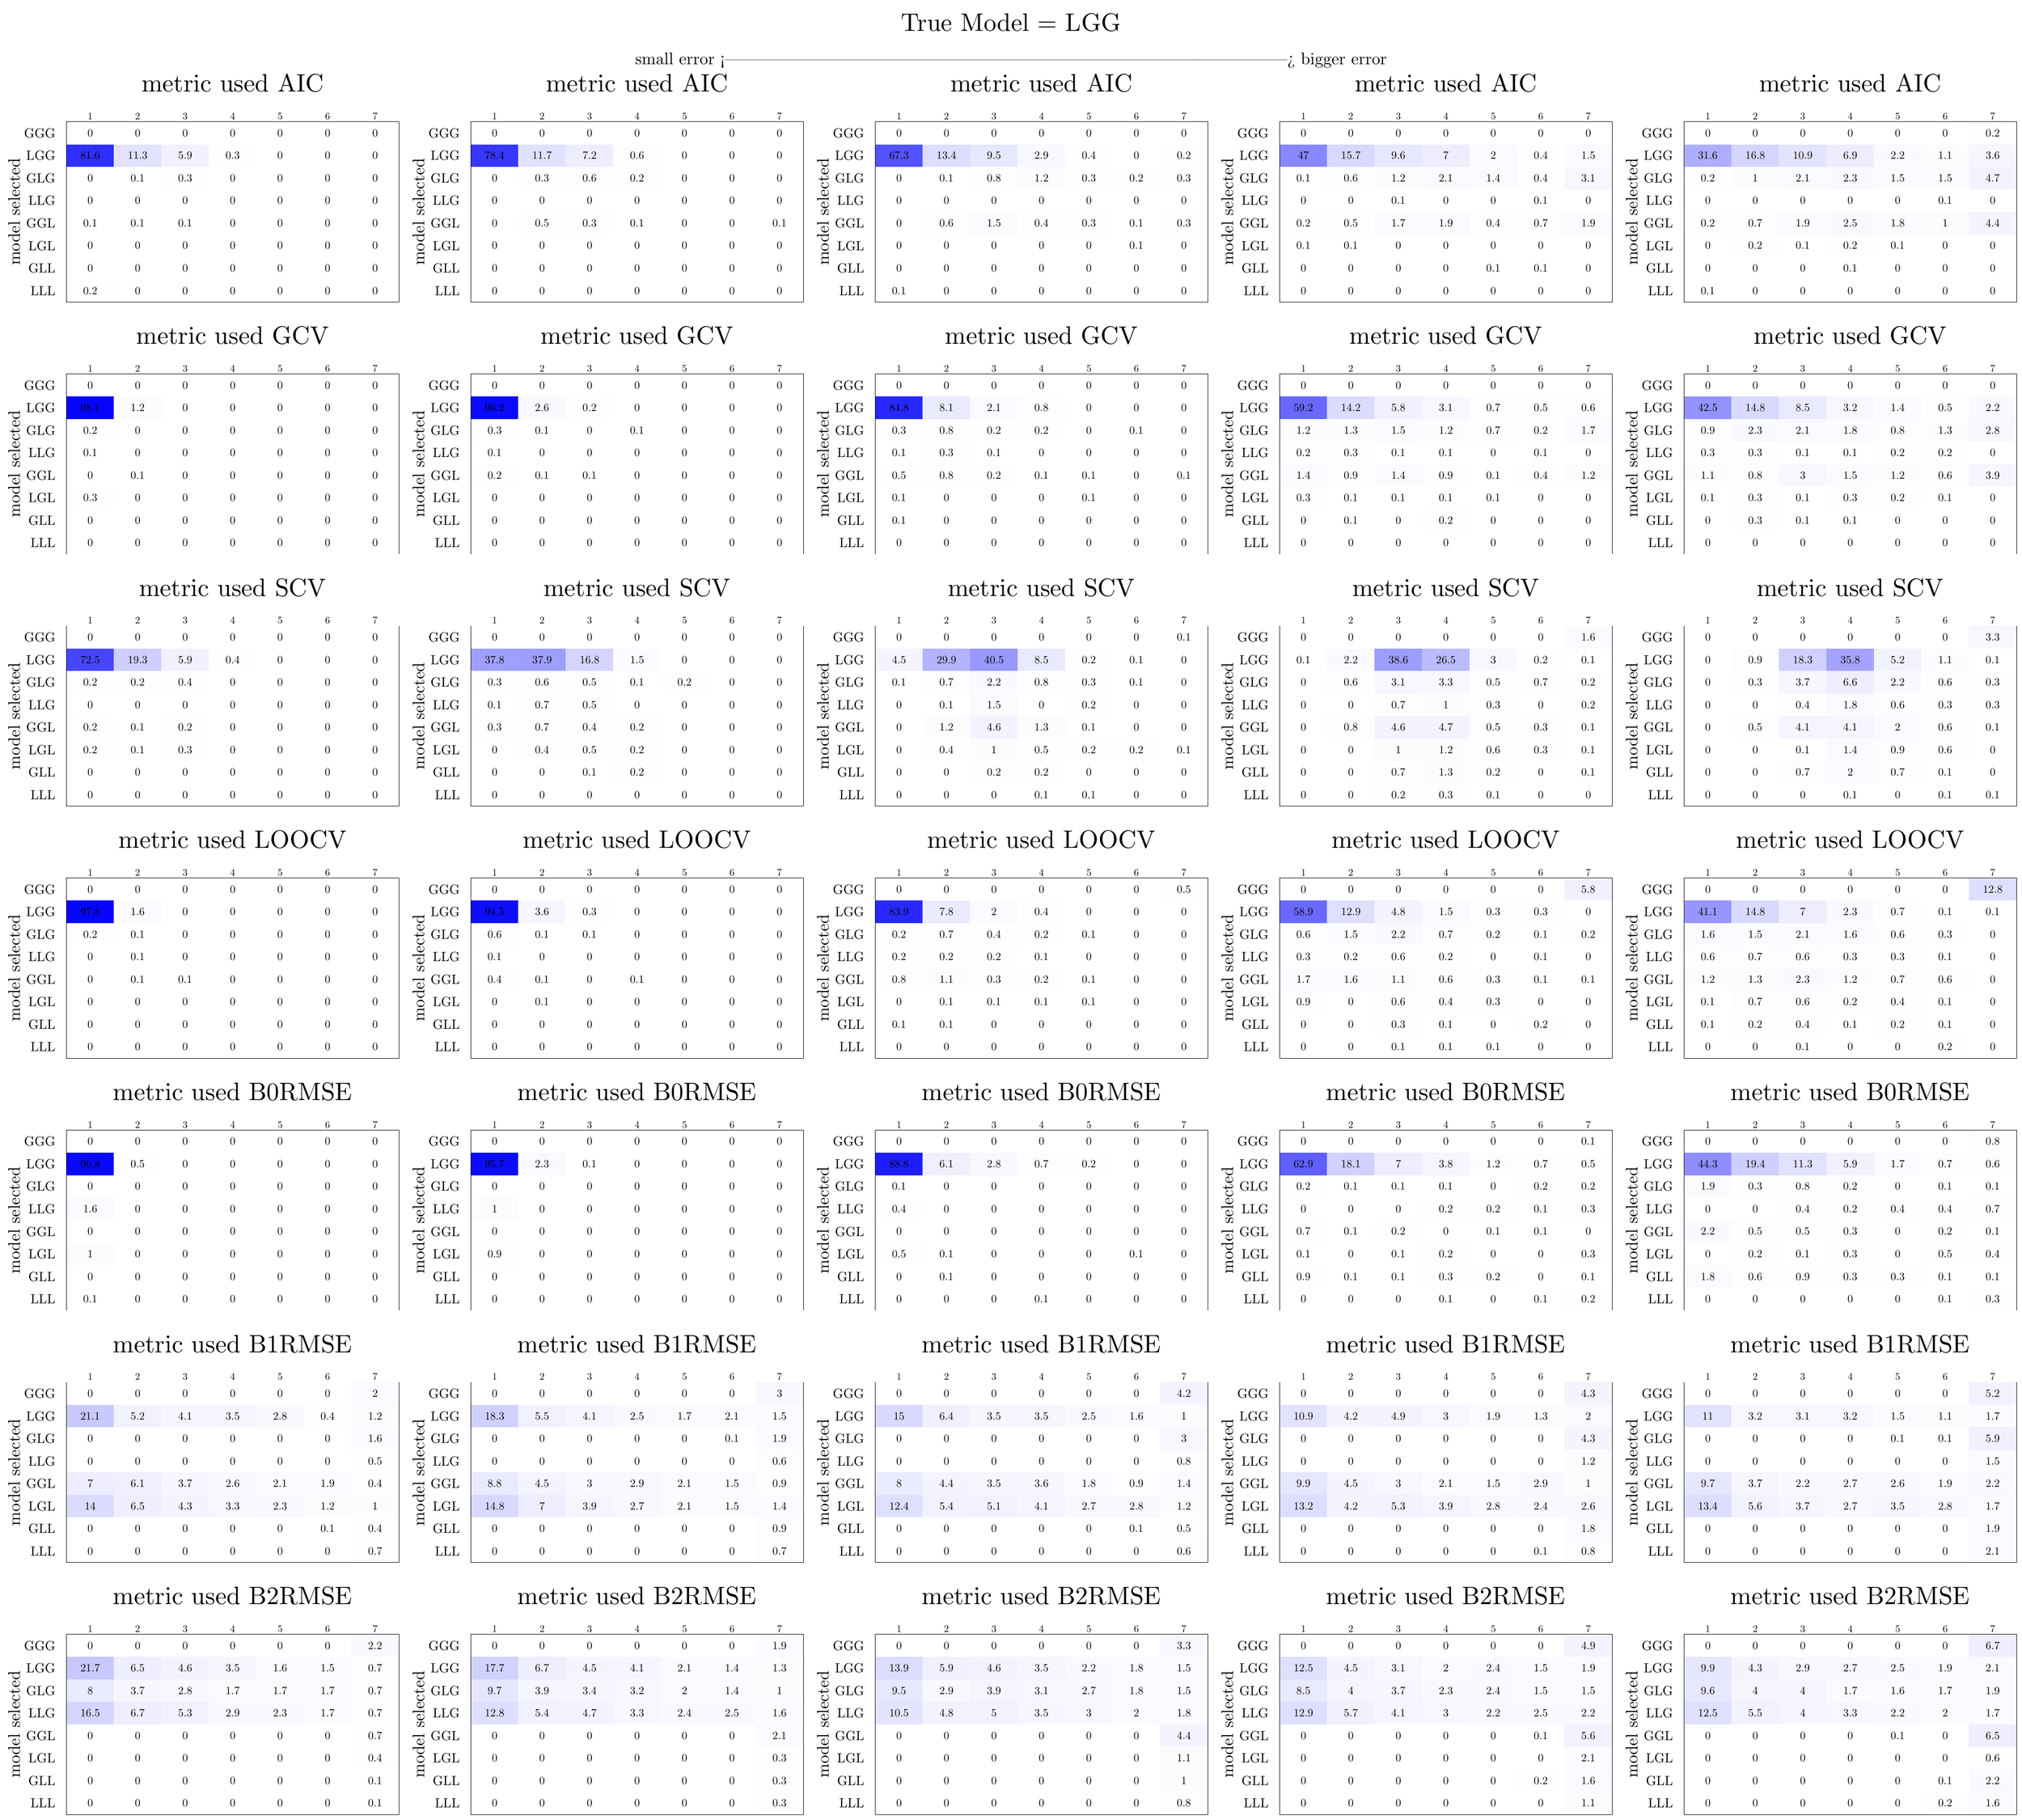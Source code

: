 % Created by tikzDevice version 0.8.1 on 2015-02-25 18:56:30
% !TEX encoding = UTF-8 Unicode
\documentclass{article}
\nonstopmode

\usepackage{tikz}

\usepackage[active,tightpage,psfixbb]{preview}

\PreviewEnvironment{pgfpicture}

\setlength\PreviewBorder{0pt}

\newcommand{\SweaveOpts}[1]{}  % do not interfere with LaTeX
\newcommand{\SweaveInput}[1]{} % because they are not real TeX commands
\newcommand{\Sexpr}[1]{}       % will only be parsed by R


%\usepackage{animate}
\usepackage[round]{natbib}
%\usepackage[nolists]{endfloat}
\usepackage[width = 5in]{geometry}
\usepackage{pdfpages, caption}
\usepackage{rotating}
\usepackage{caption, amsmath, graphicx, setspace, multirow, color, hyperref, array}
\usepackage{xcolor, colortbl}
\usepackage{arydshln}

\definecolor{Gray}{gray}{0.85}
\definecolor{Gray95}{gray}{0.95}
\definecolor{Gray75}{gray}{0.75}

\title{Can Conventional Measures Identify Geographically Varying Mixed Regression Relationships? A Simulation-based Analysis of Locally Weighted Regression}
\author{Aaron Swoboda}



\begin{document}

\begin{tikzpicture}[x=1pt,y=1pt]
\definecolor{fillColor}{RGB}{255,255,255}
\path[use as bounding box,fill=fillColor,fill opacity=0.00] (0,0) rectangle (1445.40,1300.86);
\begin{scope}
\path[clip] (  0.00,  0.00) rectangle (1445.40,1300.86);
\definecolor{drawColor}{RGB}{0,0,0}

\path[draw=drawColor,line width= 0.4pt,line join=round,line cap=round] ( 47.52,1085.04) --
	(285.12,1085.04) --
	(285.12,1213.74) --
	( 47.52,1213.74) --
	( 47.52,1085.04);
\definecolor{fillColor}{RGB}{255,255,255}

\path[fill=fillColor] ( 47.52,1197.65) rectangle ( 81.46,1213.74);
\definecolor{fillColor}{RGB}{47,47,255}

\path[fill=fillColor] ( 47.52,1181.57) rectangle ( 81.46,1197.65);
\definecolor{fillColor}{RGB}{255,255,255}

\path[fill=fillColor] ( 47.52,1165.48) rectangle ( 81.46,1181.57);

\path[fill=fillColor] ( 47.52,1149.39) rectangle ( 81.46,1165.48);

\path[fill=fillColor] ( 47.52,1133.30) rectangle ( 81.46,1149.39);

\path[fill=fillColor] ( 47.52,1117.21) rectangle ( 81.46,1133.30);

\path[fill=fillColor] ( 47.52,1101.13) rectangle ( 81.46,1117.21);
\definecolor{fillColor}{RGB}{254,254,255}

\path[fill=fillColor] ( 47.52,1085.04) rectangle ( 81.46,1101.13);
\definecolor{fillColor}{RGB}{255,255,255}

\path[fill=fillColor] ( 81.46,1197.65) rectangle (115.41,1213.74);
\definecolor{fillColor}{RGB}{226,226,255}

\path[fill=fillColor] ( 81.46,1181.57) rectangle (115.41,1197.65);
\definecolor{fillColor}{RGB}{255,255,255}

\path[fill=fillColor] ( 81.46,1165.48) rectangle (115.41,1181.57);

\path[fill=fillColor] ( 81.46,1149.39) rectangle (115.41,1165.48);

\path[fill=fillColor] ( 81.46,1133.30) rectangle (115.41,1149.39);

\path[fill=fillColor] ( 81.46,1117.21) rectangle (115.41,1133.30);

\path[fill=fillColor] ( 81.46,1101.13) rectangle (115.41,1117.21);

\path[fill=fillColor] ( 81.46,1085.04) rectangle (115.41,1101.13);

\path[fill=fillColor] (115.41,1197.65) rectangle (149.35,1213.74);
\definecolor{fillColor}{RGB}{240,240,255}

\path[fill=fillColor] (115.41,1181.57) rectangle (149.35,1197.65);
\definecolor{fillColor}{RGB}{254,254,255}

\path[fill=fillColor] (115.41,1165.48) rectangle (149.35,1181.57);
\definecolor{fillColor}{RGB}{255,255,255}

\path[fill=fillColor] (115.41,1149.39) rectangle (149.35,1165.48);

\path[fill=fillColor] (115.41,1133.30) rectangle (149.35,1149.39);

\path[fill=fillColor] (115.41,1117.21) rectangle (149.35,1133.30);

\path[fill=fillColor] (115.41,1101.13) rectangle (149.35,1117.21);

\path[fill=fillColor] (115.41,1085.04) rectangle (149.35,1101.13);

\path[fill=fillColor] (149.35,1197.65) rectangle (183.29,1213.74);
\definecolor{fillColor}{RGB}{254,254,255}

\path[fill=fillColor] (149.35,1181.57) rectangle (183.29,1197.65);
\definecolor{fillColor}{RGB}{255,255,255}

\path[fill=fillColor] (149.35,1165.48) rectangle (183.29,1181.57);

\path[fill=fillColor] (149.35,1149.39) rectangle (183.29,1165.48);

\path[fill=fillColor] (149.35,1133.30) rectangle (183.29,1149.39);

\path[fill=fillColor] (149.35,1117.21) rectangle (183.29,1133.30);

\path[fill=fillColor] (149.35,1101.13) rectangle (183.29,1117.21);

\path[fill=fillColor] (149.35,1085.04) rectangle (183.29,1101.13);

\path[fill=fillColor] (183.29,1197.65) rectangle (217.23,1213.74);

\path[fill=fillColor] (183.29,1181.57) rectangle (217.23,1197.65);

\path[fill=fillColor] (183.29,1165.48) rectangle (217.23,1181.57);

\path[fill=fillColor] (183.29,1149.39) rectangle (217.23,1165.48);

\path[fill=fillColor] (183.29,1133.30) rectangle (217.23,1149.39);

\path[fill=fillColor] (183.29,1117.21) rectangle (217.23,1133.30);

\path[fill=fillColor] (183.29,1101.13) rectangle (217.23,1117.21);

\path[fill=fillColor] (183.29,1085.04) rectangle (217.23,1101.13);

\path[fill=fillColor] (217.23,1197.65) rectangle (251.18,1213.74);

\path[fill=fillColor] (217.23,1181.57) rectangle (251.18,1197.65);

\path[fill=fillColor] (217.23,1165.48) rectangle (251.18,1181.57);

\path[fill=fillColor] (217.23,1149.39) rectangle (251.18,1165.48);

\path[fill=fillColor] (217.23,1133.30) rectangle (251.18,1149.39);

\path[fill=fillColor] (217.23,1117.21) rectangle (251.18,1133.30);

\path[fill=fillColor] (217.23,1101.13) rectangle (251.18,1117.21);

\path[fill=fillColor] (217.23,1085.04) rectangle (251.18,1101.13);

\path[fill=fillColor] (251.18,1197.65) rectangle (285.12,1213.74);

\path[fill=fillColor] (251.18,1181.57) rectangle (285.12,1197.65);

\path[fill=fillColor] (251.18,1165.48) rectangle (285.12,1181.57);

\path[fill=fillColor] (251.18,1149.39) rectangle (285.12,1165.48);

\path[fill=fillColor] (251.18,1133.30) rectangle (285.12,1149.39);

\path[fill=fillColor] (251.18,1117.21) rectangle (285.12,1133.30);

\path[fill=fillColor] (251.18,1101.13) rectangle (285.12,1117.21);

\path[fill=fillColor] (251.18,1085.04) rectangle (285.12,1101.13);

\node[text=drawColor,anchor=base,inner sep=0pt, outer sep=0pt, scale=  0.79] at ( 64.49,1203.16) {0};

\node[text=drawColor,anchor=base,inner sep=0pt, outer sep=0pt, scale=  0.79] at ( 64.49,1187.07) {81.6};

\node[text=drawColor,anchor=base,inner sep=0pt, outer sep=0pt, scale=  0.79] at ( 64.49,1170.98) {0};

\node[text=drawColor,anchor=base,inner sep=0pt, outer sep=0pt, scale=  0.79] at ( 64.49,1154.89) {0};

\node[text=drawColor,anchor=base,inner sep=0pt, outer sep=0pt, scale=  0.79] at ( 64.49,1138.81) {0.1};

\node[text=drawColor,anchor=base,inner sep=0pt, outer sep=0pt, scale=  0.79] at ( 64.49,1122.72) {0};

\node[text=drawColor,anchor=base,inner sep=0pt, outer sep=0pt, scale=  0.79] at ( 64.49,1106.63) {0};

\node[text=drawColor,anchor=base,inner sep=0pt, outer sep=0pt, scale=  0.79] at ( 64.49,1090.54) {0.2};

\node[text=drawColor,anchor=base,inner sep=0pt, outer sep=0pt, scale=  0.79] at ( 98.43,1203.16) {0};

\node[text=drawColor,anchor=base,inner sep=0pt, outer sep=0pt, scale=  0.79] at ( 98.43,1187.07) {11.3};

\node[text=drawColor,anchor=base,inner sep=0pt, outer sep=0pt, scale=  0.79] at ( 98.43,1170.98) {0.1};

\node[text=drawColor,anchor=base,inner sep=0pt, outer sep=0pt, scale=  0.79] at ( 98.43,1154.89) {0};

\node[text=drawColor,anchor=base,inner sep=0pt, outer sep=0pt, scale=  0.79] at ( 98.43,1138.81) {0.1};

\node[text=drawColor,anchor=base,inner sep=0pt, outer sep=0pt, scale=  0.79] at ( 98.43,1122.72) {0};

\node[text=drawColor,anchor=base,inner sep=0pt, outer sep=0pt, scale=  0.79] at ( 98.43,1106.63) {0};

\node[text=drawColor,anchor=base,inner sep=0pt, outer sep=0pt, scale=  0.79] at ( 98.43,1090.54) {0};

\node[text=drawColor,anchor=base,inner sep=0pt, outer sep=0pt, scale=  0.79] at (132.38,1203.16) {0};

\node[text=drawColor,anchor=base,inner sep=0pt, outer sep=0pt, scale=  0.79] at (132.38,1187.07) {5.9};

\node[text=drawColor,anchor=base,inner sep=0pt, outer sep=0pt, scale=  0.79] at (132.38,1170.98) {0.3};

\node[text=drawColor,anchor=base,inner sep=0pt, outer sep=0pt, scale=  0.79] at (132.38,1154.89) {0};

\node[text=drawColor,anchor=base,inner sep=0pt, outer sep=0pt, scale=  0.79] at (132.38,1138.81) {0.1};

\node[text=drawColor,anchor=base,inner sep=0pt, outer sep=0pt, scale=  0.79] at (132.38,1122.72) {0};

\node[text=drawColor,anchor=base,inner sep=0pt, outer sep=0pt, scale=  0.79] at (132.38,1106.63) {0};

\node[text=drawColor,anchor=base,inner sep=0pt, outer sep=0pt, scale=  0.79] at (132.38,1090.54) {0};

\node[text=drawColor,anchor=base,inner sep=0pt, outer sep=0pt, scale=  0.79] at (166.32,1203.16) {0};

\node[text=drawColor,anchor=base,inner sep=0pt, outer sep=0pt, scale=  0.79] at (166.32,1187.07) {0.3};

\node[text=drawColor,anchor=base,inner sep=0pt, outer sep=0pt, scale=  0.79] at (166.32,1170.98) {0};

\node[text=drawColor,anchor=base,inner sep=0pt, outer sep=0pt, scale=  0.79] at (166.32,1154.89) {0};

\node[text=drawColor,anchor=base,inner sep=0pt, outer sep=0pt, scale=  0.79] at (166.32,1138.81) {0};

\node[text=drawColor,anchor=base,inner sep=0pt, outer sep=0pt, scale=  0.79] at (166.32,1122.72) {0};

\node[text=drawColor,anchor=base,inner sep=0pt, outer sep=0pt, scale=  0.79] at (166.32,1106.63) {0};

\node[text=drawColor,anchor=base,inner sep=0pt, outer sep=0pt, scale=  0.79] at (166.32,1090.54) {0};

\node[text=drawColor,anchor=base,inner sep=0pt, outer sep=0pt, scale=  0.79] at (200.26,1203.16) {0};

\node[text=drawColor,anchor=base,inner sep=0pt, outer sep=0pt, scale=  0.79] at (200.26,1187.07) {0};

\node[text=drawColor,anchor=base,inner sep=0pt, outer sep=0pt, scale=  0.79] at (200.26,1170.98) {0};

\node[text=drawColor,anchor=base,inner sep=0pt, outer sep=0pt, scale=  0.79] at (200.26,1154.89) {0};

\node[text=drawColor,anchor=base,inner sep=0pt, outer sep=0pt, scale=  0.79] at (200.26,1138.81) {0};

\node[text=drawColor,anchor=base,inner sep=0pt, outer sep=0pt, scale=  0.79] at (200.26,1122.72) {0};

\node[text=drawColor,anchor=base,inner sep=0pt, outer sep=0pt, scale=  0.79] at (200.26,1106.63) {0};

\node[text=drawColor,anchor=base,inner sep=0pt, outer sep=0pt, scale=  0.79] at (200.26,1090.54) {0};

\node[text=drawColor,anchor=base,inner sep=0pt, outer sep=0pt, scale=  0.79] at (234.21,1203.16) {0};

\node[text=drawColor,anchor=base,inner sep=0pt, outer sep=0pt, scale=  0.79] at (234.21,1187.07) {0};

\node[text=drawColor,anchor=base,inner sep=0pt, outer sep=0pt, scale=  0.79] at (234.21,1170.98) {0};

\node[text=drawColor,anchor=base,inner sep=0pt, outer sep=0pt, scale=  0.79] at (234.21,1154.89) {0};

\node[text=drawColor,anchor=base,inner sep=0pt, outer sep=0pt, scale=  0.79] at (234.21,1138.81) {0};

\node[text=drawColor,anchor=base,inner sep=0pt, outer sep=0pt, scale=  0.79] at (234.21,1122.72) {0};

\node[text=drawColor,anchor=base,inner sep=0pt, outer sep=0pt, scale=  0.79] at (234.21,1106.63) {0};

\node[text=drawColor,anchor=base,inner sep=0pt, outer sep=0pt, scale=  0.79] at (234.21,1090.54) {0};

\node[text=drawColor,anchor=base,inner sep=0pt, outer sep=0pt, scale=  0.79] at (268.15,1203.16) {0};

\node[text=drawColor,anchor=base,inner sep=0pt, outer sep=0pt, scale=  0.79] at (268.15,1187.07) {0};

\node[text=drawColor,anchor=base,inner sep=0pt, outer sep=0pt, scale=  0.79] at (268.15,1170.98) {0};

\node[text=drawColor,anchor=base,inner sep=0pt, outer sep=0pt, scale=  0.79] at (268.15,1154.89) {0};

\node[text=drawColor,anchor=base,inner sep=0pt, outer sep=0pt, scale=  0.79] at (268.15,1138.81) {0};

\node[text=drawColor,anchor=base,inner sep=0pt, outer sep=0pt, scale=  0.79] at (268.15,1122.72) {0};

\node[text=drawColor,anchor=base,inner sep=0pt, outer sep=0pt, scale=  0.79] at (268.15,1106.63) {0};

\node[text=drawColor,anchor=base,inner sep=0pt, outer sep=0pt, scale=  0.79] at (268.15,1090.54) {0};

\node[text=drawColor,anchor=base,inner sep=0pt, outer sep=0pt, scale=  0.71] at ( 64.49,1215.32) {1};

\node[text=drawColor,anchor=base,inner sep=0pt, outer sep=0pt, scale=  0.71] at ( 98.43,1215.32) {2};

\node[text=drawColor,anchor=base,inner sep=0pt, outer sep=0pt, scale=  0.71] at (132.38,1215.32) {3};

\node[text=drawColor,anchor=base,inner sep=0pt, outer sep=0pt, scale=  0.71] at (166.32,1215.32) {4};

\node[text=drawColor,anchor=base,inner sep=0pt, outer sep=0pt, scale=  0.71] at (200.26,1215.32) {5};

\node[text=drawColor,anchor=base,inner sep=0pt, outer sep=0pt, scale=  0.71] at (234.21,1215.32) {6};

\node[text=drawColor,anchor=base,inner sep=0pt, outer sep=0pt, scale=  0.71] at (268.15,1215.32) {7};

\node[text=drawColor,anchor=base east,inner sep=0pt, outer sep=0pt, scale=  0.95] at ( 39.60,1089.81) {LLL};

\node[text=drawColor,anchor=base east,inner sep=0pt, outer sep=0pt, scale=  0.95] at ( 39.60,1105.90) {GLL};

\node[text=drawColor,anchor=base east,inner sep=0pt, outer sep=0pt, scale=  0.95] at ( 39.60,1121.99) {LGL};

\node[text=drawColor,anchor=base east,inner sep=0pt, outer sep=0pt, scale=  0.95] at ( 39.60,1138.07) {GGL};

\node[text=drawColor,anchor=base east,inner sep=0pt, outer sep=0pt, scale=  0.95] at ( 39.60,1154.16) {LLG};

\node[text=drawColor,anchor=base east,inner sep=0pt, outer sep=0pt, scale=  0.95] at ( 39.60,1170.25) {GLG};

\node[text=drawColor,anchor=base east,inner sep=0pt, outer sep=0pt, scale=  0.95] at ( 39.60,1186.34) {LGG};

\node[text=drawColor,anchor=base east,inner sep=0pt, outer sep=0pt, scale=  0.95] at ( 39.60,1202.42) {GGG};

\node[text=drawColor,rotate= 90.00,anchor=base,inner sep=0pt, outer sep=0pt, scale=  1.20] at ( 14.26,1149.39) {model selected};

\node[text=drawColor,anchor=base,inner sep=0pt, outer sep=0pt, scale=  1.80] at (166.32,1235.12) {metric used  AIC};
\end{scope}
\begin{scope}
\path[clip] (  0.00,  0.00) rectangle (1445.40,1300.86);
\definecolor{drawColor}{RGB}{0,0,0}

\path[draw=drawColor,line width= 0.4pt,line join=round,line cap=round] ( 47.52,904.86) --
	(285.12,904.86) --
	(285.12,1033.56) --
	( 47.52,1033.56) --
	( 47.52,904.86);
\definecolor{fillColor}{RGB}{255,255,255}

\path[fill=fillColor] ( 47.52,1017.47) rectangle ( 81.46,1033.56);
\definecolor{fillColor}{RGB}{5,5,255}

\path[fill=fillColor] ( 47.52,1001.38) rectangle ( 81.46,1017.47);
\definecolor{fillColor}{RGB}{254,254,255}

\path[fill=fillColor] ( 47.52,985.30) rectangle ( 81.46,1001.38);
\definecolor{fillColor}{RGB}{255,255,255}

\path[fill=fillColor] ( 47.52,969.21) rectangle ( 81.46,985.30);

\path[fill=fillColor] ( 47.52,953.12) rectangle ( 81.46,969.21);
\definecolor{fillColor}{RGB}{254,254,255}

\path[fill=fillColor] ( 47.52,937.03) rectangle ( 81.46,953.12);
\definecolor{fillColor}{RGB}{255,255,255}

\path[fill=fillColor] ( 47.52,920.95) rectangle ( 81.46,937.03);

\path[fill=fillColor] ( 47.52,904.86) rectangle ( 81.46,920.95);

\path[fill=fillColor] ( 81.46,1017.47) rectangle (115.41,1033.56);
\definecolor{fillColor}{RGB}{252,252,255}

\path[fill=fillColor] ( 81.46,1001.38) rectangle (115.41,1017.47);
\definecolor{fillColor}{RGB}{255,255,255}

\path[fill=fillColor] ( 81.46,985.30) rectangle (115.41,1001.38);

\path[fill=fillColor] ( 81.46,969.21) rectangle (115.41,985.30);

\path[fill=fillColor] ( 81.46,953.12) rectangle (115.41,969.21);

\path[fill=fillColor] ( 81.46,937.03) rectangle (115.41,953.12);

\path[fill=fillColor] ( 81.46,920.95) rectangle (115.41,937.03);

\path[fill=fillColor] ( 81.46,904.86) rectangle (115.41,920.95);

\path[fill=fillColor] (115.41,1017.47) rectangle (149.35,1033.56);

\path[fill=fillColor] (115.41,1001.38) rectangle (149.35,1017.47);

\path[fill=fillColor] (115.41,985.30) rectangle (149.35,1001.38);

\path[fill=fillColor] (115.41,969.21) rectangle (149.35,985.30);

\path[fill=fillColor] (115.41,953.12) rectangle (149.35,969.21);

\path[fill=fillColor] (115.41,937.03) rectangle (149.35,953.12);

\path[fill=fillColor] (115.41,920.95) rectangle (149.35,937.03);

\path[fill=fillColor] (115.41,904.86) rectangle (149.35,920.95);

\path[fill=fillColor] (149.35,1017.47) rectangle (183.29,1033.56);

\path[fill=fillColor] (149.35,1001.38) rectangle (183.29,1017.47);

\path[fill=fillColor] (149.35,985.30) rectangle (183.29,1001.38);

\path[fill=fillColor] (149.35,969.21) rectangle (183.29,985.30);

\path[fill=fillColor] (149.35,953.12) rectangle (183.29,969.21);

\path[fill=fillColor] (149.35,937.03) rectangle (183.29,953.12);

\path[fill=fillColor] (149.35,920.95) rectangle (183.29,937.03);

\path[fill=fillColor] (149.35,904.86) rectangle (183.29,920.95);

\path[fill=fillColor] (183.29,1017.47) rectangle (217.23,1033.56);

\path[fill=fillColor] (183.29,1001.38) rectangle (217.23,1017.47);

\path[fill=fillColor] (183.29,985.30) rectangle (217.23,1001.38);

\path[fill=fillColor] (183.29,969.21) rectangle (217.23,985.30);

\path[fill=fillColor] (183.29,953.12) rectangle (217.23,969.21);

\path[fill=fillColor] (183.29,937.03) rectangle (217.23,953.12);

\path[fill=fillColor] (183.29,920.95) rectangle (217.23,937.03);

\path[fill=fillColor] (183.29,904.86) rectangle (217.23,920.95);

\path[fill=fillColor] (217.23,1017.47) rectangle (251.18,1033.56);

\path[fill=fillColor] (217.23,1001.38) rectangle (251.18,1017.47);

\path[fill=fillColor] (217.23,985.30) rectangle (251.18,1001.38);

\path[fill=fillColor] (217.23,969.21) rectangle (251.18,985.30);

\path[fill=fillColor] (217.23,953.12) rectangle (251.18,969.21);

\path[fill=fillColor] (217.23,937.03) rectangle (251.18,953.12);

\path[fill=fillColor] (217.23,920.95) rectangle (251.18,937.03);

\path[fill=fillColor] (217.23,904.86) rectangle (251.18,920.95);

\path[fill=fillColor] (251.18,1017.47) rectangle (285.12,1033.56);

\path[fill=fillColor] (251.18,1001.38) rectangle (285.12,1017.47);

\path[fill=fillColor] (251.18,985.30) rectangle (285.12,1001.38);

\path[fill=fillColor] (251.18,969.21) rectangle (285.12,985.30);

\path[fill=fillColor] (251.18,953.12) rectangle (285.12,969.21);

\path[fill=fillColor] (251.18,937.03) rectangle (285.12,953.12);

\path[fill=fillColor] (251.18,920.95) rectangle (285.12,937.03);

\path[fill=fillColor] (251.18,904.86) rectangle (285.12,920.95);

\node[text=drawColor,anchor=base,inner sep=0pt, outer sep=0pt, scale=  0.79] at ( 64.49,1022.98) {0};

\node[text=drawColor,anchor=base,inner sep=0pt, outer sep=0pt, scale=  0.79] at ( 64.49,1006.89) {98.1};

\node[text=drawColor,anchor=base,inner sep=0pt, outer sep=0pt, scale=  0.79] at ( 64.49,990.80) {0.2};

\node[text=drawColor,anchor=base,inner sep=0pt, outer sep=0pt, scale=  0.79] at ( 64.49,974.71) {0.1};

\node[text=drawColor,anchor=base,inner sep=0pt, outer sep=0pt, scale=  0.79] at ( 64.49,958.63) {0};

\node[text=drawColor,anchor=base,inner sep=0pt, outer sep=0pt, scale=  0.79] at ( 64.49,942.54) {0.3};

\node[text=drawColor,anchor=base,inner sep=0pt, outer sep=0pt, scale=  0.79] at ( 64.49,926.45) {0};

\node[text=drawColor,anchor=base,inner sep=0pt, outer sep=0pt, scale=  0.79] at ( 64.49,910.36) {0};

\node[text=drawColor,anchor=base,inner sep=0pt, outer sep=0pt, scale=  0.79] at ( 98.43,1022.98) {0};

\node[text=drawColor,anchor=base,inner sep=0pt, outer sep=0pt, scale=  0.79] at ( 98.43,1006.89) {1.2};

\node[text=drawColor,anchor=base,inner sep=0pt, outer sep=0pt, scale=  0.79] at ( 98.43,990.80) {0};

\node[text=drawColor,anchor=base,inner sep=0pt, outer sep=0pt, scale=  0.79] at ( 98.43,974.71) {0};

\node[text=drawColor,anchor=base,inner sep=0pt, outer sep=0pt, scale=  0.79] at ( 98.43,958.63) {0.1};

\node[text=drawColor,anchor=base,inner sep=0pt, outer sep=0pt, scale=  0.79] at ( 98.43,942.54) {0};

\node[text=drawColor,anchor=base,inner sep=0pt, outer sep=0pt, scale=  0.79] at ( 98.43,926.45) {0};

\node[text=drawColor,anchor=base,inner sep=0pt, outer sep=0pt, scale=  0.79] at ( 98.43,910.36) {0};

\node[text=drawColor,anchor=base,inner sep=0pt, outer sep=0pt, scale=  0.79] at (132.38,1022.98) {0};

\node[text=drawColor,anchor=base,inner sep=0pt, outer sep=0pt, scale=  0.79] at (132.38,1006.89) {0};

\node[text=drawColor,anchor=base,inner sep=0pt, outer sep=0pt, scale=  0.79] at (132.38,990.80) {0};

\node[text=drawColor,anchor=base,inner sep=0pt, outer sep=0pt, scale=  0.79] at (132.38,974.71) {0};

\node[text=drawColor,anchor=base,inner sep=0pt, outer sep=0pt, scale=  0.79] at (132.38,958.63) {0};

\node[text=drawColor,anchor=base,inner sep=0pt, outer sep=0pt, scale=  0.79] at (132.38,942.54) {0};

\node[text=drawColor,anchor=base,inner sep=0pt, outer sep=0pt, scale=  0.79] at (132.38,926.45) {0};

\node[text=drawColor,anchor=base,inner sep=0pt, outer sep=0pt, scale=  0.79] at (132.38,910.36) {0};

\node[text=drawColor,anchor=base,inner sep=0pt, outer sep=0pt, scale=  0.79] at (166.32,1022.98) {0};

\node[text=drawColor,anchor=base,inner sep=0pt, outer sep=0pt, scale=  0.79] at (166.32,1006.89) {0};

\node[text=drawColor,anchor=base,inner sep=0pt, outer sep=0pt, scale=  0.79] at (166.32,990.80) {0};

\node[text=drawColor,anchor=base,inner sep=0pt, outer sep=0pt, scale=  0.79] at (166.32,974.71) {0};

\node[text=drawColor,anchor=base,inner sep=0pt, outer sep=0pt, scale=  0.79] at (166.32,958.63) {0};

\node[text=drawColor,anchor=base,inner sep=0pt, outer sep=0pt, scale=  0.79] at (166.32,942.54) {0};

\node[text=drawColor,anchor=base,inner sep=0pt, outer sep=0pt, scale=  0.79] at (166.32,926.45) {0};

\node[text=drawColor,anchor=base,inner sep=0pt, outer sep=0pt, scale=  0.79] at (166.32,910.36) {0};

\node[text=drawColor,anchor=base,inner sep=0pt, outer sep=0pt, scale=  0.79] at (200.26,1022.98) {0};

\node[text=drawColor,anchor=base,inner sep=0pt, outer sep=0pt, scale=  0.79] at (200.26,1006.89) {0};

\node[text=drawColor,anchor=base,inner sep=0pt, outer sep=0pt, scale=  0.79] at (200.26,990.80) {0};

\node[text=drawColor,anchor=base,inner sep=0pt, outer sep=0pt, scale=  0.79] at (200.26,974.71) {0};

\node[text=drawColor,anchor=base,inner sep=0pt, outer sep=0pt, scale=  0.79] at (200.26,958.63) {0};

\node[text=drawColor,anchor=base,inner sep=0pt, outer sep=0pt, scale=  0.79] at (200.26,942.54) {0};

\node[text=drawColor,anchor=base,inner sep=0pt, outer sep=0pt, scale=  0.79] at (200.26,926.45) {0};

\node[text=drawColor,anchor=base,inner sep=0pt, outer sep=0pt, scale=  0.79] at (200.26,910.36) {0};

\node[text=drawColor,anchor=base,inner sep=0pt, outer sep=0pt, scale=  0.79] at (234.21,1022.98) {0};

\node[text=drawColor,anchor=base,inner sep=0pt, outer sep=0pt, scale=  0.79] at (234.21,1006.89) {0};

\node[text=drawColor,anchor=base,inner sep=0pt, outer sep=0pt, scale=  0.79] at (234.21,990.80) {0};

\node[text=drawColor,anchor=base,inner sep=0pt, outer sep=0pt, scale=  0.79] at (234.21,974.71) {0};

\node[text=drawColor,anchor=base,inner sep=0pt, outer sep=0pt, scale=  0.79] at (234.21,958.63) {0};

\node[text=drawColor,anchor=base,inner sep=0pt, outer sep=0pt, scale=  0.79] at (234.21,942.54) {0};

\node[text=drawColor,anchor=base,inner sep=0pt, outer sep=0pt, scale=  0.79] at (234.21,926.45) {0};

\node[text=drawColor,anchor=base,inner sep=0pt, outer sep=0pt, scale=  0.79] at (234.21,910.36) {0};

\node[text=drawColor,anchor=base,inner sep=0pt, outer sep=0pt, scale=  0.79] at (268.15,1022.98) {0};

\node[text=drawColor,anchor=base,inner sep=0pt, outer sep=0pt, scale=  0.79] at (268.15,1006.89) {0};

\node[text=drawColor,anchor=base,inner sep=0pt, outer sep=0pt, scale=  0.79] at (268.15,990.80) {0};

\node[text=drawColor,anchor=base,inner sep=0pt, outer sep=0pt, scale=  0.79] at (268.15,974.71) {0};

\node[text=drawColor,anchor=base,inner sep=0pt, outer sep=0pt, scale=  0.79] at (268.15,958.63) {0};

\node[text=drawColor,anchor=base,inner sep=0pt, outer sep=0pt, scale=  0.79] at (268.15,942.54) {0};

\node[text=drawColor,anchor=base,inner sep=0pt, outer sep=0pt, scale=  0.79] at (268.15,926.45) {0};

\node[text=drawColor,anchor=base,inner sep=0pt, outer sep=0pt, scale=  0.79] at (268.15,910.36) {0};

\node[text=drawColor,anchor=base,inner sep=0pt, outer sep=0pt, scale=  0.71] at ( 64.49,1035.14) {1};

\node[text=drawColor,anchor=base,inner sep=0pt, outer sep=0pt, scale=  0.71] at ( 98.43,1035.14) {2};

\node[text=drawColor,anchor=base,inner sep=0pt, outer sep=0pt, scale=  0.71] at (132.38,1035.14) {3};

\node[text=drawColor,anchor=base,inner sep=0pt, outer sep=0pt, scale=  0.71] at (166.32,1035.14) {4};

\node[text=drawColor,anchor=base,inner sep=0pt, outer sep=0pt, scale=  0.71] at (200.26,1035.14) {5};

\node[text=drawColor,anchor=base,inner sep=0pt, outer sep=0pt, scale=  0.71] at (234.21,1035.14) {6};

\node[text=drawColor,anchor=base,inner sep=0pt, outer sep=0pt, scale=  0.71] at (268.15,1035.14) {7};

\node[text=drawColor,anchor=base east,inner sep=0pt, outer sep=0pt, scale=  0.95] at ( 39.60,909.63) {LLL};

\node[text=drawColor,anchor=base east,inner sep=0pt, outer sep=0pt, scale=  0.95] at ( 39.60,925.72) {GLL};

\node[text=drawColor,anchor=base east,inner sep=0pt, outer sep=0pt, scale=  0.95] at ( 39.60,941.81) {LGL};

\node[text=drawColor,anchor=base east,inner sep=0pt, outer sep=0pt, scale=  0.95] at ( 39.60,957.89) {GGL};

\node[text=drawColor,anchor=base east,inner sep=0pt, outer sep=0pt, scale=  0.95] at ( 39.60,973.98) {LLG};

\node[text=drawColor,anchor=base east,inner sep=0pt, outer sep=0pt, scale=  0.95] at ( 39.60,990.07) {GLG};

\node[text=drawColor,anchor=base east,inner sep=0pt, outer sep=0pt, scale=  0.95] at ( 39.60,1006.16) {LGG};

\node[text=drawColor,anchor=base east,inner sep=0pt, outer sep=0pt, scale=  0.95] at ( 39.60,1022.24) {GGG};

\node[text=drawColor,rotate= 90.00,anchor=base,inner sep=0pt, outer sep=0pt, scale=  1.20] at ( 14.26,969.21) {model selected};

\node[text=drawColor,anchor=base,inner sep=0pt, outer sep=0pt, scale=  1.80] at (166.32,1054.94) {metric used  GCV};
\end{scope}
\begin{scope}
\path[clip] (  0.00,  0.00) rectangle (1445.40,1300.86);
\definecolor{drawColor}{RGB}{0,0,0}

\path[draw=drawColor,line width= 0.4pt,line join=round,line cap=round] ( 47.52,724.68) --
	(285.12,724.68) --
	(285.12,853.38) --
	( 47.52,853.38) --
	( 47.52,724.68);
\definecolor{fillColor}{RGB}{255,255,255}

\path[fill=fillColor] ( 47.52,837.29) rectangle ( 81.46,853.38);
\definecolor{fillColor}{RGB}{70,70,255}

\path[fill=fillColor] ( 47.52,821.20) rectangle ( 81.46,837.29);
\definecolor{fillColor}{RGB}{254,254,255}

\path[fill=fillColor] ( 47.52,805.12) rectangle ( 81.46,821.20);
\definecolor{fillColor}{RGB}{255,255,255}

\path[fill=fillColor] ( 47.52,789.03) rectangle ( 81.46,805.12);
\definecolor{fillColor}{RGB}{254,254,255}

\path[fill=fillColor] ( 47.52,772.94) rectangle ( 81.46,789.03);

\path[fill=fillColor] ( 47.52,756.85) rectangle ( 81.46,772.94);
\definecolor{fillColor}{RGB}{255,255,255}

\path[fill=fillColor] ( 47.52,740.77) rectangle ( 81.46,756.85);

\path[fill=fillColor] ( 47.52,724.68) rectangle ( 81.46,740.77);

\path[fill=fillColor] ( 81.46,837.29) rectangle (115.41,853.38);
\definecolor{fillColor}{RGB}{206,206,255}

\path[fill=fillColor] ( 81.46,821.20) rectangle (115.41,837.29);
\definecolor{fillColor}{RGB}{254,254,255}

\path[fill=fillColor] ( 81.46,805.12) rectangle (115.41,821.20);
\definecolor{fillColor}{RGB}{255,255,255}

\path[fill=fillColor] ( 81.46,789.03) rectangle (115.41,805.12);

\path[fill=fillColor] ( 81.46,772.94) rectangle (115.41,789.03);

\path[fill=fillColor] ( 81.46,756.85) rectangle (115.41,772.94);

\path[fill=fillColor] ( 81.46,740.77) rectangle (115.41,756.85);

\path[fill=fillColor] ( 81.46,724.68) rectangle (115.41,740.77);

\path[fill=fillColor] (115.41,837.29) rectangle (149.35,853.38);
\definecolor{fillColor}{RGB}{240,240,255}

\path[fill=fillColor] (115.41,821.20) rectangle (149.35,837.29);
\definecolor{fillColor}{RGB}{254,254,255}

\path[fill=fillColor] (115.41,805.12) rectangle (149.35,821.20);
\definecolor{fillColor}{RGB}{255,255,255}

\path[fill=fillColor] (115.41,789.03) rectangle (149.35,805.12);
\definecolor{fillColor}{RGB}{254,254,255}

\path[fill=fillColor] (115.41,772.94) rectangle (149.35,789.03);

\path[fill=fillColor] (115.41,756.85) rectangle (149.35,772.94);
\definecolor{fillColor}{RGB}{255,255,255}

\path[fill=fillColor] (115.41,740.77) rectangle (149.35,756.85);

\path[fill=fillColor] (115.41,724.68) rectangle (149.35,740.77);

\path[fill=fillColor] (149.35,837.29) rectangle (183.29,853.38);
\definecolor{fillColor}{RGB}{254,254,255}

\path[fill=fillColor] (149.35,821.20) rectangle (183.29,837.29);
\definecolor{fillColor}{RGB}{255,255,255}

\path[fill=fillColor] (149.35,805.12) rectangle (183.29,821.20);

\path[fill=fillColor] (149.35,789.03) rectangle (183.29,805.12);

\path[fill=fillColor] (149.35,772.94) rectangle (183.29,789.03);

\path[fill=fillColor] (149.35,756.85) rectangle (183.29,772.94);

\path[fill=fillColor] (149.35,740.77) rectangle (183.29,756.85);

\path[fill=fillColor] (149.35,724.68) rectangle (183.29,740.77);

\path[fill=fillColor] (183.29,837.29) rectangle (217.23,853.38);

\path[fill=fillColor] (183.29,821.20) rectangle (217.23,837.29);

\path[fill=fillColor] (183.29,805.12) rectangle (217.23,821.20);

\path[fill=fillColor] (183.29,789.03) rectangle (217.23,805.12);

\path[fill=fillColor] (183.29,772.94) rectangle (217.23,789.03);

\path[fill=fillColor] (183.29,756.85) rectangle (217.23,772.94);

\path[fill=fillColor] (183.29,740.77) rectangle (217.23,756.85);

\path[fill=fillColor] (183.29,724.68) rectangle (217.23,740.77);

\path[fill=fillColor] (217.23,837.29) rectangle (251.18,853.38);

\path[fill=fillColor] (217.23,821.20) rectangle (251.18,837.29);

\path[fill=fillColor] (217.23,805.12) rectangle (251.18,821.20);

\path[fill=fillColor] (217.23,789.03) rectangle (251.18,805.12);

\path[fill=fillColor] (217.23,772.94) rectangle (251.18,789.03);

\path[fill=fillColor] (217.23,756.85) rectangle (251.18,772.94);

\path[fill=fillColor] (217.23,740.77) rectangle (251.18,756.85);

\path[fill=fillColor] (217.23,724.68) rectangle (251.18,740.77);

\path[fill=fillColor] (251.18,837.29) rectangle (285.12,853.38);

\path[fill=fillColor] (251.18,821.20) rectangle (285.12,837.29);

\path[fill=fillColor] (251.18,805.12) rectangle (285.12,821.20);

\path[fill=fillColor] (251.18,789.03) rectangle (285.12,805.12);

\path[fill=fillColor] (251.18,772.94) rectangle (285.12,789.03);

\path[fill=fillColor] (251.18,756.85) rectangle (285.12,772.94);

\path[fill=fillColor] (251.18,740.77) rectangle (285.12,756.85);

\path[fill=fillColor] (251.18,724.68) rectangle (285.12,740.77);

\node[text=drawColor,anchor=base,inner sep=0pt, outer sep=0pt, scale=  0.79] at ( 64.49,842.80) {0};

\node[text=drawColor,anchor=base,inner sep=0pt, outer sep=0pt, scale=  0.79] at ( 64.49,826.71) {72.5};

\node[text=drawColor,anchor=base,inner sep=0pt, outer sep=0pt, scale=  0.79] at ( 64.49,810.62) {0.2};

\node[text=drawColor,anchor=base,inner sep=0pt, outer sep=0pt, scale=  0.79] at ( 64.49,794.53) {0};

\node[text=drawColor,anchor=base,inner sep=0pt, outer sep=0pt, scale=  0.79] at ( 64.49,778.45) {0.2};

\node[text=drawColor,anchor=base,inner sep=0pt, outer sep=0pt, scale=  0.79] at ( 64.49,762.36) {0.2};

\node[text=drawColor,anchor=base,inner sep=0pt, outer sep=0pt, scale=  0.79] at ( 64.49,746.27) {0};

\node[text=drawColor,anchor=base,inner sep=0pt, outer sep=0pt, scale=  0.79] at ( 64.49,730.18) {0};

\node[text=drawColor,anchor=base,inner sep=0pt, outer sep=0pt, scale=  0.79] at ( 98.43,842.80) {0};

\node[text=drawColor,anchor=base,inner sep=0pt, outer sep=0pt, scale=  0.79] at ( 98.43,826.71) {19.3};

\node[text=drawColor,anchor=base,inner sep=0pt, outer sep=0pt, scale=  0.79] at ( 98.43,810.62) {0.2};

\node[text=drawColor,anchor=base,inner sep=0pt, outer sep=0pt, scale=  0.79] at ( 98.43,794.53) {0};

\node[text=drawColor,anchor=base,inner sep=0pt, outer sep=0pt, scale=  0.79] at ( 98.43,778.45) {0.1};

\node[text=drawColor,anchor=base,inner sep=0pt, outer sep=0pt, scale=  0.79] at ( 98.43,762.36) {0.1};

\node[text=drawColor,anchor=base,inner sep=0pt, outer sep=0pt, scale=  0.79] at ( 98.43,746.27) {0};

\node[text=drawColor,anchor=base,inner sep=0pt, outer sep=0pt, scale=  0.79] at ( 98.43,730.18) {0};

\node[text=drawColor,anchor=base,inner sep=0pt, outer sep=0pt, scale=  0.79] at (132.38,842.80) {0};

\node[text=drawColor,anchor=base,inner sep=0pt, outer sep=0pt, scale=  0.79] at (132.38,826.71) {5.9};

\node[text=drawColor,anchor=base,inner sep=0pt, outer sep=0pt, scale=  0.79] at (132.38,810.62) {0.4};

\node[text=drawColor,anchor=base,inner sep=0pt, outer sep=0pt, scale=  0.79] at (132.38,794.53) {0};

\node[text=drawColor,anchor=base,inner sep=0pt, outer sep=0pt, scale=  0.79] at (132.38,778.45) {0.2};

\node[text=drawColor,anchor=base,inner sep=0pt, outer sep=0pt, scale=  0.79] at (132.38,762.36) {0.3};

\node[text=drawColor,anchor=base,inner sep=0pt, outer sep=0pt, scale=  0.79] at (132.38,746.27) {0};

\node[text=drawColor,anchor=base,inner sep=0pt, outer sep=0pt, scale=  0.79] at (132.38,730.18) {0};

\node[text=drawColor,anchor=base,inner sep=0pt, outer sep=0pt, scale=  0.79] at (166.32,842.80) {0};

\node[text=drawColor,anchor=base,inner sep=0pt, outer sep=0pt, scale=  0.79] at (166.32,826.71) {0.4};

\node[text=drawColor,anchor=base,inner sep=0pt, outer sep=0pt, scale=  0.79] at (166.32,810.62) {0};

\node[text=drawColor,anchor=base,inner sep=0pt, outer sep=0pt, scale=  0.79] at (166.32,794.53) {0};

\node[text=drawColor,anchor=base,inner sep=0pt, outer sep=0pt, scale=  0.79] at (166.32,778.45) {0};

\node[text=drawColor,anchor=base,inner sep=0pt, outer sep=0pt, scale=  0.79] at (166.32,762.36) {0};

\node[text=drawColor,anchor=base,inner sep=0pt, outer sep=0pt, scale=  0.79] at (166.32,746.27) {0};

\node[text=drawColor,anchor=base,inner sep=0pt, outer sep=0pt, scale=  0.79] at (166.32,730.18) {0};

\node[text=drawColor,anchor=base,inner sep=0pt, outer sep=0pt, scale=  0.79] at (200.26,842.80) {0};

\node[text=drawColor,anchor=base,inner sep=0pt, outer sep=0pt, scale=  0.79] at (200.26,826.71) {0};

\node[text=drawColor,anchor=base,inner sep=0pt, outer sep=0pt, scale=  0.79] at (200.26,810.62) {0};

\node[text=drawColor,anchor=base,inner sep=0pt, outer sep=0pt, scale=  0.79] at (200.26,794.53) {0};

\node[text=drawColor,anchor=base,inner sep=0pt, outer sep=0pt, scale=  0.79] at (200.26,778.45) {0};

\node[text=drawColor,anchor=base,inner sep=0pt, outer sep=0pt, scale=  0.79] at (200.26,762.36) {0};

\node[text=drawColor,anchor=base,inner sep=0pt, outer sep=0pt, scale=  0.79] at (200.26,746.27) {0};

\node[text=drawColor,anchor=base,inner sep=0pt, outer sep=0pt, scale=  0.79] at (200.26,730.18) {0};

\node[text=drawColor,anchor=base,inner sep=0pt, outer sep=0pt, scale=  0.79] at (234.21,842.80) {0};

\node[text=drawColor,anchor=base,inner sep=0pt, outer sep=0pt, scale=  0.79] at (234.21,826.71) {0};

\node[text=drawColor,anchor=base,inner sep=0pt, outer sep=0pt, scale=  0.79] at (234.21,810.62) {0};

\node[text=drawColor,anchor=base,inner sep=0pt, outer sep=0pt, scale=  0.79] at (234.21,794.53) {0};

\node[text=drawColor,anchor=base,inner sep=0pt, outer sep=0pt, scale=  0.79] at (234.21,778.45) {0};

\node[text=drawColor,anchor=base,inner sep=0pt, outer sep=0pt, scale=  0.79] at (234.21,762.36) {0};

\node[text=drawColor,anchor=base,inner sep=0pt, outer sep=0pt, scale=  0.79] at (234.21,746.27) {0};

\node[text=drawColor,anchor=base,inner sep=0pt, outer sep=0pt, scale=  0.79] at (234.21,730.18) {0};

\node[text=drawColor,anchor=base,inner sep=0pt, outer sep=0pt, scale=  0.79] at (268.15,842.80) {0};

\node[text=drawColor,anchor=base,inner sep=0pt, outer sep=0pt, scale=  0.79] at (268.15,826.71) {0};

\node[text=drawColor,anchor=base,inner sep=0pt, outer sep=0pt, scale=  0.79] at (268.15,810.62) {0};

\node[text=drawColor,anchor=base,inner sep=0pt, outer sep=0pt, scale=  0.79] at (268.15,794.53) {0};

\node[text=drawColor,anchor=base,inner sep=0pt, outer sep=0pt, scale=  0.79] at (268.15,778.45) {0};

\node[text=drawColor,anchor=base,inner sep=0pt, outer sep=0pt, scale=  0.79] at (268.15,762.36) {0};

\node[text=drawColor,anchor=base,inner sep=0pt, outer sep=0pt, scale=  0.79] at (268.15,746.27) {0};

\node[text=drawColor,anchor=base,inner sep=0pt, outer sep=0pt, scale=  0.79] at (268.15,730.18) {0};

\node[text=drawColor,anchor=base,inner sep=0pt, outer sep=0pt, scale=  0.71] at ( 64.49,854.96) {1};

\node[text=drawColor,anchor=base,inner sep=0pt, outer sep=0pt, scale=  0.71] at ( 98.43,854.96) {2};

\node[text=drawColor,anchor=base,inner sep=0pt, outer sep=0pt, scale=  0.71] at (132.38,854.96) {3};

\node[text=drawColor,anchor=base,inner sep=0pt, outer sep=0pt, scale=  0.71] at (166.32,854.96) {4};

\node[text=drawColor,anchor=base,inner sep=0pt, outer sep=0pt, scale=  0.71] at (200.26,854.96) {5};

\node[text=drawColor,anchor=base,inner sep=0pt, outer sep=0pt, scale=  0.71] at (234.21,854.96) {6};

\node[text=drawColor,anchor=base,inner sep=0pt, outer sep=0pt, scale=  0.71] at (268.15,854.96) {7};

\node[text=drawColor,anchor=base east,inner sep=0pt, outer sep=0pt, scale=  0.95] at ( 39.60,729.45) {LLL};

\node[text=drawColor,anchor=base east,inner sep=0pt, outer sep=0pt, scale=  0.95] at ( 39.60,745.54) {GLL};

\node[text=drawColor,anchor=base east,inner sep=0pt, outer sep=0pt, scale=  0.95] at ( 39.60,761.63) {LGL};

\node[text=drawColor,anchor=base east,inner sep=0pt, outer sep=0pt, scale=  0.95] at ( 39.60,777.71) {GGL};

\node[text=drawColor,anchor=base east,inner sep=0pt, outer sep=0pt, scale=  0.95] at ( 39.60,793.80) {LLG};

\node[text=drawColor,anchor=base east,inner sep=0pt, outer sep=0pt, scale=  0.95] at ( 39.60,809.89) {GLG};

\node[text=drawColor,anchor=base east,inner sep=0pt, outer sep=0pt, scale=  0.95] at ( 39.60,825.98) {LGG};

\node[text=drawColor,anchor=base east,inner sep=0pt, outer sep=0pt, scale=  0.95] at ( 39.60,842.06) {GGG};

\node[text=drawColor,rotate= 90.00,anchor=base,inner sep=0pt, outer sep=0pt, scale=  1.20] at ( 14.26,789.03) {model selected};

\node[text=drawColor,anchor=base,inner sep=0pt, outer sep=0pt, scale=  1.80] at (166.32,874.76) {metric used  SCV};
\end{scope}
\begin{scope}
\path[clip] (  0.00,  0.00) rectangle (1445.40,1300.86);
\definecolor{drawColor}{RGB}{0,0,0}

\path[draw=drawColor,line width= 0.4pt,line join=round,line cap=round] ( 47.52,544.50) --
	(285.12,544.50) --
	(285.12,673.20) --
	( 47.52,673.20) --
	( 47.52,544.50);
\definecolor{fillColor}{RGB}{255,255,255}

\path[fill=fillColor] ( 47.52,657.11) rectangle ( 81.46,673.20);
\definecolor{fillColor}{RGB}{6,6,255}

\path[fill=fillColor] ( 47.52,641.02) rectangle ( 81.46,657.11);
\definecolor{fillColor}{RGB}{254,254,255}

\path[fill=fillColor] ( 47.52,624.94) rectangle ( 81.46,641.02);
\definecolor{fillColor}{RGB}{255,255,255}

\path[fill=fillColor] ( 47.52,608.85) rectangle ( 81.46,624.94);

\path[fill=fillColor] ( 47.52,592.76) rectangle ( 81.46,608.85);

\path[fill=fillColor] ( 47.52,576.67) rectangle ( 81.46,592.76);

\path[fill=fillColor] ( 47.52,560.59) rectangle ( 81.46,576.67);

\path[fill=fillColor] ( 47.52,544.50) rectangle ( 81.46,560.59);

\path[fill=fillColor] ( 81.46,657.11) rectangle (115.41,673.20);
\definecolor{fillColor}{RGB}{251,251,255}

\path[fill=fillColor] ( 81.46,641.02) rectangle (115.41,657.11);
\definecolor{fillColor}{RGB}{255,255,255}

\path[fill=fillColor] ( 81.46,624.94) rectangle (115.41,641.02);

\path[fill=fillColor] ( 81.46,608.85) rectangle (115.41,624.94);

\path[fill=fillColor] ( 81.46,592.76) rectangle (115.41,608.85);

\path[fill=fillColor] ( 81.46,576.67) rectangle (115.41,592.76);

\path[fill=fillColor] ( 81.46,560.59) rectangle (115.41,576.67);

\path[fill=fillColor] ( 81.46,544.50) rectangle (115.41,560.59);

\path[fill=fillColor] (115.41,657.11) rectangle (149.35,673.20);

\path[fill=fillColor] (115.41,641.02) rectangle (149.35,657.11);

\path[fill=fillColor] (115.41,624.94) rectangle (149.35,641.02);

\path[fill=fillColor] (115.41,608.85) rectangle (149.35,624.94);

\path[fill=fillColor] (115.41,592.76) rectangle (149.35,608.85);

\path[fill=fillColor] (115.41,576.67) rectangle (149.35,592.76);

\path[fill=fillColor] (115.41,560.59) rectangle (149.35,576.67);

\path[fill=fillColor] (115.41,544.50) rectangle (149.35,560.59);

\path[fill=fillColor] (149.35,657.11) rectangle (183.29,673.20);

\path[fill=fillColor] (149.35,641.02) rectangle (183.29,657.11);

\path[fill=fillColor] (149.35,624.94) rectangle (183.29,641.02);

\path[fill=fillColor] (149.35,608.85) rectangle (183.29,624.94);

\path[fill=fillColor] (149.35,592.76) rectangle (183.29,608.85);

\path[fill=fillColor] (149.35,576.67) rectangle (183.29,592.76);

\path[fill=fillColor] (149.35,560.59) rectangle (183.29,576.67);

\path[fill=fillColor] (149.35,544.50) rectangle (183.29,560.59);

\path[fill=fillColor] (183.29,657.11) rectangle (217.23,673.20);

\path[fill=fillColor] (183.29,641.02) rectangle (217.23,657.11);

\path[fill=fillColor] (183.29,624.94) rectangle (217.23,641.02);

\path[fill=fillColor] (183.29,608.85) rectangle (217.23,624.94);

\path[fill=fillColor] (183.29,592.76) rectangle (217.23,608.85);

\path[fill=fillColor] (183.29,576.67) rectangle (217.23,592.76);

\path[fill=fillColor] (183.29,560.59) rectangle (217.23,576.67);

\path[fill=fillColor] (183.29,544.50) rectangle (217.23,560.59);

\path[fill=fillColor] (217.23,657.11) rectangle (251.18,673.20);

\path[fill=fillColor] (217.23,641.02) rectangle (251.18,657.11);

\path[fill=fillColor] (217.23,624.94) rectangle (251.18,641.02);

\path[fill=fillColor] (217.23,608.85) rectangle (251.18,624.94);

\path[fill=fillColor] (217.23,592.76) rectangle (251.18,608.85);

\path[fill=fillColor] (217.23,576.67) rectangle (251.18,592.76);

\path[fill=fillColor] (217.23,560.59) rectangle (251.18,576.67);

\path[fill=fillColor] (217.23,544.50) rectangle (251.18,560.59);

\path[fill=fillColor] (251.18,657.11) rectangle (285.12,673.20);

\path[fill=fillColor] (251.18,641.02) rectangle (285.12,657.11);

\path[fill=fillColor] (251.18,624.94) rectangle (285.12,641.02);

\path[fill=fillColor] (251.18,608.85) rectangle (285.12,624.94);

\path[fill=fillColor] (251.18,592.76) rectangle (285.12,608.85);

\path[fill=fillColor] (251.18,576.67) rectangle (285.12,592.76);

\path[fill=fillColor] (251.18,560.59) rectangle (285.12,576.67);

\path[fill=fillColor] (251.18,544.50) rectangle (285.12,560.59);

\node[text=drawColor,anchor=base,inner sep=0pt, outer sep=0pt, scale=  0.79] at ( 64.49,662.62) {0};

\node[text=drawColor,anchor=base,inner sep=0pt, outer sep=0pt, scale=  0.79] at ( 64.49,646.53) {97.8};

\node[text=drawColor,anchor=base,inner sep=0pt, outer sep=0pt, scale=  0.79] at ( 64.49,630.44) {0.2};

\node[text=drawColor,anchor=base,inner sep=0pt, outer sep=0pt, scale=  0.79] at ( 64.49,614.35) {0};

\node[text=drawColor,anchor=base,inner sep=0pt, outer sep=0pt, scale=  0.79] at ( 64.49,598.27) {0};

\node[text=drawColor,anchor=base,inner sep=0pt, outer sep=0pt, scale=  0.79] at ( 64.49,582.18) {0};

\node[text=drawColor,anchor=base,inner sep=0pt, outer sep=0pt, scale=  0.79] at ( 64.49,566.09) {0};

\node[text=drawColor,anchor=base,inner sep=0pt, outer sep=0pt, scale=  0.79] at ( 64.49,550.00) {0};

\node[text=drawColor,anchor=base,inner sep=0pt, outer sep=0pt, scale=  0.79] at ( 98.43,662.62) {0};

\node[text=drawColor,anchor=base,inner sep=0pt, outer sep=0pt, scale=  0.79] at ( 98.43,646.53) {1.6};

\node[text=drawColor,anchor=base,inner sep=0pt, outer sep=0pt, scale=  0.79] at ( 98.43,630.44) {0.1};

\node[text=drawColor,anchor=base,inner sep=0pt, outer sep=0pt, scale=  0.79] at ( 98.43,614.35) {0.1};

\node[text=drawColor,anchor=base,inner sep=0pt, outer sep=0pt, scale=  0.79] at ( 98.43,598.27) {0.1};

\node[text=drawColor,anchor=base,inner sep=0pt, outer sep=0pt, scale=  0.79] at ( 98.43,582.18) {0};

\node[text=drawColor,anchor=base,inner sep=0pt, outer sep=0pt, scale=  0.79] at ( 98.43,566.09) {0};

\node[text=drawColor,anchor=base,inner sep=0pt, outer sep=0pt, scale=  0.79] at ( 98.43,550.00) {0};

\node[text=drawColor,anchor=base,inner sep=0pt, outer sep=0pt, scale=  0.79] at (132.38,662.62) {0};

\node[text=drawColor,anchor=base,inner sep=0pt, outer sep=0pt, scale=  0.79] at (132.38,646.53) {0};

\node[text=drawColor,anchor=base,inner sep=0pt, outer sep=0pt, scale=  0.79] at (132.38,630.44) {0};

\node[text=drawColor,anchor=base,inner sep=0pt, outer sep=0pt, scale=  0.79] at (132.38,614.35) {0};

\node[text=drawColor,anchor=base,inner sep=0pt, outer sep=0pt, scale=  0.79] at (132.38,598.27) {0.1};

\node[text=drawColor,anchor=base,inner sep=0pt, outer sep=0pt, scale=  0.79] at (132.38,582.18) {0};

\node[text=drawColor,anchor=base,inner sep=0pt, outer sep=0pt, scale=  0.79] at (132.38,566.09) {0};

\node[text=drawColor,anchor=base,inner sep=0pt, outer sep=0pt, scale=  0.79] at (132.38,550.00) {0};

\node[text=drawColor,anchor=base,inner sep=0pt, outer sep=0pt, scale=  0.79] at (166.32,662.62) {0};

\node[text=drawColor,anchor=base,inner sep=0pt, outer sep=0pt, scale=  0.79] at (166.32,646.53) {0};

\node[text=drawColor,anchor=base,inner sep=0pt, outer sep=0pt, scale=  0.79] at (166.32,630.44) {0};

\node[text=drawColor,anchor=base,inner sep=0pt, outer sep=0pt, scale=  0.79] at (166.32,614.35) {0};

\node[text=drawColor,anchor=base,inner sep=0pt, outer sep=0pt, scale=  0.79] at (166.32,598.27) {0};

\node[text=drawColor,anchor=base,inner sep=0pt, outer sep=0pt, scale=  0.79] at (166.32,582.18) {0};

\node[text=drawColor,anchor=base,inner sep=0pt, outer sep=0pt, scale=  0.79] at (166.32,566.09) {0};

\node[text=drawColor,anchor=base,inner sep=0pt, outer sep=0pt, scale=  0.79] at (166.32,550.00) {0};

\node[text=drawColor,anchor=base,inner sep=0pt, outer sep=0pt, scale=  0.79] at (200.26,662.62) {0};

\node[text=drawColor,anchor=base,inner sep=0pt, outer sep=0pt, scale=  0.79] at (200.26,646.53) {0};

\node[text=drawColor,anchor=base,inner sep=0pt, outer sep=0pt, scale=  0.79] at (200.26,630.44) {0};

\node[text=drawColor,anchor=base,inner sep=0pt, outer sep=0pt, scale=  0.79] at (200.26,614.35) {0};

\node[text=drawColor,anchor=base,inner sep=0pt, outer sep=0pt, scale=  0.79] at (200.26,598.27) {0};

\node[text=drawColor,anchor=base,inner sep=0pt, outer sep=0pt, scale=  0.79] at (200.26,582.18) {0};

\node[text=drawColor,anchor=base,inner sep=0pt, outer sep=0pt, scale=  0.79] at (200.26,566.09) {0};

\node[text=drawColor,anchor=base,inner sep=0pt, outer sep=0pt, scale=  0.79] at (200.26,550.00) {0};

\node[text=drawColor,anchor=base,inner sep=0pt, outer sep=0pt, scale=  0.79] at (234.21,662.62) {0};

\node[text=drawColor,anchor=base,inner sep=0pt, outer sep=0pt, scale=  0.79] at (234.21,646.53) {0};

\node[text=drawColor,anchor=base,inner sep=0pt, outer sep=0pt, scale=  0.79] at (234.21,630.44) {0};

\node[text=drawColor,anchor=base,inner sep=0pt, outer sep=0pt, scale=  0.79] at (234.21,614.35) {0};

\node[text=drawColor,anchor=base,inner sep=0pt, outer sep=0pt, scale=  0.79] at (234.21,598.27) {0};

\node[text=drawColor,anchor=base,inner sep=0pt, outer sep=0pt, scale=  0.79] at (234.21,582.18) {0};

\node[text=drawColor,anchor=base,inner sep=0pt, outer sep=0pt, scale=  0.79] at (234.21,566.09) {0};

\node[text=drawColor,anchor=base,inner sep=0pt, outer sep=0pt, scale=  0.79] at (234.21,550.00) {0};

\node[text=drawColor,anchor=base,inner sep=0pt, outer sep=0pt, scale=  0.79] at (268.15,662.62) {0};

\node[text=drawColor,anchor=base,inner sep=0pt, outer sep=0pt, scale=  0.79] at (268.15,646.53) {0};

\node[text=drawColor,anchor=base,inner sep=0pt, outer sep=0pt, scale=  0.79] at (268.15,630.44) {0};

\node[text=drawColor,anchor=base,inner sep=0pt, outer sep=0pt, scale=  0.79] at (268.15,614.35) {0};

\node[text=drawColor,anchor=base,inner sep=0pt, outer sep=0pt, scale=  0.79] at (268.15,598.27) {0};

\node[text=drawColor,anchor=base,inner sep=0pt, outer sep=0pt, scale=  0.79] at (268.15,582.18) {0};

\node[text=drawColor,anchor=base,inner sep=0pt, outer sep=0pt, scale=  0.79] at (268.15,566.09) {0};

\node[text=drawColor,anchor=base,inner sep=0pt, outer sep=0pt, scale=  0.79] at (268.15,550.00) {0};

\node[text=drawColor,anchor=base,inner sep=0pt, outer sep=0pt, scale=  0.71] at ( 64.49,674.78) {1};

\node[text=drawColor,anchor=base,inner sep=0pt, outer sep=0pt, scale=  0.71] at ( 98.43,674.78) {2};

\node[text=drawColor,anchor=base,inner sep=0pt, outer sep=0pt, scale=  0.71] at (132.38,674.78) {3};

\node[text=drawColor,anchor=base,inner sep=0pt, outer sep=0pt, scale=  0.71] at (166.32,674.78) {4};

\node[text=drawColor,anchor=base,inner sep=0pt, outer sep=0pt, scale=  0.71] at (200.26,674.78) {5};

\node[text=drawColor,anchor=base,inner sep=0pt, outer sep=0pt, scale=  0.71] at (234.21,674.78) {6};

\node[text=drawColor,anchor=base,inner sep=0pt, outer sep=0pt, scale=  0.71] at (268.15,674.78) {7};

\node[text=drawColor,anchor=base east,inner sep=0pt, outer sep=0pt, scale=  0.95] at ( 39.60,549.27) {LLL};

\node[text=drawColor,anchor=base east,inner sep=0pt, outer sep=0pt, scale=  0.95] at ( 39.60,565.36) {GLL};

\node[text=drawColor,anchor=base east,inner sep=0pt, outer sep=0pt, scale=  0.95] at ( 39.60,581.45) {LGL};

\node[text=drawColor,anchor=base east,inner sep=0pt, outer sep=0pt, scale=  0.95] at ( 39.60,597.53) {GGL};

\node[text=drawColor,anchor=base east,inner sep=0pt, outer sep=0pt, scale=  0.95] at ( 39.60,613.62) {LLG};

\node[text=drawColor,anchor=base east,inner sep=0pt, outer sep=0pt, scale=  0.95] at ( 39.60,629.71) {GLG};

\node[text=drawColor,anchor=base east,inner sep=0pt, outer sep=0pt, scale=  0.95] at ( 39.60,645.80) {LGG};

\node[text=drawColor,anchor=base east,inner sep=0pt, outer sep=0pt, scale=  0.95] at ( 39.60,661.88) {GGG};

\node[text=drawColor,rotate= 90.00,anchor=base,inner sep=0pt, outer sep=0pt, scale=  1.20] at ( 14.26,608.85) {model selected};

\node[text=drawColor,anchor=base,inner sep=0pt, outer sep=0pt, scale=  1.80] at (166.32,694.58) {metric used  LOOCV};
\end{scope}
\begin{scope}
\path[clip] (  0.00,  0.00) rectangle (1445.40,1300.86);
\definecolor{drawColor}{RGB}{0,0,0}

\path[draw=drawColor,line width= 0.4pt,line join=round,line cap=round] ( 47.52,364.32) --
	(285.12,364.32) --
	(285.12,493.02) --
	( 47.52,493.02) --
	( 47.52,364.32);
\definecolor{fillColor}{RGB}{255,255,255}

\path[fill=fillColor] ( 47.52,476.93) rectangle ( 81.46,493.02);
\definecolor{fillColor}{RGB}{8,8,255}

\path[fill=fillColor] ( 47.52,460.84) rectangle ( 81.46,476.93);
\definecolor{fillColor}{RGB}{255,255,255}

\path[fill=fillColor] ( 47.52,444.76) rectangle ( 81.46,460.84);
\definecolor{fillColor}{RGB}{251,251,255}

\path[fill=fillColor] ( 47.52,428.67) rectangle ( 81.46,444.76);
\definecolor{fillColor}{RGB}{255,255,255}

\path[fill=fillColor] ( 47.52,412.58) rectangle ( 81.46,428.67);
\definecolor{fillColor}{RGB}{252,252,255}

\path[fill=fillColor] ( 47.52,396.49) rectangle ( 81.46,412.58);
\definecolor{fillColor}{RGB}{255,255,255}

\path[fill=fillColor] ( 47.52,380.41) rectangle ( 81.46,396.49);

\path[fill=fillColor] ( 47.52,364.32) rectangle ( 81.46,380.41);

\path[fill=fillColor] ( 81.46,476.93) rectangle (115.41,493.02);
\definecolor{fillColor}{RGB}{254,254,255}

\path[fill=fillColor] ( 81.46,460.84) rectangle (115.41,476.93);
\definecolor{fillColor}{RGB}{255,255,255}

\path[fill=fillColor] ( 81.46,444.76) rectangle (115.41,460.84);

\path[fill=fillColor] ( 81.46,428.67) rectangle (115.41,444.76);

\path[fill=fillColor] ( 81.46,412.58) rectangle (115.41,428.67);

\path[fill=fillColor] ( 81.46,396.49) rectangle (115.41,412.58);

\path[fill=fillColor] ( 81.46,380.41) rectangle (115.41,396.49);

\path[fill=fillColor] ( 81.46,364.32) rectangle (115.41,380.41);

\path[fill=fillColor] (115.41,476.93) rectangle (149.35,493.02);

\path[fill=fillColor] (115.41,460.84) rectangle (149.35,476.93);

\path[fill=fillColor] (115.41,444.76) rectangle (149.35,460.84);

\path[fill=fillColor] (115.41,428.67) rectangle (149.35,444.76);

\path[fill=fillColor] (115.41,412.58) rectangle (149.35,428.67);

\path[fill=fillColor] (115.41,396.49) rectangle (149.35,412.58);

\path[fill=fillColor] (115.41,380.41) rectangle (149.35,396.49);

\path[fill=fillColor] (115.41,364.32) rectangle (149.35,380.41);

\path[fill=fillColor] (149.35,476.93) rectangle (183.29,493.02);

\path[fill=fillColor] (149.35,460.84) rectangle (183.29,476.93);

\path[fill=fillColor] (149.35,444.76) rectangle (183.29,460.84);

\path[fill=fillColor] (149.35,428.67) rectangle (183.29,444.76);

\path[fill=fillColor] (149.35,412.58) rectangle (183.29,428.67);

\path[fill=fillColor] (149.35,396.49) rectangle (183.29,412.58);

\path[fill=fillColor] (149.35,380.41) rectangle (183.29,396.49);

\path[fill=fillColor] (149.35,364.32) rectangle (183.29,380.41);

\path[fill=fillColor] (183.29,476.93) rectangle (217.23,493.02);

\path[fill=fillColor] (183.29,460.84) rectangle (217.23,476.93);

\path[fill=fillColor] (183.29,444.76) rectangle (217.23,460.84);

\path[fill=fillColor] (183.29,428.67) rectangle (217.23,444.76);

\path[fill=fillColor] (183.29,412.58) rectangle (217.23,428.67);

\path[fill=fillColor] (183.29,396.49) rectangle (217.23,412.58);

\path[fill=fillColor] (183.29,380.41) rectangle (217.23,396.49);

\path[fill=fillColor] (183.29,364.32) rectangle (217.23,380.41);

\path[fill=fillColor] (217.23,476.93) rectangle (251.18,493.02);

\path[fill=fillColor] (217.23,460.84) rectangle (251.18,476.93);

\path[fill=fillColor] (217.23,444.76) rectangle (251.18,460.84);

\path[fill=fillColor] (217.23,428.67) rectangle (251.18,444.76);

\path[fill=fillColor] (217.23,412.58) rectangle (251.18,428.67);

\path[fill=fillColor] (217.23,396.49) rectangle (251.18,412.58);

\path[fill=fillColor] (217.23,380.41) rectangle (251.18,396.49);

\path[fill=fillColor] (217.23,364.32) rectangle (251.18,380.41);

\path[fill=fillColor] (251.18,476.93) rectangle (285.12,493.02);

\path[fill=fillColor] (251.18,460.84) rectangle (285.12,476.93);

\path[fill=fillColor] (251.18,444.76) rectangle (285.12,460.84);

\path[fill=fillColor] (251.18,428.67) rectangle (285.12,444.76);

\path[fill=fillColor] (251.18,412.58) rectangle (285.12,428.67);

\path[fill=fillColor] (251.18,396.49) rectangle (285.12,412.58);

\path[fill=fillColor] (251.18,380.41) rectangle (285.12,396.49);

\path[fill=fillColor] (251.18,364.32) rectangle (285.12,380.41);

\node[text=drawColor,anchor=base,inner sep=0pt, outer sep=0pt, scale=  0.79] at ( 64.49,482.44) {0};

\node[text=drawColor,anchor=base,inner sep=0pt, outer sep=0pt, scale=  0.79] at ( 64.49,466.35) {96.8};

\node[text=drawColor,anchor=base,inner sep=0pt, outer sep=0pt, scale=  0.79] at ( 64.49,450.26) {0};

\node[text=drawColor,anchor=base,inner sep=0pt, outer sep=0pt, scale=  0.79] at ( 64.49,434.17) {1.6};

\node[text=drawColor,anchor=base,inner sep=0pt, outer sep=0pt, scale=  0.79] at ( 64.49,418.09) {0};

\node[text=drawColor,anchor=base,inner sep=0pt, outer sep=0pt, scale=  0.79] at ( 64.49,402.00) {1};

\node[text=drawColor,anchor=base,inner sep=0pt, outer sep=0pt, scale=  0.79] at ( 64.49,385.91) {0};

\node[text=drawColor,anchor=base,inner sep=0pt, outer sep=0pt, scale=  0.79] at ( 64.49,369.82) {0.1};

\node[text=drawColor,anchor=base,inner sep=0pt, outer sep=0pt, scale=  0.79] at ( 98.43,482.44) {0};

\node[text=drawColor,anchor=base,inner sep=0pt, outer sep=0pt, scale=  0.79] at ( 98.43,466.35) {0.5};

\node[text=drawColor,anchor=base,inner sep=0pt, outer sep=0pt, scale=  0.79] at ( 98.43,450.26) {0};

\node[text=drawColor,anchor=base,inner sep=0pt, outer sep=0pt, scale=  0.79] at ( 98.43,434.17) {0};

\node[text=drawColor,anchor=base,inner sep=0pt, outer sep=0pt, scale=  0.79] at ( 98.43,418.09) {0};

\node[text=drawColor,anchor=base,inner sep=0pt, outer sep=0pt, scale=  0.79] at ( 98.43,402.00) {0};

\node[text=drawColor,anchor=base,inner sep=0pt, outer sep=0pt, scale=  0.79] at ( 98.43,385.91) {0};

\node[text=drawColor,anchor=base,inner sep=0pt, outer sep=0pt, scale=  0.79] at ( 98.43,369.82) {0};

\node[text=drawColor,anchor=base,inner sep=0pt, outer sep=0pt, scale=  0.79] at (132.38,482.44) {0};

\node[text=drawColor,anchor=base,inner sep=0pt, outer sep=0pt, scale=  0.79] at (132.38,466.35) {0};

\node[text=drawColor,anchor=base,inner sep=0pt, outer sep=0pt, scale=  0.79] at (132.38,450.26) {0};

\node[text=drawColor,anchor=base,inner sep=0pt, outer sep=0pt, scale=  0.79] at (132.38,434.17) {0};

\node[text=drawColor,anchor=base,inner sep=0pt, outer sep=0pt, scale=  0.79] at (132.38,418.09) {0};

\node[text=drawColor,anchor=base,inner sep=0pt, outer sep=0pt, scale=  0.79] at (132.38,402.00) {0};

\node[text=drawColor,anchor=base,inner sep=0pt, outer sep=0pt, scale=  0.79] at (132.38,385.91) {0};

\node[text=drawColor,anchor=base,inner sep=0pt, outer sep=0pt, scale=  0.79] at (132.38,369.82) {0};

\node[text=drawColor,anchor=base,inner sep=0pt, outer sep=0pt, scale=  0.79] at (166.32,482.44) {0};

\node[text=drawColor,anchor=base,inner sep=0pt, outer sep=0pt, scale=  0.79] at (166.32,466.35) {0};

\node[text=drawColor,anchor=base,inner sep=0pt, outer sep=0pt, scale=  0.79] at (166.32,450.26) {0};

\node[text=drawColor,anchor=base,inner sep=0pt, outer sep=0pt, scale=  0.79] at (166.32,434.17) {0};

\node[text=drawColor,anchor=base,inner sep=0pt, outer sep=0pt, scale=  0.79] at (166.32,418.09) {0};

\node[text=drawColor,anchor=base,inner sep=0pt, outer sep=0pt, scale=  0.79] at (166.32,402.00) {0};

\node[text=drawColor,anchor=base,inner sep=0pt, outer sep=0pt, scale=  0.79] at (166.32,385.91) {0};

\node[text=drawColor,anchor=base,inner sep=0pt, outer sep=0pt, scale=  0.79] at (166.32,369.82) {0};

\node[text=drawColor,anchor=base,inner sep=0pt, outer sep=0pt, scale=  0.79] at (200.26,482.44) {0};

\node[text=drawColor,anchor=base,inner sep=0pt, outer sep=0pt, scale=  0.79] at (200.26,466.35) {0};

\node[text=drawColor,anchor=base,inner sep=0pt, outer sep=0pt, scale=  0.79] at (200.26,450.26) {0};

\node[text=drawColor,anchor=base,inner sep=0pt, outer sep=0pt, scale=  0.79] at (200.26,434.17) {0};

\node[text=drawColor,anchor=base,inner sep=0pt, outer sep=0pt, scale=  0.79] at (200.26,418.09) {0};

\node[text=drawColor,anchor=base,inner sep=0pt, outer sep=0pt, scale=  0.79] at (200.26,402.00) {0};

\node[text=drawColor,anchor=base,inner sep=0pt, outer sep=0pt, scale=  0.79] at (200.26,385.91) {0};

\node[text=drawColor,anchor=base,inner sep=0pt, outer sep=0pt, scale=  0.79] at (200.26,369.82) {0};

\node[text=drawColor,anchor=base,inner sep=0pt, outer sep=0pt, scale=  0.79] at (234.21,482.44) {0};

\node[text=drawColor,anchor=base,inner sep=0pt, outer sep=0pt, scale=  0.79] at (234.21,466.35) {0};

\node[text=drawColor,anchor=base,inner sep=0pt, outer sep=0pt, scale=  0.79] at (234.21,450.26) {0};

\node[text=drawColor,anchor=base,inner sep=0pt, outer sep=0pt, scale=  0.79] at (234.21,434.17) {0};

\node[text=drawColor,anchor=base,inner sep=0pt, outer sep=0pt, scale=  0.79] at (234.21,418.09) {0};

\node[text=drawColor,anchor=base,inner sep=0pt, outer sep=0pt, scale=  0.79] at (234.21,402.00) {0};

\node[text=drawColor,anchor=base,inner sep=0pt, outer sep=0pt, scale=  0.79] at (234.21,385.91) {0};

\node[text=drawColor,anchor=base,inner sep=0pt, outer sep=0pt, scale=  0.79] at (234.21,369.82) {0};

\node[text=drawColor,anchor=base,inner sep=0pt, outer sep=0pt, scale=  0.79] at (268.15,482.44) {0};

\node[text=drawColor,anchor=base,inner sep=0pt, outer sep=0pt, scale=  0.79] at (268.15,466.35) {0};

\node[text=drawColor,anchor=base,inner sep=0pt, outer sep=0pt, scale=  0.79] at (268.15,450.26) {0};

\node[text=drawColor,anchor=base,inner sep=0pt, outer sep=0pt, scale=  0.79] at (268.15,434.17) {0};

\node[text=drawColor,anchor=base,inner sep=0pt, outer sep=0pt, scale=  0.79] at (268.15,418.09) {0};

\node[text=drawColor,anchor=base,inner sep=0pt, outer sep=0pt, scale=  0.79] at (268.15,402.00) {0};

\node[text=drawColor,anchor=base,inner sep=0pt, outer sep=0pt, scale=  0.79] at (268.15,385.91) {0};

\node[text=drawColor,anchor=base,inner sep=0pt, outer sep=0pt, scale=  0.79] at (268.15,369.82) {0};

\node[text=drawColor,anchor=base,inner sep=0pt, outer sep=0pt, scale=  0.71] at ( 64.49,494.60) {1};

\node[text=drawColor,anchor=base,inner sep=0pt, outer sep=0pt, scale=  0.71] at ( 98.43,494.60) {2};

\node[text=drawColor,anchor=base,inner sep=0pt, outer sep=0pt, scale=  0.71] at (132.38,494.60) {3};

\node[text=drawColor,anchor=base,inner sep=0pt, outer sep=0pt, scale=  0.71] at (166.32,494.60) {4};

\node[text=drawColor,anchor=base,inner sep=0pt, outer sep=0pt, scale=  0.71] at (200.26,494.60) {5};

\node[text=drawColor,anchor=base,inner sep=0pt, outer sep=0pt, scale=  0.71] at (234.21,494.60) {6};

\node[text=drawColor,anchor=base,inner sep=0pt, outer sep=0pt, scale=  0.71] at (268.15,494.60) {7};

\node[text=drawColor,anchor=base east,inner sep=0pt, outer sep=0pt, scale=  0.95] at ( 39.60,369.09) {LLL};

\node[text=drawColor,anchor=base east,inner sep=0pt, outer sep=0pt, scale=  0.95] at ( 39.60,385.18) {GLL};

\node[text=drawColor,anchor=base east,inner sep=0pt, outer sep=0pt, scale=  0.95] at ( 39.60,401.27) {LGL};

\node[text=drawColor,anchor=base east,inner sep=0pt, outer sep=0pt, scale=  0.95] at ( 39.60,417.35) {GGL};

\node[text=drawColor,anchor=base east,inner sep=0pt, outer sep=0pt, scale=  0.95] at ( 39.60,433.44) {LLG};

\node[text=drawColor,anchor=base east,inner sep=0pt, outer sep=0pt, scale=  0.95] at ( 39.60,449.53) {GLG};

\node[text=drawColor,anchor=base east,inner sep=0pt, outer sep=0pt, scale=  0.95] at ( 39.60,465.62) {LGG};

\node[text=drawColor,anchor=base east,inner sep=0pt, outer sep=0pt, scale=  0.95] at ( 39.60,481.70) {GGG};

\node[text=drawColor,rotate= 90.00,anchor=base,inner sep=0pt, outer sep=0pt, scale=  1.20] at ( 14.26,428.67) {model selected};

\node[text=drawColor,anchor=base,inner sep=0pt, outer sep=0pt, scale=  1.80] at (166.32,514.40) {metric used  B0RMSE};
\end{scope}
\begin{scope}
\path[clip] (  0.00,  0.00) rectangle (1445.40,1300.86);
\definecolor{drawColor}{RGB}{0,0,0}

\path[draw=drawColor,line width= 0.4pt,line join=round,line cap=round] ( 47.52,184.14) --
	(285.12,184.14) --
	(285.12,312.84) --
	( 47.52,312.84) --
	( 47.52,184.14);
\definecolor{fillColor}{RGB}{255,255,255}

\path[fill=fillColor] ( 47.52,296.75) rectangle ( 81.46,312.84);
\definecolor{fillColor}{RGB}{201,201,255}

\path[fill=fillColor] ( 47.52,280.66) rectangle ( 81.46,296.75);
\definecolor{fillColor}{RGB}{255,255,255}

\path[fill=fillColor] ( 47.52,264.58) rectangle ( 81.46,280.66);

\path[fill=fillColor] ( 47.52,248.49) rectangle ( 81.46,264.58);
\definecolor{fillColor}{RGB}{237,237,255}

\path[fill=fillColor] ( 47.52,232.40) rectangle ( 81.46,248.49);
\definecolor{fillColor}{RGB}{219,219,255}

\path[fill=fillColor] ( 47.52,216.31) rectangle ( 81.46,232.40);
\definecolor{fillColor}{RGB}{255,255,255}

\path[fill=fillColor] ( 47.52,200.23) rectangle ( 81.46,216.31);

\path[fill=fillColor] ( 47.52,184.14) rectangle ( 81.46,200.23);

\path[fill=fillColor] ( 81.46,296.75) rectangle (115.41,312.84);
\definecolor{fillColor}{RGB}{242,242,255}

\path[fill=fillColor] ( 81.46,280.66) rectangle (115.41,296.75);
\definecolor{fillColor}{RGB}{255,255,255}

\path[fill=fillColor] ( 81.46,264.58) rectangle (115.41,280.66);

\path[fill=fillColor] ( 81.46,248.49) rectangle (115.41,264.58);
\definecolor{fillColor}{RGB}{239,239,255}

\path[fill=fillColor] ( 81.46,232.40) rectangle (115.41,248.49);
\definecolor{fillColor}{RGB}{238,238,255}

\path[fill=fillColor] ( 81.46,216.31) rectangle (115.41,232.40);
\definecolor{fillColor}{RGB}{255,255,255}

\path[fill=fillColor] ( 81.46,200.23) rectangle (115.41,216.31);

\path[fill=fillColor] ( 81.46,184.14) rectangle (115.41,200.23);

\path[fill=fillColor] (115.41,296.75) rectangle (149.35,312.84);
\definecolor{fillColor}{RGB}{245,245,255}

\path[fill=fillColor] (115.41,280.66) rectangle (149.35,296.75);
\definecolor{fillColor}{RGB}{255,255,255}

\path[fill=fillColor] (115.41,264.58) rectangle (149.35,280.66);

\path[fill=fillColor] (115.41,248.49) rectangle (149.35,264.58);
\definecolor{fillColor}{RGB}{246,246,255}

\path[fill=fillColor] (115.41,232.40) rectangle (149.35,248.49);
\definecolor{fillColor}{RGB}{244,244,255}

\path[fill=fillColor] (115.41,216.31) rectangle (149.35,232.40);
\definecolor{fillColor}{RGB}{255,255,255}

\path[fill=fillColor] (115.41,200.23) rectangle (149.35,216.31);

\path[fill=fillColor] (115.41,184.14) rectangle (149.35,200.23);

\path[fill=fillColor] (149.35,296.75) rectangle (183.29,312.84);
\definecolor{fillColor}{RGB}{246,246,255}

\path[fill=fillColor] (149.35,280.66) rectangle (183.29,296.75);
\definecolor{fillColor}{RGB}{255,255,255}

\path[fill=fillColor] (149.35,264.58) rectangle (183.29,280.66);

\path[fill=fillColor] (149.35,248.49) rectangle (183.29,264.58);
\definecolor{fillColor}{RGB}{248,248,255}

\path[fill=fillColor] (149.35,232.40) rectangle (183.29,248.49);
\definecolor{fillColor}{RGB}{247,247,255}

\path[fill=fillColor] (149.35,216.31) rectangle (183.29,232.40);
\definecolor{fillColor}{RGB}{255,255,255}

\path[fill=fillColor] (149.35,200.23) rectangle (183.29,216.31);

\path[fill=fillColor] (149.35,184.14) rectangle (183.29,200.23);

\path[fill=fillColor] (183.29,296.75) rectangle (217.23,312.84);
\definecolor{fillColor}{RGB}{248,248,255}

\path[fill=fillColor] (183.29,280.66) rectangle (217.23,296.75);
\definecolor{fillColor}{RGB}{255,255,255}

\path[fill=fillColor] (183.29,264.58) rectangle (217.23,280.66);

\path[fill=fillColor] (183.29,248.49) rectangle (217.23,264.58);
\definecolor{fillColor}{RGB}{250,250,255}

\path[fill=fillColor] (183.29,232.40) rectangle (217.23,248.49);
\definecolor{fillColor}{RGB}{249,249,255}

\path[fill=fillColor] (183.29,216.31) rectangle (217.23,232.40);
\definecolor{fillColor}{RGB}{255,255,255}

\path[fill=fillColor] (183.29,200.23) rectangle (217.23,216.31);

\path[fill=fillColor] (183.29,184.14) rectangle (217.23,200.23);

\path[fill=fillColor] (217.23,296.75) rectangle (251.18,312.84);
\definecolor{fillColor}{RGB}{254,254,255}

\path[fill=fillColor] (217.23,280.66) rectangle (251.18,296.75);
\definecolor{fillColor}{RGB}{255,255,255}

\path[fill=fillColor] (217.23,264.58) rectangle (251.18,280.66);

\path[fill=fillColor] (217.23,248.49) rectangle (251.18,264.58);
\definecolor{fillColor}{RGB}{250,250,255}

\path[fill=fillColor] (217.23,232.40) rectangle (251.18,248.49);
\definecolor{fillColor}{RGB}{252,252,255}

\path[fill=fillColor] (217.23,216.31) rectangle (251.18,232.40);
\definecolor{fillColor}{RGB}{255,255,255}

\path[fill=fillColor] (217.23,200.23) rectangle (251.18,216.31);

\path[fill=fillColor] (217.23,184.14) rectangle (251.18,200.23);
\definecolor{fillColor}{RGB}{250,250,255}

\path[fill=fillColor] (251.18,296.75) rectangle (285.12,312.84);
\definecolor{fillColor}{RGB}{252,252,255}

\path[fill=fillColor] (251.18,280.66) rectangle (285.12,296.75);
\definecolor{fillColor}{RGB}{251,251,255}

\path[fill=fillColor] (251.18,264.58) rectangle (285.12,280.66);
\definecolor{fillColor}{RGB}{254,254,255}

\path[fill=fillColor] (251.18,248.49) rectangle (285.12,264.58);

\path[fill=fillColor] (251.18,232.40) rectangle (285.12,248.49);
\definecolor{fillColor}{RGB}{252,252,255}

\path[fill=fillColor] (251.18,216.31) rectangle (285.12,232.40);
\definecolor{fillColor}{RGB}{254,254,255}

\path[fill=fillColor] (251.18,200.23) rectangle (285.12,216.31);
\definecolor{fillColor}{RGB}{253,253,255}

\path[fill=fillColor] (251.18,184.14) rectangle (285.12,200.23);

\node[text=drawColor,anchor=base,inner sep=0pt, outer sep=0pt, scale=  0.79] at ( 64.49,302.26) {0};

\node[text=drawColor,anchor=base,inner sep=0pt, outer sep=0pt, scale=  0.79] at ( 64.49,286.17) {21.1};

\node[text=drawColor,anchor=base,inner sep=0pt, outer sep=0pt, scale=  0.79] at ( 64.49,270.08) {0};

\node[text=drawColor,anchor=base,inner sep=0pt, outer sep=0pt, scale=  0.79] at ( 64.49,253.99) {0};

\node[text=drawColor,anchor=base,inner sep=0pt, outer sep=0pt, scale=  0.79] at ( 64.49,237.91) {7};

\node[text=drawColor,anchor=base,inner sep=0pt, outer sep=0pt, scale=  0.79] at ( 64.49,221.82) {14};

\node[text=drawColor,anchor=base,inner sep=0pt, outer sep=0pt, scale=  0.79] at ( 64.49,205.73) {0};

\node[text=drawColor,anchor=base,inner sep=0pt, outer sep=0pt, scale=  0.79] at ( 64.49,189.64) {0};

\node[text=drawColor,anchor=base,inner sep=0pt, outer sep=0pt, scale=  0.79] at ( 98.43,302.26) {0};

\node[text=drawColor,anchor=base,inner sep=0pt, outer sep=0pt, scale=  0.79] at ( 98.43,286.17) {5.2};

\node[text=drawColor,anchor=base,inner sep=0pt, outer sep=0pt, scale=  0.79] at ( 98.43,270.08) {0};

\node[text=drawColor,anchor=base,inner sep=0pt, outer sep=0pt, scale=  0.79] at ( 98.43,253.99) {0};

\node[text=drawColor,anchor=base,inner sep=0pt, outer sep=0pt, scale=  0.79] at ( 98.43,237.91) {6.1};

\node[text=drawColor,anchor=base,inner sep=0pt, outer sep=0pt, scale=  0.79] at ( 98.43,221.82) {6.5};

\node[text=drawColor,anchor=base,inner sep=0pt, outer sep=0pt, scale=  0.79] at ( 98.43,205.73) {0};

\node[text=drawColor,anchor=base,inner sep=0pt, outer sep=0pt, scale=  0.79] at ( 98.43,189.64) {0};

\node[text=drawColor,anchor=base,inner sep=0pt, outer sep=0pt, scale=  0.79] at (132.38,302.26) {0};

\node[text=drawColor,anchor=base,inner sep=0pt, outer sep=0pt, scale=  0.79] at (132.38,286.17) {4.1};

\node[text=drawColor,anchor=base,inner sep=0pt, outer sep=0pt, scale=  0.79] at (132.38,270.08) {0};

\node[text=drawColor,anchor=base,inner sep=0pt, outer sep=0pt, scale=  0.79] at (132.38,253.99) {0};

\node[text=drawColor,anchor=base,inner sep=0pt, outer sep=0pt, scale=  0.79] at (132.38,237.91) {3.7};

\node[text=drawColor,anchor=base,inner sep=0pt, outer sep=0pt, scale=  0.79] at (132.38,221.82) {4.3};

\node[text=drawColor,anchor=base,inner sep=0pt, outer sep=0pt, scale=  0.79] at (132.38,205.73) {0};

\node[text=drawColor,anchor=base,inner sep=0pt, outer sep=0pt, scale=  0.79] at (132.38,189.64) {0};

\node[text=drawColor,anchor=base,inner sep=0pt, outer sep=0pt, scale=  0.79] at (166.32,302.26) {0};

\node[text=drawColor,anchor=base,inner sep=0pt, outer sep=0pt, scale=  0.79] at (166.32,286.17) {3.5};

\node[text=drawColor,anchor=base,inner sep=0pt, outer sep=0pt, scale=  0.79] at (166.32,270.08) {0};

\node[text=drawColor,anchor=base,inner sep=0pt, outer sep=0pt, scale=  0.79] at (166.32,253.99) {0};

\node[text=drawColor,anchor=base,inner sep=0pt, outer sep=0pt, scale=  0.79] at (166.32,237.91) {2.6};

\node[text=drawColor,anchor=base,inner sep=0pt, outer sep=0pt, scale=  0.79] at (166.32,221.82) {3.3};

\node[text=drawColor,anchor=base,inner sep=0pt, outer sep=0pt, scale=  0.79] at (166.32,205.73) {0};

\node[text=drawColor,anchor=base,inner sep=0pt, outer sep=0pt, scale=  0.79] at (166.32,189.64) {0};

\node[text=drawColor,anchor=base,inner sep=0pt, outer sep=0pt, scale=  0.79] at (200.26,302.26) {0};

\node[text=drawColor,anchor=base,inner sep=0pt, outer sep=0pt, scale=  0.79] at (200.26,286.17) {2.8};

\node[text=drawColor,anchor=base,inner sep=0pt, outer sep=0pt, scale=  0.79] at (200.26,270.08) {0};

\node[text=drawColor,anchor=base,inner sep=0pt, outer sep=0pt, scale=  0.79] at (200.26,253.99) {0};

\node[text=drawColor,anchor=base,inner sep=0pt, outer sep=0pt, scale=  0.79] at (200.26,237.91) {2.1};

\node[text=drawColor,anchor=base,inner sep=0pt, outer sep=0pt, scale=  0.79] at (200.26,221.82) {2.3};

\node[text=drawColor,anchor=base,inner sep=0pt, outer sep=0pt, scale=  0.79] at (200.26,205.73) {0};

\node[text=drawColor,anchor=base,inner sep=0pt, outer sep=0pt, scale=  0.79] at (200.26,189.64) {0};

\node[text=drawColor,anchor=base,inner sep=0pt, outer sep=0pt, scale=  0.79] at (234.21,302.26) {0};

\node[text=drawColor,anchor=base,inner sep=0pt, outer sep=0pt, scale=  0.79] at (234.21,286.17) {0.4};

\node[text=drawColor,anchor=base,inner sep=0pt, outer sep=0pt, scale=  0.79] at (234.21,270.08) {0};

\node[text=drawColor,anchor=base,inner sep=0pt, outer sep=0pt, scale=  0.79] at (234.21,253.99) {0};

\node[text=drawColor,anchor=base,inner sep=0pt, outer sep=0pt, scale=  0.79] at (234.21,237.91) {1.9};

\node[text=drawColor,anchor=base,inner sep=0pt, outer sep=0pt, scale=  0.79] at (234.21,221.82) {1.2};

\node[text=drawColor,anchor=base,inner sep=0pt, outer sep=0pt, scale=  0.79] at (234.21,205.73) {0.1};

\node[text=drawColor,anchor=base,inner sep=0pt, outer sep=0pt, scale=  0.79] at (234.21,189.64) {0};

\node[text=drawColor,anchor=base,inner sep=0pt, outer sep=0pt, scale=  0.79] at (268.15,302.26) {2};

\node[text=drawColor,anchor=base,inner sep=0pt, outer sep=0pt, scale=  0.79] at (268.15,286.17) {1.2};

\node[text=drawColor,anchor=base,inner sep=0pt, outer sep=0pt, scale=  0.79] at (268.15,270.08) {1.6};

\node[text=drawColor,anchor=base,inner sep=0pt, outer sep=0pt, scale=  0.79] at (268.15,253.99) {0.5};

\node[text=drawColor,anchor=base,inner sep=0pt, outer sep=0pt, scale=  0.79] at (268.15,237.91) {0.4};

\node[text=drawColor,anchor=base,inner sep=0pt, outer sep=0pt, scale=  0.79] at (268.15,221.82) {1};

\node[text=drawColor,anchor=base,inner sep=0pt, outer sep=0pt, scale=  0.79] at (268.15,205.73) {0.4};

\node[text=drawColor,anchor=base,inner sep=0pt, outer sep=0pt, scale=  0.79] at (268.15,189.64) {0.7};

\node[text=drawColor,anchor=base,inner sep=0pt, outer sep=0pt, scale=  0.71] at ( 64.49,314.42) {1};

\node[text=drawColor,anchor=base,inner sep=0pt, outer sep=0pt, scale=  0.71] at ( 98.43,314.42) {2};

\node[text=drawColor,anchor=base,inner sep=0pt, outer sep=0pt, scale=  0.71] at (132.38,314.42) {3};

\node[text=drawColor,anchor=base,inner sep=0pt, outer sep=0pt, scale=  0.71] at (166.32,314.42) {4};

\node[text=drawColor,anchor=base,inner sep=0pt, outer sep=0pt, scale=  0.71] at (200.26,314.42) {5};

\node[text=drawColor,anchor=base,inner sep=0pt, outer sep=0pt, scale=  0.71] at (234.21,314.42) {6};

\node[text=drawColor,anchor=base,inner sep=0pt, outer sep=0pt, scale=  0.71] at (268.15,314.42) {7};

\node[text=drawColor,anchor=base east,inner sep=0pt, outer sep=0pt, scale=  0.95] at ( 39.60,188.91) {LLL};

\node[text=drawColor,anchor=base east,inner sep=0pt, outer sep=0pt, scale=  0.95] at ( 39.60,205.00) {GLL};

\node[text=drawColor,anchor=base east,inner sep=0pt, outer sep=0pt, scale=  0.95] at ( 39.60,221.09) {LGL};

\node[text=drawColor,anchor=base east,inner sep=0pt, outer sep=0pt, scale=  0.95] at ( 39.60,237.17) {GGL};

\node[text=drawColor,anchor=base east,inner sep=0pt, outer sep=0pt, scale=  0.95] at ( 39.60,253.26) {LLG};

\node[text=drawColor,anchor=base east,inner sep=0pt, outer sep=0pt, scale=  0.95] at ( 39.60,269.35) {GLG};

\node[text=drawColor,anchor=base east,inner sep=0pt, outer sep=0pt, scale=  0.95] at ( 39.60,285.44) {LGG};

\node[text=drawColor,anchor=base east,inner sep=0pt, outer sep=0pt, scale=  0.95] at ( 39.60,301.52) {GGG};

\node[text=drawColor,rotate= 90.00,anchor=base,inner sep=0pt, outer sep=0pt, scale=  1.20] at ( 14.26,248.49) {model selected};

\node[text=drawColor,anchor=base,inner sep=0pt, outer sep=0pt, scale=  1.80] at (166.32,334.22) {metric used  B1RMSE};
\end{scope}
\begin{scope}
\path[clip] (  0.00,  0.00) rectangle (1445.40,1300.86);
\definecolor{drawColor}{RGB}{0,0,0}

\path[draw=drawColor,line width= 0.4pt,line join=round,line cap=round] ( 47.52,  3.96) --
	(285.12,  3.96) --
	(285.12,132.66) --
	( 47.52,132.66) --
	( 47.52,  3.96);
\definecolor{fillColor}{RGB}{255,255,255}

\path[fill=fillColor] ( 47.52,116.57) rectangle ( 81.46,132.66);
\definecolor{fillColor}{RGB}{200,200,255}

\path[fill=fillColor] ( 47.52,100.48) rectangle ( 81.46,116.57);
\definecolor{fillColor}{RGB}{235,235,255}

\path[fill=fillColor] ( 47.52, 84.40) rectangle ( 81.46,100.48);
\definecolor{fillColor}{RGB}{213,213,255}

\path[fill=fillColor] ( 47.52, 68.31) rectangle ( 81.46, 84.40);
\definecolor{fillColor}{RGB}{255,255,255}

\path[fill=fillColor] ( 47.52, 52.22) rectangle ( 81.46, 68.31);

\path[fill=fillColor] ( 47.52, 36.13) rectangle ( 81.46, 52.22);

\path[fill=fillColor] ( 47.52, 20.05) rectangle ( 81.46, 36.13);

\path[fill=fillColor] ( 47.52,  3.96) rectangle ( 81.46, 20.05);

\path[fill=fillColor] ( 81.46,116.57) rectangle (115.41,132.66);
\definecolor{fillColor}{RGB}{238,238,255}

\path[fill=fillColor] ( 81.46,100.48) rectangle (115.41,116.57);
\definecolor{fillColor}{RGB}{246,246,255}

\path[fill=fillColor] ( 81.46, 84.40) rectangle (115.41,100.48);
\definecolor{fillColor}{RGB}{238,238,255}

\path[fill=fillColor] ( 81.46, 68.31) rectangle (115.41, 84.40);
\definecolor{fillColor}{RGB}{255,255,255}

\path[fill=fillColor] ( 81.46, 52.22) rectangle (115.41, 68.31);

\path[fill=fillColor] ( 81.46, 36.13) rectangle (115.41, 52.22);

\path[fill=fillColor] ( 81.46, 20.05) rectangle (115.41, 36.13);

\path[fill=fillColor] ( 81.46,  3.96) rectangle (115.41, 20.05);

\path[fill=fillColor] (115.41,116.57) rectangle (149.35,132.66);
\definecolor{fillColor}{RGB}{243,243,255}

\path[fill=fillColor] (115.41,100.48) rectangle (149.35,116.57);
\definecolor{fillColor}{RGB}{248,248,255}

\path[fill=fillColor] (115.41, 84.40) rectangle (149.35,100.48);
\definecolor{fillColor}{RGB}{241,241,255}

\path[fill=fillColor] (115.41, 68.31) rectangle (149.35, 84.40);
\definecolor{fillColor}{RGB}{255,255,255}

\path[fill=fillColor] (115.41, 52.22) rectangle (149.35, 68.31);

\path[fill=fillColor] (115.41, 36.13) rectangle (149.35, 52.22);

\path[fill=fillColor] (115.41, 20.05) rectangle (149.35, 36.13);

\path[fill=fillColor] (115.41,  3.96) rectangle (149.35, 20.05);

\path[fill=fillColor] (149.35,116.57) rectangle (183.29,132.66);
\definecolor{fillColor}{RGB}{246,246,255}

\path[fill=fillColor] (149.35,100.48) rectangle (183.29,116.57);
\definecolor{fillColor}{RGB}{251,251,255}

\path[fill=fillColor] (149.35, 84.40) rectangle (183.29,100.48);
\definecolor{fillColor}{RGB}{248,248,255}

\path[fill=fillColor] (149.35, 68.31) rectangle (183.29, 84.40);
\definecolor{fillColor}{RGB}{255,255,255}

\path[fill=fillColor] (149.35, 52.22) rectangle (183.29, 68.31);

\path[fill=fillColor] (149.35, 36.13) rectangle (183.29, 52.22);

\path[fill=fillColor] (149.35, 20.05) rectangle (183.29, 36.13);

\path[fill=fillColor] (149.35,  3.96) rectangle (183.29, 20.05);

\path[fill=fillColor] (183.29,116.57) rectangle (217.23,132.66);
\definecolor{fillColor}{RGB}{251,251,255}

\path[fill=fillColor] (183.29,100.48) rectangle (217.23,116.57);

\path[fill=fillColor] (183.29, 84.40) rectangle (217.23,100.48);
\definecolor{fillColor}{RGB}{249,249,255}

\path[fill=fillColor] (183.29, 68.31) rectangle (217.23, 84.40);
\definecolor{fillColor}{RGB}{255,255,255}

\path[fill=fillColor] (183.29, 52.22) rectangle (217.23, 68.31);

\path[fill=fillColor] (183.29, 36.13) rectangle (217.23, 52.22);

\path[fill=fillColor] (183.29, 20.05) rectangle (217.23, 36.13);

\path[fill=fillColor] (183.29,  3.96) rectangle (217.23, 20.05);

\path[fill=fillColor] (217.23,116.57) rectangle (251.18,132.66);
\definecolor{fillColor}{RGB}{251,251,255}

\path[fill=fillColor] (217.23,100.48) rectangle (251.18,116.57);

\path[fill=fillColor] (217.23, 84.40) rectangle (251.18,100.48);

\path[fill=fillColor] (217.23, 68.31) rectangle (251.18, 84.40);
\definecolor{fillColor}{RGB}{255,255,255}

\path[fill=fillColor] (217.23, 52.22) rectangle (251.18, 68.31);

\path[fill=fillColor] (217.23, 36.13) rectangle (251.18, 52.22);

\path[fill=fillColor] (217.23, 20.05) rectangle (251.18, 36.13);

\path[fill=fillColor] (217.23,  3.96) rectangle (251.18, 20.05);
\definecolor{fillColor}{RGB}{249,249,255}

\path[fill=fillColor] (251.18,116.57) rectangle (285.12,132.66);
\definecolor{fillColor}{RGB}{253,253,255}

\path[fill=fillColor] (251.18,100.48) rectangle (285.12,116.57);

\path[fill=fillColor] (251.18, 84.40) rectangle (285.12,100.48);

\path[fill=fillColor] (251.18, 68.31) rectangle (285.12, 84.40);

\path[fill=fillColor] (251.18, 52.22) rectangle (285.12, 68.31);
\definecolor{fillColor}{RGB}{254,254,255}

\path[fill=fillColor] (251.18, 36.13) rectangle (285.12, 52.22);
\definecolor{fillColor}{RGB}{255,255,255}

\path[fill=fillColor] (251.18, 20.05) rectangle (285.12, 36.13);

\path[fill=fillColor] (251.18,  3.96) rectangle (285.12, 20.05);

\node[text=drawColor,anchor=base,inner sep=0pt, outer sep=0pt, scale=  0.79] at ( 64.49,122.08) {0};

\node[text=drawColor,anchor=base,inner sep=0pt, outer sep=0pt, scale=  0.79] at ( 64.49,105.99) {21.7};

\node[text=drawColor,anchor=base,inner sep=0pt, outer sep=0pt, scale=  0.79] at ( 64.49, 89.90) {8};

\node[text=drawColor,anchor=base,inner sep=0pt, outer sep=0pt, scale=  0.79] at ( 64.49, 73.81) {16.5};

\node[text=drawColor,anchor=base,inner sep=0pt, outer sep=0pt, scale=  0.79] at ( 64.49, 57.73) {0};

\node[text=drawColor,anchor=base,inner sep=0pt, outer sep=0pt, scale=  0.79] at ( 64.49, 41.64) {0};

\node[text=drawColor,anchor=base,inner sep=0pt, outer sep=0pt, scale=  0.79] at ( 64.49, 25.55) {0};

\node[text=drawColor,anchor=base,inner sep=0pt, outer sep=0pt, scale=  0.79] at ( 64.49,  9.46) {0};

\node[text=drawColor,anchor=base,inner sep=0pt, outer sep=0pt, scale=  0.79] at ( 98.43,122.08) {0};

\node[text=drawColor,anchor=base,inner sep=0pt, outer sep=0pt, scale=  0.79] at ( 98.43,105.99) {6.5};

\node[text=drawColor,anchor=base,inner sep=0pt, outer sep=0pt, scale=  0.79] at ( 98.43, 89.90) {3.7};

\node[text=drawColor,anchor=base,inner sep=0pt, outer sep=0pt, scale=  0.79] at ( 98.43, 73.81) {6.7};

\node[text=drawColor,anchor=base,inner sep=0pt, outer sep=0pt, scale=  0.79] at ( 98.43, 57.73) {0};

\node[text=drawColor,anchor=base,inner sep=0pt, outer sep=0pt, scale=  0.79] at ( 98.43, 41.64) {0};

\node[text=drawColor,anchor=base,inner sep=0pt, outer sep=0pt, scale=  0.79] at ( 98.43, 25.55) {0};

\node[text=drawColor,anchor=base,inner sep=0pt, outer sep=0pt, scale=  0.79] at ( 98.43,  9.46) {0};

\node[text=drawColor,anchor=base,inner sep=0pt, outer sep=0pt, scale=  0.79] at (132.38,122.08) {0};

\node[text=drawColor,anchor=base,inner sep=0pt, outer sep=0pt, scale=  0.79] at (132.38,105.99) {4.6};

\node[text=drawColor,anchor=base,inner sep=0pt, outer sep=0pt, scale=  0.79] at (132.38, 89.90) {2.8};

\node[text=drawColor,anchor=base,inner sep=0pt, outer sep=0pt, scale=  0.79] at (132.38, 73.81) {5.3};

\node[text=drawColor,anchor=base,inner sep=0pt, outer sep=0pt, scale=  0.79] at (132.38, 57.73) {0};

\node[text=drawColor,anchor=base,inner sep=0pt, outer sep=0pt, scale=  0.79] at (132.38, 41.64) {0};

\node[text=drawColor,anchor=base,inner sep=0pt, outer sep=0pt, scale=  0.79] at (132.38, 25.55) {0};

\node[text=drawColor,anchor=base,inner sep=0pt, outer sep=0pt, scale=  0.79] at (132.38,  9.46) {0};

\node[text=drawColor,anchor=base,inner sep=0pt, outer sep=0pt, scale=  0.79] at (166.32,122.08) {0};

\node[text=drawColor,anchor=base,inner sep=0pt, outer sep=0pt, scale=  0.79] at (166.32,105.99) {3.5};

\node[text=drawColor,anchor=base,inner sep=0pt, outer sep=0pt, scale=  0.79] at (166.32, 89.90) {1.7};

\node[text=drawColor,anchor=base,inner sep=0pt, outer sep=0pt, scale=  0.79] at (166.32, 73.81) {2.9};

\node[text=drawColor,anchor=base,inner sep=0pt, outer sep=0pt, scale=  0.79] at (166.32, 57.73) {0};

\node[text=drawColor,anchor=base,inner sep=0pt, outer sep=0pt, scale=  0.79] at (166.32, 41.64) {0};

\node[text=drawColor,anchor=base,inner sep=0pt, outer sep=0pt, scale=  0.79] at (166.32, 25.55) {0};

\node[text=drawColor,anchor=base,inner sep=0pt, outer sep=0pt, scale=  0.79] at (166.32,  9.46) {0};

\node[text=drawColor,anchor=base,inner sep=0pt, outer sep=0pt, scale=  0.79] at (200.26,122.08) {0};

\node[text=drawColor,anchor=base,inner sep=0pt, outer sep=0pt, scale=  0.79] at (200.26,105.99) {1.6};

\node[text=drawColor,anchor=base,inner sep=0pt, outer sep=0pt, scale=  0.79] at (200.26, 89.90) {1.7};

\node[text=drawColor,anchor=base,inner sep=0pt, outer sep=0pt, scale=  0.79] at (200.26, 73.81) {2.3};

\node[text=drawColor,anchor=base,inner sep=0pt, outer sep=0pt, scale=  0.79] at (200.26, 57.73) {0};

\node[text=drawColor,anchor=base,inner sep=0pt, outer sep=0pt, scale=  0.79] at (200.26, 41.64) {0};

\node[text=drawColor,anchor=base,inner sep=0pt, outer sep=0pt, scale=  0.79] at (200.26, 25.55) {0};

\node[text=drawColor,anchor=base,inner sep=0pt, outer sep=0pt, scale=  0.79] at (200.26,  9.46) {0};

\node[text=drawColor,anchor=base,inner sep=0pt, outer sep=0pt, scale=  0.79] at (234.21,122.08) {0};

\node[text=drawColor,anchor=base,inner sep=0pt, outer sep=0pt, scale=  0.79] at (234.21,105.99) {1.5};

\node[text=drawColor,anchor=base,inner sep=0pt, outer sep=0pt, scale=  0.79] at (234.21, 89.90) {1.7};

\node[text=drawColor,anchor=base,inner sep=0pt, outer sep=0pt, scale=  0.79] at (234.21, 73.81) {1.7};

\node[text=drawColor,anchor=base,inner sep=0pt, outer sep=0pt, scale=  0.79] at (234.21, 57.73) {0};

\node[text=drawColor,anchor=base,inner sep=0pt, outer sep=0pt, scale=  0.79] at (234.21, 41.64) {0};

\node[text=drawColor,anchor=base,inner sep=0pt, outer sep=0pt, scale=  0.79] at (234.21, 25.55) {0};

\node[text=drawColor,anchor=base,inner sep=0pt, outer sep=0pt, scale=  0.79] at (234.21,  9.46) {0};

\node[text=drawColor,anchor=base,inner sep=0pt, outer sep=0pt, scale=  0.79] at (268.15,122.08) {2.2};

\node[text=drawColor,anchor=base,inner sep=0pt, outer sep=0pt, scale=  0.79] at (268.15,105.99) {0.7};

\node[text=drawColor,anchor=base,inner sep=0pt, outer sep=0pt, scale=  0.79] at (268.15, 89.90) {0.7};

\node[text=drawColor,anchor=base,inner sep=0pt, outer sep=0pt, scale=  0.79] at (268.15, 73.81) {0.7};

\node[text=drawColor,anchor=base,inner sep=0pt, outer sep=0pt, scale=  0.79] at (268.15, 57.73) {0.7};

\node[text=drawColor,anchor=base,inner sep=0pt, outer sep=0pt, scale=  0.79] at (268.15, 41.64) {0.4};

\node[text=drawColor,anchor=base,inner sep=0pt, outer sep=0pt, scale=  0.79] at (268.15, 25.55) {0.1};

\node[text=drawColor,anchor=base,inner sep=0pt, outer sep=0pt, scale=  0.79] at (268.15,  9.46) {0.1};

\node[text=drawColor,anchor=base,inner sep=0pt, outer sep=0pt, scale=  0.71] at ( 64.49,134.24) {1};

\node[text=drawColor,anchor=base,inner sep=0pt, outer sep=0pt, scale=  0.71] at ( 98.43,134.24) {2};

\node[text=drawColor,anchor=base,inner sep=0pt, outer sep=0pt, scale=  0.71] at (132.38,134.24) {3};

\node[text=drawColor,anchor=base,inner sep=0pt, outer sep=0pt, scale=  0.71] at (166.32,134.24) {4};

\node[text=drawColor,anchor=base,inner sep=0pt, outer sep=0pt, scale=  0.71] at (200.26,134.24) {5};

\node[text=drawColor,anchor=base,inner sep=0pt, outer sep=0pt, scale=  0.71] at (234.21,134.24) {6};

\node[text=drawColor,anchor=base,inner sep=0pt, outer sep=0pt, scale=  0.71] at (268.15,134.24) {7};

\node[text=drawColor,anchor=base east,inner sep=0pt, outer sep=0pt, scale=  0.95] at ( 39.60,  8.73) {LLL};

\node[text=drawColor,anchor=base east,inner sep=0pt, outer sep=0pt, scale=  0.95] at ( 39.60, 24.82) {GLL};

\node[text=drawColor,anchor=base east,inner sep=0pt, outer sep=0pt, scale=  0.95] at ( 39.60, 40.91) {LGL};

\node[text=drawColor,anchor=base east,inner sep=0pt, outer sep=0pt, scale=  0.95] at ( 39.60, 56.99) {GGL};

\node[text=drawColor,anchor=base east,inner sep=0pt, outer sep=0pt, scale=  0.95] at ( 39.60, 73.08) {LLG};

\node[text=drawColor,anchor=base east,inner sep=0pt, outer sep=0pt, scale=  0.95] at ( 39.60, 89.17) {GLG};

\node[text=drawColor,anchor=base east,inner sep=0pt, outer sep=0pt, scale=  0.95] at ( 39.60,105.26) {LGG};

\node[text=drawColor,anchor=base east,inner sep=0pt, outer sep=0pt, scale=  0.95] at ( 39.60,121.34) {GGG};

\node[text=drawColor,rotate= 90.00,anchor=base,inner sep=0pt, outer sep=0pt, scale=  1.20] at ( 14.26, 68.31) {model selected};

\node[text=drawColor,anchor=base,inner sep=0pt, outer sep=0pt, scale=  1.80] at (166.32,154.04) {metric used  B2RMSE};
\end{scope}
\begin{scope}
\path[clip] (  0.00,  0.00) rectangle (1445.40,1300.86);
\definecolor{drawColor}{RGB}{0,0,0}

\path[draw=drawColor,line width= 0.4pt,line join=round,line cap=round] (336.60,1085.04) --
	(574.20,1085.04) --
	(574.20,1213.74) --
	(336.60,1213.74) --
	(336.60,1085.04);
\definecolor{fillColor}{RGB}{255,255,255}

\path[fill=fillColor] (336.60,1197.65) rectangle (370.54,1213.74);
\definecolor{fillColor}{RGB}{55,55,255}

\path[fill=fillColor] (336.60,1181.57) rectangle (370.54,1197.65);
\definecolor{fillColor}{RGB}{255,255,255}

\path[fill=fillColor] (336.60,1165.48) rectangle (370.54,1181.57);

\path[fill=fillColor] (336.60,1149.39) rectangle (370.54,1165.48);

\path[fill=fillColor] (336.60,1133.30) rectangle (370.54,1149.39);

\path[fill=fillColor] (336.60,1117.21) rectangle (370.54,1133.30);

\path[fill=fillColor] (336.60,1101.13) rectangle (370.54,1117.21);

\path[fill=fillColor] (336.60,1085.04) rectangle (370.54,1101.13);

\path[fill=fillColor] (370.54,1197.65) rectangle (404.49,1213.74);
\definecolor{fillColor}{RGB}{225,225,255}

\path[fill=fillColor] (370.54,1181.57) rectangle (404.49,1197.65);
\definecolor{fillColor}{RGB}{254,254,255}

\path[fill=fillColor] (370.54,1165.48) rectangle (404.49,1181.57);
\definecolor{fillColor}{RGB}{255,255,255}

\path[fill=fillColor] (370.54,1149.39) rectangle (404.49,1165.48);
\definecolor{fillColor}{RGB}{254,254,255}

\path[fill=fillColor] (370.54,1133.30) rectangle (404.49,1149.39);
\definecolor{fillColor}{RGB}{255,255,255}

\path[fill=fillColor] (370.54,1117.21) rectangle (404.49,1133.30);

\path[fill=fillColor] (370.54,1101.13) rectangle (404.49,1117.21);

\path[fill=fillColor] (370.54,1085.04) rectangle (404.49,1101.13);

\path[fill=fillColor] (404.49,1197.65) rectangle (438.43,1213.74);
\definecolor{fillColor}{RGB}{237,237,255}

\path[fill=fillColor] (404.49,1181.57) rectangle (438.43,1197.65);
\definecolor{fillColor}{RGB}{253,253,255}

\path[fill=fillColor] (404.49,1165.48) rectangle (438.43,1181.57);
\definecolor{fillColor}{RGB}{255,255,255}

\path[fill=fillColor] (404.49,1149.39) rectangle (438.43,1165.48);
\definecolor{fillColor}{RGB}{254,254,255}

\path[fill=fillColor] (404.49,1133.30) rectangle (438.43,1149.39);
\definecolor{fillColor}{RGB}{255,255,255}

\path[fill=fillColor] (404.49,1117.21) rectangle (438.43,1133.30);

\path[fill=fillColor] (404.49,1101.13) rectangle (438.43,1117.21);

\path[fill=fillColor] (404.49,1085.04) rectangle (438.43,1101.13);

\path[fill=fillColor] (438.43,1197.65) rectangle (472.37,1213.74);
\definecolor{fillColor}{RGB}{253,253,255}

\path[fill=fillColor] (438.43,1181.57) rectangle (472.37,1197.65);
\definecolor{fillColor}{RGB}{254,254,255}

\path[fill=fillColor] (438.43,1165.48) rectangle (472.37,1181.57);
\definecolor{fillColor}{RGB}{255,255,255}

\path[fill=fillColor] (438.43,1149.39) rectangle (472.37,1165.48);

\path[fill=fillColor] (438.43,1133.30) rectangle (472.37,1149.39);

\path[fill=fillColor] (438.43,1117.21) rectangle (472.37,1133.30);

\path[fill=fillColor] (438.43,1101.13) rectangle (472.37,1117.21);

\path[fill=fillColor] (438.43,1085.04) rectangle (472.37,1101.13);

\path[fill=fillColor] (472.37,1197.65) rectangle (506.31,1213.74);

\path[fill=fillColor] (472.37,1181.57) rectangle (506.31,1197.65);

\path[fill=fillColor] (472.37,1165.48) rectangle (506.31,1181.57);

\path[fill=fillColor] (472.37,1149.39) rectangle (506.31,1165.48);

\path[fill=fillColor] (472.37,1133.30) rectangle (506.31,1149.39);

\path[fill=fillColor] (472.37,1117.21) rectangle (506.31,1133.30);

\path[fill=fillColor] (472.37,1101.13) rectangle (506.31,1117.21);

\path[fill=fillColor] (472.37,1085.04) rectangle (506.31,1101.13);

\path[fill=fillColor] (506.31,1197.65) rectangle (540.26,1213.74);

\path[fill=fillColor] (506.31,1181.57) rectangle (540.26,1197.65);

\path[fill=fillColor] (506.31,1165.48) rectangle (540.26,1181.57);

\path[fill=fillColor] (506.31,1149.39) rectangle (540.26,1165.48);

\path[fill=fillColor] (506.31,1133.30) rectangle (540.26,1149.39);

\path[fill=fillColor] (506.31,1117.21) rectangle (540.26,1133.30);

\path[fill=fillColor] (506.31,1101.13) rectangle (540.26,1117.21);

\path[fill=fillColor] (506.31,1085.04) rectangle (540.26,1101.13);

\path[fill=fillColor] (540.26,1197.65) rectangle (574.20,1213.74);

\path[fill=fillColor] (540.26,1181.57) rectangle (574.20,1197.65);

\path[fill=fillColor] (540.26,1165.48) rectangle (574.20,1181.57);

\path[fill=fillColor] (540.26,1149.39) rectangle (574.20,1165.48);

\path[fill=fillColor] (540.26,1133.30) rectangle (574.20,1149.39);

\path[fill=fillColor] (540.26,1117.21) rectangle (574.20,1133.30);

\path[fill=fillColor] (540.26,1101.13) rectangle (574.20,1117.21);

\path[fill=fillColor] (540.26,1085.04) rectangle (574.20,1101.13);

\node[text=drawColor,anchor=base,inner sep=0pt, outer sep=0pt, scale=  0.79] at (353.57,1203.16) {0};

\node[text=drawColor,anchor=base,inner sep=0pt, outer sep=0pt, scale=  0.79] at (353.57,1187.07) {78.4};

\node[text=drawColor,anchor=base,inner sep=0pt, outer sep=0pt, scale=  0.79] at (353.57,1170.98) {0};

\node[text=drawColor,anchor=base,inner sep=0pt, outer sep=0pt, scale=  0.79] at (353.57,1154.89) {0};

\node[text=drawColor,anchor=base,inner sep=0pt, outer sep=0pt, scale=  0.79] at (353.57,1138.81) {0};

\node[text=drawColor,anchor=base,inner sep=0pt, outer sep=0pt, scale=  0.79] at (353.57,1122.72) {0};

\node[text=drawColor,anchor=base,inner sep=0pt, outer sep=0pt, scale=  0.79] at (353.57,1106.63) {0};

\node[text=drawColor,anchor=base,inner sep=0pt, outer sep=0pt, scale=  0.79] at (353.57,1090.54) {0};

\node[text=drawColor,anchor=base,inner sep=0pt, outer sep=0pt, scale=  0.79] at (387.51,1203.16) {0};

\node[text=drawColor,anchor=base,inner sep=0pt, outer sep=0pt, scale=  0.79] at (387.51,1187.07) {11.7};

\node[text=drawColor,anchor=base,inner sep=0pt, outer sep=0pt, scale=  0.79] at (387.51,1170.98) {0.3};

\node[text=drawColor,anchor=base,inner sep=0pt, outer sep=0pt, scale=  0.79] at (387.51,1154.89) {0};

\node[text=drawColor,anchor=base,inner sep=0pt, outer sep=0pt, scale=  0.79] at (387.51,1138.81) {0.5};

\node[text=drawColor,anchor=base,inner sep=0pt, outer sep=0pt, scale=  0.79] at (387.51,1122.72) {0};

\node[text=drawColor,anchor=base,inner sep=0pt, outer sep=0pt, scale=  0.79] at (387.51,1106.63) {0};

\node[text=drawColor,anchor=base,inner sep=0pt, outer sep=0pt, scale=  0.79] at (387.51,1090.54) {0};

\node[text=drawColor,anchor=base,inner sep=0pt, outer sep=0pt, scale=  0.79] at (421.46,1203.16) {0};

\node[text=drawColor,anchor=base,inner sep=0pt, outer sep=0pt, scale=  0.79] at (421.46,1187.07) {7.2};

\node[text=drawColor,anchor=base,inner sep=0pt, outer sep=0pt, scale=  0.79] at (421.46,1170.98) {0.6};

\node[text=drawColor,anchor=base,inner sep=0pt, outer sep=0pt, scale=  0.79] at (421.46,1154.89) {0};

\node[text=drawColor,anchor=base,inner sep=0pt, outer sep=0pt, scale=  0.79] at (421.46,1138.81) {0.3};

\node[text=drawColor,anchor=base,inner sep=0pt, outer sep=0pt, scale=  0.79] at (421.46,1122.72) {0};

\node[text=drawColor,anchor=base,inner sep=0pt, outer sep=0pt, scale=  0.79] at (421.46,1106.63) {0};

\node[text=drawColor,anchor=base,inner sep=0pt, outer sep=0pt, scale=  0.79] at (421.46,1090.54) {0};

\node[text=drawColor,anchor=base,inner sep=0pt, outer sep=0pt, scale=  0.79] at (455.40,1203.16) {0};

\node[text=drawColor,anchor=base,inner sep=0pt, outer sep=0pt, scale=  0.79] at (455.40,1187.07) {0.6};

\node[text=drawColor,anchor=base,inner sep=0pt, outer sep=0pt, scale=  0.79] at (455.40,1170.98) {0.2};

\node[text=drawColor,anchor=base,inner sep=0pt, outer sep=0pt, scale=  0.79] at (455.40,1154.89) {0};

\node[text=drawColor,anchor=base,inner sep=0pt, outer sep=0pt, scale=  0.79] at (455.40,1138.81) {0.1};

\node[text=drawColor,anchor=base,inner sep=0pt, outer sep=0pt, scale=  0.79] at (455.40,1122.72) {0};

\node[text=drawColor,anchor=base,inner sep=0pt, outer sep=0pt, scale=  0.79] at (455.40,1106.63) {0};

\node[text=drawColor,anchor=base,inner sep=0pt, outer sep=0pt, scale=  0.79] at (455.40,1090.54) {0};

\node[text=drawColor,anchor=base,inner sep=0pt, outer sep=0pt, scale=  0.79] at (489.34,1203.16) {0};

\node[text=drawColor,anchor=base,inner sep=0pt, outer sep=0pt, scale=  0.79] at (489.34,1187.07) {0};

\node[text=drawColor,anchor=base,inner sep=0pt, outer sep=0pt, scale=  0.79] at (489.34,1170.98) {0};

\node[text=drawColor,anchor=base,inner sep=0pt, outer sep=0pt, scale=  0.79] at (489.34,1154.89) {0};

\node[text=drawColor,anchor=base,inner sep=0pt, outer sep=0pt, scale=  0.79] at (489.34,1138.81) {0};

\node[text=drawColor,anchor=base,inner sep=0pt, outer sep=0pt, scale=  0.79] at (489.34,1122.72) {0};

\node[text=drawColor,anchor=base,inner sep=0pt, outer sep=0pt, scale=  0.79] at (489.34,1106.63) {0};

\node[text=drawColor,anchor=base,inner sep=0pt, outer sep=0pt, scale=  0.79] at (489.34,1090.54) {0};

\node[text=drawColor,anchor=base,inner sep=0pt, outer sep=0pt, scale=  0.79] at (523.29,1203.16) {0};

\node[text=drawColor,anchor=base,inner sep=0pt, outer sep=0pt, scale=  0.79] at (523.29,1187.07) {0};

\node[text=drawColor,anchor=base,inner sep=0pt, outer sep=0pt, scale=  0.79] at (523.29,1170.98) {0};

\node[text=drawColor,anchor=base,inner sep=0pt, outer sep=0pt, scale=  0.79] at (523.29,1154.89) {0};

\node[text=drawColor,anchor=base,inner sep=0pt, outer sep=0pt, scale=  0.79] at (523.29,1138.81) {0};

\node[text=drawColor,anchor=base,inner sep=0pt, outer sep=0pt, scale=  0.79] at (523.29,1122.72) {0};

\node[text=drawColor,anchor=base,inner sep=0pt, outer sep=0pt, scale=  0.79] at (523.29,1106.63) {0};

\node[text=drawColor,anchor=base,inner sep=0pt, outer sep=0pt, scale=  0.79] at (523.29,1090.54) {0};

\node[text=drawColor,anchor=base,inner sep=0pt, outer sep=0pt, scale=  0.79] at (557.23,1203.16) {0};

\node[text=drawColor,anchor=base,inner sep=0pt, outer sep=0pt, scale=  0.79] at (557.23,1187.07) {0};

\node[text=drawColor,anchor=base,inner sep=0pt, outer sep=0pt, scale=  0.79] at (557.23,1170.98) {0};

\node[text=drawColor,anchor=base,inner sep=0pt, outer sep=0pt, scale=  0.79] at (557.23,1154.89) {0};

\node[text=drawColor,anchor=base,inner sep=0pt, outer sep=0pt, scale=  0.79] at (557.23,1138.81) {0.1};

\node[text=drawColor,anchor=base,inner sep=0pt, outer sep=0pt, scale=  0.79] at (557.23,1122.72) {0};

\node[text=drawColor,anchor=base,inner sep=0pt, outer sep=0pt, scale=  0.79] at (557.23,1106.63) {0};

\node[text=drawColor,anchor=base,inner sep=0pt, outer sep=0pt, scale=  0.79] at (557.23,1090.54) {0};

\node[text=drawColor,anchor=base,inner sep=0pt, outer sep=0pt, scale=  0.71] at (353.57,1215.32) {1};

\node[text=drawColor,anchor=base,inner sep=0pt, outer sep=0pt, scale=  0.71] at (387.51,1215.32) {2};

\node[text=drawColor,anchor=base,inner sep=0pt, outer sep=0pt, scale=  0.71] at (421.46,1215.32) {3};

\node[text=drawColor,anchor=base,inner sep=0pt, outer sep=0pt, scale=  0.71] at (455.40,1215.32) {4};

\node[text=drawColor,anchor=base,inner sep=0pt, outer sep=0pt, scale=  0.71] at (489.34,1215.32) {5};

\node[text=drawColor,anchor=base,inner sep=0pt, outer sep=0pt, scale=  0.71] at (523.29,1215.32) {6};

\node[text=drawColor,anchor=base,inner sep=0pt, outer sep=0pt, scale=  0.71] at (557.23,1215.32) {7};

\node[text=drawColor,anchor=base east,inner sep=0pt, outer sep=0pt, scale=  0.95] at (328.68,1089.81) {LLL};

\node[text=drawColor,anchor=base east,inner sep=0pt, outer sep=0pt, scale=  0.95] at (328.68,1105.90) {GLL};

\node[text=drawColor,anchor=base east,inner sep=0pt, outer sep=0pt, scale=  0.95] at (328.68,1121.99) {LGL};

\node[text=drawColor,anchor=base east,inner sep=0pt, outer sep=0pt, scale=  0.95] at (328.68,1138.07) {GGL};

\node[text=drawColor,anchor=base east,inner sep=0pt, outer sep=0pt, scale=  0.95] at (328.68,1154.16) {LLG};

\node[text=drawColor,anchor=base east,inner sep=0pt, outer sep=0pt, scale=  0.95] at (328.68,1170.25) {GLG};

\node[text=drawColor,anchor=base east,inner sep=0pt, outer sep=0pt, scale=  0.95] at (328.68,1186.34) {LGG};

\node[text=drawColor,anchor=base east,inner sep=0pt, outer sep=0pt, scale=  0.95] at (328.68,1202.42) {GGG};

\node[text=drawColor,rotate= 90.00,anchor=base,inner sep=0pt, outer sep=0pt, scale=  1.20] at (303.34,1149.39) {model selected};

\node[text=drawColor,anchor=base,inner sep=0pt, outer sep=0pt, scale=  1.80] at (455.40,1235.12) {metric used  AIC};
\end{scope}
\begin{scope}
\path[clip] (  0.00,  0.00) rectangle (1445.40,1300.86);
\definecolor{drawColor}{RGB}{0,0,0}

\path[draw=drawColor,line width= 0.4pt,line join=round,line cap=round] (336.60,904.86) --
	(574.20,904.86) --
	(574.20,1033.56) --
	(336.60,1033.56) --
	(336.60,904.86);
\definecolor{fillColor}{RGB}{255,255,255}

\path[fill=fillColor] (336.60,1017.47) rectangle (370.54,1033.56);
\definecolor{fillColor}{RGB}{10,10,255}

\path[fill=fillColor] (336.60,1001.38) rectangle (370.54,1017.47);
\definecolor{fillColor}{RGB}{254,254,255}

\path[fill=fillColor] (336.60,985.30) rectangle (370.54,1001.38);
\definecolor{fillColor}{RGB}{255,255,255}

\path[fill=fillColor] (336.60,969.21) rectangle (370.54,985.30);
\definecolor{fillColor}{RGB}{254,254,255}

\path[fill=fillColor] (336.60,953.12) rectangle (370.54,969.21);
\definecolor{fillColor}{RGB}{255,255,255}

\path[fill=fillColor] (336.60,937.03) rectangle (370.54,953.12);

\path[fill=fillColor] (336.60,920.95) rectangle (370.54,937.03);

\path[fill=fillColor] (336.60,904.86) rectangle (370.54,920.95);

\path[fill=fillColor] (370.54,1017.47) rectangle (404.49,1033.56);
\definecolor{fillColor}{RGB}{248,248,255}

\path[fill=fillColor] (370.54,1001.38) rectangle (404.49,1017.47);
\definecolor{fillColor}{RGB}{255,255,255}

\path[fill=fillColor] (370.54,985.30) rectangle (404.49,1001.38);

\path[fill=fillColor] (370.54,969.21) rectangle (404.49,985.30);

\path[fill=fillColor] (370.54,953.12) rectangle (404.49,969.21);

\path[fill=fillColor] (370.54,937.03) rectangle (404.49,953.12);

\path[fill=fillColor] (370.54,920.95) rectangle (404.49,937.03);

\path[fill=fillColor] (370.54,904.86) rectangle (404.49,920.95);

\path[fill=fillColor] (404.49,1017.47) rectangle (438.43,1033.56);
\definecolor{fillColor}{RGB}{254,254,255}

\path[fill=fillColor] (404.49,1001.38) rectangle (438.43,1017.47);
\definecolor{fillColor}{RGB}{255,255,255}

\path[fill=fillColor] (404.49,985.30) rectangle (438.43,1001.38);

\path[fill=fillColor] (404.49,969.21) rectangle (438.43,985.30);

\path[fill=fillColor] (404.49,953.12) rectangle (438.43,969.21);

\path[fill=fillColor] (404.49,937.03) rectangle (438.43,953.12);

\path[fill=fillColor] (404.49,920.95) rectangle (438.43,937.03);

\path[fill=fillColor] (404.49,904.86) rectangle (438.43,920.95);

\path[fill=fillColor] (438.43,1017.47) rectangle (472.37,1033.56);

\path[fill=fillColor] (438.43,1001.38) rectangle (472.37,1017.47);

\path[fill=fillColor] (438.43,985.30) rectangle (472.37,1001.38);

\path[fill=fillColor] (438.43,969.21) rectangle (472.37,985.30);

\path[fill=fillColor] (438.43,953.12) rectangle (472.37,969.21);

\path[fill=fillColor] (438.43,937.03) rectangle (472.37,953.12);

\path[fill=fillColor] (438.43,920.95) rectangle (472.37,937.03);

\path[fill=fillColor] (438.43,904.86) rectangle (472.37,920.95);

\path[fill=fillColor] (472.37,1017.47) rectangle (506.31,1033.56);

\path[fill=fillColor] (472.37,1001.38) rectangle (506.31,1017.47);

\path[fill=fillColor] (472.37,985.30) rectangle (506.31,1001.38);

\path[fill=fillColor] (472.37,969.21) rectangle (506.31,985.30);

\path[fill=fillColor] (472.37,953.12) rectangle (506.31,969.21);

\path[fill=fillColor] (472.37,937.03) rectangle (506.31,953.12);

\path[fill=fillColor] (472.37,920.95) rectangle (506.31,937.03);

\path[fill=fillColor] (472.37,904.86) rectangle (506.31,920.95);

\path[fill=fillColor] (506.31,1017.47) rectangle (540.26,1033.56);

\path[fill=fillColor] (506.31,1001.38) rectangle (540.26,1017.47);

\path[fill=fillColor] (506.31,985.30) rectangle (540.26,1001.38);

\path[fill=fillColor] (506.31,969.21) rectangle (540.26,985.30);

\path[fill=fillColor] (506.31,953.12) rectangle (540.26,969.21);

\path[fill=fillColor] (506.31,937.03) rectangle (540.26,953.12);

\path[fill=fillColor] (506.31,920.95) rectangle (540.26,937.03);

\path[fill=fillColor] (506.31,904.86) rectangle (540.26,920.95);

\path[fill=fillColor] (540.26,1017.47) rectangle (574.20,1033.56);

\path[fill=fillColor] (540.26,1001.38) rectangle (574.20,1017.47);

\path[fill=fillColor] (540.26,985.30) rectangle (574.20,1001.38);

\path[fill=fillColor] (540.26,969.21) rectangle (574.20,985.30);

\path[fill=fillColor] (540.26,953.12) rectangle (574.20,969.21);

\path[fill=fillColor] (540.26,937.03) rectangle (574.20,953.12);

\path[fill=fillColor] (540.26,920.95) rectangle (574.20,937.03);

\path[fill=fillColor] (540.26,904.86) rectangle (574.20,920.95);

\node[text=drawColor,anchor=base,inner sep=0pt, outer sep=0pt, scale=  0.79] at (353.57,1022.98) {0};

\node[text=drawColor,anchor=base,inner sep=0pt, outer sep=0pt, scale=  0.79] at (353.57,1006.89) {96.2};

\node[text=drawColor,anchor=base,inner sep=0pt, outer sep=0pt, scale=  0.79] at (353.57,990.80) {0.3};

\node[text=drawColor,anchor=base,inner sep=0pt, outer sep=0pt, scale=  0.79] at (353.57,974.71) {0.1};

\node[text=drawColor,anchor=base,inner sep=0pt, outer sep=0pt, scale=  0.79] at (353.57,958.63) {0.2};

\node[text=drawColor,anchor=base,inner sep=0pt, outer sep=0pt, scale=  0.79] at (353.57,942.54) {0};

\node[text=drawColor,anchor=base,inner sep=0pt, outer sep=0pt, scale=  0.79] at (353.57,926.45) {0};

\node[text=drawColor,anchor=base,inner sep=0pt, outer sep=0pt, scale=  0.79] at (353.57,910.36) {0};

\node[text=drawColor,anchor=base,inner sep=0pt, outer sep=0pt, scale=  0.79] at (387.51,1022.98) {0};

\node[text=drawColor,anchor=base,inner sep=0pt, outer sep=0pt, scale=  0.79] at (387.51,1006.89) {2.6};

\node[text=drawColor,anchor=base,inner sep=0pt, outer sep=0pt, scale=  0.79] at (387.51,990.80) {0.1};

\node[text=drawColor,anchor=base,inner sep=0pt, outer sep=0pt, scale=  0.79] at (387.51,974.71) {0};

\node[text=drawColor,anchor=base,inner sep=0pt, outer sep=0pt, scale=  0.79] at (387.51,958.63) {0.1};

\node[text=drawColor,anchor=base,inner sep=0pt, outer sep=0pt, scale=  0.79] at (387.51,942.54) {0};

\node[text=drawColor,anchor=base,inner sep=0pt, outer sep=0pt, scale=  0.79] at (387.51,926.45) {0};

\node[text=drawColor,anchor=base,inner sep=0pt, outer sep=0pt, scale=  0.79] at (387.51,910.36) {0};

\node[text=drawColor,anchor=base,inner sep=0pt, outer sep=0pt, scale=  0.79] at (421.46,1022.98) {0};

\node[text=drawColor,anchor=base,inner sep=0pt, outer sep=0pt, scale=  0.79] at (421.46,1006.89) {0.2};

\node[text=drawColor,anchor=base,inner sep=0pt, outer sep=0pt, scale=  0.79] at (421.46,990.80) {0};

\node[text=drawColor,anchor=base,inner sep=0pt, outer sep=0pt, scale=  0.79] at (421.46,974.71) {0};

\node[text=drawColor,anchor=base,inner sep=0pt, outer sep=0pt, scale=  0.79] at (421.46,958.63) {0.1};

\node[text=drawColor,anchor=base,inner sep=0pt, outer sep=0pt, scale=  0.79] at (421.46,942.54) {0};

\node[text=drawColor,anchor=base,inner sep=0pt, outer sep=0pt, scale=  0.79] at (421.46,926.45) {0};

\node[text=drawColor,anchor=base,inner sep=0pt, outer sep=0pt, scale=  0.79] at (421.46,910.36) {0};

\node[text=drawColor,anchor=base,inner sep=0pt, outer sep=0pt, scale=  0.79] at (455.40,1022.98) {0};

\node[text=drawColor,anchor=base,inner sep=0pt, outer sep=0pt, scale=  0.79] at (455.40,1006.89) {0};

\node[text=drawColor,anchor=base,inner sep=0pt, outer sep=0pt, scale=  0.79] at (455.40,990.80) {0.1};

\node[text=drawColor,anchor=base,inner sep=0pt, outer sep=0pt, scale=  0.79] at (455.40,974.71) {0};

\node[text=drawColor,anchor=base,inner sep=0pt, outer sep=0pt, scale=  0.79] at (455.40,958.63) {0};

\node[text=drawColor,anchor=base,inner sep=0pt, outer sep=0pt, scale=  0.79] at (455.40,942.54) {0};

\node[text=drawColor,anchor=base,inner sep=0pt, outer sep=0pt, scale=  0.79] at (455.40,926.45) {0};

\node[text=drawColor,anchor=base,inner sep=0pt, outer sep=0pt, scale=  0.79] at (455.40,910.36) {0};

\node[text=drawColor,anchor=base,inner sep=0pt, outer sep=0pt, scale=  0.79] at (489.34,1022.98) {0};

\node[text=drawColor,anchor=base,inner sep=0pt, outer sep=0pt, scale=  0.79] at (489.34,1006.89) {0};

\node[text=drawColor,anchor=base,inner sep=0pt, outer sep=0pt, scale=  0.79] at (489.34,990.80) {0};

\node[text=drawColor,anchor=base,inner sep=0pt, outer sep=0pt, scale=  0.79] at (489.34,974.71) {0};

\node[text=drawColor,anchor=base,inner sep=0pt, outer sep=0pt, scale=  0.79] at (489.34,958.63) {0};

\node[text=drawColor,anchor=base,inner sep=0pt, outer sep=0pt, scale=  0.79] at (489.34,942.54) {0};

\node[text=drawColor,anchor=base,inner sep=0pt, outer sep=0pt, scale=  0.79] at (489.34,926.45) {0};

\node[text=drawColor,anchor=base,inner sep=0pt, outer sep=0pt, scale=  0.79] at (489.34,910.36) {0};

\node[text=drawColor,anchor=base,inner sep=0pt, outer sep=0pt, scale=  0.79] at (523.29,1022.98) {0};

\node[text=drawColor,anchor=base,inner sep=0pt, outer sep=0pt, scale=  0.79] at (523.29,1006.89) {0};

\node[text=drawColor,anchor=base,inner sep=0pt, outer sep=0pt, scale=  0.79] at (523.29,990.80) {0};

\node[text=drawColor,anchor=base,inner sep=0pt, outer sep=0pt, scale=  0.79] at (523.29,974.71) {0};

\node[text=drawColor,anchor=base,inner sep=0pt, outer sep=0pt, scale=  0.79] at (523.29,958.63) {0};

\node[text=drawColor,anchor=base,inner sep=0pt, outer sep=0pt, scale=  0.79] at (523.29,942.54) {0};

\node[text=drawColor,anchor=base,inner sep=0pt, outer sep=0pt, scale=  0.79] at (523.29,926.45) {0};

\node[text=drawColor,anchor=base,inner sep=0pt, outer sep=0pt, scale=  0.79] at (523.29,910.36) {0};

\node[text=drawColor,anchor=base,inner sep=0pt, outer sep=0pt, scale=  0.79] at (557.23,1022.98) {0};

\node[text=drawColor,anchor=base,inner sep=0pt, outer sep=0pt, scale=  0.79] at (557.23,1006.89) {0};

\node[text=drawColor,anchor=base,inner sep=0pt, outer sep=0pt, scale=  0.79] at (557.23,990.80) {0};

\node[text=drawColor,anchor=base,inner sep=0pt, outer sep=0pt, scale=  0.79] at (557.23,974.71) {0};

\node[text=drawColor,anchor=base,inner sep=0pt, outer sep=0pt, scale=  0.79] at (557.23,958.63) {0};

\node[text=drawColor,anchor=base,inner sep=0pt, outer sep=0pt, scale=  0.79] at (557.23,942.54) {0};

\node[text=drawColor,anchor=base,inner sep=0pt, outer sep=0pt, scale=  0.79] at (557.23,926.45) {0};

\node[text=drawColor,anchor=base,inner sep=0pt, outer sep=0pt, scale=  0.79] at (557.23,910.36) {0};

\node[text=drawColor,anchor=base,inner sep=0pt, outer sep=0pt, scale=  0.71] at (353.57,1035.14) {1};

\node[text=drawColor,anchor=base,inner sep=0pt, outer sep=0pt, scale=  0.71] at (387.51,1035.14) {2};

\node[text=drawColor,anchor=base,inner sep=0pt, outer sep=0pt, scale=  0.71] at (421.46,1035.14) {3};

\node[text=drawColor,anchor=base,inner sep=0pt, outer sep=0pt, scale=  0.71] at (455.40,1035.14) {4};

\node[text=drawColor,anchor=base,inner sep=0pt, outer sep=0pt, scale=  0.71] at (489.34,1035.14) {5};

\node[text=drawColor,anchor=base,inner sep=0pt, outer sep=0pt, scale=  0.71] at (523.29,1035.14) {6};

\node[text=drawColor,anchor=base,inner sep=0pt, outer sep=0pt, scale=  0.71] at (557.23,1035.14) {7};

\node[text=drawColor,anchor=base east,inner sep=0pt, outer sep=0pt, scale=  0.95] at (328.68,909.63) {LLL};

\node[text=drawColor,anchor=base east,inner sep=0pt, outer sep=0pt, scale=  0.95] at (328.68,925.72) {GLL};

\node[text=drawColor,anchor=base east,inner sep=0pt, outer sep=0pt, scale=  0.95] at (328.68,941.81) {LGL};

\node[text=drawColor,anchor=base east,inner sep=0pt, outer sep=0pt, scale=  0.95] at (328.68,957.89) {GGL};

\node[text=drawColor,anchor=base east,inner sep=0pt, outer sep=0pt, scale=  0.95] at (328.68,973.98) {LLG};

\node[text=drawColor,anchor=base east,inner sep=0pt, outer sep=0pt, scale=  0.95] at (328.68,990.07) {GLG};

\node[text=drawColor,anchor=base east,inner sep=0pt, outer sep=0pt, scale=  0.95] at (328.68,1006.16) {LGG};

\node[text=drawColor,anchor=base east,inner sep=0pt, outer sep=0pt, scale=  0.95] at (328.68,1022.24) {GGG};

\node[text=drawColor,rotate= 90.00,anchor=base,inner sep=0pt, outer sep=0pt, scale=  1.20] at (303.34,969.21) {model selected};

\node[text=drawColor,anchor=base,inner sep=0pt, outer sep=0pt, scale=  1.80] at (455.40,1054.94) {metric used  GCV};
\end{scope}
\begin{scope}
\path[clip] (  0.00,  0.00) rectangle (1445.40,1300.86);
\definecolor{drawColor}{RGB}{0,0,0}

\path[draw=drawColor,line width= 0.4pt,line join=round,line cap=round] (336.60,724.68) --
	(574.20,724.68) --
	(574.20,853.38) --
	(336.60,853.38) --
	(336.60,724.68);
\definecolor{fillColor}{RGB}{255,255,255}

\path[fill=fillColor] (336.60,837.29) rectangle (370.54,853.38);
\definecolor{fillColor}{RGB}{159,159,255}

\path[fill=fillColor] (336.60,821.20) rectangle (370.54,837.29);
\definecolor{fillColor}{RGB}{254,254,255}

\path[fill=fillColor] (336.60,805.12) rectangle (370.54,821.20);
\definecolor{fillColor}{RGB}{255,255,255}

\path[fill=fillColor] (336.60,789.03) rectangle (370.54,805.12);
\definecolor{fillColor}{RGB}{254,254,255}

\path[fill=fillColor] (336.60,772.94) rectangle (370.54,789.03);
\definecolor{fillColor}{RGB}{255,255,255}

\path[fill=fillColor] (336.60,756.85) rectangle (370.54,772.94);

\path[fill=fillColor] (336.60,740.77) rectangle (370.54,756.85);

\path[fill=fillColor] (336.60,724.68) rectangle (370.54,740.77);

\path[fill=fillColor] (370.54,837.29) rectangle (404.49,853.38);
\definecolor{fillColor}{RGB}{158,158,255}

\path[fill=fillColor] (370.54,821.20) rectangle (404.49,837.29);
\definecolor{fillColor}{RGB}{253,253,255}

\path[fill=fillColor] (370.54,805.12) rectangle (404.49,821.20);

\path[fill=fillColor] (370.54,789.03) rectangle (404.49,805.12);

\path[fill=fillColor] (370.54,772.94) rectangle (404.49,789.03);
\definecolor{fillColor}{RGB}{254,254,255}

\path[fill=fillColor] (370.54,756.85) rectangle (404.49,772.94);
\definecolor{fillColor}{RGB}{255,255,255}

\path[fill=fillColor] (370.54,740.77) rectangle (404.49,756.85);

\path[fill=fillColor] (370.54,724.68) rectangle (404.49,740.77);

\path[fill=fillColor] (404.49,837.29) rectangle (438.43,853.38);
\definecolor{fillColor}{RGB}{212,212,255}

\path[fill=fillColor] (404.49,821.20) rectangle (438.43,837.29);
\definecolor{fillColor}{RGB}{254,254,255}

\path[fill=fillColor] (404.49,805.12) rectangle (438.43,821.20);

\path[fill=fillColor] (404.49,789.03) rectangle (438.43,805.12);

\path[fill=fillColor] (404.49,772.94) rectangle (438.43,789.03);

\path[fill=fillColor] (404.49,756.85) rectangle (438.43,772.94);
\definecolor{fillColor}{RGB}{255,255,255}

\path[fill=fillColor] (404.49,740.77) rectangle (438.43,756.85);

\path[fill=fillColor] (404.49,724.68) rectangle (438.43,740.77);

\path[fill=fillColor] (438.43,837.29) rectangle (472.37,853.38);
\definecolor{fillColor}{RGB}{251,251,255}

\path[fill=fillColor] (438.43,821.20) rectangle (472.37,837.29);
\definecolor{fillColor}{RGB}{255,255,255}

\path[fill=fillColor] (438.43,805.12) rectangle (472.37,821.20);

\path[fill=fillColor] (438.43,789.03) rectangle (472.37,805.12);
\definecolor{fillColor}{RGB}{254,254,255}

\path[fill=fillColor] (438.43,772.94) rectangle (472.37,789.03);

\path[fill=fillColor] (438.43,756.85) rectangle (472.37,772.94);

\path[fill=fillColor] (438.43,740.77) rectangle (472.37,756.85);
\definecolor{fillColor}{RGB}{255,255,255}

\path[fill=fillColor] (438.43,724.68) rectangle (472.37,740.77);

\path[fill=fillColor] (472.37,837.29) rectangle (506.31,853.38);

\path[fill=fillColor] (472.37,821.20) rectangle (506.31,837.29);
\definecolor{fillColor}{RGB}{254,254,255}

\path[fill=fillColor] (472.37,805.12) rectangle (506.31,821.20);
\definecolor{fillColor}{RGB}{255,255,255}

\path[fill=fillColor] (472.37,789.03) rectangle (506.31,805.12);

\path[fill=fillColor] (472.37,772.94) rectangle (506.31,789.03);

\path[fill=fillColor] (472.37,756.85) rectangle (506.31,772.94);

\path[fill=fillColor] (472.37,740.77) rectangle (506.31,756.85);

\path[fill=fillColor] (472.37,724.68) rectangle (506.31,740.77);

\path[fill=fillColor] (506.31,837.29) rectangle (540.26,853.38);

\path[fill=fillColor] (506.31,821.20) rectangle (540.26,837.29);

\path[fill=fillColor] (506.31,805.12) rectangle (540.26,821.20);

\path[fill=fillColor] (506.31,789.03) rectangle (540.26,805.12);

\path[fill=fillColor] (506.31,772.94) rectangle (540.26,789.03);

\path[fill=fillColor] (506.31,756.85) rectangle (540.26,772.94);

\path[fill=fillColor] (506.31,740.77) rectangle (540.26,756.85);

\path[fill=fillColor] (506.31,724.68) rectangle (540.26,740.77);

\path[fill=fillColor] (540.26,837.29) rectangle (574.20,853.38);

\path[fill=fillColor] (540.26,821.20) rectangle (574.20,837.29);

\path[fill=fillColor] (540.26,805.12) rectangle (574.20,821.20);

\path[fill=fillColor] (540.26,789.03) rectangle (574.20,805.12);

\path[fill=fillColor] (540.26,772.94) rectangle (574.20,789.03);

\path[fill=fillColor] (540.26,756.85) rectangle (574.20,772.94);

\path[fill=fillColor] (540.26,740.77) rectangle (574.20,756.85);

\path[fill=fillColor] (540.26,724.68) rectangle (574.20,740.77);

\node[text=drawColor,anchor=base,inner sep=0pt, outer sep=0pt, scale=  0.79] at (353.57,842.80) {0};

\node[text=drawColor,anchor=base,inner sep=0pt, outer sep=0pt, scale=  0.79] at (353.57,826.71) {37.8};

\node[text=drawColor,anchor=base,inner sep=0pt, outer sep=0pt, scale=  0.79] at (353.57,810.62) {0.3};

\node[text=drawColor,anchor=base,inner sep=0pt, outer sep=0pt, scale=  0.79] at (353.57,794.53) {0.1};

\node[text=drawColor,anchor=base,inner sep=0pt, outer sep=0pt, scale=  0.79] at (353.57,778.45) {0.3};

\node[text=drawColor,anchor=base,inner sep=0pt, outer sep=0pt, scale=  0.79] at (353.57,762.36) {0};

\node[text=drawColor,anchor=base,inner sep=0pt, outer sep=0pt, scale=  0.79] at (353.57,746.27) {0};

\node[text=drawColor,anchor=base,inner sep=0pt, outer sep=0pt, scale=  0.79] at (353.57,730.18) {0};

\node[text=drawColor,anchor=base,inner sep=0pt, outer sep=0pt, scale=  0.79] at (387.51,842.80) {0};

\node[text=drawColor,anchor=base,inner sep=0pt, outer sep=0pt, scale=  0.79] at (387.51,826.71) {37.9};

\node[text=drawColor,anchor=base,inner sep=0pt, outer sep=0pt, scale=  0.79] at (387.51,810.62) {0.6};

\node[text=drawColor,anchor=base,inner sep=0pt, outer sep=0pt, scale=  0.79] at (387.51,794.53) {0.7};

\node[text=drawColor,anchor=base,inner sep=0pt, outer sep=0pt, scale=  0.79] at (387.51,778.45) {0.7};

\node[text=drawColor,anchor=base,inner sep=0pt, outer sep=0pt, scale=  0.79] at (387.51,762.36) {0.4};

\node[text=drawColor,anchor=base,inner sep=0pt, outer sep=0pt, scale=  0.79] at (387.51,746.27) {0};

\node[text=drawColor,anchor=base,inner sep=0pt, outer sep=0pt, scale=  0.79] at (387.51,730.18) {0};

\node[text=drawColor,anchor=base,inner sep=0pt, outer sep=0pt, scale=  0.79] at (421.46,842.80) {0};

\node[text=drawColor,anchor=base,inner sep=0pt, outer sep=0pt, scale=  0.79] at (421.46,826.71) {16.8};

\node[text=drawColor,anchor=base,inner sep=0pt, outer sep=0pt, scale=  0.79] at (421.46,810.62) {0.5};

\node[text=drawColor,anchor=base,inner sep=0pt, outer sep=0pt, scale=  0.79] at (421.46,794.53) {0.5};

\node[text=drawColor,anchor=base,inner sep=0pt, outer sep=0pt, scale=  0.79] at (421.46,778.45) {0.4};

\node[text=drawColor,anchor=base,inner sep=0pt, outer sep=0pt, scale=  0.79] at (421.46,762.36) {0.5};

\node[text=drawColor,anchor=base,inner sep=0pt, outer sep=0pt, scale=  0.79] at (421.46,746.27) {0.1};

\node[text=drawColor,anchor=base,inner sep=0pt, outer sep=0pt, scale=  0.79] at (421.46,730.18) {0};

\node[text=drawColor,anchor=base,inner sep=0pt, outer sep=0pt, scale=  0.79] at (455.40,842.80) {0};

\node[text=drawColor,anchor=base,inner sep=0pt, outer sep=0pt, scale=  0.79] at (455.40,826.71) {1.5};

\node[text=drawColor,anchor=base,inner sep=0pt, outer sep=0pt, scale=  0.79] at (455.40,810.62) {0.1};

\node[text=drawColor,anchor=base,inner sep=0pt, outer sep=0pt, scale=  0.79] at (455.40,794.53) {0};

\node[text=drawColor,anchor=base,inner sep=0pt, outer sep=0pt, scale=  0.79] at (455.40,778.45) {0.2};

\node[text=drawColor,anchor=base,inner sep=0pt, outer sep=0pt, scale=  0.79] at (455.40,762.36) {0.2};

\node[text=drawColor,anchor=base,inner sep=0pt, outer sep=0pt, scale=  0.79] at (455.40,746.27) {0.2};

\node[text=drawColor,anchor=base,inner sep=0pt, outer sep=0pt, scale=  0.79] at (455.40,730.18) {0};

\node[text=drawColor,anchor=base,inner sep=0pt, outer sep=0pt, scale=  0.79] at (489.34,842.80) {0};

\node[text=drawColor,anchor=base,inner sep=0pt, outer sep=0pt, scale=  0.79] at (489.34,826.71) {0};

\node[text=drawColor,anchor=base,inner sep=0pt, outer sep=0pt, scale=  0.79] at (489.34,810.62) {0.2};

\node[text=drawColor,anchor=base,inner sep=0pt, outer sep=0pt, scale=  0.79] at (489.34,794.53) {0};

\node[text=drawColor,anchor=base,inner sep=0pt, outer sep=0pt, scale=  0.79] at (489.34,778.45) {0};

\node[text=drawColor,anchor=base,inner sep=0pt, outer sep=0pt, scale=  0.79] at (489.34,762.36) {0};

\node[text=drawColor,anchor=base,inner sep=0pt, outer sep=0pt, scale=  0.79] at (489.34,746.27) {0};

\node[text=drawColor,anchor=base,inner sep=0pt, outer sep=0pt, scale=  0.79] at (489.34,730.18) {0};

\node[text=drawColor,anchor=base,inner sep=0pt, outer sep=0pt, scale=  0.79] at (523.29,842.80) {0};

\node[text=drawColor,anchor=base,inner sep=0pt, outer sep=0pt, scale=  0.79] at (523.29,826.71) {0};

\node[text=drawColor,anchor=base,inner sep=0pt, outer sep=0pt, scale=  0.79] at (523.29,810.62) {0};

\node[text=drawColor,anchor=base,inner sep=0pt, outer sep=0pt, scale=  0.79] at (523.29,794.53) {0};

\node[text=drawColor,anchor=base,inner sep=0pt, outer sep=0pt, scale=  0.79] at (523.29,778.45) {0};

\node[text=drawColor,anchor=base,inner sep=0pt, outer sep=0pt, scale=  0.79] at (523.29,762.36) {0};

\node[text=drawColor,anchor=base,inner sep=0pt, outer sep=0pt, scale=  0.79] at (523.29,746.27) {0};

\node[text=drawColor,anchor=base,inner sep=0pt, outer sep=0pt, scale=  0.79] at (523.29,730.18) {0};

\node[text=drawColor,anchor=base,inner sep=0pt, outer sep=0pt, scale=  0.79] at (557.23,842.80) {0};

\node[text=drawColor,anchor=base,inner sep=0pt, outer sep=0pt, scale=  0.79] at (557.23,826.71) {0};

\node[text=drawColor,anchor=base,inner sep=0pt, outer sep=0pt, scale=  0.79] at (557.23,810.62) {0};

\node[text=drawColor,anchor=base,inner sep=0pt, outer sep=0pt, scale=  0.79] at (557.23,794.53) {0};

\node[text=drawColor,anchor=base,inner sep=0pt, outer sep=0pt, scale=  0.79] at (557.23,778.45) {0};

\node[text=drawColor,anchor=base,inner sep=0pt, outer sep=0pt, scale=  0.79] at (557.23,762.36) {0};

\node[text=drawColor,anchor=base,inner sep=0pt, outer sep=0pt, scale=  0.79] at (557.23,746.27) {0};

\node[text=drawColor,anchor=base,inner sep=0pt, outer sep=0pt, scale=  0.79] at (557.23,730.18) {0};

\node[text=drawColor,anchor=base,inner sep=0pt, outer sep=0pt, scale=  0.71] at (353.57,854.96) {1};

\node[text=drawColor,anchor=base,inner sep=0pt, outer sep=0pt, scale=  0.71] at (387.51,854.96) {2};

\node[text=drawColor,anchor=base,inner sep=0pt, outer sep=0pt, scale=  0.71] at (421.46,854.96) {3};

\node[text=drawColor,anchor=base,inner sep=0pt, outer sep=0pt, scale=  0.71] at (455.40,854.96) {4};

\node[text=drawColor,anchor=base,inner sep=0pt, outer sep=0pt, scale=  0.71] at (489.34,854.96) {5};

\node[text=drawColor,anchor=base,inner sep=0pt, outer sep=0pt, scale=  0.71] at (523.29,854.96) {6};

\node[text=drawColor,anchor=base,inner sep=0pt, outer sep=0pt, scale=  0.71] at (557.23,854.96) {7};

\node[text=drawColor,anchor=base east,inner sep=0pt, outer sep=0pt, scale=  0.95] at (328.68,729.45) {LLL};

\node[text=drawColor,anchor=base east,inner sep=0pt, outer sep=0pt, scale=  0.95] at (328.68,745.54) {GLL};

\node[text=drawColor,anchor=base east,inner sep=0pt, outer sep=0pt, scale=  0.95] at (328.68,761.63) {LGL};

\node[text=drawColor,anchor=base east,inner sep=0pt, outer sep=0pt, scale=  0.95] at (328.68,777.71) {GGL};

\node[text=drawColor,anchor=base east,inner sep=0pt, outer sep=0pt, scale=  0.95] at (328.68,793.80) {LLG};

\node[text=drawColor,anchor=base east,inner sep=0pt, outer sep=0pt, scale=  0.95] at (328.68,809.89) {GLG};

\node[text=drawColor,anchor=base east,inner sep=0pt, outer sep=0pt, scale=  0.95] at (328.68,825.98) {LGG};

\node[text=drawColor,anchor=base east,inner sep=0pt, outer sep=0pt, scale=  0.95] at (328.68,842.06) {GGG};

\node[text=drawColor,rotate= 90.00,anchor=base,inner sep=0pt, outer sep=0pt, scale=  1.20] at (303.34,789.03) {model selected};

\node[text=drawColor,anchor=base,inner sep=0pt, outer sep=0pt, scale=  1.80] at (455.40,874.76) {metric used  SCV};
\end{scope}
\begin{scope}
\path[clip] (  0.00,  0.00) rectangle (1445.40,1300.86);
\definecolor{drawColor}{RGB}{0,0,0}

\path[draw=drawColor,line width= 0.4pt,line join=round,line cap=round] (336.60,544.50) --
	(574.20,544.50) --
	(574.20,673.20) --
	(336.60,673.20) --
	(336.60,544.50);
\definecolor{fillColor}{RGB}{255,255,255}

\path[fill=fillColor] (336.60,657.11) rectangle (370.54,673.20);
\definecolor{fillColor}{RGB}{14,14,255}

\path[fill=fillColor] (336.60,641.02) rectangle (370.54,657.11);
\definecolor{fillColor}{RGB}{253,253,255}

\path[fill=fillColor] (336.60,624.94) rectangle (370.54,641.02);
\definecolor{fillColor}{RGB}{255,255,255}

\path[fill=fillColor] (336.60,608.85) rectangle (370.54,624.94);
\definecolor{fillColor}{RGB}{254,254,255}

\path[fill=fillColor] (336.60,592.76) rectangle (370.54,608.85);
\definecolor{fillColor}{RGB}{255,255,255}

\path[fill=fillColor] (336.60,576.67) rectangle (370.54,592.76);

\path[fill=fillColor] (336.60,560.59) rectangle (370.54,576.67);

\path[fill=fillColor] (336.60,544.50) rectangle (370.54,560.59);

\path[fill=fillColor] (370.54,657.11) rectangle (404.49,673.20);
\definecolor{fillColor}{RGB}{246,246,255}

\path[fill=fillColor] (370.54,641.02) rectangle (404.49,657.11);
\definecolor{fillColor}{RGB}{255,255,255}

\path[fill=fillColor] (370.54,624.94) rectangle (404.49,641.02);

\path[fill=fillColor] (370.54,608.85) rectangle (404.49,624.94);

\path[fill=fillColor] (370.54,592.76) rectangle (404.49,608.85);

\path[fill=fillColor] (370.54,576.67) rectangle (404.49,592.76);

\path[fill=fillColor] (370.54,560.59) rectangle (404.49,576.67);

\path[fill=fillColor] (370.54,544.50) rectangle (404.49,560.59);

\path[fill=fillColor] (404.49,657.11) rectangle (438.43,673.20);
\definecolor{fillColor}{RGB}{254,254,255}

\path[fill=fillColor] (404.49,641.02) rectangle (438.43,657.11);
\definecolor{fillColor}{RGB}{255,255,255}

\path[fill=fillColor] (404.49,624.94) rectangle (438.43,641.02);

\path[fill=fillColor] (404.49,608.85) rectangle (438.43,624.94);

\path[fill=fillColor] (404.49,592.76) rectangle (438.43,608.85);

\path[fill=fillColor] (404.49,576.67) rectangle (438.43,592.76);

\path[fill=fillColor] (404.49,560.59) rectangle (438.43,576.67);

\path[fill=fillColor] (404.49,544.50) rectangle (438.43,560.59);

\path[fill=fillColor] (438.43,657.11) rectangle (472.37,673.20);

\path[fill=fillColor] (438.43,641.02) rectangle (472.37,657.11);

\path[fill=fillColor] (438.43,624.94) rectangle (472.37,641.02);

\path[fill=fillColor] (438.43,608.85) rectangle (472.37,624.94);

\path[fill=fillColor] (438.43,592.76) rectangle (472.37,608.85);

\path[fill=fillColor] (438.43,576.67) rectangle (472.37,592.76);

\path[fill=fillColor] (438.43,560.59) rectangle (472.37,576.67);

\path[fill=fillColor] (438.43,544.50) rectangle (472.37,560.59);

\path[fill=fillColor] (472.37,657.11) rectangle (506.31,673.20);

\path[fill=fillColor] (472.37,641.02) rectangle (506.31,657.11);

\path[fill=fillColor] (472.37,624.94) rectangle (506.31,641.02);

\path[fill=fillColor] (472.37,608.85) rectangle (506.31,624.94);

\path[fill=fillColor] (472.37,592.76) rectangle (506.31,608.85);

\path[fill=fillColor] (472.37,576.67) rectangle (506.31,592.76);

\path[fill=fillColor] (472.37,560.59) rectangle (506.31,576.67);

\path[fill=fillColor] (472.37,544.50) rectangle (506.31,560.59);

\path[fill=fillColor] (506.31,657.11) rectangle (540.26,673.20);

\path[fill=fillColor] (506.31,641.02) rectangle (540.26,657.11);

\path[fill=fillColor] (506.31,624.94) rectangle (540.26,641.02);

\path[fill=fillColor] (506.31,608.85) rectangle (540.26,624.94);

\path[fill=fillColor] (506.31,592.76) rectangle (540.26,608.85);

\path[fill=fillColor] (506.31,576.67) rectangle (540.26,592.76);

\path[fill=fillColor] (506.31,560.59) rectangle (540.26,576.67);

\path[fill=fillColor] (506.31,544.50) rectangle (540.26,560.59);

\path[fill=fillColor] (540.26,657.11) rectangle (574.20,673.20);

\path[fill=fillColor] (540.26,641.02) rectangle (574.20,657.11);

\path[fill=fillColor] (540.26,624.94) rectangle (574.20,641.02);

\path[fill=fillColor] (540.26,608.85) rectangle (574.20,624.94);

\path[fill=fillColor] (540.26,592.76) rectangle (574.20,608.85);

\path[fill=fillColor] (540.26,576.67) rectangle (574.20,592.76);

\path[fill=fillColor] (540.26,560.59) rectangle (574.20,576.67);

\path[fill=fillColor] (540.26,544.50) rectangle (574.20,560.59);

\node[text=drawColor,anchor=base,inner sep=0pt, outer sep=0pt, scale=  0.79] at (353.57,662.62) {0};

\node[text=drawColor,anchor=base,inner sep=0pt, outer sep=0pt, scale=  0.79] at (353.57,646.53) {94.5};

\node[text=drawColor,anchor=base,inner sep=0pt, outer sep=0pt, scale=  0.79] at (353.57,630.44) {0.6};

\node[text=drawColor,anchor=base,inner sep=0pt, outer sep=0pt, scale=  0.79] at (353.57,614.35) {0.1};

\node[text=drawColor,anchor=base,inner sep=0pt, outer sep=0pt, scale=  0.79] at (353.57,598.27) {0.4};

\node[text=drawColor,anchor=base,inner sep=0pt, outer sep=0pt, scale=  0.79] at (353.57,582.18) {0};

\node[text=drawColor,anchor=base,inner sep=0pt, outer sep=0pt, scale=  0.79] at (353.57,566.09) {0};

\node[text=drawColor,anchor=base,inner sep=0pt, outer sep=0pt, scale=  0.79] at (353.57,550.00) {0};

\node[text=drawColor,anchor=base,inner sep=0pt, outer sep=0pt, scale=  0.79] at (387.51,662.62) {0};

\node[text=drawColor,anchor=base,inner sep=0pt, outer sep=0pt, scale=  0.79] at (387.51,646.53) {3.6};

\node[text=drawColor,anchor=base,inner sep=0pt, outer sep=0pt, scale=  0.79] at (387.51,630.44) {0.1};

\node[text=drawColor,anchor=base,inner sep=0pt, outer sep=0pt, scale=  0.79] at (387.51,614.35) {0};

\node[text=drawColor,anchor=base,inner sep=0pt, outer sep=0pt, scale=  0.79] at (387.51,598.27) {0.1};

\node[text=drawColor,anchor=base,inner sep=0pt, outer sep=0pt, scale=  0.79] at (387.51,582.18) {0.1};

\node[text=drawColor,anchor=base,inner sep=0pt, outer sep=0pt, scale=  0.79] at (387.51,566.09) {0};

\node[text=drawColor,anchor=base,inner sep=0pt, outer sep=0pt, scale=  0.79] at (387.51,550.00) {0};

\node[text=drawColor,anchor=base,inner sep=0pt, outer sep=0pt, scale=  0.79] at (421.46,662.62) {0};

\node[text=drawColor,anchor=base,inner sep=0pt, outer sep=0pt, scale=  0.79] at (421.46,646.53) {0.3};

\node[text=drawColor,anchor=base,inner sep=0pt, outer sep=0pt, scale=  0.79] at (421.46,630.44) {0.1};

\node[text=drawColor,anchor=base,inner sep=0pt, outer sep=0pt, scale=  0.79] at (421.46,614.35) {0};

\node[text=drawColor,anchor=base,inner sep=0pt, outer sep=0pt, scale=  0.79] at (421.46,598.27) {0};

\node[text=drawColor,anchor=base,inner sep=0pt, outer sep=0pt, scale=  0.79] at (421.46,582.18) {0};

\node[text=drawColor,anchor=base,inner sep=0pt, outer sep=0pt, scale=  0.79] at (421.46,566.09) {0};

\node[text=drawColor,anchor=base,inner sep=0pt, outer sep=0pt, scale=  0.79] at (421.46,550.00) {0};

\node[text=drawColor,anchor=base,inner sep=0pt, outer sep=0pt, scale=  0.79] at (455.40,662.62) {0};

\node[text=drawColor,anchor=base,inner sep=0pt, outer sep=0pt, scale=  0.79] at (455.40,646.53) {0};

\node[text=drawColor,anchor=base,inner sep=0pt, outer sep=0pt, scale=  0.79] at (455.40,630.44) {0};

\node[text=drawColor,anchor=base,inner sep=0pt, outer sep=0pt, scale=  0.79] at (455.40,614.35) {0};

\node[text=drawColor,anchor=base,inner sep=0pt, outer sep=0pt, scale=  0.79] at (455.40,598.27) {0.1};

\node[text=drawColor,anchor=base,inner sep=0pt, outer sep=0pt, scale=  0.79] at (455.40,582.18) {0};

\node[text=drawColor,anchor=base,inner sep=0pt, outer sep=0pt, scale=  0.79] at (455.40,566.09) {0};

\node[text=drawColor,anchor=base,inner sep=0pt, outer sep=0pt, scale=  0.79] at (455.40,550.00) {0};

\node[text=drawColor,anchor=base,inner sep=0pt, outer sep=0pt, scale=  0.79] at (489.34,662.62) {0};

\node[text=drawColor,anchor=base,inner sep=0pt, outer sep=0pt, scale=  0.79] at (489.34,646.53) {0};

\node[text=drawColor,anchor=base,inner sep=0pt, outer sep=0pt, scale=  0.79] at (489.34,630.44) {0};

\node[text=drawColor,anchor=base,inner sep=0pt, outer sep=0pt, scale=  0.79] at (489.34,614.35) {0};

\node[text=drawColor,anchor=base,inner sep=0pt, outer sep=0pt, scale=  0.79] at (489.34,598.27) {0};

\node[text=drawColor,anchor=base,inner sep=0pt, outer sep=0pt, scale=  0.79] at (489.34,582.18) {0};

\node[text=drawColor,anchor=base,inner sep=0pt, outer sep=0pt, scale=  0.79] at (489.34,566.09) {0};

\node[text=drawColor,anchor=base,inner sep=0pt, outer sep=0pt, scale=  0.79] at (489.34,550.00) {0};

\node[text=drawColor,anchor=base,inner sep=0pt, outer sep=0pt, scale=  0.79] at (523.29,662.62) {0};

\node[text=drawColor,anchor=base,inner sep=0pt, outer sep=0pt, scale=  0.79] at (523.29,646.53) {0};

\node[text=drawColor,anchor=base,inner sep=0pt, outer sep=0pt, scale=  0.79] at (523.29,630.44) {0};

\node[text=drawColor,anchor=base,inner sep=0pt, outer sep=0pt, scale=  0.79] at (523.29,614.35) {0};

\node[text=drawColor,anchor=base,inner sep=0pt, outer sep=0pt, scale=  0.79] at (523.29,598.27) {0};

\node[text=drawColor,anchor=base,inner sep=0pt, outer sep=0pt, scale=  0.79] at (523.29,582.18) {0};

\node[text=drawColor,anchor=base,inner sep=0pt, outer sep=0pt, scale=  0.79] at (523.29,566.09) {0};

\node[text=drawColor,anchor=base,inner sep=0pt, outer sep=0pt, scale=  0.79] at (523.29,550.00) {0};

\node[text=drawColor,anchor=base,inner sep=0pt, outer sep=0pt, scale=  0.79] at (557.23,662.62) {0};

\node[text=drawColor,anchor=base,inner sep=0pt, outer sep=0pt, scale=  0.79] at (557.23,646.53) {0};

\node[text=drawColor,anchor=base,inner sep=0pt, outer sep=0pt, scale=  0.79] at (557.23,630.44) {0};

\node[text=drawColor,anchor=base,inner sep=0pt, outer sep=0pt, scale=  0.79] at (557.23,614.35) {0};

\node[text=drawColor,anchor=base,inner sep=0pt, outer sep=0pt, scale=  0.79] at (557.23,598.27) {0};

\node[text=drawColor,anchor=base,inner sep=0pt, outer sep=0pt, scale=  0.79] at (557.23,582.18) {0};

\node[text=drawColor,anchor=base,inner sep=0pt, outer sep=0pt, scale=  0.79] at (557.23,566.09) {0};

\node[text=drawColor,anchor=base,inner sep=0pt, outer sep=0pt, scale=  0.79] at (557.23,550.00) {0};

\node[text=drawColor,anchor=base,inner sep=0pt, outer sep=0pt, scale=  0.71] at (353.57,674.78) {1};

\node[text=drawColor,anchor=base,inner sep=0pt, outer sep=0pt, scale=  0.71] at (387.51,674.78) {2};

\node[text=drawColor,anchor=base,inner sep=0pt, outer sep=0pt, scale=  0.71] at (421.46,674.78) {3};

\node[text=drawColor,anchor=base,inner sep=0pt, outer sep=0pt, scale=  0.71] at (455.40,674.78) {4};

\node[text=drawColor,anchor=base,inner sep=0pt, outer sep=0pt, scale=  0.71] at (489.34,674.78) {5};

\node[text=drawColor,anchor=base,inner sep=0pt, outer sep=0pt, scale=  0.71] at (523.29,674.78) {6};

\node[text=drawColor,anchor=base,inner sep=0pt, outer sep=0pt, scale=  0.71] at (557.23,674.78) {7};

\node[text=drawColor,anchor=base east,inner sep=0pt, outer sep=0pt, scale=  0.95] at (328.68,549.27) {LLL};

\node[text=drawColor,anchor=base east,inner sep=0pt, outer sep=0pt, scale=  0.95] at (328.68,565.36) {GLL};

\node[text=drawColor,anchor=base east,inner sep=0pt, outer sep=0pt, scale=  0.95] at (328.68,581.45) {LGL};

\node[text=drawColor,anchor=base east,inner sep=0pt, outer sep=0pt, scale=  0.95] at (328.68,597.53) {GGL};

\node[text=drawColor,anchor=base east,inner sep=0pt, outer sep=0pt, scale=  0.95] at (328.68,613.62) {LLG};

\node[text=drawColor,anchor=base east,inner sep=0pt, outer sep=0pt, scale=  0.95] at (328.68,629.71) {GLG};

\node[text=drawColor,anchor=base east,inner sep=0pt, outer sep=0pt, scale=  0.95] at (328.68,645.80) {LGG};

\node[text=drawColor,anchor=base east,inner sep=0pt, outer sep=0pt, scale=  0.95] at (328.68,661.88) {GGG};

\node[text=drawColor,rotate= 90.00,anchor=base,inner sep=0pt, outer sep=0pt, scale=  1.20] at (303.34,608.85) {model selected};

\node[text=drawColor,anchor=base,inner sep=0pt, outer sep=0pt, scale=  1.80] at (455.40,694.58) {metric used  LOOCV};
\end{scope}
\begin{scope}
\path[clip] (  0.00,  0.00) rectangle (1445.40,1300.86);
\definecolor{drawColor}{RGB}{0,0,0}

\path[draw=drawColor,line width= 0.4pt,line join=round,line cap=round] (336.60,364.32) --
	(574.20,364.32) --
	(574.20,493.02) --
	(336.60,493.02) --
	(336.60,364.32);
\definecolor{fillColor}{RGB}{255,255,255}

\path[fill=fillColor] (336.60,476.93) rectangle (370.54,493.02);
\definecolor{fillColor}{RGB}{11,11,255}

\path[fill=fillColor] (336.60,460.84) rectangle (370.54,476.93);
\definecolor{fillColor}{RGB}{255,255,255}

\path[fill=fillColor] (336.60,444.76) rectangle (370.54,460.84);
\definecolor{fillColor}{RGB}{252,252,255}

\path[fill=fillColor] (336.60,428.67) rectangle (370.54,444.76);
\definecolor{fillColor}{RGB}{255,255,255}

\path[fill=fillColor] (336.60,412.58) rectangle (370.54,428.67);
\definecolor{fillColor}{RGB}{253,253,255}

\path[fill=fillColor] (336.60,396.49) rectangle (370.54,412.58);
\definecolor{fillColor}{RGB}{255,255,255}

\path[fill=fillColor] (336.60,380.41) rectangle (370.54,396.49);

\path[fill=fillColor] (336.60,364.32) rectangle (370.54,380.41);

\path[fill=fillColor] (370.54,476.93) rectangle (404.49,493.02);
\definecolor{fillColor}{RGB}{249,249,255}

\path[fill=fillColor] (370.54,460.84) rectangle (404.49,476.93);
\definecolor{fillColor}{RGB}{255,255,255}

\path[fill=fillColor] (370.54,444.76) rectangle (404.49,460.84);

\path[fill=fillColor] (370.54,428.67) rectangle (404.49,444.76);

\path[fill=fillColor] (370.54,412.58) rectangle (404.49,428.67);

\path[fill=fillColor] (370.54,396.49) rectangle (404.49,412.58);

\path[fill=fillColor] (370.54,380.41) rectangle (404.49,396.49);

\path[fill=fillColor] (370.54,364.32) rectangle (404.49,380.41);

\path[fill=fillColor] (404.49,476.93) rectangle (438.43,493.02);

\path[fill=fillColor] (404.49,460.84) rectangle (438.43,476.93);

\path[fill=fillColor] (404.49,444.76) rectangle (438.43,460.84);

\path[fill=fillColor] (404.49,428.67) rectangle (438.43,444.76);

\path[fill=fillColor] (404.49,412.58) rectangle (438.43,428.67);

\path[fill=fillColor] (404.49,396.49) rectangle (438.43,412.58);

\path[fill=fillColor] (404.49,380.41) rectangle (438.43,396.49);

\path[fill=fillColor] (404.49,364.32) rectangle (438.43,380.41);

\path[fill=fillColor] (438.43,476.93) rectangle (472.37,493.02);

\path[fill=fillColor] (438.43,460.84) rectangle (472.37,476.93);

\path[fill=fillColor] (438.43,444.76) rectangle (472.37,460.84);

\path[fill=fillColor] (438.43,428.67) rectangle (472.37,444.76);

\path[fill=fillColor] (438.43,412.58) rectangle (472.37,428.67);

\path[fill=fillColor] (438.43,396.49) rectangle (472.37,412.58);

\path[fill=fillColor] (438.43,380.41) rectangle (472.37,396.49);

\path[fill=fillColor] (438.43,364.32) rectangle (472.37,380.41);

\path[fill=fillColor] (472.37,476.93) rectangle (506.31,493.02);

\path[fill=fillColor] (472.37,460.84) rectangle (506.31,476.93);

\path[fill=fillColor] (472.37,444.76) rectangle (506.31,460.84);

\path[fill=fillColor] (472.37,428.67) rectangle (506.31,444.76);

\path[fill=fillColor] (472.37,412.58) rectangle (506.31,428.67);

\path[fill=fillColor] (472.37,396.49) rectangle (506.31,412.58);

\path[fill=fillColor] (472.37,380.41) rectangle (506.31,396.49);

\path[fill=fillColor] (472.37,364.32) rectangle (506.31,380.41);

\path[fill=fillColor] (506.31,476.93) rectangle (540.26,493.02);

\path[fill=fillColor] (506.31,460.84) rectangle (540.26,476.93);

\path[fill=fillColor] (506.31,444.76) rectangle (540.26,460.84);

\path[fill=fillColor] (506.31,428.67) rectangle (540.26,444.76);

\path[fill=fillColor] (506.31,412.58) rectangle (540.26,428.67);

\path[fill=fillColor] (506.31,396.49) rectangle (540.26,412.58);

\path[fill=fillColor] (506.31,380.41) rectangle (540.26,396.49);

\path[fill=fillColor] (506.31,364.32) rectangle (540.26,380.41);

\path[fill=fillColor] (540.26,476.93) rectangle (574.20,493.02);

\path[fill=fillColor] (540.26,460.84) rectangle (574.20,476.93);

\path[fill=fillColor] (540.26,444.76) rectangle (574.20,460.84);

\path[fill=fillColor] (540.26,428.67) rectangle (574.20,444.76);

\path[fill=fillColor] (540.26,412.58) rectangle (574.20,428.67);

\path[fill=fillColor] (540.26,396.49) rectangle (574.20,412.58);

\path[fill=fillColor] (540.26,380.41) rectangle (574.20,396.49);

\path[fill=fillColor] (540.26,364.32) rectangle (574.20,380.41);

\node[text=drawColor,anchor=base,inner sep=0pt, outer sep=0pt, scale=  0.79] at (353.57,482.44) {0};

\node[text=drawColor,anchor=base,inner sep=0pt, outer sep=0pt, scale=  0.79] at (353.57,466.35) {95.7};

\node[text=drawColor,anchor=base,inner sep=0pt, outer sep=0pt, scale=  0.79] at (353.57,450.26) {0};

\node[text=drawColor,anchor=base,inner sep=0pt, outer sep=0pt, scale=  0.79] at (353.57,434.17) {1};

\node[text=drawColor,anchor=base,inner sep=0pt, outer sep=0pt, scale=  0.79] at (353.57,418.09) {0};

\node[text=drawColor,anchor=base,inner sep=0pt, outer sep=0pt, scale=  0.79] at (353.57,402.00) {0.9};

\node[text=drawColor,anchor=base,inner sep=0pt, outer sep=0pt, scale=  0.79] at (353.57,385.91) {0};

\node[text=drawColor,anchor=base,inner sep=0pt, outer sep=0pt, scale=  0.79] at (353.57,369.82) {0};

\node[text=drawColor,anchor=base,inner sep=0pt, outer sep=0pt, scale=  0.79] at (387.51,482.44) {0};

\node[text=drawColor,anchor=base,inner sep=0pt, outer sep=0pt, scale=  0.79] at (387.51,466.35) {2.3};

\node[text=drawColor,anchor=base,inner sep=0pt, outer sep=0pt, scale=  0.79] at (387.51,450.26) {0};

\node[text=drawColor,anchor=base,inner sep=0pt, outer sep=0pt, scale=  0.79] at (387.51,434.17) {0};

\node[text=drawColor,anchor=base,inner sep=0pt, outer sep=0pt, scale=  0.79] at (387.51,418.09) {0};

\node[text=drawColor,anchor=base,inner sep=0pt, outer sep=0pt, scale=  0.79] at (387.51,402.00) {0};

\node[text=drawColor,anchor=base,inner sep=0pt, outer sep=0pt, scale=  0.79] at (387.51,385.91) {0};

\node[text=drawColor,anchor=base,inner sep=0pt, outer sep=0pt, scale=  0.79] at (387.51,369.82) {0};

\node[text=drawColor,anchor=base,inner sep=0pt, outer sep=0pt, scale=  0.79] at (421.46,482.44) {0};

\node[text=drawColor,anchor=base,inner sep=0pt, outer sep=0pt, scale=  0.79] at (421.46,466.35) {0.1};

\node[text=drawColor,anchor=base,inner sep=0pt, outer sep=0pt, scale=  0.79] at (421.46,450.26) {0};

\node[text=drawColor,anchor=base,inner sep=0pt, outer sep=0pt, scale=  0.79] at (421.46,434.17) {0};

\node[text=drawColor,anchor=base,inner sep=0pt, outer sep=0pt, scale=  0.79] at (421.46,418.09) {0};

\node[text=drawColor,anchor=base,inner sep=0pt, outer sep=0pt, scale=  0.79] at (421.46,402.00) {0};

\node[text=drawColor,anchor=base,inner sep=0pt, outer sep=0pt, scale=  0.79] at (421.46,385.91) {0};

\node[text=drawColor,anchor=base,inner sep=0pt, outer sep=0pt, scale=  0.79] at (421.46,369.82) {0};

\node[text=drawColor,anchor=base,inner sep=0pt, outer sep=0pt, scale=  0.79] at (455.40,482.44) {0};

\node[text=drawColor,anchor=base,inner sep=0pt, outer sep=0pt, scale=  0.79] at (455.40,466.35) {0};

\node[text=drawColor,anchor=base,inner sep=0pt, outer sep=0pt, scale=  0.79] at (455.40,450.26) {0};

\node[text=drawColor,anchor=base,inner sep=0pt, outer sep=0pt, scale=  0.79] at (455.40,434.17) {0};

\node[text=drawColor,anchor=base,inner sep=0pt, outer sep=0pt, scale=  0.79] at (455.40,418.09) {0};

\node[text=drawColor,anchor=base,inner sep=0pt, outer sep=0pt, scale=  0.79] at (455.40,402.00) {0};

\node[text=drawColor,anchor=base,inner sep=0pt, outer sep=0pt, scale=  0.79] at (455.40,385.91) {0};

\node[text=drawColor,anchor=base,inner sep=0pt, outer sep=0pt, scale=  0.79] at (455.40,369.82) {0};

\node[text=drawColor,anchor=base,inner sep=0pt, outer sep=0pt, scale=  0.79] at (489.34,482.44) {0};

\node[text=drawColor,anchor=base,inner sep=0pt, outer sep=0pt, scale=  0.79] at (489.34,466.35) {0};

\node[text=drawColor,anchor=base,inner sep=0pt, outer sep=0pt, scale=  0.79] at (489.34,450.26) {0};

\node[text=drawColor,anchor=base,inner sep=0pt, outer sep=0pt, scale=  0.79] at (489.34,434.17) {0};

\node[text=drawColor,anchor=base,inner sep=0pt, outer sep=0pt, scale=  0.79] at (489.34,418.09) {0};

\node[text=drawColor,anchor=base,inner sep=0pt, outer sep=0pt, scale=  0.79] at (489.34,402.00) {0};

\node[text=drawColor,anchor=base,inner sep=0pt, outer sep=0pt, scale=  0.79] at (489.34,385.91) {0};

\node[text=drawColor,anchor=base,inner sep=0pt, outer sep=0pt, scale=  0.79] at (489.34,369.82) {0};

\node[text=drawColor,anchor=base,inner sep=0pt, outer sep=0pt, scale=  0.79] at (523.29,482.44) {0};

\node[text=drawColor,anchor=base,inner sep=0pt, outer sep=0pt, scale=  0.79] at (523.29,466.35) {0};

\node[text=drawColor,anchor=base,inner sep=0pt, outer sep=0pt, scale=  0.79] at (523.29,450.26) {0};

\node[text=drawColor,anchor=base,inner sep=0pt, outer sep=0pt, scale=  0.79] at (523.29,434.17) {0};

\node[text=drawColor,anchor=base,inner sep=0pt, outer sep=0pt, scale=  0.79] at (523.29,418.09) {0};

\node[text=drawColor,anchor=base,inner sep=0pt, outer sep=0pt, scale=  0.79] at (523.29,402.00) {0};

\node[text=drawColor,anchor=base,inner sep=0pt, outer sep=0pt, scale=  0.79] at (523.29,385.91) {0};

\node[text=drawColor,anchor=base,inner sep=0pt, outer sep=0pt, scale=  0.79] at (523.29,369.82) {0};

\node[text=drawColor,anchor=base,inner sep=0pt, outer sep=0pt, scale=  0.79] at (557.23,482.44) {0};

\node[text=drawColor,anchor=base,inner sep=0pt, outer sep=0pt, scale=  0.79] at (557.23,466.35) {0};

\node[text=drawColor,anchor=base,inner sep=0pt, outer sep=0pt, scale=  0.79] at (557.23,450.26) {0};

\node[text=drawColor,anchor=base,inner sep=0pt, outer sep=0pt, scale=  0.79] at (557.23,434.17) {0};

\node[text=drawColor,anchor=base,inner sep=0pt, outer sep=0pt, scale=  0.79] at (557.23,418.09) {0};

\node[text=drawColor,anchor=base,inner sep=0pt, outer sep=0pt, scale=  0.79] at (557.23,402.00) {0};

\node[text=drawColor,anchor=base,inner sep=0pt, outer sep=0pt, scale=  0.79] at (557.23,385.91) {0};

\node[text=drawColor,anchor=base,inner sep=0pt, outer sep=0pt, scale=  0.79] at (557.23,369.82) {0};

\node[text=drawColor,anchor=base,inner sep=0pt, outer sep=0pt, scale=  0.71] at (353.57,494.60) {1};

\node[text=drawColor,anchor=base,inner sep=0pt, outer sep=0pt, scale=  0.71] at (387.51,494.60) {2};

\node[text=drawColor,anchor=base,inner sep=0pt, outer sep=0pt, scale=  0.71] at (421.46,494.60) {3};

\node[text=drawColor,anchor=base,inner sep=0pt, outer sep=0pt, scale=  0.71] at (455.40,494.60) {4};

\node[text=drawColor,anchor=base,inner sep=0pt, outer sep=0pt, scale=  0.71] at (489.34,494.60) {5};

\node[text=drawColor,anchor=base,inner sep=0pt, outer sep=0pt, scale=  0.71] at (523.29,494.60) {6};

\node[text=drawColor,anchor=base,inner sep=0pt, outer sep=0pt, scale=  0.71] at (557.23,494.60) {7};

\node[text=drawColor,anchor=base east,inner sep=0pt, outer sep=0pt, scale=  0.95] at (328.68,369.09) {LLL};

\node[text=drawColor,anchor=base east,inner sep=0pt, outer sep=0pt, scale=  0.95] at (328.68,385.18) {GLL};

\node[text=drawColor,anchor=base east,inner sep=0pt, outer sep=0pt, scale=  0.95] at (328.68,401.27) {LGL};

\node[text=drawColor,anchor=base east,inner sep=0pt, outer sep=0pt, scale=  0.95] at (328.68,417.35) {GGL};

\node[text=drawColor,anchor=base east,inner sep=0pt, outer sep=0pt, scale=  0.95] at (328.68,433.44) {LLG};

\node[text=drawColor,anchor=base east,inner sep=0pt, outer sep=0pt, scale=  0.95] at (328.68,449.53) {GLG};

\node[text=drawColor,anchor=base east,inner sep=0pt, outer sep=0pt, scale=  0.95] at (328.68,465.62) {LGG};

\node[text=drawColor,anchor=base east,inner sep=0pt, outer sep=0pt, scale=  0.95] at (328.68,481.70) {GGG};

\node[text=drawColor,rotate= 90.00,anchor=base,inner sep=0pt, outer sep=0pt, scale=  1.20] at (303.34,428.67) {model selected};

\node[text=drawColor,anchor=base,inner sep=0pt, outer sep=0pt, scale=  1.80] at (455.40,514.40) {metric used  B0RMSE};
\end{scope}
\begin{scope}
\path[clip] (  0.00,  0.00) rectangle (1445.40,1300.86);
\definecolor{drawColor}{RGB}{0,0,0}

\path[draw=drawColor,line width= 0.4pt,line join=round,line cap=round] (336.60,184.14) --
	(574.20,184.14) --
	(574.20,312.84) --
	(336.60,312.84) --
	(336.60,184.14);
\definecolor{fillColor}{RGB}{255,255,255}

\path[fill=fillColor] (336.60,296.75) rectangle (370.54,312.84);
\definecolor{fillColor}{RGB}{208,208,255}

\path[fill=fillColor] (336.60,280.66) rectangle (370.54,296.75);
\definecolor{fillColor}{RGB}{255,255,255}

\path[fill=fillColor] (336.60,264.58) rectangle (370.54,280.66);

\path[fill=fillColor] (336.60,248.49) rectangle (370.54,264.58);
\definecolor{fillColor}{RGB}{233,233,255}

\path[fill=fillColor] (336.60,232.40) rectangle (370.54,248.49);
\definecolor{fillColor}{RGB}{217,217,255}

\path[fill=fillColor] (336.60,216.31) rectangle (370.54,232.40);
\definecolor{fillColor}{RGB}{255,255,255}

\path[fill=fillColor] (336.60,200.23) rectangle (370.54,216.31);

\path[fill=fillColor] (336.60,184.14) rectangle (370.54,200.23);

\path[fill=fillColor] (370.54,296.75) rectangle (404.49,312.84);
\definecolor{fillColor}{RGB}{241,241,255}

\path[fill=fillColor] (370.54,280.66) rectangle (404.49,296.75);
\definecolor{fillColor}{RGB}{255,255,255}

\path[fill=fillColor] (370.54,264.58) rectangle (404.49,280.66);

\path[fill=fillColor] (370.54,248.49) rectangle (404.49,264.58);
\definecolor{fillColor}{RGB}{244,244,255}

\path[fill=fillColor] (370.54,232.40) rectangle (404.49,248.49);
\definecolor{fillColor}{RGB}{237,237,255}

\path[fill=fillColor] (370.54,216.31) rectangle (404.49,232.40);
\definecolor{fillColor}{RGB}{255,255,255}

\path[fill=fillColor] (370.54,200.23) rectangle (404.49,216.31);

\path[fill=fillColor] (370.54,184.14) rectangle (404.49,200.23);

\path[fill=fillColor] (404.49,296.75) rectangle (438.43,312.84);
\definecolor{fillColor}{RGB}{245,245,255}

\path[fill=fillColor] (404.49,280.66) rectangle (438.43,296.75);
\definecolor{fillColor}{RGB}{255,255,255}

\path[fill=fillColor] (404.49,264.58) rectangle (438.43,280.66);

\path[fill=fillColor] (404.49,248.49) rectangle (438.43,264.58);
\definecolor{fillColor}{RGB}{247,247,255}

\path[fill=fillColor] (404.49,232.40) rectangle (438.43,248.49);
\definecolor{fillColor}{RGB}{245,245,255}

\path[fill=fillColor] (404.49,216.31) rectangle (438.43,232.40);
\definecolor{fillColor}{RGB}{255,255,255}

\path[fill=fillColor] (404.49,200.23) rectangle (438.43,216.31);

\path[fill=fillColor] (404.49,184.14) rectangle (438.43,200.23);

\path[fill=fillColor] (438.43,296.75) rectangle (472.37,312.84);
\definecolor{fillColor}{RGB}{249,249,255}

\path[fill=fillColor] (438.43,280.66) rectangle (472.37,296.75);
\definecolor{fillColor}{RGB}{255,255,255}

\path[fill=fillColor] (438.43,264.58) rectangle (472.37,280.66);

\path[fill=fillColor] (438.43,248.49) rectangle (472.37,264.58);
\definecolor{fillColor}{RGB}{248,248,255}

\path[fill=fillColor] (438.43,232.40) rectangle (472.37,248.49);

\path[fill=fillColor] (438.43,216.31) rectangle (472.37,232.40);
\definecolor{fillColor}{RGB}{255,255,255}

\path[fill=fillColor] (438.43,200.23) rectangle (472.37,216.31);

\path[fill=fillColor] (438.43,184.14) rectangle (472.37,200.23);

\path[fill=fillColor] (472.37,296.75) rectangle (506.31,312.84);
\definecolor{fillColor}{RGB}{251,251,255}

\path[fill=fillColor] (472.37,280.66) rectangle (506.31,296.75);
\definecolor{fillColor}{RGB}{255,255,255}

\path[fill=fillColor] (472.37,264.58) rectangle (506.31,280.66);

\path[fill=fillColor] (472.37,248.49) rectangle (506.31,264.58);
\definecolor{fillColor}{RGB}{250,250,255}

\path[fill=fillColor] (472.37,232.40) rectangle (506.31,248.49);

\path[fill=fillColor] (472.37,216.31) rectangle (506.31,232.40);
\definecolor{fillColor}{RGB}{255,255,255}

\path[fill=fillColor] (472.37,200.23) rectangle (506.31,216.31);

\path[fill=fillColor] (472.37,184.14) rectangle (506.31,200.23);

\path[fill=fillColor] (506.31,296.75) rectangle (540.26,312.84);
\definecolor{fillColor}{RGB}{250,250,255}

\path[fill=fillColor] (506.31,280.66) rectangle (540.26,296.75);
\definecolor{fillColor}{RGB}{255,255,255}

\path[fill=fillColor] (506.31,264.58) rectangle (540.26,280.66);

\path[fill=fillColor] (506.31,248.49) rectangle (540.26,264.58);
\definecolor{fillColor}{RGB}{251,251,255}

\path[fill=fillColor] (506.31,232.40) rectangle (540.26,248.49);

\path[fill=fillColor] (506.31,216.31) rectangle (540.26,232.40);
\definecolor{fillColor}{RGB}{255,255,255}

\path[fill=fillColor] (506.31,200.23) rectangle (540.26,216.31);

\path[fill=fillColor] (506.31,184.14) rectangle (540.26,200.23);
\definecolor{fillColor}{RGB}{247,247,255}

\path[fill=fillColor] (540.26,296.75) rectangle (574.20,312.84);
\definecolor{fillColor}{RGB}{251,251,255}

\path[fill=fillColor] (540.26,280.66) rectangle (574.20,296.75);
\definecolor{fillColor}{RGB}{250,250,255}

\path[fill=fillColor] (540.26,264.58) rectangle (574.20,280.66);
\definecolor{fillColor}{RGB}{253,253,255}

\path[fill=fillColor] (540.26,248.49) rectangle (574.20,264.58);

\path[fill=fillColor] (540.26,232.40) rectangle (574.20,248.49);
\definecolor{fillColor}{RGB}{251,251,255}

\path[fill=fillColor] (540.26,216.31) rectangle (574.20,232.40);
\definecolor{fillColor}{RGB}{253,253,255}

\path[fill=fillColor] (540.26,200.23) rectangle (574.20,216.31);

\path[fill=fillColor] (540.26,184.14) rectangle (574.20,200.23);

\node[text=drawColor,anchor=base,inner sep=0pt, outer sep=0pt, scale=  0.79] at (353.57,302.26) {0};

\node[text=drawColor,anchor=base,inner sep=0pt, outer sep=0pt, scale=  0.79] at (353.57,286.17) {18.3};

\node[text=drawColor,anchor=base,inner sep=0pt, outer sep=0pt, scale=  0.79] at (353.57,270.08) {0};

\node[text=drawColor,anchor=base,inner sep=0pt, outer sep=0pt, scale=  0.79] at (353.57,253.99) {0};

\node[text=drawColor,anchor=base,inner sep=0pt, outer sep=0pt, scale=  0.79] at (353.57,237.91) {8.8};

\node[text=drawColor,anchor=base,inner sep=0pt, outer sep=0pt, scale=  0.79] at (353.57,221.82) {14.8};

\node[text=drawColor,anchor=base,inner sep=0pt, outer sep=0pt, scale=  0.79] at (353.57,205.73) {0};

\node[text=drawColor,anchor=base,inner sep=0pt, outer sep=0pt, scale=  0.79] at (353.57,189.64) {0};

\node[text=drawColor,anchor=base,inner sep=0pt, outer sep=0pt, scale=  0.79] at (387.51,302.26) {0};

\node[text=drawColor,anchor=base,inner sep=0pt, outer sep=0pt, scale=  0.79] at (387.51,286.17) {5.5};

\node[text=drawColor,anchor=base,inner sep=0pt, outer sep=0pt, scale=  0.79] at (387.51,270.08) {0};

\node[text=drawColor,anchor=base,inner sep=0pt, outer sep=0pt, scale=  0.79] at (387.51,253.99) {0};

\node[text=drawColor,anchor=base,inner sep=0pt, outer sep=0pt, scale=  0.79] at (387.51,237.91) {4.5};

\node[text=drawColor,anchor=base,inner sep=0pt, outer sep=0pt, scale=  0.79] at (387.51,221.82) {7};

\node[text=drawColor,anchor=base,inner sep=0pt, outer sep=0pt, scale=  0.79] at (387.51,205.73) {0};

\node[text=drawColor,anchor=base,inner sep=0pt, outer sep=0pt, scale=  0.79] at (387.51,189.64) {0};

\node[text=drawColor,anchor=base,inner sep=0pt, outer sep=0pt, scale=  0.79] at (421.46,302.26) {0};

\node[text=drawColor,anchor=base,inner sep=0pt, outer sep=0pt, scale=  0.79] at (421.46,286.17) {4.1};

\node[text=drawColor,anchor=base,inner sep=0pt, outer sep=0pt, scale=  0.79] at (421.46,270.08) {0};

\node[text=drawColor,anchor=base,inner sep=0pt, outer sep=0pt, scale=  0.79] at (421.46,253.99) {0};

\node[text=drawColor,anchor=base,inner sep=0pt, outer sep=0pt, scale=  0.79] at (421.46,237.91) {3};

\node[text=drawColor,anchor=base,inner sep=0pt, outer sep=0pt, scale=  0.79] at (421.46,221.82) {3.9};

\node[text=drawColor,anchor=base,inner sep=0pt, outer sep=0pt, scale=  0.79] at (421.46,205.73) {0};

\node[text=drawColor,anchor=base,inner sep=0pt, outer sep=0pt, scale=  0.79] at (421.46,189.64) {0};

\node[text=drawColor,anchor=base,inner sep=0pt, outer sep=0pt, scale=  0.79] at (455.40,302.26) {0};

\node[text=drawColor,anchor=base,inner sep=0pt, outer sep=0pt, scale=  0.79] at (455.40,286.17) {2.5};

\node[text=drawColor,anchor=base,inner sep=0pt, outer sep=0pt, scale=  0.79] at (455.40,270.08) {0};

\node[text=drawColor,anchor=base,inner sep=0pt, outer sep=0pt, scale=  0.79] at (455.40,253.99) {0};

\node[text=drawColor,anchor=base,inner sep=0pt, outer sep=0pt, scale=  0.79] at (455.40,237.91) {2.9};

\node[text=drawColor,anchor=base,inner sep=0pt, outer sep=0pt, scale=  0.79] at (455.40,221.82) {2.7};

\node[text=drawColor,anchor=base,inner sep=0pt, outer sep=0pt, scale=  0.79] at (455.40,205.73) {0};

\node[text=drawColor,anchor=base,inner sep=0pt, outer sep=0pt, scale=  0.79] at (455.40,189.64) {0};

\node[text=drawColor,anchor=base,inner sep=0pt, outer sep=0pt, scale=  0.79] at (489.34,302.26) {0};

\node[text=drawColor,anchor=base,inner sep=0pt, outer sep=0pt, scale=  0.79] at (489.34,286.17) {1.7};

\node[text=drawColor,anchor=base,inner sep=0pt, outer sep=0pt, scale=  0.79] at (489.34,270.08) {0};

\node[text=drawColor,anchor=base,inner sep=0pt, outer sep=0pt, scale=  0.79] at (489.34,253.99) {0};

\node[text=drawColor,anchor=base,inner sep=0pt, outer sep=0pt, scale=  0.79] at (489.34,237.91) {2.1};

\node[text=drawColor,anchor=base,inner sep=0pt, outer sep=0pt, scale=  0.79] at (489.34,221.82) {2.1};

\node[text=drawColor,anchor=base,inner sep=0pt, outer sep=0pt, scale=  0.79] at (489.34,205.73) {0};

\node[text=drawColor,anchor=base,inner sep=0pt, outer sep=0pt, scale=  0.79] at (489.34,189.64) {0};

\node[text=drawColor,anchor=base,inner sep=0pt, outer sep=0pt, scale=  0.79] at (523.29,302.26) {0};

\node[text=drawColor,anchor=base,inner sep=0pt, outer sep=0pt, scale=  0.79] at (523.29,286.17) {2.1};

\node[text=drawColor,anchor=base,inner sep=0pt, outer sep=0pt, scale=  0.79] at (523.29,270.08) {0.1};

\node[text=drawColor,anchor=base,inner sep=0pt, outer sep=0pt, scale=  0.79] at (523.29,253.99) {0};

\node[text=drawColor,anchor=base,inner sep=0pt, outer sep=0pt, scale=  0.79] at (523.29,237.91) {1.5};

\node[text=drawColor,anchor=base,inner sep=0pt, outer sep=0pt, scale=  0.79] at (523.29,221.82) {1.5};

\node[text=drawColor,anchor=base,inner sep=0pt, outer sep=0pt, scale=  0.79] at (523.29,205.73) {0};

\node[text=drawColor,anchor=base,inner sep=0pt, outer sep=0pt, scale=  0.79] at (523.29,189.64) {0};

\node[text=drawColor,anchor=base,inner sep=0pt, outer sep=0pt, scale=  0.79] at (557.23,302.26) {3};

\node[text=drawColor,anchor=base,inner sep=0pt, outer sep=0pt, scale=  0.79] at (557.23,286.17) {1.5};

\node[text=drawColor,anchor=base,inner sep=0pt, outer sep=0pt, scale=  0.79] at (557.23,270.08) {1.9};

\node[text=drawColor,anchor=base,inner sep=0pt, outer sep=0pt, scale=  0.79] at (557.23,253.99) {0.6};

\node[text=drawColor,anchor=base,inner sep=0pt, outer sep=0pt, scale=  0.79] at (557.23,237.91) {0.9};

\node[text=drawColor,anchor=base,inner sep=0pt, outer sep=0pt, scale=  0.79] at (557.23,221.82) {1.4};

\node[text=drawColor,anchor=base,inner sep=0pt, outer sep=0pt, scale=  0.79] at (557.23,205.73) {0.9};

\node[text=drawColor,anchor=base,inner sep=0pt, outer sep=0pt, scale=  0.79] at (557.23,189.64) {0.7};

\node[text=drawColor,anchor=base,inner sep=0pt, outer sep=0pt, scale=  0.71] at (353.57,314.42) {1};

\node[text=drawColor,anchor=base,inner sep=0pt, outer sep=0pt, scale=  0.71] at (387.51,314.42) {2};

\node[text=drawColor,anchor=base,inner sep=0pt, outer sep=0pt, scale=  0.71] at (421.46,314.42) {3};

\node[text=drawColor,anchor=base,inner sep=0pt, outer sep=0pt, scale=  0.71] at (455.40,314.42) {4};

\node[text=drawColor,anchor=base,inner sep=0pt, outer sep=0pt, scale=  0.71] at (489.34,314.42) {5};

\node[text=drawColor,anchor=base,inner sep=0pt, outer sep=0pt, scale=  0.71] at (523.29,314.42) {6};

\node[text=drawColor,anchor=base,inner sep=0pt, outer sep=0pt, scale=  0.71] at (557.23,314.42) {7};

\node[text=drawColor,anchor=base east,inner sep=0pt, outer sep=0pt, scale=  0.95] at (328.68,188.91) {LLL};

\node[text=drawColor,anchor=base east,inner sep=0pt, outer sep=0pt, scale=  0.95] at (328.68,205.00) {GLL};

\node[text=drawColor,anchor=base east,inner sep=0pt, outer sep=0pt, scale=  0.95] at (328.68,221.09) {LGL};

\node[text=drawColor,anchor=base east,inner sep=0pt, outer sep=0pt, scale=  0.95] at (328.68,237.17) {GGL};

\node[text=drawColor,anchor=base east,inner sep=0pt, outer sep=0pt, scale=  0.95] at (328.68,253.26) {LLG};

\node[text=drawColor,anchor=base east,inner sep=0pt, outer sep=0pt, scale=  0.95] at (328.68,269.35) {GLG};

\node[text=drawColor,anchor=base east,inner sep=0pt, outer sep=0pt, scale=  0.95] at (328.68,285.44) {LGG};

\node[text=drawColor,anchor=base east,inner sep=0pt, outer sep=0pt, scale=  0.95] at (328.68,301.52) {GGG};

\node[text=drawColor,rotate= 90.00,anchor=base,inner sep=0pt, outer sep=0pt, scale=  1.20] at (303.34,248.49) {model selected};

\node[text=drawColor,anchor=base,inner sep=0pt, outer sep=0pt, scale=  1.80] at (455.40,334.22) {metric used  B1RMSE};
\end{scope}
\begin{scope}
\path[clip] (  0.00,  0.00) rectangle (1445.40,1300.86);
\definecolor{drawColor}{RGB}{0,0,0}

\path[draw=drawColor,line width= 0.4pt,line join=round,line cap=round] (336.60,  3.96) --
	(574.20,  3.96) --
	(574.20,132.66) --
	(336.60,132.66) --
	(336.60,  3.96);
\definecolor{fillColor}{RGB}{255,255,255}

\path[fill=fillColor] (336.60,116.57) rectangle (370.54,132.66);
\definecolor{fillColor}{RGB}{210,210,255}

\path[fill=fillColor] (336.60,100.48) rectangle (370.54,116.57);
\definecolor{fillColor}{RGB}{230,230,255}

\path[fill=fillColor] (336.60, 84.40) rectangle (370.54,100.48);
\definecolor{fillColor}{RGB}{222,222,255}

\path[fill=fillColor] (336.60, 68.31) rectangle (370.54, 84.40);
\definecolor{fillColor}{RGB}{255,255,255}

\path[fill=fillColor] (336.60, 52.22) rectangle (370.54, 68.31);

\path[fill=fillColor] (336.60, 36.13) rectangle (370.54, 52.22);

\path[fill=fillColor] (336.60, 20.05) rectangle (370.54, 36.13);

\path[fill=fillColor] (336.60,  3.96) rectangle (370.54, 20.05);

\path[fill=fillColor] (370.54,116.57) rectangle (404.49,132.66);
\definecolor{fillColor}{RGB}{238,238,255}

\path[fill=fillColor] (370.54,100.48) rectangle (404.49,116.57);
\definecolor{fillColor}{RGB}{245,245,255}

\path[fill=fillColor] (370.54, 84.40) rectangle (404.49,100.48);
\definecolor{fillColor}{RGB}{241,241,255}

\path[fill=fillColor] (370.54, 68.31) rectangle (404.49, 84.40);
\definecolor{fillColor}{RGB}{255,255,255}

\path[fill=fillColor] (370.54, 52.22) rectangle (404.49, 68.31);

\path[fill=fillColor] (370.54, 36.13) rectangle (404.49, 52.22);

\path[fill=fillColor] (370.54, 20.05) rectangle (404.49, 36.13);

\path[fill=fillColor] (370.54,  3.96) rectangle (404.49, 20.05);

\path[fill=fillColor] (404.49,116.57) rectangle (438.43,132.66);
\definecolor{fillColor}{RGB}{244,244,255}

\path[fill=fillColor] (404.49,100.48) rectangle (438.43,116.57);
\definecolor{fillColor}{RGB}{246,246,255}

\path[fill=fillColor] (404.49, 84.40) rectangle (438.43,100.48);
\definecolor{fillColor}{RGB}{243,243,255}

\path[fill=fillColor] (404.49, 68.31) rectangle (438.43, 84.40);
\definecolor{fillColor}{RGB}{255,255,255}

\path[fill=fillColor] (404.49, 52.22) rectangle (438.43, 68.31);

\path[fill=fillColor] (404.49, 36.13) rectangle (438.43, 52.22);

\path[fill=fillColor] (404.49, 20.05) rectangle (438.43, 36.13);

\path[fill=fillColor] (404.49,  3.96) rectangle (438.43, 20.05);

\path[fill=fillColor] (438.43,116.57) rectangle (472.37,132.66);
\definecolor{fillColor}{RGB}{245,245,255}

\path[fill=fillColor] (438.43,100.48) rectangle (472.37,116.57);
\definecolor{fillColor}{RGB}{247,247,255}

\path[fill=fillColor] (438.43, 84.40) rectangle (472.37,100.48);

\path[fill=fillColor] (438.43, 68.31) rectangle (472.37, 84.40);
\definecolor{fillColor}{RGB}{255,255,255}

\path[fill=fillColor] (438.43, 52.22) rectangle (472.37, 68.31);

\path[fill=fillColor] (438.43, 36.13) rectangle (472.37, 52.22);

\path[fill=fillColor] (438.43, 20.05) rectangle (472.37, 36.13);

\path[fill=fillColor] (438.43,  3.96) rectangle (472.37, 20.05);

\path[fill=fillColor] (472.37,116.57) rectangle (506.31,132.66);
\definecolor{fillColor}{RGB}{250,250,255}

\path[fill=fillColor] (472.37,100.48) rectangle (506.31,116.57);

\path[fill=fillColor] (472.37, 84.40) rectangle (506.31,100.48);
\definecolor{fillColor}{RGB}{249,249,255}

\path[fill=fillColor] (472.37, 68.31) rectangle (506.31, 84.40);
\definecolor{fillColor}{RGB}{255,255,255}

\path[fill=fillColor] (472.37, 52.22) rectangle (506.31, 68.31);

\path[fill=fillColor] (472.37, 36.13) rectangle (506.31, 52.22);

\path[fill=fillColor] (472.37, 20.05) rectangle (506.31, 36.13);

\path[fill=fillColor] (472.37,  3.96) rectangle (506.31, 20.05);

\path[fill=fillColor] (506.31,116.57) rectangle (540.26,132.66);
\definecolor{fillColor}{RGB}{251,251,255}

\path[fill=fillColor] (506.31,100.48) rectangle (540.26,116.57);

\path[fill=fillColor] (506.31, 84.40) rectangle (540.26,100.48);
\definecolor{fillColor}{RGB}{249,249,255}

\path[fill=fillColor] (506.31, 68.31) rectangle (540.26, 84.40);
\definecolor{fillColor}{RGB}{255,255,255}

\path[fill=fillColor] (506.31, 52.22) rectangle (540.26, 68.31);

\path[fill=fillColor] (506.31, 36.13) rectangle (540.26, 52.22);

\path[fill=fillColor] (506.31, 20.05) rectangle (540.26, 36.13);

\path[fill=fillColor] (506.31,  3.96) rectangle (540.26, 20.05);
\definecolor{fillColor}{RGB}{250,250,255}

\path[fill=fillColor] (540.26,116.57) rectangle (574.20,132.66);
\definecolor{fillColor}{RGB}{252,252,255}

\path[fill=fillColor] (540.26,100.48) rectangle (574.20,116.57);

\path[fill=fillColor] (540.26, 84.40) rectangle (574.20,100.48);
\definecolor{fillColor}{RGB}{251,251,255}

\path[fill=fillColor] (540.26, 68.31) rectangle (574.20, 84.40);
\definecolor{fillColor}{RGB}{250,250,255}

\path[fill=fillColor] (540.26, 52.22) rectangle (574.20, 68.31);
\definecolor{fillColor}{RGB}{254,254,255}

\path[fill=fillColor] (540.26, 36.13) rectangle (574.20, 52.22);

\path[fill=fillColor] (540.26, 20.05) rectangle (574.20, 36.13);

\path[fill=fillColor] (540.26,  3.96) rectangle (574.20, 20.05);

\node[text=drawColor,anchor=base,inner sep=0pt, outer sep=0pt, scale=  0.79] at (353.57,122.08) {0};

\node[text=drawColor,anchor=base,inner sep=0pt, outer sep=0pt, scale=  0.79] at (353.57,105.99) {17.7};

\node[text=drawColor,anchor=base,inner sep=0pt, outer sep=0pt, scale=  0.79] at (353.57, 89.90) {9.7};

\node[text=drawColor,anchor=base,inner sep=0pt, outer sep=0pt, scale=  0.79] at (353.57, 73.81) {12.8};

\node[text=drawColor,anchor=base,inner sep=0pt, outer sep=0pt, scale=  0.79] at (353.57, 57.73) {0};

\node[text=drawColor,anchor=base,inner sep=0pt, outer sep=0pt, scale=  0.79] at (353.57, 41.64) {0};

\node[text=drawColor,anchor=base,inner sep=0pt, outer sep=0pt, scale=  0.79] at (353.57, 25.55) {0};

\node[text=drawColor,anchor=base,inner sep=0pt, outer sep=0pt, scale=  0.79] at (353.57,  9.46) {0};

\node[text=drawColor,anchor=base,inner sep=0pt, outer sep=0pt, scale=  0.79] at (387.51,122.08) {0};

\node[text=drawColor,anchor=base,inner sep=0pt, outer sep=0pt, scale=  0.79] at (387.51,105.99) {6.7};

\node[text=drawColor,anchor=base,inner sep=0pt, outer sep=0pt, scale=  0.79] at (387.51, 89.90) {3.9};

\node[text=drawColor,anchor=base,inner sep=0pt, outer sep=0pt, scale=  0.79] at (387.51, 73.81) {5.4};

\node[text=drawColor,anchor=base,inner sep=0pt, outer sep=0pt, scale=  0.79] at (387.51, 57.73) {0};

\node[text=drawColor,anchor=base,inner sep=0pt, outer sep=0pt, scale=  0.79] at (387.51, 41.64) {0};

\node[text=drawColor,anchor=base,inner sep=0pt, outer sep=0pt, scale=  0.79] at (387.51, 25.55) {0};

\node[text=drawColor,anchor=base,inner sep=0pt, outer sep=0pt, scale=  0.79] at (387.51,  9.46) {0};

\node[text=drawColor,anchor=base,inner sep=0pt, outer sep=0pt, scale=  0.79] at (421.46,122.08) {0};

\node[text=drawColor,anchor=base,inner sep=0pt, outer sep=0pt, scale=  0.79] at (421.46,105.99) {4.5};

\node[text=drawColor,anchor=base,inner sep=0pt, outer sep=0pt, scale=  0.79] at (421.46, 89.90) {3.4};

\node[text=drawColor,anchor=base,inner sep=0pt, outer sep=0pt, scale=  0.79] at (421.46, 73.81) {4.7};

\node[text=drawColor,anchor=base,inner sep=0pt, outer sep=0pt, scale=  0.79] at (421.46, 57.73) {0};

\node[text=drawColor,anchor=base,inner sep=0pt, outer sep=0pt, scale=  0.79] at (421.46, 41.64) {0};

\node[text=drawColor,anchor=base,inner sep=0pt, outer sep=0pt, scale=  0.79] at (421.46, 25.55) {0};

\node[text=drawColor,anchor=base,inner sep=0pt, outer sep=0pt, scale=  0.79] at (421.46,  9.46) {0};

\node[text=drawColor,anchor=base,inner sep=0pt, outer sep=0pt, scale=  0.79] at (455.40,122.08) {0};

\node[text=drawColor,anchor=base,inner sep=0pt, outer sep=0pt, scale=  0.79] at (455.40,105.99) {4.1};

\node[text=drawColor,anchor=base,inner sep=0pt, outer sep=0pt, scale=  0.79] at (455.40, 89.90) {3.2};

\node[text=drawColor,anchor=base,inner sep=0pt, outer sep=0pt, scale=  0.79] at (455.40, 73.81) {3.3};

\node[text=drawColor,anchor=base,inner sep=0pt, outer sep=0pt, scale=  0.79] at (455.40, 57.73) {0};

\node[text=drawColor,anchor=base,inner sep=0pt, outer sep=0pt, scale=  0.79] at (455.40, 41.64) {0};

\node[text=drawColor,anchor=base,inner sep=0pt, outer sep=0pt, scale=  0.79] at (455.40, 25.55) {0};

\node[text=drawColor,anchor=base,inner sep=0pt, outer sep=0pt, scale=  0.79] at (455.40,  9.46) {0};

\node[text=drawColor,anchor=base,inner sep=0pt, outer sep=0pt, scale=  0.79] at (489.34,122.08) {0};

\node[text=drawColor,anchor=base,inner sep=0pt, outer sep=0pt, scale=  0.79] at (489.34,105.99) {2.1};

\node[text=drawColor,anchor=base,inner sep=0pt, outer sep=0pt, scale=  0.79] at (489.34, 89.90) {2};

\node[text=drawColor,anchor=base,inner sep=0pt, outer sep=0pt, scale=  0.79] at (489.34, 73.81) {2.4};

\node[text=drawColor,anchor=base,inner sep=0pt, outer sep=0pt, scale=  0.79] at (489.34, 57.73) {0};

\node[text=drawColor,anchor=base,inner sep=0pt, outer sep=0pt, scale=  0.79] at (489.34, 41.64) {0};

\node[text=drawColor,anchor=base,inner sep=0pt, outer sep=0pt, scale=  0.79] at (489.34, 25.55) {0};

\node[text=drawColor,anchor=base,inner sep=0pt, outer sep=0pt, scale=  0.79] at (489.34,  9.46) {0};

\node[text=drawColor,anchor=base,inner sep=0pt, outer sep=0pt, scale=  0.79] at (523.29,122.08) {0};

\node[text=drawColor,anchor=base,inner sep=0pt, outer sep=0pt, scale=  0.79] at (523.29,105.99) {1.4};

\node[text=drawColor,anchor=base,inner sep=0pt, outer sep=0pt, scale=  0.79] at (523.29, 89.90) {1.4};

\node[text=drawColor,anchor=base,inner sep=0pt, outer sep=0pt, scale=  0.79] at (523.29, 73.81) {2.5};

\node[text=drawColor,anchor=base,inner sep=0pt, outer sep=0pt, scale=  0.79] at (523.29, 57.73) {0};

\node[text=drawColor,anchor=base,inner sep=0pt, outer sep=0pt, scale=  0.79] at (523.29, 41.64) {0};

\node[text=drawColor,anchor=base,inner sep=0pt, outer sep=0pt, scale=  0.79] at (523.29, 25.55) {0};

\node[text=drawColor,anchor=base,inner sep=0pt, outer sep=0pt, scale=  0.79] at (523.29,  9.46) {0};

\node[text=drawColor,anchor=base,inner sep=0pt, outer sep=0pt, scale=  0.79] at (557.23,122.08) {1.9};

\node[text=drawColor,anchor=base,inner sep=0pt, outer sep=0pt, scale=  0.79] at (557.23,105.99) {1.3};

\node[text=drawColor,anchor=base,inner sep=0pt, outer sep=0pt, scale=  0.79] at (557.23, 89.90) {1};

\node[text=drawColor,anchor=base,inner sep=0pt, outer sep=0pt, scale=  0.79] at (557.23, 73.81) {1.6};

\node[text=drawColor,anchor=base,inner sep=0pt, outer sep=0pt, scale=  0.79] at (557.23, 57.73) {2.1};

\node[text=drawColor,anchor=base,inner sep=0pt, outer sep=0pt, scale=  0.79] at (557.23, 41.64) {0.3};

\node[text=drawColor,anchor=base,inner sep=0pt, outer sep=0pt, scale=  0.79] at (557.23, 25.55) {0.3};

\node[text=drawColor,anchor=base,inner sep=0pt, outer sep=0pt, scale=  0.79] at (557.23,  9.46) {0.3};

\node[text=drawColor,anchor=base,inner sep=0pt, outer sep=0pt, scale=  0.71] at (353.57,134.24) {1};

\node[text=drawColor,anchor=base,inner sep=0pt, outer sep=0pt, scale=  0.71] at (387.51,134.24) {2};

\node[text=drawColor,anchor=base,inner sep=0pt, outer sep=0pt, scale=  0.71] at (421.46,134.24) {3};

\node[text=drawColor,anchor=base,inner sep=0pt, outer sep=0pt, scale=  0.71] at (455.40,134.24) {4};

\node[text=drawColor,anchor=base,inner sep=0pt, outer sep=0pt, scale=  0.71] at (489.34,134.24) {5};

\node[text=drawColor,anchor=base,inner sep=0pt, outer sep=0pt, scale=  0.71] at (523.29,134.24) {6};

\node[text=drawColor,anchor=base,inner sep=0pt, outer sep=0pt, scale=  0.71] at (557.23,134.24) {7};

\node[text=drawColor,anchor=base east,inner sep=0pt, outer sep=0pt, scale=  0.95] at (328.68,  8.73) {LLL};

\node[text=drawColor,anchor=base east,inner sep=0pt, outer sep=0pt, scale=  0.95] at (328.68, 24.82) {GLL};

\node[text=drawColor,anchor=base east,inner sep=0pt, outer sep=0pt, scale=  0.95] at (328.68, 40.91) {LGL};

\node[text=drawColor,anchor=base east,inner sep=0pt, outer sep=0pt, scale=  0.95] at (328.68, 56.99) {GGL};

\node[text=drawColor,anchor=base east,inner sep=0pt, outer sep=0pt, scale=  0.95] at (328.68, 73.08) {LLG};

\node[text=drawColor,anchor=base east,inner sep=0pt, outer sep=0pt, scale=  0.95] at (328.68, 89.17) {GLG};

\node[text=drawColor,anchor=base east,inner sep=0pt, outer sep=0pt, scale=  0.95] at (328.68,105.26) {LGG};

\node[text=drawColor,anchor=base east,inner sep=0pt, outer sep=0pt, scale=  0.95] at (328.68,121.34) {GGG};

\node[text=drawColor,rotate= 90.00,anchor=base,inner sep=0pt, outer sep=0pt, scale=  1.20] at (303.34, 68.31) {model selected};

\node[text=drawColor,anchor=base,inner sep=0pt, outer sep=0pt, scale=  1.80] at (455.40,154.04) {metric used  B2RMSE};
\end{scope}
\begin{scope}
\path[clip] (  0.00,  0.00) rectangle (1445.40,1300.86);
\definecolor{drawColor}{RGB}{0,0,0}

\path[draw=drawColor,line width= 0.4pt,line join=round,line cap=round] (625.68,1085.04) --
	(863.28,1085.04) --
	(863.28,1213.74) --
	(625.68,1213.74) --
	(625.68,1085.04);
\definecolor{fillColor}{RGB}{255,255,255}

\path[fill=fillColor] (625.68,1197.65) rectangle (659.62,1213.74);
\definecolor{fillColor}{RGB}{83,83,255}

\path[fill=fillColor] (625.68,1181.57) rectangle (659.62,1197.65);
\definecolor{fillColor}{RGB}{255,255,255}

\path[fill=fillColor] (625.68,1165.48) rectangle (659.62,1181.57);

\path[fill=fillColor] (625.68,1149.39) rectangle (659.62,1165.48);

\path[fill=fillColor] (625.68,1133.30) rectangle (659.62,1149.39);

\path[fill=fillColor] (625.68,1117.21) rectangle (659.62,1133.30);

\path[fill=fillColor] (625.68,1101.13) rectangle (659.62,1117.21);

\path[fill=fillColor] (625.68,1085.04) rectangle (659.62,1101.13);

\path[fill=fillColor] (659.62,1197.65) rectangle (693.57,1213.74);
\definecolor{fillColor}{RGB}{221,221,255}

\path[fill=fillColor] (659.62,1181.57) rectangle (693.57,1197.65);
\definecolor{fillColor}{RGB}{255,255,255}

\path[fill=fillColor] (659.62,1165.48) rectangle (693.57,1181.57);

\path[fill=fillColor] (659.62,1149.39) rectangle (693.57,1165.48);
\definecolor{fillColor}{RGB}{253,253,255}

\path[fill=fillColor] (659.62,1133.30) rectangle (693.57,1149.39);
\definecolor{fillColor}{RGB}{255,255,255}

\path[fill=fillColor] (659.62,1117.21) rectangle (693.57,1133.30);

\path[fill=fillColor] (659.62,1101.13) rectangle (693.57,1117.21);

\path[fill=fillColor] (659.62,1085.04) rectangle (693.57,1101.13);

\path[fill=fillColor] (693.57,1197.65) rectangle (727.51,1213.74);
\definecolor{fillColor}{RGB}{231,231,255}

\path[fill=fillColor] (693.57,1181.57) rectangle (727.51,1197.65);
\definecolor{fillColor}{RGB}{253,253,255}

\path[fill=fillColor] (693.57,1165.48) rectangle (727.51,1181.57);
\definecolor{fillColor}{RGB}{255,255,255}

\path[fill=fillColor] (693.57,1149.39) rectangle (727.51,1165.48);
\definecolor{fillColor}{RGB}{251,251,255}

\path[fill=fillColor] (693.57,1133.30) rectangle (727.51,1149.39);
\definecolor{fillColor}{RGB}{255,255,255}

\path[fill=fillColor] (693.57,1117.21) rectangle (727.51,1133.30);

\path[fill=fillColor] (693.57,1101.13) rectangle (727.51,1117.21);

\path[fill=fillColor] (693.57,1085.04) rectangle (727.51,1101.13);

\path[fill=fillColor] (727.51,1197.65) rectangle (761.45,1213.74);
\definecolor{fillColor}{RGB}{248,248,255}

\path[fill=fillColor] (727.51,1181.57) rectangle (761.45,1197.65);
\definecolor{fillColor}{RGB}{252,252,255}

\path[fill=fillColor] (727.51,1165.48) rectangle (761.45,1181.57);
\definecolor{fillColor}{RGB}{255,255,255}

\path[fill=fillColor] (727.51,1149.39) rectangle (761.45,1165.48);
\definecolor{fillColor}{RGB}{254,254,255}

\path[fill=fillColor] (727.51,1133.30) rectangle (761.45,1149.39);
\definecolor{fillColor}{RGB}{255,255,255}

\path[fill=fillColor] (727.51,1117.21) rectangle (761.45,1133.30);

\path[fill=fillColor] (727.51,1101.13) rectangle (761.45,1117.21);

\path[fill=fillColor] (727.51,1085.04) rectangle (761.45,1101.13);

\path[fill=fillColor] (761.45,1197.65) rectangle (795.39,1213.74);
\definecolor{fillColor}{RGB}{254,254,255}

\path[fill=fillColor] (761.45,1181.57) rectangle (795.39,1197.65);

\path[fill=fillColor] (761.45,1165.48) rectangle (795.39,1181.57);
\definecolor{fillColor}{RGB}{255,255,255}

\path[fill=fillColor] (761.45,1149.39) rectangle (795.39,1165.48);
\definecolor{fillColor}{RGB}{254,254,255}

\path[fill=fillColor] (761.45,1133.30) rectangle (795.39,1149.39);
\definecolor{fillColor}{RGB}{255,255,255}

\path[fill=fillColor] (761.45,1117.21) rectangle (795.39,1133.30);

\path[fill=fillColor] (761.45,1101.13) rectangle (795.39,1117.21);

\path[fill=fillColor] (761.45,1085.04) rectangle (795.39,1101.13);

\path[fill=fillColor] (795.39,1197.65) rectangle (829.34,1213.74);

\path[fill=fillColor] (795.39,1181.57) rectangle (829.34,1197.65);
\definecolor{fillColor}{RGB}{254,254,255}

\path[fill=fillColor] (795.39,1165.48) rectangle (829.34,1181.57);
\definecolor{fillColor}{RGB}{255,255,255}

\path[fill=fillColor] (795.39,1149.39) rectangle (829.34,1165.48);

\path[fill=fillColor] (795.39,1133.30) rectangle (829.34,1149.39);

\path[fill=fillColor] (795.39,1117.21) rectangle (829.34,1133.30);

\path[fill=fillColor] (795.39,1101.13) rectangle (829.34,1117.21);

\path[fill=fillColor] (795.39,1085.04) rectangle (829.34,1101.13);

\path[fill=fillColor] (829.34,1197.65) rectangle (863.28,1213.74);
\definecolor{fillColor}{RGB}{254,254,255}

\path[fill=fillColor] (829.34,1181.57) rectangle (863.28,1197.65);

\path[fill=fillColor] (829.34,1165.48) rectangle (863.28,1181.57);
\definecolor{fillColor}{RGB}{255,255,255}

\path[fill=fillColor] (829.34,1149.39) rectangle (863.28,1165.48);
\definecolor{fillColor}{RGB}{254,254,255}

\path[fill=fillColor] (829.34,1133.30) rectangle (863.28,1149.39);
\definecolor{fillColor}{RGB}{255,255,255}

\path[fill=fillColor] (829.34,1117.21) rectangle (863.28,1133.30);

\path[fill=fillColor] (829.34,1101.13) rectangle (863.28,1117.21);

\path[fill=fillColor] (829.34,1085.04) rectangle (863.28,1101.13);

\node[text=drawColor,anchor=base,inner sep=0pt, outer sep=0pt, scale=  0.79] at (642.65,1203.16) {0};

\node[text=drawColor,anchor=base,inner sep=0pt, outer sep=0pt, scale=  0.79] at (642.65,1187.07) {67.3};

\node[text=drawColor,anchor=base,inner sep=0pt, outer sep=0pt, scale=  0.79] at (642.65,1170.98) {0};

\node[text=drawColor,anchor=base,inner sep=0pt, outer sep=0pt, scale=  0.79] at (642.65,1154.89) {0};

\node[text=drawColor,anchor=base,inner sep=0pt, outer sep=0pt, scale=  0.79] at (642.65,1138.81) {0};

\node[text=drawColor,anchor=base,inner sep=0pt, outer sep=0pt, scale=  0.79] at (642.65,1122.72) {0};

\node[text=drawColor,anchor=base,inner sep=0pt, outer sep=0pt, scale=  0.79] at (642.65,1106.63) {0};

\node[text=drawColor,anchor=base,inner sep=0pt, outer sep=0pt, scale=  0.79] at (642.65,1090.54) {0.1};

\node[text=drawColor,anchor=base,inner sep=0pt, outer sep=0pt, scale=  0.79] at (676.59,1203.16) {0};

\node[text=drawColor,anchor=base,inner sep=0pt, outer sep=0pt, scale=  0.79] at (676.59,1187.07) {13.4};

\node[text=drawColor,anchor=base,inner sep=0pt, outer sep=0pt, scale=  0.79] at (676.59,1170.98) {0.1};

\node[text=drawColor,anchor=base,inner sep=0pt, outer sep=0pt, scale=  0.79] at (676.59,1154.89) {0};

\node[text=drawColor,anchor=base,inner sep=0pt, outer sep=0pt, scale=  0.79] at (676.59,1138.81) {0.6};

\node[text=drawColor,anchor=base,inner sep=0pt, outer sep=0pt, scale=  0.79] at (676.59,1122.72) {0};

\node[text=drawColor,anchor=base,inner sep=0pt, outer sep=0pt, scale=  0.79] at (676.59,1106.63) {0};

\node[text=drawColor,anchor=base,inner sep=0pt, outer sep=0pt, scale=  0.79] at (676.59,1090.54) {0};

\node[text=drawColor,anchor=base,inner sep=0pt, outer sep=0pt, scale=  0.79] at (710.54,1203.16) {0};

\node[text=drawColor,anchor=base,inner sep=0pt, outer sep=0pt, scale=  0.79] at (710.54,1187.07) {9.5};

\node[text=drawColor,anchor=base,inner sep=0pt, outer sep=0pt, scale=  0.79] at (710.54,1170.98) {0.8};

\node[text=drawColor,anchor=base,inner sep=0pt, outer sep=0pt, scale=  0.79] at (710.54,1154.89) {0};

\node[text=drawColor,anchor=base,inner sep=0pt, outer sep=0pt, scale=  0.79] at (710.54,1138.81) {1.5};

\node[text=drawColor,anchor=base,inner sep=0pt, outer sep=0pt, scale=  0.79] at (710.54,1122.72) {0};

\node[text=drawColor,anchor=base,inner sep=0pt, outer sep=0pt, scale=  0.79] at (710.54,1106.63) {0};

\node[text=drawColor,anchor=base,inner sep=0pt, outer sep=0pt, scale=  0.79] at (710.54,1090.54) {0};

\node[text=drawColor,anchor=base,inner sep=0pt, outer sep=0pt, scale=  0.79] at (744.48,1203.16) {0};

\node[text=drawColor,anchor=base,inner sep=0pt, outer sep=0pt, scale=  0.79] at (744.48,1187.07) {2.9};

\node[text=drawColor,anchor=base,inner sep=0pt, outer sep=0pt, scale=  0.79] at (744.48,1170.98) {1.2};

\node[text=drawColor,anchor=base,inner sep=0pt, outer sep=0pt, scale=  0.79] at (744.48,1154.89) {0};

\node[text=drawColor,anchor=base,inner sep=0pt, outer sep=0pt, scale=  0.79] at (744.48,1138.81) {0.4};

\node[text=drawColor,anchor=base,inner sep=0pt, outer sep=0pt, scale=  0.79] at (744.48,1122.72) {0};

\node[text=drawColor,anchor=base,inner sep=0pt, outer sep=0pt, scale=  0.79] at (744.48,1106.63) {0};

\node[text=drawColor,anchor=base,inner sep=0pt, outer sep=0pt, scale=  0.79] at (744.48,1090.54) {0};

\node[text=drawColor,anchor=base,inner sep=0pt, outer sep=0pt, scale=  0.79] at (778.42,1203.16) {0};

\node[text=drawColor,anchor=base,inner sep=0pt, outer sep=0pt, scale=  0.79] at (778.42,1187.07) {0.4};

\node[text=drawColor,anchor=base,inner sep=0pt, outer sep=0pt, scale=  0.79] at (778.42,1170.98) {0.3};

\node[text=drawColor,anchor=base,inner sep=0pt, outer sep=0pt, scale=  0.79] at (778.42,1154.89) {0};

\node[text=drawColor,anchor=base,inner sep=0pt, outer sep=0pt, scale=  0.79] at (778.42,1138.81) {0.3};

\node[text=drawColor,anchor=base,inner sep=0pt, outer sep=0pt, scale=  0.79] at (778.42,1122.72) {0};

\node[text=drawColor,anchor=base,inner sep=0pt, outer sep=0pt, scale=  0.79] at (778.42,1106.63) {0};

\node[text=drawColor,anchor=base,inner sep=0pt, outer sep=0pt, scale=  0.79] at (778.42,1090.54) {0};

\node[text=drawColor,anchor=base,inner sep=0pt, outer sep=0pt, scale=  0.79] at (812.37,1203.16) {0};

\node[text=drawColor,anchor=base,inner sep=0pt, outer sep=0pt, scale=  0.79] at (812.37,1187.07) {0};

\node[text=drawColor,anchor=base,inner sep=0pt, outer sep=0pt, scale=  0.79] at (812.37,1170.98) {0.2};

\node[text=drawColor,anchor=base,inner sep=0pt, outer sep=0pt, scale=  0.79] at (812.37,1154.89) {0};

\node[text=drawColor,anchor=base,inner sep=0pt, outer sep=0pt, scale=  0.79] at (812.37,1138.81) {0.1};

\node[text=drawColor,anchor=base,inner sep=0pt, outer sep=0pt, scale=  0.79] at (812.37,1122.72) {0.1};

\node[text=drawColor,anchor=base,inner sep=0pt, outer sep=0pt, scale=  0.79] at (812.37,1106.63) {0};

\node[text=drawColor,anchor=base,inner sep=0pt, outer sep=0pt, scale=  0.79] at (812.37,1090.54) {0};

\node[text=drawColor,anchor=base,inner sep=0pt, outer sep=0pt, scale=  0.79] at (846.31,1203.16) {0};

\node[text=drawColor,anchor=base,inner sep=0pt, outer sep=0pt, scale=  0.79] at (846.31,1187.07) {0.2};

\node[text=drawColor,anchor=base,inner sep=0pt, outer sep=0pt, scale=  0.79] at (846.31,1170.98) {0.3};

\node[text=drawColor,anchor=base,inner sep=0pt, outer sep=0pt, scale=  0.79] at (846.31,1154.89) {0};

\node[text=drawColor,anchor=base,inner sep=0pt, outer sep=0pt, scale=  0.79] at (846.31,1138.81) {0.3};

\node[text=drawColor,anchor=base,inner sep=0pt, outer sep=0pt, scale=  0.79] at (846.31,1122.72) {0};

\node[text=drawColor,anchor=base,inner sep=0pt, outer sep=0pt, scale=  0.79] at (846.31,1106.63) {0};

\node[text=drawColor,anchor=base,inner sep=0pt, outer sep=0pt, scale=  0.79] at (846.31,1090.54) {0};

\node[text=drawColor,anchor=base,inner sep=0pt, outer sep=0pt, scale=  0.71] at (642.65,1215.32) {1};

\node[text=drawColor,anchor=base,inner sep=0pt, outer sep=0pt, scale=  0.71] at (676.59,1215.32) {2};

\node[text=drawColor,anchor=base,inner sep=0pt, outer sep=0pt, scale=  0.71] at (710.54,1215.32) {3};

\node[text=drawColor,anchor=base,inner sep=0pt, outer sep=0pt, scale=  0.71] at (744.48,1215.32) {4};

\node[text=drawColor,anchor=base,inner sep=0pt, outer sep=0pt, scale=  0.71] at (778.42,1215.32) {5};

\node[text=drawColor,anchor=base,inner sep=0pt, outer sep=0pt, scale=  0.71] at (812.37,1215.32) {6};

\node[text=drawColor,anchor=base,inner sep=0pt, outer sep=0pt, scale=  0.71] at (846.31,1215.32) {7};

\node[text=drawColor,anchor=base east,inner sep=0pt, outer sep=0pt, scale=  0.95] at (617.76,1089.81) {LLL};

\node[text=drawColor,anchor=base east,inner sep=0pt, outer sep=0pt, scale=  0.95] at (617.76,1105.90) {GLL};

\node[text=drawColor,anchor=base east,inner sep=0pt, outer sep=0pt, scale=  0.95] at (617.76,1121.99) {LGL};

\node[text=drawColor,anchor=base east,inner sep=0pt, outer sep=0pt, scale=  0.95] at (617.76,1138.07) {GGL};

\node[text=drawColor,anchor=base east,inner sep=0pt, outer sep=0pt, scale=  0.95] at (617.76,1154.16) {LLG};

\node[text=drawColor,anchor=base east,inner sep=0pt, outer sep=0pt, scale=  0.95] at (617.76,1170.25) {GLG};

\node[text=drawColor,anchor=base east,inner sep=0pt, outer sep=0pt, scale=  0.95] at (617.76,1186.34) {LGG};

\node[text=drawColor,anchor=base east,inner sep=0pt, outer sep=0pt, scale=  0.95] at (617.76,1202.42) {GGG};

\node[text=drawColor,rotate= 90.00,anchor=base,inner sep=0pt, outer sep=0pt, scale=  1.20] at (592.42,1149.39) {model selected};

\node[text=drawColor,anchor=base,inner sep=0pt, outer sep=0pt, scale=  1.80] at (744.48,1235.12) {metric used  AIC};
\end{scope}
\begin{scope}
\path[clip] (  0.00,  0.00) rectangle (1445.40,1300.86);
\definecolor{drawColor}{RGB}{0,0,0}

\path[draw=drawColor,line width= 0.4pt,line join=round,line cap=round] (625.68,904.86) --
	(863.28,904.86) --
	(863.28,1033.56) --
	(625.68,1033.56) --
	(625.68,904.86);
\definecolor{fillColor}{RGB}{255,255,255}

\path[fill=fillColor] (625.68,1017.47) rectangle (659.62,1033.56);
\definecolor{fillColor}{RGB}{39,39,255}

\path[fill=fillColor] (625.68,1001.38) rectangle (659.62,1017.47);
\definecolor{fillColor}{RGB}{254,254,255}

\path[fill=fillColor] (625.68,985.30) rectangle (659.62,1001.38);
\definecolor{fillColor}{RGB}{255,255,255}

\path[fill=fillColor] (625.68,969.21) rectangle (659.62,985.30);
\definecolor{fillColor}{RGB}{254,254,255}

\path[fill=fillColor] (625.68,953.12) rectangle (659.62,969.21);
\definecolor{fillColor}{RGB}{255,255,255}

\path[fill=fillColor] (625.68,937.03) rectangle (659.62,953.12);

\path[fill=fillColor] (625.68,920.95) rectangle (659.62,937.03);

\path[fill=fillColor] (625.68,904.86) rectangle (659.62,920.95);

\path[fill=fillColor] (659.62,1017.47) rectangle (693.57,1033.56);
\definecolor{fillColor}{RGB}{234,234,255}

\path[fill=fillColor] (659.62,1001.38) rectangle (693.57,1017.47);
\definecolor{fillColor}{RGB}{253,253,255}

\path[fill=fillColor] (659.62,985.30) rectangle (693.57,1001.38);
\definecolor{fillColor}{RGB}{254,254,255}

\path[fill=fillColor] (659.62,969.21) rectangle (693.57,985.30);
\definecolor{fillColor}{RGB}{253,253,255}

\path[fill=fillColor] (659.62,953.12) rectangle (693.57,969.21);
\definecolor{fillColor}{RGB}{255,255,255}

\path[fill=fillColor] (659.62,937.03) rectangle (693.57,953.12);

\path[fill=fillColor] (659.62,920.95) rectangle (693.57,937.03);

\path[fill=fillColor] (659.62,904.86) rectangle (693.57,920.95);

\path[fill=fillColor] (693.57,1017.47) rectangle (727.51,1033.56);
\definecolor{fillColor}{RGB}{250,250,255}

\path[fill=fillColor] (693.57,1001.38) rectangle (727.51,1017.47);
\definecolor{fillColor}{RGB}{254,254,255}

\path[fill=fillColor] (693.57,985.30) rectangle (727.51,1001.38);
\definecolor{fillColor}{RGB}{255,255,255}

\path[fill=fillColor] (693.57,969.21) rectangle (727.51,985.30);
\definecolor{fillColor}{RGB}{254,254,255}

\path[fill=fillColor] (693.57,953.12) rectangle (727.51,969.21);
\definecolor{fillColor}{RGB}{255,255,255}

\path[fill=fillColor] (693.57,937.03) rectangle (727.51,953.12);

\path[fill=fillColor] (693.57,920.95) rectangle (727.51,937.03);

\path[fill=fillColor] (693.57,904.86) rectangle (727.51,920.95);

\path[fill=fillColor] (727.51,1017.47) rectangle (761.45,1033.56);
\definecolor{fillColor}{RGB}{253,253,255}

\path[fill=fillColor] (727.51,1001.38) rectangle (761.45,1017.47);
\definecolor{fillColor}{RGB}{254,254,255}

\path[fill=fillColor] (727.51,985.30) rectangle (761.45,1001.38);
\definecolor{fillColor}{RGB}{255,255,255}

\path[fill=fillColor] (727.51,969.21) rectangle (761.45,985.30);

\path[fill=fillColor] (727.51,953.12) rectangle (761.45,969.21);

\path[fill=fillColor] (727.51,937.03) rectangle (761.45,953.12);

\path[fill=fillColor] (727.51,920.95) rectangle (761.45,937.03);

\path[fill=fillColor] (727.51,904.86) rectangle (761.45,920.95);

\path[fill=fillColor] (761.45,1017.47) rectangle (795.39,1033.56);

\path[fill=fillColor] (761.45,1001.38) rectangle (795.39,1017.47);

\path[fill=fillColor] (761.45,985.30) rectangle (795.39,1001.38);

\path[fill=fillColor] (761.45,969.21) rectangle (795.39,985.30);

\path[fill=fillColor] (761.45,953.12) rectangle (795.39,969.21);

\path[fill=fillColor] (761.45,937.03) rectangle (795.39,953.12);

\path[fill=fillColor] (761.45,920.95) rectangle (795.39,937.03);

\path[fill=fillColor] (761.45,904.86) rectangle (795.39,920.95);

\path[fill=fillColor] (795.39,1017.47) rectangle (829.34,1033.56);

\path[fill=fillColor] (795.39,1001.38) rectangle (829.34,1017.47);

\path[fill=fillColor] (795.39,985.30) rectangle (829.34,1001.38);

\path[fill=fillColor] (795.39,969.21) rectangle (829.34,985.30);

\path[fill=fillColor] (795.39,953.12) rectangle (829.34,969.21);

\path[fill=fillColor] (795.39,937.03) rectangle (829.34,953.12);

\path[fill=fillColor] (795.39,920.95) rectangle (829.34,937.03);

\path[fill=fillColor] (795.39,904.86) rectangle (829.34,920.95);

\path[fill=fillColor] (829.34,1017.47) rectangle (863.28,1033.56);

\path[fill=fillColor] (829.34,1001.38) rectangle (863.28,1017.47);

\path[fill=fillColor] (829.34,985.30) rectangle (863.28,1001.38);

\path[fill=fillColor] (829.34,969.21) rectangle (863.28,985.30);

\path[fill=fillColor] (829.34,953.12) rectangle (863.28,969.21);

\path[fill=fillColor] (829.34,937.03) rectangle (863.28,953.12);

\path[fill=fillColor] (829.34,920.95) rectangle (863.28,937.03);

\path[fill=fillColor] (829.34,904.86) rectangle (863.28,920.95);

\node[text=drawColor,anchor=base,inner sep=0pt, outer sep=0pt, scale=  0.79] at (642.65,1022.98) {0};

\node[text=drawColor,anchor=base,inner sep=0pt, outer sep=0pt, scale=  0.79] at (642.65,1006.89) {84.8};

\node[text=drawColor,anchor=base,inner sep=0pt, outer sep=0pt, scale=  0.79] at (642.65,990.80) {0.3};

\node[text=drawColor,anchor=base,inner sep=0pt, outer sep=0pt, scale=  0.79] at (642.65,974.71) {0.1};

\node[text=drawColor,anchor=base,inner sep=0pt, outer sep=0pt, scale=  0.79] at (642.65,958.63) {0.5};

\node[text=drawColor,anchor=base,inner sep=0pt, outer sep=0pt, scale=  0.79] at (642.65,942.54) {0.1};

\node[text=drawColor,anchor=base,inner sep=0pt, outer sep=0pt, scale=  0.79] at (642.65,926.45) {0.1};

\node[text=drawColor,anchor=base,inner sep=0pt, outer sep=0pt, scale=  0.79] at (642.65,910.36) {0};

\node[text=drawColor,anchor=base,inner sep=0pt, outer sep=0pt, scale=  0.79] at (676.59,1022.98) {0};

\node[text=drawColor,anchor=base,inner sep=0pt, outer sep=0pt, scale=  0.79] at (676.59,1006.89) {8.1};

\node[text=drawColor,anchor=base,inner sep=0pt, outer sep=0pt, scale=  0.79] at (676.59,990.80) {0.8};

\node[text=drawColor,anchor=base,inner sep=0pt, outer sep=0pt, scale=  0.79] at (676.59,974.71) {0.3};

\node[text=drawColor,anchor=base,inner sep=0pt, outer sep=0pt, scale=  0.79] at (676.59,958.63) {0.8};

\node[text=drawColor,anchor=base,inner sep=0pt, outer sep=0pt, scale=  0.79] at (676.59,942.54) {0};

\node[text=drawColor,anchor=base,inner sep=0pt, outer sep=0pt, scale=  0.79] at (676.59,926.45) {0};

\node[text=drawColor,anchor=base,inner sep=0pt, outer sep=0pt, scale=  0.79] at (676.59,910.36) {0};

\node[text=drawColor,anchor=base,inner sep=0pt, outer sep=0pt, scale=  0.79] at (710.54,1022.98) {0};

\node[text=drawColor,anchor=base,inner sep=0pt, outer sep=0pt, scale=  0.79] at (710.54,1006.89) {2.1};

\node[text=drawColor,anchor=base,inner sep=0pt, outer sep=0pt, scale=  0.79] at (710.54,990.80) {0.2};

\node[text=drawColor,anchor=base,inner sep=0pt, outer sep=0pt, scale=  0.79] at (710.54,974.71) {0.1};

\node[text=drawColor,anchor=base,inner sep=0pt, outer sep=0pt, scale=  0.79] at (710.54,958.63) {0.2};

\node[text=drawColor,anchor=base,inner sep=0pt, outer sep=0pt, scale=  0.79] at (710.54,942.54) {0};

\node[text=drawColor,anchor=base,inner sep=0pt, outer sep=0pt, scale=  0.79] at (710.54,926.45) {0};

\node[text=drawColor,anchor=base,inner sep=0pt, outer sep=0pt, scale=  0.79] at (710.54,910.36) {0};

\node[text=drawColor,anchor=base,inner sep=0pt, outer sep=0pt, scale=  0.79] at (744.48,1022.98) {0};

\node[text=drawColor,anchor=base,inner sep=0pt, outer sep=0pt, scale=  0.79] at (744.48,1006.89) {0.8};

\node[text=drawColor,anchor=base,inner sep=0pt, outer sep=0pt, scale=  0.79] at (744.48,990.80) {0.2};

\node[text=drawColor,anchor=base,inner sep=0pt, outer sep=0pt, scale=  0.79] at (744.48,974.71) {0};

\node[text=drawColor,anchor=base,inner sep=0pt, outer sep=0pt, scale=  0.79] at (744.48,958.63) {0.1};

\node[text=drawColor,anchor=base,inner sep=0pt, outer sep=0pt, scale=  0.79] at (744.48,942.54) {0};

\node[text=drawColor,anchor=base,inner sep=0pt, outer sep=0pt, scale=  0.79] at (744.48,926.45) {0};

\node[text=drawColor,anchor=base,inner sep=0pt, outer sep=0pt, scale=  0.79] at (744.48,910.36) {0};

\node[text=drawColor,anchor=base,inner sep=0pt, outer sep=0pt, scale=  0.79] at (778.42,1022.98) {0};

\node[text=drawColor,anchor=base,inner sep=0pt, outer sep=0pt, scale=  0.79] at (778.42,1006.89) {0};

\node[text=drawColor,anchor=base,inner sep=0pt, outer sep=0pt, scale=  0.79] at (778.42,990.80) {0};

\node[text=drawColor,anchor=base,inner sep=0pt, outer sep=0pt, scale=  0.79] at (778.42,974.71) {0};

\node[text=drawColor,anchor=base,inner sep=0pt, outer sep=0pt, scale=  0.79] at (778.42,958.63) {0.1};

\node[text=drawColor,anchor=base,inner sep=0pt, outer sep=0pt, scale=  0.79] at (778.42,942.54) {0.1};

\node[text=drawColor,anchor=base,inner sep=0pt, outer sep=0pt, scale=  0.79] at (778.42,926.45) {0};

\node[text=drawColor,anchor=base,inner sep=0pt, outer sep=0pt, scale=  0.79] at (778.42,910.36) {0};

\node[text=drawColor,anchor=base,inner sep=0pt, outer sep=0pt, scale=  0.79] at (812.37,1022.98) {0};

\node[text=drawColor,anchor=base,inner sep=0pt, outer sep=0pt, scale=  0.79] at (812.37,1006.89) {0};

\node[text=drawColor,anchor=base,inner sep=0pt, outer sep=0pt, scale=  0.79] at (812.37,990.80) {0.1};

\node[text=drawColor,anchor=base,inner sep=0pt, outer sep=0pt, scale=  0.79] at (812.37,974.71) {0};

\node[text=drawColor,anchor=base,inner sep=0pt, outer sep=0pt, scale=  0.79] at (812.37,958.63) {0};

\node[text=drawColor,anchor=base,inner sep=0pt, outer sep=0pt, scale=  0.79] at (812.37,942.54) {0};

\node[text=drawColor,anchor=base,inner sep=0pt, outer sep=0pt, scale=  0.79] at (812.37,926.45) {0};

\node[text=drawColor,anchor=base,inner sep=0pt, outer sep=0pt, scale=  0.79] at (812.37,910.36) {0};

\node[text=drawColor,anchor=base,inner sep=0pt, outer sep=0pt, scale=  0.79] at (846.31,1022.98) {0};

\node[text=drawColor,anchor=base,inner sep=0pt, outer sep=0pt, scale=  0.79] at (846.31,1006.89) {0};

\node[text=drawColor,anchor=base,inner sep=0pt, outer sep=0pt, scale=  0.79] at (846.31,990.80) {0};

\node[text=drawColor,anchor=base,inner sep=0pt, outer sep=0pt, scale=  0.79] at (846.31,974.71) {0};

\node[text=drawColor,anchor=base,inner sep=0pt, outer sep=0pt, scale=  0.79] at (846.31,958.63) {0.1};

\node[text=drawColor,anchor=base,inner sep=0pt, outer sep=0pt, scale=  0.79] at (846.31,942.54) {0};

\node[text=drawColor,anchor=base,inner sep=0pt, outer sep=0pt, scale=  0.79] at (846.31,926.45) {0};

\node[text=drawColor,anchor=base,inner sep=0pt, outer sep=0pt, scale=  0.79] at (846.31,910.36) {0};

\node[text=drawColor,anchor=base,inner sep=0pt, outer sep=0pt, scale=  0.71] at (642.65,1035.14) {1};

\node[text=drawColor,anchor=base,inner sep=0pt, outer sep=0pt, scale=  0.71] at (676.59,1035.14) {2};

\node[text=drawColor,anchor=base,inner sep=0pt, outer sep=0pt, scale=  0.71] at (710.54,1035.14) {3};

\node[text=drawColor,anchor=base,inner sep=0pt, outer sep=0pt, scale=  0.71] at (744.48,1035.14) {4};

\node[text=drawColor,anchor=base,inner sep=0pt, outer sep=0pt, scale=  0.71] at (778.42,1035.14) {5};

\node[text=drawColor,anchor=base,inner sep=0pt, outer sep=0pt, scale=  0.71] at (812.37,1035.14) {6};

\node[text=drawColor,anchor=base,inner sep=0pt, outer sep=0pt, scale=  0.71] at (846.31,1035.14) {7};

\node[text=drawColor,anchor=base east,inner sep=0pt, outer sep=0pt, scale=  0.95] at (617.76,909.63) {LLL};

\node[text=drawColor,anchor=base east,inner sep=0pt, outer sep=0pt, scale=  0.95] at (617.76,925.72) {GLL};

\node[text=drawColor,anchor=base east,inner sep=0pt, outer sep=0pt, scale=  0.95] at (617.76,941.81) {LGL};

\node[text=drawColor,anchor=base east,inner sep=0pt, outer sep=0pt, scale=  0.95] at (617.76,957.89) {GGL};

\node[text=drawColor,anchor=base east,inner sep=0pt, outer sep=0pt, scale=  0.95] at (617.76,973.98) {LLG};

\node[text=drawColor,anchor=base east,inner sep=0pt, outer sep=0pt, scale=  0.95] at (617.76,990.07) {GLG};

\node[text=drawColor,anchor=base east,inner sep=0pt, outer sep=0pt, scale=  0.95] at (617.76,1006.16) {LGG};

\node[text=drawColor,anchor=base east,inner sep=0pt, outer sep=0pt, scale=  0.95] at (617.76,1022.24) {GGG};

\node[text=drawColor,rotate= 90.00,anchor=base,inner sep=0pt, outer sep=0pt, scale=  1.20] at (592.42,969.21) {model selected};

\node[text=drawColor,anchor=base,inner sep=0pt, outer sep=0pt, scale=  1.80] at (744.48,1054.94) {metric used  GCV};
\end{scope}
\begin{scope}
\path[clip] (  0.00,  0.00) rectangle (1445.40,1300.86);
\definecolor{drawColor}{RGB}{0,0,0}

\path[draw=drawColor,line width= 0.4pt,line join=round,line cap=round] (625.68,724.68) --
	(863.28,724.68) --
	(863.28,853.38) --
	(625.68,853.38) --
	(625.68,724.68);
\definecolor{fillColor}{RGB}{255,255,255}

\path[fill=fillColor] (625.68,837.29) rectangle (659.62,853.38);
\definecolor{fillColor}{RGB}{244,244,255}

\path[fill=fillColor] (625.68,821.20) rectangle (659.62,837.29);
\definecolor{fillColor}{RGB}{255,255,255}

\path[fill=fillColor] (625.68,805.12) rectangle (659.62,821.20);

\path[fill=fillColor] (625.68,789.03) rectangle (659.62,805.12);

\path[fill=fillColor] (625.68,772.94) rectangle (659.62,789.03);

\path[fill=fillColor] (625.68,756.85) rectangle (659.62,772.94);

\path[fill=fillColor] (625.68,740.77) rectangle (659.62,756.85);

\path[fill=fillColor] (625.68,724.68) rectangle (659.62,740.77);

\path[fill=fillColor] (659.62,837.29) rectangle (693.57,853.38);
\definecolor{fillColor}{RGB}{179,179,255}

\path[fill=fillColor] (659.62,821.20) rectangle (693.57,837.29);
\definecolor{fillColor}{RGB}{253,253,255}

\path[fill=fillColor] (659.62,805.12) rectangle (693.57,821.20);
\definecolor{fillColor}{RGB}{255,255,255}

\path[fill=fillColor] (659.62,789.03) rectangle (693.57,805.12);
\definecolor{fillColor}{RGB}{252,252,255}

\path[fill=fillColor] (659.62,772.94) rectangle (693.57,789.03);
\definecolor{fillColor}{RGB}{254,254,255}

\path[fill=fillColor] (659.62,756.85) rectangle (693.57,772.94);
\definecolor{fillColor}{RGB}{255,255,255}

\path[fill=fillColor] (659.62,740.77) rectangle (693.57,756.85);

\path[fill=fillColor] (659.62,724.68) rectangle (693.57,740.77);

\path[fill=fillColor] (693.57,837.29) rectangle (727.51,853.38);
\definecolor{fillColor}{RGB}{152,152,255}

\path[fill=fillColor] (693.57,821.20) rectangle (727.51,837.29);
\definecolor{fillColor}{RGB}{249,249,255}

\path[fill=fillColor] (693.57,805.12) rectangle (727.51,821.20);
\definecolor{fillColor}{RGB}{251,251,255}

\path[fill=fillColor] (693.57,789.03) rectangle (727.51,805.12);
\definecolor{fillColor}{RGB}{243,243,255}

\path[fill=fillColor] (693.57,772.94) rectangle (727.51,789.03);
\definecolor{fillColor}{RGB}{252,252,255}

\path[fill=fillColor] (693.57,756.85) rectangle (727.51,772.94);
\definecolor{fillColor}{RGB}{254,254,255}

\path[fill=fillColor] (693.57,740.77) rectangle (727.51,756.85);
\definecolor{fillColor}{RGB}{255,255,255}

\path[fill=fillColor] (693.57,724.68) rectangle (727.51,740.77);

\path[fill=fillColor] (727.51,837.29) rectangle (761.45,853.38);
\definecolor{fillColor}{RGB}{233,233,255}

\path[fill=fillColor] (727.51,821.20) rectangle (761.45,837.29);
\definecolor{fillColor}{RGB}{253,253,255}

\path[fill=fillColor] (727.51,805.12) rectangle (761.45,821.20);
\definecolor{fillColor}{RGB}{255,255,255}

\path[fill=fillColor] (727.51,789.03) rectangle (761.45,805.12);
\definecolor{fillColor}{RGB}{252,252,255}

\path[fill=fillColor] (727.51,772.94) rectangle (761.45,789.03);
\definecolor{fillColor}{RGB}{254,254,255}

\path[fill=fillColor] (727.51,756.85) rectangle (761.45,772.94);

\path[fill=fillColor] (727.51,740.77) rectangle (761.45,756.85);
\definecolor{fillColor}{RGB}{255,255,255}

\path[fill=fillColor] (727.51,724.68) rectangle (761.45,740.77);

\path[fill=fillColor] (761.45,837.29) rectangle (795.39,853.38);
\definecolor{fillColor}{RGB}{254,254,255}

\path[fill=fillColor] (761.45,821.20) rectangle (795.39,837.29);

\path[fill=fillColor] (761.45,805.12) rectangle (795.39,821.20);

\path[fill=fillColor] (761.45,789.03) rectangle (795.39,805.12);
\definecolor{fillColor}{RGB}{255,255,255}

\path[fill=fillColor] (761.45,772.94) rectangle (795.39,789.03);
\definecolor{fillColor}{RGB}{254,254,255}

\path[fill=fillColor] (761.45,756.85) rectangle (795.39,772.94);
\definecolor{fillColor}{RGB}{255,255,255}

\path[fill=fillColor] (761.45,740.77) rectangle (795.39,756.85);

\path[fill=fillColor] (761.45,724.68) rectangle (795.39,740.77);

\path[fill=fillColor] (795.39,837.29) rectangle (829.34,853.38);

\path[fill=fillColor] (795.39,821.20) rectangle (829.34,837.29);

\path[fill=fillColor] (795.39,805.12) rectangle (829.34,821.20);

\path[fill=fillColor] (795.39,789.03) rectangle (829.34,805.12);

\path[fill=fillColor] (795.39,772.94) rectangle (829.34,789.03);
\definecolor{fillColor}{RGB}{254,254,255}

\path[fill=fillColor] (795.39,756.85) rectangle (829.34,772.94);
\definecolor{fillColor}{RGB}{255,255,255}

\path[fill=fillColor] (795.39,740.77) rectangle (829.34,756.85);

\path[fill=fillColor] (795.39,724.68) rectangle (829.34,740.77);

\path[fill=fillColor] (829.34,837.29) rectangle (863.28,853.38);

\path[fill=fillColor] (829.34,821.20) rectangle (863.28,837.29);

\path[fill=fillColor] (829.34,805.12) rectangle (863.28,821.20);

\path[fill=fillColor] (829.34,789.03) rectangle (863.28,805.12);

\path[fill=fillColor] (829.34,772.94) rectangle (863.28,789.03);

\path[fill=fillColor] (829.34,756.85) rectangle (863.28,772.94);

\path[fill=fillColor] (829.34,740.77) rectangle (863.28,756.85);

\path[fill=fillColor] (829.34,724.68) rectangle (863.28,740.77);

\node[text=drawColor,anchor=base,inner sep=0pt, outer sep=0pt, scale=  0.79] at (642.65,842.80) {0};

\node[text=drawColor,anchor=base,inner sep=0pt, outer sep=0pt, scale=  0.79] at (642.65,826.71) {4.5};

\node[text=drawColor,anchor=base,inner sep=0pt, outer sep=0pt, scale=  0.79] at (642.65,810.62) {0.1};

\node[text=drawColor,anchor=base,inner sep=0pt, outer sep=0pt, scale=  0.79] at (642.65,794.53) {0};

\node[text=drawColor,anchor=base,inner sep=0pt, outer sep=0pt, scale=  0.79] at (642.65,778.45) {0};

\node[text=drawColor,anchor=base,inner sep=0pt, outer sep=0pt, scale=  0.79] at (642.65,762.36) {0};

\node[text=drawColor,anchor=base,inner sep=0pt, outer sep=0pt, scale=  0.79] at (642.65,746.27) {0};

\node[text=drawColor,anchor=base,inner sep=0pt, outer sep=0pt, scale=  0.79] at (642.65,730.18) {0};

\node[text=drawColor,anchor=base,inner sep=0pt, outer sep=0pt, scale=  0.79] at (676.59,842.80) {0};

\node[text=drawColor,anchor=base,inner sep=0pt, outer sep=0pt, scale=  0.79] at (676.59,826.71) {29.9};

\node[text=drawColor,anchor=base,inner sep=0pt, outer sep=0pt, scale=  0.79] at (676.59,810.62) {0.7};

\node[text=drawColor,anchor=base,inner sep=0pt, outer sep=0pt, scale=  0.79] at (676.59,794.53) {0.1};

\node[text=drawColor,anchor=base,inner sep=0pt, outer sep=0pt, scale=  0.79] at (676.59,778.45) {1.2};

\node[text=drawColor,anchor=base,inner sep=0pt, outer sep=0pt, scale=  0.79] at (676.59,762.36) {0.4};

\node[text=drawColor,anchor=base,inner sep=0pt, outer sep=0pt, scale=  0.79] at (676.59,746.27) {0};

\node[text=drawColor,anchor=base,inner sep=0pt, outer sep=0pt, scale=  0.79] at (676.59,730.18) {0};

\node[text=drawColor,anchor=base,inner sep=0pt, outer sep=0pt, scale=  0.79] at (710.54,842.80) {0};

\node[text=drawColor,anchor=base,inner sep=0pt, outer sep=0pt, scale=  0.79] at (710.54,826.71) {40.5};

\node[text=drawColor,anchor=base,inner sep=0pt, outer sep=0pt, scale=  0.79] at (710.54,810.62) {2.2};

\node[text=drawColor,anchor=base,inner sep=0pt, outer sep=0pt, scale=  0.79] at (710.54,794.53) {1.5};

\node[text=drawColor,anchor=base,inner sep=0pt, outer sep=0pt, scale=  0.79] at (710.54,778.45) {4.6};

\node[text=drawColor,anchor=base,inner sep=0pt, outer sep=0pt, scale=  0.79] at (710.54,762.36) {1};

\node[text=drawColor,anchor=base,inner sep=0pt, outer sep=0pt, scale=  0.79] at (710.54,746.27) {0.2};

\node[text=drawColor,anchor=base,inner sep=0pt, outer sep=0pt, scale=  0.79] at (710.54,730.18) {0};

\node[text=drawColor,anchor=base,inner sep=0pt, outer sep=0pt, scale=  0.79] at (744.48,842.80) {0};

\node[text=drawColor,anchor=base,inner sep=0pt, outer sep=0pt, scale=  0.79] at (744.48,826.71) {8.5};

\node[text=drawColor,anchor=base,inner sep=0pt, outer sep=0pt, scale=  0.79] at (744.48,810.62) {0.8};

\node[text=drawColor,anchor=base,inner sep=0pt, outer sep=0pt, scale=  0.79] at (744.48,794.53) {0};

\node[text=drawColor,anchor=base,inner sep=0pt, outer sep=0pt, scale=  0.79] at (744.48,778.45) {1.3};

\node[text=drawColor,anchor=base,inner sep=0pt, outer sep=0pt, scale=  0.79] at (744.48,762.36) {0.5};

\node[text=drawColor,anchor=base,inner sep=0pt, outer sep=0pt, scale=  0.79] at (744.48,746.27) {0.2};

\node[text=drawColor,anchor=base,inner sep=0pt, outer sep=0pt, scale=  0.79] at (744.48,730.18) {0.1};

\node[text=drawColor,anchor=base,inner sep=0pt, outer sep=0pt, scale=  0.79] at (778.42,842.80) {0};

\node[text=drawColor,anchor=base,inner sep=0pt, outer sep=0pt, scale=  0.79] at (778.42,826.71) {0.2};

\node[text=drawColor,anchor=base,inner sep=0pt, outer sep=0pt, scale=  0.79] at (778.42,810.62) {0.3};

\node[text=drawColor,anchor=base,inner sep=0pt, outer sep=0pt, scale=  0.79] at (778.42,794.53) {0.2};

\node[text=drawColor,anchor=base,inner sep=0pt, outer sep=0pt, scale=  0.79] at (778.42,778.45) {0.1};

\node[text=drawColor,anchor=base,inner sep=0pt, outer sep=0pt, scale=  0.79] at (778.42,762.36) {0.2};

\node[text=drawColor,anchor=base,inner sep=0pt, outer sep=0pt, scale=  0.79] at (778.42,746.27) {0};

\node[text=drawColor,anchor=base,inner sep=0pt, outer sep=0pt, scale=  0.79] at (778.42,730.18) {0.1};

\node[text=drawColor,anchor=base,inner sep=0pt, outer sep=0pt, scale=  0.79] at (812.37,842.80) {0};

\node[text=drawColor,anchor=base,inner sep=0pt, outer sep=0pt, scale=  0.79] at (812.37,826.71) {0.1};

\node[text=drawColor,anchor=base,inner sep=0pt, outer sep=0pt, scale=  0.79] at (812.37,810.62) {0.1};

\node[text=drawColor,anchor=base,inner sep=0pt, outer sep=0pt, scale=  0.79] at (812.37,794.53) {0};

\node[text=drawColor,anchor=base,inner sep=0pt, outer sep=0pt, scale=  0.79] at (812.37,778.45) {0};

\node[text=drawColor,anchor=base,inner sep=0pt, outer sep=0pt, scale=  0.79] at (812.37,762.36) {0.2};

\node[text=drawColor,anchor=base,inner sep=0pt, outer sep=0pt, scale=  0.79] at (812.37,746.27) {0};

\node[text=drawColor,anchor=base,inner sep=0pt, outer sep=0pt, scale=  0.79] at (812.37,730.18) {0};

\node[text=drawColor,anchor=base,inner sep=0pt, outer sep=0pt, scale=  0.79] at (846.31,842.80) {0.1};

\node[text=drawColor,anchor=base,inner sep=0pt, outer sep=0pt, scale=  0.79] at (846.31,826.71) {0};

\node[text=drawColor,anchor=base,inner sep=0pt, outer sep=0pt, scale=  0.79] at (846.31,810.62) {0};

\node[text=drawColor,anchor=base,inner sep=0pt, outer sep=0pt, scale=  0.79] at (846.31,794.53) {0};

\node[text=drawColor,anchor=base,inner sep=0pt, outer sep=0pt, scale=  0.79] at (846.31,778.45) {0};

\node[text=drawColor,anchor=base,inner sep=0pt, outer sep=0pt, scale=  0.79] at (846.31,762.36) {0.1};

\node[text=drawColor,anchor=base,inner sep=0pt, outer sep=0pt, scale=  0.79] at (846.31,746.27) {0};

\node[text=drawColor,anchor=base,inner sep=0pt, outer sep=0pt, scale=  0.79] at (846.31,730.18) {0};

\node[text=drawColor,anchor=base,inner sep=0pt, outer sep=0pt, scale=  0.71] at (642.65,854.96) {1};

\node[text=drawColor,anchor=base,inner sep=0pt, outer sep=0pt, scale=  0.71] at (676.59,854.96) {2};

\node[text=drawColor,anchor=base,inner sep=0pt, outer sep=0pt, scale=  0.71] at (710.54,854.96) {3};

\node[text=drawColor,anchor=base,inner sep=0pt, outer sep=0pt, scale=  0.71] at (744.48,854.96) {4};

\node[text=drawColor,anchor=base,inner sep=0pt, outer sep=0pt, scale=  0.71] at (778.42,854.96) {5};

\node[text=drawColor,anchor=base,inner sep=0pt, outer sep=0pt, scale=  0.71] at (812.37,854.96) {6};

\node[text=drawColor,anchor=base,inner sep=0pt, outer sep=0pt, scale=  0.71] at (846.31,854.96) {7};

\node[text=drawColor,anchor=base east,inner sep=0pt, outer sep=0pt, scale=  0.95] at (617.76,729.45) {LLL};

\node[text=drawColor,anchor=base east,inner sep=0pt, outer sep=0pt, scale=  0.95] at (617.76,745.54) {GLL};

\node[text=drawColor,anchor=base east,inner sep=0pt, outer sep=0pt, scale=  0.95] at (617.76,761.63) {LGL};

\node[text=drawColor,anchor=base east,inner sep=0pt, outer sep=0pt, scale=  0.95] at (617.76,777.71) {GGL};

\node[text=drawColor,anchor=base east,inner sep=0pt, outer sep=0pt, scale=  0.95] at (617.76,793.80) {LLG};

\node[text=drawColor,anchor=base east,inner sep=0pt, outer sep=0pt, scale=  0.95] at (617.76,809.89) {GLG};

\node[text=drawColor,anchor=base east,inner sep=0pt, outer sep=0pt, scale=  0.95] at (617.76,825.98) {LGG};

\node[text=drawColor,anchor=base east,inner sep=0pt, outer sep=0pt, scale=  0.95] at (617.76,842.06) {GGG};

\node[text=drawColor,rotate= 90.00,anchor=base,inner sep=0pt, outer sep=0pt, scale=  1.20] at (592.42,789.03) {model selected};

\node[text=drawColor,anchor=base,inner sep=0pt, outer sep=0pt, scale=  1.80] at (744.48,874.76) {metric used  SCV};
\end{scope}
\begin{scope}
\path[clip] (  0.00,  0.00) rectangle (1445.40,1300.86);
\definecolor{drawColor}{RGB}{0,0,0}

\path[draw=drawColor,line width= 0.4pt,line join=round,line cap=round] (625.68,544.50) --
	(863.28,544.50) --
	(863.28,673.20) --
	(625.68,673.20) --
	(625.68,544.50);
\definecolor{fillColor}{RGB}{255,255,255}

\path[fill=fillColor] (625.68,657.11) rectangle (659.62,673.20);
\definecolor{fillColor}{RGB}{41,41,255}

\path[fill=fillColor] (625.68,641.02) rectangle (659.62,657.11);
\definecolor{fillColor}{RGB}{254,254,255}

\path[fill=fillColor] (625.68,624.94) rectangle (659.62,641.02);

\path[fill=fillColor] (625.68,608.85) rectangle (659.62,624.94);
\definecolor{fillColor}{RGB}{253,253,255}

\path[fill=fillColor] (625.68,592.76) rectangle (659.62,608.85);
\definecolor{fillColor}{RGB}{255,255,255}

\path[fill=fillColor] (625.68,576.67) rectangle (659.62,592.76);

\path[fill=fillColor] (625.68,560.59) rectangle (659.62,576.67);

\path[fill=fillColor] (625.68,544.50) rectangle (659.62,560.59);

\path[fill=fillColor] (659.62,657.11) rectangle (693.57,673.20);
\definecolor{fillColor}{RGB}{235,235,255}

\path[fill=fillColor] (659.62,641.02) rectangle (693.57,657.11);
\definecolor{fillColor}{RGB}{253,253,255}

\path[fill=fillColor] (659.62,624.94) rectangle (693.57,641.02);
\definecolor{fillColor}{RGB}{254,254,255}

\path[fill=fillColor] (659.62,608.85) rectangle (693.57,624.94);
\definecolor{fillColor}{RGB}{252,252,255}

\path[fill=fillColor] (659.62,592.76) rectangle (693.57,608.85);
\definecolor{fillColor}{RGB}{255,255,255}

\path[fill=fillColor] (659.62,576.67) rectangle (693.57,592.76);

\path[fill=fillColor] (659.62,560.59) rectangle (693.57,576.67);

\path[fill=fillColor] (659.62,544.50) rectangle (693.57,560.59);

\path[fill=fillColor] (693.57,657.11) rectangle (727.51,673.20);
\definecolor{fillColor}{RGB}{250,250,255}

\path[fill=fillColor] (693.57,641.02) rectangle (727.51,657.11);
\definecolor{fillColor}{RGB}{254,254,255}

\path[fill=fillColor] (693.57,624.94) rectangle (727.51,641.02);

\path[fill=fillColor] (693.57,608.85) rectangle (727.51,624.94);

\path[fill=fillColor] (693.57,592.76) rectangle (727.51,608.85);
\definecolor{fillColor}{RGB}{255,255,255}

\path[fill=fillColor] (693.57,576.67) rectangle (727.51,592.76);

\path[fill=fillColor] (693.57,560.59) rectangle (727.51,576.67);

\path[fill=fillColor] (693.57,544.50) rectangle (727.51,560.59);

\path[fill=fillColor] (727.51,657.11) rectangle (761.45,673.20);
\definecolor{fillColor}{RGB}{254,254,255}

\path[fill=fillColor] (727.51,641.02) rectangle (761.45,657.11);

\path[fill=fillColor] (727.51,624.94) rectangle (761.45,641.02);
\definecolor{fillColor}{RGB}{255,255,255}

\path[fill=fillColor] (727.51,608.85) rectangle (761.45,624.94);
\definecolor{fillColor}{RGB}{254,254,255}

\path[fill=fillColor] (727.51,592.76) rectangle (761.45,608.85);
\definecolor{fillColor}{RGB}{255,255,255}

\path[fill=fillColor] (727.51,576.67) rectangle (761.45,592.76);

\path[fill=fillColor] (727.51,560.59) rectangle (761.45,576.67);

\path[fill=fillColor] (727.51,544.50) rectangle (761.45,560.59);

\path[fill=fillColor] (761.45,657.11) rectangle (795.39,673.20);

\path[fill=fillColor] (761.45,641.02) rectangle (795.39,657.11);

\path[fill=fillColor] (761.45,624.94) rectangle (795.39,641.02);

\path[fill=fillColor] (761.45,608.85) rectangle (795.39,624.94);

\path[fill=fillColor] (761.45,592.76) rectangle (795.39,608.85);

\path[fill=fillColor] (761.45,576.67) rectangle (795.39,592.76);

\path[fill=fillColor] (761.45,560.59) rectangle (795.39,576.67);

\path[fill=fillColor] (761.45,544.50) rectangle (795.39,560.59);

\path[fill=fillColor] (795.39,657.11) rectangle (829.34,673.20);

\path[fill=fillColor] (795.39,641.02) rectangle (829.34,657.11);

\path[fill=fillColor] (795.39,624.94) rectangle (829.34,641.02);

\path[fill=fillColor] (795.39,608.85) rectangle (829.34,624.94);

\path[fill=fillColor] (795.39,592.76) rectangle (829.34,608.85);

\path[fill=fillColor] (795.39,576.67) rectangle (829.34,592.76);

\path[fill=fillColor] (795.39,560.59) rectangle (829.34,576.67);

\path[fill=fillColor] (795.39,544.50) rectangle (829.34,560.59);
\definecolor{fillColor}{RGB}{254,254,255}

\path[fill=fillColor] (829.34,657.11) rectangle (863.28,673.20);
\definecolor{fillColor}{RGB}{255,255,255}

\path[fill=fillColor] (829.34,641.02) rectangle (863.28,657.11);

\path[fill=fillColor] (829.34,624.94) rectangle (863.28,641.02);

\path[fill=fillColor] (829.34,608.85) rectangle (863.28,624.94);

\path[fill=fillColor] (829.34,592.76) rectangle (863.28,608.85);

\path[fill=fillColor] (829.34,576.67) rectangle (863.28,592.76);

\path[fill=fillColor] (829.34,560.59) rectangle (863.28,576.67);

\path[fill=fillColor] (829.34,544.50) rectangle (863.28,560.59);

\node[text=drawColor,anchor=base,inner sep=0pt, outer sep=0pt, scale=  0.79] at (642.65,662.62) {0};

\node[text=drawColor,anchor=base,inner sep=0pt, outer sep=0pt, scale=  0.79] at (642.65,646.53) {83.9};

\node[text=drawColor,anchor=base,inner sep=0pt, outer sep=0pt, scale=  0.79] at (642.65,630.44) {0.2};

\node[text=drawColor,anchor=base,inner sep=0pt, outer sep=0pt, scale=  0.79] at (642.65,614.35) {0.2};

\node[text=drawColor,anchor=base,inner sep=0pt, outer sep=0pt, scale=  0.79] at (642.65,598.27) {0.8};

\node[text=drawColor,anchor=base,inner sep=0pt, outer sep=0pt, scale=  0.79] at (642.65,582.18) {0};

\node[text=drawColor,anchor=base,inner sep=0pt, outer sep=0pt, scale=  0.79] at (642.65,566.09) {0.1};

\node[text=drawColor,anchor=base,inner sep=0pt, outer sep=0pt, scale=  0.79] at (642.65,550.00) {0};

\node[text=drawColor,anchor=base,inner sep=0pt, outer sep=0pt, scale=  0.79] at (676.59,662.62) {0};

\node[text=drawColor,anchor=base,inner sep=0pt, outer sep=0pt, scale=  0.79] at (676.59,646.53) {7.8};

\node[text=drawColor,anchor=base,inner sep=0pt, outer sep=0pt, scale=  0.79] at (676.59,630.44) {0.7};

\node[text=drawColor,anchor=base,inner sep=0pt, outer sep=0pt, scale=  0.79] at (676.59,614.35) {0.2};

\node[text=drawColor,anchor=base,inner sep=0pt, outer sep=0pt, scale=  0.79] at (676.59,598.27) {1.1};

\node[text=drawColor,anchor=base,inner sep=0pt, outer sep=0pt, scale=  0.79] at (676.59,582.18) {0.1};

\node[text=drawColor,anchor=base,inner sep=0pt, outer sep=0pt, scale=  0.79] at (676.59,566.09) {0.1};

\node[text=drawColor,anchor=base,inner sep=0pt, outer sep=0pt, scale=  0.79] at (676.59,550.00) {0};

\node[text=drawColor,anchor=base,inner sep=0pt, outer sep=0pt, scale=  0.79] at (710.54,662.62) {0};

\node[text=drawColor,anchor=base,inner sep=0pt, outer sep=0pt, scale=  0.79] at (710.54,646.53) {2};

\node[text=drawColor,anchor=base,inner sep=0pt, outer sep=0pt, scale=  0.79] at (710.54,630.44) {0.4};

\node[text=drawColor,anchor=base,inner sep=0pt, outer sep=0pt, scale=  0.79] at (710.54,614.35) {0.2};

\node[text=drawColor,anchor=base,inner sep=0pt, outer sep=0pt, scale=  0.79] at (710.54,598.27) {0.3};

\node[text=drawColor,anchor=base,inner sep=0pt, outer sep=0pt, scale=  0.79] at (710.54,582.18) {0.1};

\node[text=drawColor,anchor=base,inner sep=0pt, outer sep=0pt, scale=  0.79] at (710.54,566.09) {0};

\node[text=drawColor,anchor=base,inner sep=0pt, outer sep=0pt, scale=  0.79] at (710.54,550.00) {0};

\node[text=drawColor,anchor=base,inner sep=0pt, outer sep=0pt, scale=  0.79] at (744.48,662.62) {0};

\node[text=drawColor,anchor=base,inner sep=0pt, outer sep=0pt, scale=  0.79] at (744.48,646.53) {0.4};

\node[text=drawColor,anchor=base,inner sep=0pt, outer sep=0pt, scale=  0.79] at (744.48,630.44) {0.2};

\node[text=drawColor,anchor=base,inner sep=0pt, outer sep=0pt, scale=  0.79] at (744.48,614.35) {0.1};

\node[text=drawColor,anchor=base,inner sep=0pt, outer sep=0pt, scale=  0.79] at (744.48,598.27) {0.2};

\node[text=drawColor,anchor=base,inner sep=0pt, outer sep=0pt, scale=  0.79] at (744.48,582.18) {0.1};

\node[text=drawColor,anchor=base,inner sep=0pt, outer sep=0pt, scale=  0.79] at (744.48,566.09) {0};

\node[text=drawColor,anchor=base,inner sep=0pt, outer sep=0pt, scale=  0.79] at (744.48,550.00) {0};

\node[text=drawColor,anchor=base,inner sep=0pt, outer sep=0pt, scale=  0.79] at (778.42,662.62) {0};

\node[text=drawColor,anchor=base,inner sep=0pt, outer sep=0pt, scale=  0.79] at (778.42,646.53) {0};

\node[text=drawColor,anchor=base,inner sep=0pt, outer sep=0pt, scale=  0.79] at (778.42,630.44) {0.1};

\node[text=drawColor,anchor=base,inner sep=0pt, outer sep=0pt, scale=  0.79] at (778.42,614.35) {0};

\node[text=drawColor,anchor=base,inner sep=0pt, outer sep=0pt, scale=  0.79] at (778.42,598.27) {0.1};

\node[text=drawColor,anchor=base,inner sep=0pt, outer sep=0pt, scale=  0.79] at (778.42,582.18) {0.1};

\node[text=drawColor,anchor=base,inner sep=0pt, outer sep=0pt, scale=  0.79] at (778.42,566.09) {0};

\node[text=drawColor,anchor=base,inner sep=0pt, outer sep=0pt, scale=  0.79] at (778.42,550.00) {0};

\node[text=drawColor,anchor=base,inner sep=0pt, outer sep=0pt, scale=  0.79] at (812.37,662.62) {0};

\node[text=drawColor,anchor=base,inner sep=0pt, outer sep=0pt, scale=  0.79] at (812.37,646.53) {0};

\node[text=drawColor,anchor=base,inner sep=0pt, outer sep=0pt, scale=  0.79] at (812.37,630.44) {0};

\node[text=drawColor,anchor=base,inner sep=0pt, outer sep=0pt, scale=  0.79] at (812.37,614.35) {0};

\node[text=drawColor,anchor=base,inner sep=0pt, outer sep=0pt, scale=  0.79] at (812.37,598.27) {0};

\node[text=drawColor,anchor=base,inner sep=0pt, outer sep=0pt, scale=  0.79] at (812.37,582.18) {0};

\node[text=drawColor,anchor=base,inner sep=0pt, outer sep=0pt, scale=  0.79] at (812.37,566.09) {0};

\node[text=drawColor,anchor=base,inner sep=0pt, outer sep=0pt, scale=  0.79] at (812.37,550.00) {0};

\node[text=drawColor,anchor=base,inner sep=0pt, outer sep=0pt, scale=  0.79] at (846.31,662.62) {0.5};

\node[text=drawColor,anchor=base,inner sep=0pt, outer sep=0pt, scale=  0.79] at (846.31,646.53) {0};

\node[text=drawColor,anchor=base,inner sep=0pt, outer sep=0pt, scale=  0.79] at (846.31,630.44) {0};

\node[text=drawColor,anchor=base,inner sep=0pt, outer sep=0pt, scale=  0.79] at (846.31,614.35) {0};

\node[text=drawColor,anchor=base,inner sep=0pt, outer sep=0pt, scale=  0.79] at (846.31,598.27) {0};

\node[text=drawColor,anchor=base,inner sep=0pt, outer sep=0pt, scale=  0.79] at (846.31,582.18) {0};

\node[text=drawColor,anchor=base,inner sep=0pt, outer sep=0pt, scale=  0.79] at (846.31,566.09) {0};

\node[text=drawColor,anchor=base,inner sep=0pt, outer sep=0pt, scale=  0.79] at (846.31,550.00) {0};

\node[text=drawColor,anchor=base,inner sep=0pt, outer sep=0pt, scale=  0.71] at (642.65,674.78) {1};

\node[text=drawColor,anchor=base,inner sep=0pt, outer sep=0pt, scale=  0.71] at (676.59,674.78) {2};

\node[text=drawColor,anchor=base,inner sep=0pt, outer sep=0pt, scale=  0.71] at (710.54,674.78) {3};

\node[text=drawColor,anchor=base,inner sep=0pt, outer sep=0pt, scale=  0.71] at (744.48,674.78) {4};

\node[text=drawColor,anchor=base,inner sep=0pt, outer sep=0pt, scale=  0.71] at (778.42,674.78) {5};

\node[text=drawColor,anchor=base,inner sep=0pt, outer sep=0pt, scale=  0.71] at (812.37,674.78) {6};

\node[text=drawColor,anchor=base,inner sep=0pt, outer sep=0pt, scale=  0.71] at (846.31,674.78) {7};

\node[text=drawColor,anchor=base east,inner sep=0pt, outer sep=0pt, scale=  0.95] at (617.76,549.27) {LLL};

\node[text=drawColor,anchor=base east,inner sep=0pt, outer sep=0pt, scale=  0.95] at (617.76,565.36) {GLL};

\node[text=drawColor,anchor=base east,inner sep=0pt, outer sep=0pt, scale=  0.95] at (617.76,581.45) {LGL};

\node[text=drawColor,anchor=base east,inner sep=0pt, outer sep=0pt, scale=  0.95] at (617.76,597.53) {GGL};

\node[text=drawColor,anchor=base east,inner sep=0pt, outer sep=0pt, scale=  0.95] at (617.76,613.62) {LLG};

\node[text=drawColor,anchor=base east,inner sep=0pt, outer sep=0pt, scale=  0.95] at (617.76,629.71) {GLG};

\node[text=drawColor,anchor=base east,inner sep=0pt, outer sep=0pt, scale=  0.95] at (617.76,645.80) {LGG};

\node[text=drawColor,anchor=base east,inner sep=0pt, outer sep=0pt, scale=  0.95] at (617.76,661.88) {GGG};

\node[text=drawColor,rotate= 90.00,anchor=base,inner sep=0pt, outer sep=0pt, scale=  1.20] at (592.42,608.85) {model selected};

\node[text=drawColor,anchor=base,inner sep=0pt, outer sep=0pt, scale=  1.80] at (744.48,694.58) {metric used  LOOCV};
\end{scope}
\begin{scope}
\path[clip] (  0.00,  0.00) rectangle (1445.40,1300.86);
\definecolor{drawColor}{RGB}{0,0,0}

\path[draw=drawColor,line width= 0.4pt,line join=round,line cap=round] (625.68,364.32) --
	(863.28,364.32) --
	(863.28,493.02) --
	(625.68,493.02) --
	(625.68,364.32);
\definecolor{fillColor}{RGB}{255,255,255}

\path[fill=fillColor] (625.68,476.93) rectangle (659.62,493.02);
\definecolor{fillColor}{RGB}{29,29,255}

\path[fill=fillColor] (625.68,460.84) rectangle (659.62,476.93);
\definecolor{fillColor}{RGB}{255,255,255}

\path[fill=fillColor] (625.68,444.76) rectangle (659.62,460.84);
\definecolor{fillColor}{RGB}{254,254,255}

\path[fill=fillColor] (625.68,428.67) rectangle (659.62,444.76);
\definecolor{fillColor}{RGB}{255,255,255}

\path[fill=fillColor] (625.68,412.58) rectangle (659.62,428.67);
\definecolor{fillColor}{RGB}{254,254,255}

\path[fill=fillColor] (625.68,396.49) rectangle (659.62,412.58);
\definecolor{fillColor}{RGB}{255,255,255}

\path[fill=fillColor] (625.68,380.41) rectangle (659.62,396.49);

\path[fill=fillColor] (625.68,364.32) rectangle (659.62,380.41);

\path[fill=fillColor] (659.62,476.93) rectangle (693.57,493.02);
\definecolor{fillColor}{RGB}{239,239,255}

\path[fill=fillColor] (659.62,460.84) rectangle (693.57,476.93);
\definecolor{fillColor}{RGB}{255,255,255}

\path[fill=fillColor] (659.62,444.76) rectangle (693.57,460.84);

\path[fill=fillColor] (659.62,428.67) rectangle (693.57,444.76);

\path[fill=fillColor] (659.62,412.58) rectangle (693.57,428.67);

\path[fill=fillColor] (659.62,396.49) rectangle (693.57,412.58);

\path[fill=fillColor] (659.62,380.41) rectangle (693.57,396.49);

\path[fill=fillColor] (659.62,364.32) rectangle (693.57,380.41);

\path[fill=fillColor] (693.57,476.93) rectangle (727.51,493.02);
\definecolor{fillColor}{RGB}{248,248,255}

\path[fill=fillColor] (693.57,460.84) rectangle (727.51,476.93);
\definecolor{fillColor}{RGB}{255,255,255}

\path[fill=fillColor] (693.57,444.76) rectangle (727.51,460.84);

\path[fill=fillColor] (693.57,428.67) rectangle (727.51,444.76);

\path[fill=fillColor] (693.57,412.58) rectangle (727.51,428.67);

\path[fill=fillColor] (693.57,396.49) rectangle (727.51,412.58);

\path[fill=fillColor] (693.57,380.41) rectangle (727.51,396.49);

\path[fill=fillColor] (693.57,364.32) rectangle (727.51,380.41);

\path[fill=fillColor] (727.51,476.93) rectangle (761.45,493.02);
\definecolor{fillColor}{RGB}{253,253,255}

\path[fill=fillColor] (727.51,460.84) rectangle (761.45,476.93);
\definecolor{fillColor}{RGB}{255,255,255}

\path[fill=fillColor] (727.51,444.76) rectangle (761.45,460.84);

\path[fill=fillColor] (727.51,428.67) rectangle (761.45,444.76);

\path[fill=fillColor] (727.51,412.58) rectangle (761.45,428.67);

\path[fill=fillColor] (727.51,396.49) rectangle (761.45,412.58);

\path[fill=fillColor] (727.51,380.41) rectangle (761.45,396.49);

\path[fill=fillColor] (727.51,364.32) rectangle (761.45,380.41);

\path[fill=fillColor] (761.45,476.93) rectangle (795.39,493.02);
\definecolor{fillColor}{RGB}{254,254,255}

\path[fill=fillColor] (761.45,460.84) rectangle (795.39,476.93);
\definecolor{fillColor}{RGB}{255,255,255}

\path[fill=fillColor] (761.45,444.76) rectangle (795.39,460.84);

\path[fill=fillColor] (761.45,428.67) rectangle (795.39,444.76);

\path[fill=fillColor] (761.45,412.58) rectangle (795.39,428.67);

\path[fill=fillColor] (761.45,396.49) rectangle (795.39,412.58);

\path[fill=fillColor] (761.45,380.41) rectangle (795.39,396.49);

\path[fill=fillColor] (761.45,364.32) rectangle (795.39,380.41);

\path[fill=fillColor] (795.39,476.93) rectangle (829.34,493.02);

\path[fill=fillColor] (795.39,460.84) rectangle (829.34,476.93);

\path[fill=fillColor] (795.39,444.76) rectangle (829.34,460.84);

\path[fill=fillColor] (795.39,428.67) rectangle (829.34,444.76);

\path[fill=fillColor] (795.39,412.58) rectangle (829.34,428.67);

\path[fill=fillColor] (795.39,396.49) rectangle (829.34,412.58);

\path[fill=fillColor] (795.39,380.41) rectangle (829.34,396.49);

\path[fill=fillColor] (795.39,364.32) rectangle (829.34,380.41);

\path[fill=fillColor] (829.34,476.93) rectangle (863.28,493.02);

\path[fill=fillColor] (829.34,460.84) rectangle (863.28,476.93);

\path[fill=fillColor] (829.34,444.76) rectangle (863.28,460.84);

\path[fill=fillColor] (829.34,428.67) rectangle (863.28,444.76);

\path[fill=fillColor] (829.34,412.58) rectangle (863.28,428.67);

\path[fill=fillColor] (829.34,396.49) rectangle (863.28,412.58);

\path[fill=fillColor] (829.34,380.41) rectangle (863.28,396.49);

\path[fill=fillColor] (829.34,364.32) rectangle (863.28,380.41);

\node[text=drawColor,anchor=base,inner sep=0pt, outer sep=0pt, scale=  0.79] at (642.65,482.44) {0};

\node[text=drawColor,anchor=base,inner sep=0pt, outer sep=0pt, scale=  0.79] at (642.65,466.35) {88.8};

\node[text=drawColor,anchor=base,inner sep=0pt, outer sep=0pt, scale=  0.79] at (642.65,450.26) {0.1};

\node[text=drawColor,anchor=base,inner sep=0pt, outer sep=0pt, scale=  0.79] at (642.65,434.17) {0.4};

\node[text=drawColor,anchor=base,inner sep=0pt, outer sep=0pt, scale=  0.79] at (642.65,418.09) {0};

\node[text=drawColor,anchor=base,inner sep=0pt, outer sep=0pt, scale=  0.79] at (642.65,402.00) {0.5};

\node[text=drawColor,anchor=base,inner sep=0pt, outer sep=0pt, scale=  0.79] at (642.65,385.91) {0};

\node[text=drawColor,anchor=base,inner sep=0pt, outer sep=0pt, scale=  0.79] at (642.65,369.82) {0};

\node[text=drawColor,anchor=base,inner sep=0pt, outer sep=0pt, scale=  0.79] at (676.59,482.44) {0};

\node[text=drawColor,anchor=base,inner sep=0pt, outer sep=0pt, scale=  0.79] at (676.59,466.35) {6.1};

\node[text=drawColor,anchor=base,inner sep=0pt, outer sep=0pt, scale=  0.79] at (676.59,450.26) {0};

\node[text=drawColor,anchor=base,inner sep=0pt, outer sep=0pt, scale=  0.79] at (676.59,434.17) {0};

\node[text=drawColor,anchor=base,inner sep=0pt, outer sep=0pt, scale=  0.79] at (676.59,418.09) {0};

\node[text=drawColor,anchor=base,inner sep=0pt, outer sep=0pt, scale=  0.79] at (676.59,402.00) {0.1};

\node[text=drawColor,anchor=base,inner sep=0pt, outer sep=0pt, scale=  0.79] at (676.59,385.91) {0.1};

\node[text=drawColor,anchor=base,inner sep=0pt, outer sep=0pt, scale=  0.79] at (676.59,369.82) {0};

\node[text=drawColor,anchor=base,inner sep=0pt, outer sep=0pt, scale=  0.79] at (710.54,482.44) {0};

\node[text=drawColor,anchor=base,inner sep=0pt, outer sep=0pt, scale=  0.79] at (710.54,466.35) {2.8};

\node[text=drawColor,anchor=base,inner sep=0pt, outer sep=0pt, scale=  0.79] at (710.54,450.26) {0};

\node[text=drawColor,anchor=base,inner sep=0pt, outer sep=0pt, scale=  0.79] at (710.54,434.17) {0};

\node[text=drawColor,anchor=base,inner sep=0pt, outer sep=0pt, scale=  0.79] at (710.54,418.09) {0};

\node[text=drawColor,anchor=base,inner sep=0pt, outer sep=0pt, scale=  0.79] at (710.54,402.00) {0};

\node[text=drawColor,anchor=base,inner sep=0pt, outer sep=0pt, scale=  0.79] at (710.54,385.91) {0};

\node[text=drawColor,anchor=base,inner sep=0pt, outer sep=0pt, scale=  0.79] at (710.54,369.82) {0};

\node[text=drawColor,anchor=base,inner sep=0pt, outer sep=0pt, scale=  0.79] at (744.48,482.44) {0};

\node[text=drawColor,anchor=base,inner sep=0pt, outer sep=0pt, scale=  0.79] at (744.48,466.35) {0.7};

\node[text=drawColor,anchor=base,inner sep=0pt, outer sep=0pt, scale=  0.79] at (744.48,450.26) {0};

\node[text=drawColor,anchor=base,inner sep=0pt, outer sep=0pt, scale=  0.79] at (744.48,434.17) {0};

\node[text=drawColor,anchor=base,inner sep=0pt, outer sep=0pt, scale=  0.79] at (744.48,418.09) {0};

\node[text=drawColor,anchor=base,inner sep=0pt, outer sep=0pt, scale=  0.79] at (744.48,402.00) {0};

\node[text=drawColor,anchor=base,inner sep=0pt, outer sep=0pt, scale=  0.79] at (744.48,385.91) {0};

\node[text=drawColor,anchor=base,inner sep=0pt, outer sep=0pt, scale=  0.79] at (744.48,369.82) {0.1};

\node[text=drawColor,anchor=base,inner sep=0pt, outer sep=0pt, scale=  0.79] at (778.42,482.44) {0};

\node[text=drawColor,anchor=base,inner sep=0pt, outer sep=0pt, scale=  0.79] at (778.42,466.35) {0.2};

\node[text=drawColor,anchor=base,inner sep=0pt, outer sep=0pt, scale=  0.79] at (778.42,450.26) {0};

\node[text=drawColor,anchor=base,inner sep=0pt, outer sep=0pt, scale=  0.79] at (778.42,434.17) {0};

\node[text=drawColor,anchor=base,inner sep=0pt, outer sep=0pt, scale=  0.79] at (778.42,418.09) {0};

\node[text=drawColor,anchor=base,inner sep=0pt, outer sep=0pt, scale=  0.79] at (778.42,402.00) {0};

\node[text=drawColor,anchor=base,inner sep=0pt, outer sep=0pt, scale=  0.79] at (778.42,385.91) {0};

\node[text=drawColor,anchor=base,inner sep=0pt, outer sep=0pt, scale=  0.79] at (778.42,369.82) {0};

\node[text=drawColor,anchor=base,inner sep=0pt, outer sep=0pt, scale=  0.79] at (812.37,482.44) {0};

\node[text=drawColor,anchor=base,inner sep=0pt, outer sep=0pt, scale=  0.79] at (812.37,466.35) {0};

\node[text=drawColor,anchor=base,inner sep=0pt, outer sep=0pt, scale=  0.79] at (812.37,450.26) {0};

\node[text=drawColor,anchor=base,inner sep=0pt, outer sep=0pt, scale=  0.79] at (812.37,434.17) {0};

\node[text=drawColor,anchor=base,inner sep=0pt, outer sep=0pt, scale=  0.79] at (812.37,418.09) {0};

\node[text=drawColor,anchor=base,inner sep=0pt, outer sep=0pt, scale=  0.79] at (812.37,402.00) {0.1};

\node[text=drawColor,anchor=base,inner sep=0pt, outer sep=0pt, scale=  0.79] at (812.37,385.91) {0};

\node[text=drawColor,anchor=base,inner sep=0pt, outer sep=0pt, scale=  0.79] at (812.37,369.82) {0};

\node[text=drawColor,anchor=base,inner sep=0pt, outer sep=0pt, scale=  0.79] at (846.31,482.44) {0};

\node[text=drawColor,anchor=base,inner sep=0pt, outer sep=0pt, scale=  0.79] at (846.31,466.35) {0};

\node[text=drawColor,anchor=base,inner sep=0pt, outer sep=0pt, scale=  0.79] at (846.31,450.26) {0};

\node[text=drawColor,anchor=base,inner sep=0pt, outer sep=0pt, scale=  0.79] at (846.31,434.17) {0};

\node[text=drawColor,anchor=base,inner sep=0pt, outer sep=0pt, scale=  0.79] at (846.31,418.09) {0};

\node[text=drawColor,anchor=base,inner sep=0pt, outer sep=0pt, scale=  0.79] at (846.31,402.00) {0};

\node[text=drawColor,anchor=base,inner sep=0pt, outer sep=0pt, scale=  0.79] at (846.31,385.91) {0};

\node[text=drawColor,anchor=base,inner sep=0pt, outer sep=0pt, scale=  0.79] at (846.31,369.82) {0};

\node[text=drawColor,anchor=base,inner sep=0pt, outer sep=0pt, scale=  0.71] at (642.65,494.60) {1};

\node[text=drawColor,anchor=base,inner sep=0pt, outer sep=0pt, scale=  0.71] at (676.59,494.60) {2};

\node[text=drawColor,anchor=base,inner sep=0pt, outer sep=0pt, scale=  0.71] at (710.54,494.60) {3};

\node[text=drawColor,anchor=base,inner sep=0pt, outer sep=0pt, scale=  0.71] at (744.48,494.60) {4};

\node[text=drawColor,anchor=base,inner sep=0pt, outer sep=0pt, scale=  0.71] at (778.42,494.60) {5};

\node[text=drawColor,anchor=base,inner sep=0pt, outer sep=0pt, scale=  0.71] at (812.37,494.60) {6};

\node[text=drawColor,anchor=base,inner sep=0pt, outer sep=0pt, scale=  0.71] at (846.31,494.60) {7};

\node[text=drawColor,anchor=base east,inner sep=0pt, outer sep=0pt, scale=  0.95] at (617.76,369.09) {LLL};

\node[text=drawColor,anchor=base east,inner sep=0pt, outer sep=0pt, scale=  0.95] at (617.76,385.18) {GLL};

\node[text=drawColor,anchor=base east,inner sep=0pt, outer sep=0pt, scale=  0.95] at (617.76,401.27) {LGL};

\node[text=drawColor,anchor=base east,inner sep=0pt, outer sep=0pt, scale=  0.95] at (617.76,417.35) {GGL};

\node[text=drawColor,anchor=base east,inner sep=0pt, outer sep=0pt, scale=  0.95] at (617.76,433.44) {LLG};

\node[text=drawColor,anchor=base east,inner sep=0pt, outer sep=0pt, scale=  0.95] at (617.76,449.53) {GLG};

\node[text=drawColor,anchor=base east,inner sep=0pt, outer sep=0pt, scale=  0.95] at (617.76,465.62) {LGG};

\node[text=drawColor,anchor=base east,inner sep=0pt, outer sep=0pt, scale=  0.95] at (617.76,481.70) {GGG};

\node[text=drawColor,rotate= 90.00,anchor=base,inner sep=0pt, outer sep=0pt, scale=  1.20] at (592.42,428.67) {model selected};

\node[text=drawColor,anchor=base,inner sep=0pt, outer sep=0pt, scale=  1.80] at (744.48,514.40) {metric used  B0RMSE};
\end{scope}
\begin{scope}
\path[clip] (  0.00,  0.00) rectangle (1445.40,1300.86);
\definecolor{drawColor}{RGB}{0,0,0}

\path[draw=drawColor,line width= 0.4pt,line join=round,line cap=round] (625.68,184.14) --
	(863.28,184.14) --
	(863.28,312.84) --
	(625.68,312.84) --
	(625.68,184.14);
\definecolor{fillColor}{RGB}{255,255,255}

\path[fill=fillColor] (625.68,296.75) rectangle (659.62,312.84);
\definecolor{fillColor}{RGB}{217,217,255}

\path[fill=fillColor] (625.68,280.66) rectangle (659.62,296.75);
\definecolor{fillColor}{RGB}{255,255,255}

\path[fill=fillColor] (625.68,264.58) rectangle (659.62,280.66);

\path[fill=fillColor] (625.68,248.49) rectangle (659.62,264.58);
\definecolor{fillColor}{RGB}{235,235,255}

\path[fill=fillColor] (625.68,232.40) rectangle (659.62,248.49);
\definecolor{fillColor}{RGB}{223,223,255}

\path[fill=fillColor] (625.68,216.31) rectangle (659.62,232.40);
\definecolor{fillColor}{RGB}{255,255,255}

\path[fill=fillColor] (625.68,200.23) rectangle (659.62,216.31);

\path[fill=fillColor] (625.68,184.14) rectangle (659.62,200.23);

\path[fill=fillColor] (659.62,296.75) rectangle (693.57,312.84);
\definecolor{fillColor}{RGB}{239,239,255}

\path[fill=fillColor] (659.62,280.66) rectangle (693.57,296.75);
\definecolor{fillColor}{RGB}{255,255,255}

\path[fill=fillColor] (659.62,264.58) rectangle (693.57,280.66);

\path[fill=fillColor] (659.62,248.49) rectangle (693.57,264.58);
\definecolor{fillColor}{RGB}{244,244,255}

\path[fill=fillColor] (659.62,232.40) rectangle (693.57,248.49);
\definecolor{fillColor}{RGB}{241,241,255}

\path[fill=fillColor] (659.62,216.31) rectangle (693.57,232.40);
\definecolor{fillColor}{RGB}{255,255,255}

\path[fill=fillColor] (659.62,200.23) rectangle (693.57,216.31);

\path[fill=fillColor] (659.62,184.14) rectangle (693.57,200.23);

\path[fill=fillColor] (693.57,296.75) rectangle (727.51,312.84);
\definecolor{fillColor}{RGB}{246,246,255}

\path[fill=fillColor] (693.57,280.66) rectangle (727.51,296.75);
\definecolor{fillColor}{RGB}{255,255,255}

\path[fill=fillColor] (693.57,264.58) rectangle (727.51,280.66);

\path[fill=fillColor] (693.57,248.49) rectangle (727.51,264.58);
\definecolor{fillColor}{RGB}{246,246,255}

\path[fill=fillColor] (693.57,232.40) rectangle (727.51,248.49);
\definecolor{fillColor}{RGB}{242,242,255}

\path[fill=fillColor] (693.57,216.31) rectangle (727.51,232.40);
\definecolor{fillColor}{RGB}{255,255,255}

\path[fill=fillColor] (693.57,200.23) rectangle (727.51,216.31);

\path[fill=fillColor] (693.57,184.14) rectangle (727.51,200.23);

\path[fill=fillColor] (727.51,296.75) rectangle (761.45,312.84);
\definecolor{fillColor}{RGB}{246,246,255}

\path[fill=fillColor] (727.51,280.66) rectangle (761.45,296.75);
\definecolor{fillColor}{RGB}{255,255,255}

\path[fill=fillColor] (727.51,264.58) rectangle (761.45,280.66);

\path[fill=fillColor] (727.51,248.49) rectangle (761.45,264.58);
\definecolor{fillColor}{RGB}{246,246,255}

\path[fill=fillColor] (727.51,232.40) rectangle (761.45,248.49);
\definecolor{fillColor}{RGB}{245,245,255}

\path[fill=fillColor] (727.51,216.31) rectangle (761.45,232.40);
\definecolor{fillColor}{RGB}{255,255,255}

\path[fill=fillColor] (727.51,200.23) rectangle (761.45,216.31);

\path[fill=fillColor] (727.51,184.14) rectangle (761.45,200.23);

\path[fill=fillColor] (761.45,296.75) rectangle (795.39,312.84);
\definecolor{fillColor}{RGB}{249,249,255}

\path[fill=fillColor] (761.45,280.66) rectangle (795.39,296.75);
\definecolor{fillColor}{RGB}{255,255,255}

\path[fill=fillColor] (761.45,264.58) rectangle (795.39,280.66);

\path[fill=fillColor] (761.45,248.49) rectangle (795.39,264.58);
\definecolor{fillColor}{RGB}{250,250,255}

\path[fill=fillColor] (761.45,232.40) rectangle (795.39,248.49);
\definecolor{fillColor}{RGB}{248,248,255}

\path[fill=fillColor] (761.45,216.31) rectangle (795.39,232.40);
\definecolor{fillColor}{RGB}{255,255,255}

\path[fill=fillColor] (761.45,200.23) rectangle (795.39,216.31);

\path[fill=fillColor] (761.45,184.14) rectangle (795.39,200.23);

\path[fill=fillColor] (795.39,296.75) rectangle (829.34,312.84);
\definecolor{fillColor}{RGB}{251,251,255}

\path[fill=fillColor] (795.39,280.66) rectangle (829.34,296.75);
\definecolor{fillColor}{RGB}{255,255,255}

\path[fill=fillColor] (795.39,264.58) rectangle (829.34,280.66);

\path[fill=fillColor] (795.39,248.49) rectangle (829.34,264.58);
\definecolor{fillColor}{RGB}{253,253,255}

\path[fill=fillColor] (795.39,232.40) rectangle (829.34,248.49);
\definecolor{fillColor}{RGB}{248,248,255}

\path[fill=fillColor] (795.39,216.31) rectangle (829.34,232.40);
\definecolor{fillColor}{RGB}{255,255,255}

\path[fill=fillColor] (795.39,200.23) rectangle (829.34,216.31);

\path[fill=fillColor] (795.39,184.14) rectangle (829.34,200.23);
\definecolor{fillColor}{RGB}{244,244,255}

\path[fill=fillColor] (829.34,296.75) rectangle (863.28,312.84);
\definecolor{fillColor}{RGB}{252,252,255}

\path[fill=fillColor] (829.34,280.66) rectangle (863.28,296.75);
\definecolor{fillColor}{RGB}{247,247,255}

\path[fill=fillColor] (829.34,264.58) rectangle (863.28,280.66);
\definecolor{fillColor}{RGB}{253,253,255}

\path[fill=fillColor] (829.34,248.49) rectangle (863.28,264.58);
\definecolor{fillColor}{RGB}{251,251,255}

\path[fill=fillColor] (829.34,232.40) rectangle (863.28,248.49);
\definecolor{fillColor}{RGB}{252,252,255}

\path[fill=fillColor] (829.34,216.31) rectangle (863.28,232.40);
\definecolor{fillColor}{RGB}{254,254,255}

\path[fill=fillColor] (829.34,200.23) rectangle (863.28,216.31);
\definecolor{fillColor}{RGB}{253,253,255}

\path[fill=fillColor] (829.34,184.14) rectangle (863.28,200.23);

\node[text=drawColor,anchor=base,inner sep=0pt, outer sep=0pt, scale=  0.79] at (642.65,302.26) {0};

\node[text=drawColor,anchor=base,inner sep=0pt, outer sep=0pt, scale=  0.79] at (642.65,286.17) {15};

\node[text=drawColor,anchor=base,inner sep=0pt, outer sep=0pt, scale=  0.79] at (642.65,270.08) {0};

\node[text=drawColor,anchor=base,inner sep=0pt, outer sep=0pt, scale=  0.79] at (642.65,253.99) {0};

\node[text=drawColor,anchor=base,inner sep=0pt, outer sep=0pt, scale=  0.79] at (642.65,237.91) {8};

\node[text=drawColor,anchor=base,inner sep=0pt, outer sep=0pt, scale=  0.79] at (642.65,221.82) {12.4};

\node[text=drawColor,anchor=base,inner sep=0pt, outer sep=0pt, scale=  0.79] at (642.65,205.73) {0};

\node[text=drawColor,anchor=base,inner sep=0pt, outer sep=0pt, scale=  0.79] at (642.65,189.64) {0};

\node[text=drawColor,anchor=base,inner sep=0pt, outer sep=0pt, scale=  0.79] at (676.59,302.26) {0};

\node[text=drawColor,anchor=base,inner sep=0pt, outer sep=0pt, scale=  0.79] at (676.59,286.17) {6.4};

\node[text=drawColor,anchor=base,inner sep=0pt, outer sep=0pt, scale=  0.79] at (676.59,270.08) {0};

\node[text=drawColor,anchor=base,inner sep=0pt, outer sep=0pt, scale=  0.79] at (676.59,253.99) {0};

\node[text=drawColor,anchor=base,inner sep=0pt, outer sep=0pt, scale=  0.79] at (676.59,237.91) {4.4};

\node[text=drawColor,anchor=base,inner sep=0pt, outer sep=0pt, scale=  0.79] at (676.59,221.82) {5.4};

\node[text=drawColor,anchor=base,inner sep=0pt, outer sep=0pt, scale=  0.79] at (676.59,205.73) {0};

\node[text=drawColor,anchor=base,inner sep=0pt, outer sep=0pt, scale=  0.79] at (676.59,189.64) {0};

\node[text=drawColor,anchor=base,inner sep=0pt, outer sep=0pt, scale=  0.79] at (710.54,302.26) {0};

\node[text=drawColor,anchor=base,inner sep=0pt, outer sep=0pt, scale=  0.79] at (710.54,286.17) {3.5};

\node[text=drawColor,anchor=base,inner sep=0pt, outer sep=0pt, scale=  0.79] at (710.54,270.08) {0};

\node[text=drawColor,anchor=base,inner sep=0pt, outer sep=0pt, scale=  0.79] at (710.54,253.99) {0};

\node[text=drawColor,anchor=base,inner sep=0pt, outer sep=0pt, scale=  0.79] at (710.54,237.91) {3.5};

\node[text=drawColor,anchor=base,inner sep=0pt, outer sep=0pt, scale=  0.79] at (710.54,221.82) {5.1};

\node[text=drawColor,anchor=base,inner sep=0pt, outer sep=0pt, scale=  0.79] at (710.54,205.73) {0};

\node[text=drawColor,anchor=base,inner sep=0pt, outer sep=0pt, scale=  0.79] at (710.54,189.64) {0};

\node[text=drawColor,anchor=base,inner sep=0pt, outer sep=0pt, scale=  0.79] at (744.48,302.26) {0};

\node[text=drawColor,anchor=base,inner sep=0pt, outer sep=0pt, scale=  0.79] at (744.48,286.17) {3.5};

\node[text=drawColor,anchor=base,inner sep=0pt, outer sep=0pt, scale=  0.79] at (744.48,270.08) {0};

\node[text=drawColor,anchor=base,inner sep=0pt, outer sep=0pt, scale=  0.79] at (744.48,253.99) {0};

\node[text=drawColor,anchor=base,inner sep=0pt, outer sep=0pt, scale=  0.79] at (744.48,237.91) {3.6};

\node[text=drawColor,anchor=base,inner sep=0pt, outer sep=0pt, scale=  0.79] at (744.48,221.82) {4.1};

\node[text=drawColor,anchor=base,inner sep=0pt, outer sep=0pt, scale=  0.79] at (744.48,205.73) {0};

\node[text=drawColor,anchor=base,inner sep=0pt, outer sep=0pt, scale=  0.79] at (744.48,189.64) {0};

\node[text=drawColor,anchor=base,inner sep=0pt, outer sep=0pt, scale=  0.79] at (778.42,302.26) {0};

\node[text=drawColor,anchor=base,inner sep=0pt, outer sep=0pt, scale=  0.79] at (778.42,286.17) {2.5};

\node[text=drawColor,anchor=base,inner sep=0pt, outer sep=0pt, scale=  0.79] at (778.42,270.08) {0};

\node[text=drawColor,anchor=base,inner sep=0pt, outer sep=0pt, scale=  0.79] at (778.42,253.99) {0};

\node[text=drawColor,anchor=base,inner sep=0pt, outer sep=0pt, scale=  0.79] at (778.42,237.91) {1.8};

\node[text=drawColor,anchor=base,inner sep=0pt, outer sep=0pt, scale=  0.79] at (778.42,221.82) {2.7};

\node[text=drawColor,anchor=base,inner sep=0pt, outer sep=0pt, scale=  0.79] at (778.42,205.73) {0};

\node[text=drawColor,anchor=base,inner sep=0pt, outer sep=0pt, scale=  0.79] at (778.42,189.64) {0};

\node[text=drawColor,anchor=base,inner sep=0pt, outer sep=0pt, scale=  0.79] at (812.37,302.26) {0};

\node[text=drawColor,anchor=base,inner sep=0pt, outer sep=0pt, scale=  0.79] at (812.37,286.17) {1.6};

\node[text=drawColor,anchor=base,inner sep=0pt, outer sep=0pt, scale=  0.79] at (812.37,270.08) {0};

\node[text=drawColor,anchor=base,inner sep=0pt, outer sep=0pt, scale=  0.79] at (812.37,253.99) {0};

\node[text=drawColor,anchor=base,inner sep=0pt, outer sep=0pt, scale=  0.79] at (812.37,237.91) {0.9};

\node[text=drawColor,anchor=base,inner sep=0pt, outer sep=0pt, scale=  0.79] at (812.37,221.82) {2.8};

\node[text=drawColor,anchor=base,inner sep=0pt, outer sep=0pt, scale=  0.79] at (812.37,205.73) {0.1};

\node[text=drawColor,anchor=base,inner sep=0pt, outer sep=0pt, scale=  0.79] at (812.37,189.64) {0};

\node[text=drawColor,anchor=base,inner sep=0pt, outer sep=0pt, scale=  0.79] at (846.31,302.26) {4.2};

\node[text=drawColor,anchor=base,inner sep=0pt, outer sep=0pt, scale=  0.79] at (846.31,286.17) {1};

\node[text=drawColor,anchor=base,inner sep=0pt, outer sep=0pt, scale=  0.79] at (846.31,270.08) {3};

\node[text=drawColor,anchor=base,inner sep=0pt, outer sep=0pt, scale=  0.79] at (846.31,253.99) {0.8};

\node[text=drawColor,anchor=base,inner sep=0pt, outer sep=0pt, scale=  0.79] at (846.31,237.91) {1.4};

\node[text=drawColor,anchor=base,inner sep=0pt, outer sep=0pt, scale=  0.79] at (846.31,221.82) {1.2};

\node[text=drawColor,anchor=base,inner sep=0pt, outer sep=0pt, scale=  0.79] at (846.31,205.73) {0.5};

\node[text=drawColor,anchor=base,inner sep=0pt, outer sep=0pt, scale=  0.79] at (846.31,189.64) {0.6};

\node[text=drawColor,anchor=base,inner sep=0pt, outer sep=0pt, scale=  0.71] at (642.65,314.42) {1};

\node[text=drawColor,anchor=base,inner sep=0pt, outer sep=0pt, scale=  0.71] at (676.59,314.42) {2};

\node[text=drawColor,anchor=base,inner sep=0pt, outer sep=0pt, scale=  0.71] at (710.54,314.42) {3};

\node[text=drawColor,anchor=base,inner sep=0pt, outer sep=0pt, scale=  0.71] at (744.48,314.42) {4};

\node[text=drawColor,anchor=base,inner sep=0pt, outer sep=0pt, scale=  0.71] at (778.42,314.42) {5};

\node[text=drawColor,anchor=base,inner sep=0pt, outer sep=0pt, scale=  0.71] at (812.37,314.42) {6};

\node[text=drawColor,anchor=base,inner sep=0pt, outer sep=0pt, scale=  0.71] at (846.31,314.42) {7};

\node[text=drawColor,anchor=base east,inner sep=0pt, outer sep=0pt, scale=  0.95] at (617.76,188.91) {LLL};

\node[text=drawColor,anchor=base east,inner sep=0pt, outer sep=0pt, scale=  0.95] at (617.76,205.00) {GLL};

\node[text=drawColor,anchor=base east,inner sep=0pt, outer sep=0pt, scale=  0.95] at (617.76,221.09) {LGL};

\node[text=drawColor,anchor=base east,inner sep=0pt, outer sep=0pt, scale=  0.95] at (617.76,237.17) {GGL};

\node[text=drawColor,anchor=base east,inner sep=0pt, outer sep=0pt, scale=  0.95] at (617.76,253.26) {LLG};

\node[text=drawColor,anchor=base east,inner sep=0pt, outer sep=0pt, scale=  0.95] at (617.76,269.35) {GLG};

\node[text=drawColor,anchor=base east,inner sep=0pt, outer sep=0pt, scale=  0.95] at (617.76,285.44) {LGG};

\node[text=drawColor,anchor=base east,inner sep=0pt, outer sep=0pt, scale=  0.95] at (617.76,301.52) {GGG};

\node[text=drawColor,rotate= 90.00,anchor=base,inner sep=0pt, outer sep=0pt, scale=  1.20] at (592.42,248.49) {model selected};

\node[text=drawColor,anchor=base,inner sep=0pt, outer sep=0pt, scale=  1.80] at (744.48,334.22) {metric used  B1RMSE};
\end{scope}
\begin{scope}
\path[clip] (  0.00,  0.00) rectangle (1445.40,1300.86);
\definecolor{drawColor}{RGB}{0,0,0}

\path[draw=drawColor,line width= 0.4pt,line join=round,line cap=round] (625.68,  3.96) --
	(863.28,  3.96) --
	(863.28,132.66) --
	(625.68,132.66) --
	(625.68,  3.96);
\definecolor{fillColor}{RGB}{255,255,255}

\path[fill=fillColor] (625.68,116.57) rectangle (659.62,132.66);
\definecolor{fillColor}{RGB}{220,220,255}

\path[fill=fillColor] (625.68,100.48) rectangle (659.62,116.57);
\definecolor{fillColor}{RGB}{231,231,255}

\path[fill=fillColor] (625.68, 84.40) rectangle (659.62,100.48);
\definecolor{fillColor}{RGB}{228,228,255}

\path[fill=fillColor] (625.68, 68.31) rectangle (659.62, 84.40);
\definecolor{fillColor}{RGB}{255,255,255}

\path[fill=fillColor] (625.68, 52.22) rectangle (659.62, 68.31);

\path[fill=fillColor] (625.68, 36.13) rectangle (659.62, 52.22);

\path[fill=fillColor] (625.68, 20.05) rectangle (659.62, 36.13);

\path[fill=fillColor] (625.68,  3.96) rectangle (659.62, 20.05);

\path[fill=fillColor] (659.62,116.57) rectangle (693.57,132.66);
\definecolor{fillColor}{RGB}{240,240,255}

\path[fill=fillColor] (659.62,100.48) rectangle (693.57,116.57);
\definecolor{fillColor}{RGB}{248,248,255}

\path[fill=fillColor] (659.62, 84.40) rectangle (693.57,100.48);
\definecolor{fillColor}{RGB}{243,243,255}

\path[fill=fillColor] (659.62, 68.31) rectangle (693.57, 84.40);
\definecolor{fillColor}{RGB}{255,255,255}

\path[fill=fillColor] (659.62, 52.22) rectangle (693.57, 68.31);

\path[fill=fillColor] (659.62, 36.13) rectangle (693.57, 52.22);

\path[fill=fillColor] (659.62, 20.05) rectangle (693.57, 36.13);

\path[fill=fillColor] (659.62,  3.96) rectangle (693.57, 20.05);

\path[fill=fillColor] (693.57,116.57) rectangle (727.51,132.66);
\definecolor{fillColor}{RGB}{243,243,255}

\path[fill=fillColor] (693.57,100.48) rectangle (727.51,116.57);
\definecolor{fillColor}{RGB}{245,245,255}

\path[fill=fillColor] (693.57, 84.40) rectangle (727.51,100.48);
\definecolor{fillColor}{RGB}{242,242,255}

\path[fill=fillColor] (693.57, 68.31) rectangle (727.51, 84.40);
\definecolor{fillColor}{RGB}{255,255,255}

\path[fill=fillColor] (693.57, 52.22) rectangle (727.51, 68.31);

\path[fill=fillColor] (693.57, 36.13) rectangle (727.51, 52.22);

\path[fill=fillColor] (693.57, 20.05) rectangle (727.51, 36.13);

\path[fill=fillColor] (693.57,  3.96) rectangle (727.51, 20.05);

\path[fill=fillColor] (727.51,116.57) rectangle (761.45,132.66);
\definecolor{fillColor}{RGB}{246,246,255}

\path[fill=fillColor] (727.51,100.48) rectangle (761.45,116.57);
\definecolor{fillColor}{RGB}{247,247,255}

\path[fill=fillColor] (727.51, 84.40) rectangle (761.45,100.48);
\definecolor{fillColor}{RGB}{246,246,255}

\path[fill=fillColor] (727.51, 68.31) rectangle (761.45, 84.40);
\definecolor{fillColor}{RGB}{255,255,255}

\path[fill=fillColor] (727.51, 52.22) rectangle (761.45, 68.31);

\path[fill=fillColor] (727.51, 36.13) rectangle (761.45, 52.22);

\path[fill=fillColor] (727.51, 20.05) rectangle (761.45, 36.13);

\path[fill=fillColor] (727.51,  3.96) rectangle (761.45, 20.05);

\path[fill=fillColor] (761.45,116.57) rectangle (795.39,132.66);
\definecolor{fillColor}{RGB}{249,249,255}

\path[fill=fillColor] (761.45,100.48) rectangle (795.39,116.57);
\definecolor{fillColor}{RGB}{248,248,255}

\path[fill=fillColor] (761.45, 84.40) rectangle (795.39,100.48);
\definecolor{fillColor}{RGB}{247,247,255}

\path[fill=fillColor] (761.45, 68.31) rectangle (795.39, 84.40);
\definecolor{fillColor}{RGB}{255,255,255}

\path[fill=fillColor] (761.45, 52.22) rectangle (795.39, 68.31);

\path[fill=fillColor] (761.45, 36.13) rectangle (795.39, 52.22);

\path[fill=fillColor] (761.45, 20.05) rectangle (795.39, 36.13);

\path[fill=fillColor] (761.45,  3.96) rectangle (795.39, 20.05);

\path[fill=fillColor] (795.39,116.57) rectangle (829.34,132.66);
\definecolor{fillColor}{RGB}{250,250,255}

\path[fill=fillColor] (795.39,100.48) rectangle (829.34,116.57);

\path[fill=fillColor] (795.39, 84.40) rectangle (829.34,100.48);

\path[fill=fillColor] (795.39, 68.31) rectangle (829.34, 84.40);
\definecolor{fillColor}{RGB}{255,255,255}

\path[fill=fillColor] (795.39, 52.22) rectangle (829.34, 68.31);

\path[fill=fillColor] (795.39, 36.13) rectangle (829.34, 52.22);

\path[fill=fillColor] (795.39, 20.05) rectangle (829.34, 36.13);

\path[fill=fillColor] (795.39,  3.96) rectangle (829.34, 20.05);
\definecolor{fillColor}{RGB}{247,247,255}

\path[fill=fillColor] (829.34,116.57) rectangle (863.28,132.66);
\definecolor{fillColor}{RGB}{251,251,255}

\path[fill=fillColor] (829.34,100.48) rectangle (863.28,116.57);

\path[fill=fillColor] (829.34, 84.40) rectangle (863.28,100.48);
\definecolor{fillColor}{RGB}{250,250,255}

\path[fill=fillColor] (829.34, 68.31) rectangle (863.28, 84.40);
\definecolor{fillColor}{RGB}{244,244,255}

\path[fill=fillColor] (829.34, 52.22) rectangle (863.28, 68.31);
\definecolor{fillColor}{RGB}{252,252,255}

\path[fill=fillColor] (829.34, 36.13) rectangle (863.28, 52.22);

\path[fill=fillColor] (829.34, 20.05) rectangle (863.28, 36.13);
\definecolor{fillColor}{RGB}{253,253,255}

\path[fill=fillColor] (829.34,  3.96) rectangle (863.28, 20.05);

\node[text=drawColor,anchor=base,inner sep=0pt, outer sep=0pt, scale=  0.79] at (642.65,122.08) {0};

\node[text=drawColor,anchor=base,inner sep=0pt, outer sep=0pt, scale=  0.79] at (642.65,105.99) {13.9};

\node[text=drawColor,anchor=base,inner sep=0pt, outer sep=0pt, scale=  0.79] at (642.65, 89.90) {9.5};

\node[text=drawColor,anchor=base,inner sep=0pt, outer sep=0pt, scale=  0.79] at (642.65, 73.81) {10.5};

\node[text=drawColor,anchor=base,inner sep=0pt, outer sep=0pt, scale=  0.79] at (642.65, 57.73) {0};

\node[text=drawColor,anchor=base,inner sep=0pt, outer sep=0pt, scale=  0.79] at (642.65, 41.64) {0};

\node[text=drawColor,anchor=base,inner sep=0pt, outer sep=0pt, scale=  0.79] at (642.65, 25.55) {0};

\node[text=drawColor,anchor=base,inner sep=0pt, outer sep=0pt, scale=  0.79] at (642.65,  9.46) {0};

\node[text=drawColor,anchor=base,inner sep=0pt, outer sep=0pt, scale=  0.79] at (676.59,122.08) {0};

\node[text=drawColor,anchor=base,inner sep=0pt, outer sep=0pt, scale=  0.79] at (676.59,105.99) {5.9};

\node[text=drawColor,anchor=base,inner sep=0pt, outer sep=0pt, scale=  0.79] at (676.59, 89.90) {2.9};

\node[text=drawColor,anchor=base,inner sep=0pt, outer sep=0pt, scale=  0.79] at (676.59, 73.81) {4.8};

\node[text=drawColor,anchor=base,inner sep=0pt, outer sep=0pt, scale=  0.79] at (676.59, 57.73) {0};

\node[text=drawColor,anchor=base,inner sep=0pt, outer sep=0pt, scale=  0.79] at (676.59, 41.64) {0};

\node[text=drawColor,anchor=base,inner sep=0pt, outer sep=0pt, scale=  0.79] at (676.59, 25.55) {0};

\node[text=drawColor,anchor=base,inner sep=0pt, outer sep=0pt, scale=  0.79] at (676.59,  9.46) {0};

\node[text=drawColor,anchor=base,inner sep=0pt, outer sep=0pt, scale=  0.79] at (710.54,122.08) {0};

\node[text=drawColor,anchor=base,inner sep=0pt, outer sep=0pt, scale=  0.79] at (710.54,105.99) {4.6};

\node[text=drawColor,anchor=base,inner sep=0pt, outer sep=0pt, scale=  0.79] at (710.54, 89.90) {3.9};

\node[text=drawColor,anchor=base,inner sep=0pt, outer sep=0pt, scale=  0.79] at (710.54, 73.81) {5};

\node[text=drawColor,anchor=base,inner sep=0pt, outer sep=0pt, scale=  0.79] at (710.54, 57.73) {0};

\node[text=drawColor,anchor=base,inner sep=0pt, outer sep=0pt, scale=  0.79] at (710.54, 41.64) {0};

\node[text=drawColor,anchor=base,inner sep=0pt, outer sep=0pt, scale=  0.79] at (710.54, 25.55) {0};

\node[text=drawColor,anchor=base,inner sep=0pt, outer sep=0pt, scale=  0.79] at (710.54,  9.46) {0};

\node[text=drawColor,anchor=base,inner sep=0pt, outer sep=0pt, scale=  0.79] at (744.48,122.08) {0};

\node[text=drawColor,anchor=base,inner sep=0pt, outer sep=0pt, scale=  0.79] at (744.48,105.99) {3.5};

\node[text=drawColor,anchor=base,inner sep=0pt, outer sep=0pt, scale=  0.79] at (744.48, 89.90) {3.1};

\node[text=drawColor,anchor=base,inner sep=0pt, outer sep=0pt, scale=  0.79] at (744.48, 73.81) {3.5};

\node[text=drawColor,anchor=base,inner sep=0pt, outer sep=0pt, scale=  0.79] at (744.48, 57.73) {0};

\node[text=drawColor,anchor=base,inner sep=0pt, outer sep=0pt, scale=  0.79] at (744.48, 41.64) {0};

\node[text=drawColor,anchor=base,inner sep=0pt, outer sep=0pt, scale=  0.79] at (744.48, 25.55) {0};

\node[text=drawColor,anchor=base,inner sep=0pt, outer sep=0pt, scale=  0.79] at (744.48,  9.46) {0};

\node[text=drawColor,anchor=base,inner sep=0pt, outer sep=0pt, scale=  0.79] at (778.42,122.08) {0};

\node[text=drawColor,anchor=base,inner sep=0pt, outer sep=0pt, scale=  0.79] at (778.42,105.99) {2.2};

\node[text=drawColor,anchor=base,inner sep=0pt, outer sep=0pt, scale=  0.79] at (778.42, 89.90) {2.7};

\node[text=drawColor,anchor=base,inner sep=0pt, outer sep=0pt, scale=  0.79] at (778.42, 73.81) {3};

\node[text=drawColor,anchor=base,inner sep=0pt, outer sep=0pt, scale=  0.79] at (778.42, 57.73) {0};

\node[text=drawColor,anchor=base,inner sep=0pt, outer sep=0pt, scale=  0.79] at (778.42, 41.64) {0};

\node[text=drawColor,anchor=base,inner sep=0pt, outer sep=0pt, scale=  0.79] at (778.42, 25.55) {0};

\node[text=drawColor,anchor=base,inner sep=0pt, outer sep=0pt, scale=  0.79] at (778.42,  9.46) {0};

\node[text=drawColor,anchor=base,inner sep=0pt, outer sep=0pt, scale=  0.79] at (812.37,122.08) {0};

\node[text=drawColor,anchor=base,inner sep=0pt, outer sep=0pt, scale=  0.79] at (812.37,105.99) {1.8};

\node[text=drawColor,anchor=base,inner sep=0pt, outer sep=0pt, scale=  0.79] at (812.37, 89.90) {1.8};

\node[text=drawColor,anchor=base,inner sep=0pt, outer sep=0pt, scale=  0.79] at (812.37, 73.81) {2};

\node[text=drawColor,anchor=base,inner sep=0pt, outer sep=0pt, scale=  0.79] at (812.37, 57.73) {0};

\node[text=drawColor,anchor=base,inner sep=0pt, outer sep=0pt, scale=  0.79] at (812.37, 41.64) {0};

\node[text=drawColor,anchor=base,inner sep=0pt, outer sep=0pt, scale=  0.79] at (812.37, 25.55) {0};

\node[text=drawColor,anchor=base,inner sep=0pt, outer sep=0pt, scale=  0.79] at (812.37,  9.46) {0};

\node[text=drawColor,anchor=base,inner sep=0pt, outer sep=0pt, scale=  0.79] at (846.31,122.08) {3.3};

\node[text=drawColor,anchor=base,inner sep=0pt, outer sep=0pt, scale=  0.79] at (846.31,105.99) {1.5};

\node[text=drawColor,anchor=base,inner sep=0pt, outer sep=0pt, scale=  0.79] at (846.31, 89.90) {1.5};

\node[text=drawColor,anchor=base,inner sep=0pt, outer sep=0pt, scale=  0.79] at (846.31, 73.81) {1.8};

\node[text=drawColor,anchor=base,inner sep=0pt, outer sep=0pt, scale=  0.79] at (846.31, 57.73) {4.4};

\node[text=drawColor,anchor=base,inner sep=0pt, outer sep=0pt, scale=  0.79] at (846.31, 41.64) {1.1};

\node[text=drawColor,anchor=base,inner sep=0pt, outer sep=0pt, scale=  0.79] at (846.31, 25.55) {1};

\node[text=drawColor,anchor=base,inner sep=0pt, outer sep=0pt, scale=  0.79] at (846.31,  9.46) {0.8};

\node[text=drawColor,anchor=base,inner sep=0pt, outer sep=0pt, scale=  0.71] at (642.65,134.24) {1};

\node[text=drawColor,anchor=base,inner sep=0pt, outer sep=0pt, scale=  0.71] at (676.59,134.24) {2};

\node[text=drawColor,anchor=base,inner sep=0pt, outer sep=0pt, scale=  0.71] at (710.54,134.24) {3};

\node[text=drawColor,anchor=base,inner sep=0pt, outer sep=0pt, scale=  0.71] at (744.48,134.24) {4};

\node[text=drawColor,anchor=base,inner sep=0pt, outer sep=0pt, scale=  0.71] at (778.42,134.24) {5};

\node[text=drawColor,anchor=base,inner sep=0pt, outer sep=0pt, scale=  0.71] at (812.37,134.24) {6};

\node[text=drawColor,anchor=base,inner sep=0pt, outer sep=0pt, scale=  0.71] at (846.31,134.24) {7};

\node[text=drawColor,anchor=base east,inner sep=0pt, outer sep=0pt, scale=  0.95] at (617.76,  8.73) {LLL};

\node[text=drawColor,anchor=base east,inner sep=0pt, outer sep=0pt, scale=  0.95] at (617.76, 24.82) {GLL};

\node[text=drawColor,anchor=base east,inner sep=0pt, outer sep=0pt, scale=  0.95] at (617.76, 40.91) {LGL};

\node[text=drawColor,anchor=base east,inner sep=0pt, outer sep=0pt, scale=  0.95] at (617.76, 56.99) {GGL};

\node[text=drawColor,anchor=base east,inner sep=0pt, outer sep=0pt, scale=  0.95] at (617.76, 73.08) {LLG};

\node[text=drawColor,anchor=base east,inner sep=0pt, outer sep=0pt, scale=  0.95] at (617.76, 89.17) {GLG};

\node[text=drawColor,anchor=base east,inner sep=0pt, outer sep=0pt, scale=  0.95] at (617.76,105.26) {LGG};

\node[text=drawColor,anchor=base east,inner sep=0pt, outer sep=0pt, scale=  0.95] at (617.76,121.34) {GGG};

\node[text=drawColor,rotate= 90.00,anchor=base,inner sep=0pt, outer sep=0pt, scale=  1.20] at (592.42, 68.31) {model selected};

\node[text=drawColor,anchor=base,inner sep=0pt, outer sep=0pt, scale=  1.80] at (744.48,154.04) {metric used  B2RMSE};
\end{scope}
\begin{scope}
\path[clip] (  0.00,  0.00) rectangle (1445.40,1300.86);
\definecolor{drawColor}{RGB}{0,0,0}

\path[draw=drawColor,line width= 0.4pt,line join=round,line cap=round] (914.76,1085.04) --
	(1152.36,1085.04) --
	(1152.36,1213.74) --
	(914.76,1213.74) --
	(914.76,1085.04);
\definecolor{fillColor}{RGB}{255,255,255}

\path[fill=fillColor] (914.76,1197.65) rectangle (948.70,1213.74);
\definecolor{fillColor}{RGB}{135,135,255}

\path[fill=fillColor] (914.76,1181.57) rectangle (948.70,1197.65);
\definecolor{fillColor}{RGB}{255,255,255}

\path[fill=fillColor] (914.76,1165.48) rectangle (948.70,1181.57);

\path[fill=fillColor] (914.76,1149.39) rectangle (948.70,1165.48);
\definecolor{fillColor}{RGB}{254,254,255}

\path[fill=fillColor] (914.76,1133.30) rectangle (948.70,1149.39);
\definecolor{fillColor}{RGB}{255,255,255}

\path[fill=fillColor] (914.76,1117.21) rectangle (948.70,1133.30);

\path[fill=fillColor] (914.76,1101.13) rectangle (948.70,1117.21);

\path[fill=fillColor] (914.76,1085.04) rectangle (948.70,1101.13);

\path[fill=fillColor] (948.70,1197.65) rectangle (982.65,1213.74);
\definecolor{fillColor}{RGB}{215,215,255}

\path[fill=fillColor] (948.70,1181.57) rectangle (982.65,1197.65);
\definecolor{fillColor}{RGB}{253,253,255}

\path[fill=fillColor] (948.70,1165.48) rectangle (982.65,1181.57);
\definecolor{fillColor}{RGB}{255,255,255}

\path[fill=fillColor] (948.70,1149.39) rectangle (982.65,1165.48);
\definecolor{fillColor}{RGB}{254,254,255}

\path[fill=fillColor] (948.70,1133.30) rectangle (982.65,1149.39);
\definecolor{fillColor}{RGB}{255,255,255}

\path[fill=fillColor] (948.70,1117.21) rectangle (982.65,1133.30);

\path[fill=fillColor] (948.70,1101.13) rectangle (982.65,1117.21);

\path[fill=fillColor] (948.70,1085.04) rectangle (982.65,1101.13);

\path[fill=fillColor] (982.65,1197.65) rectangle (1016.59,1213.74);
\definecolor{fillColor}{RGB}{231,231,255}

\path[fill=fillColor] (982.65,1181.57) rectangle (1016.59,1197.65);
\definecolor{fillColor}{RGB}{252,252,255}

\path[fill=fillColor] (982.65,1165.48) rectangle (1016.59,1181.57);
\definecolor{fillColor}{RGB}{255,255,255}

\path[fill=fillColor] (982.65,1149.39) rectangle (1016.59,1165.48);
\definecolor{fillColor}{RGB}{251,251,255}

\path[fill=fillColor] (982.65,1133.30) rectangle (1016.59,1149.39);
\definecolor{fillColor}{RGB}{255,255,255}

\path[fill=fillColor] (982.65,1117.21) rectangle (1016.59,1133.30);

\path[fill=fillColor] (982.65,1101.13) rectangle (1016.59,1117.21);

\path[fill=fillColor] (982.65,1085.04) rectangle (1016.59,1101.13);

\path[fill=fillColor] (1016.59,1197.65) rectangle (1050.53,1213.74);
\definecolor{fillColor}{RGB}{237,237,255}

\path[fill=fillColor] (1016.59,1181.57) rectangle (1050.53,1197.65);
\definecolor{fillColor}{RGB}{250,250,255}

\path[fill=fillColor] (1016.59,1165.48) rectangle (1050.53,1181.57);
\definecolor{fillColor}{RGB}{255,255,255}

\path[fill=fillColor] (1016.59,1149.39) rectangle (1050.53,1165.48);
\definecolor{fillColor}{RGB}{250,250,255}

\path[fill=fillColor] (1016.59,1133.30) rectangle (1050.53,1149.39);
\definecolor{fillColor}{RGB}{255,255,255}

\path[fill=fillColor] (1016.59,1117.21) rectangle (1050.53,1133.30);

\path[fill=fillColor] (1016.59,1101.13) rectangle (1050.53,1117.21);

\path[fill=fillColor] (1016.59,1085.04) rectangle (1050.53,1101.13);

\path[fill=fillColor] (1050.53,1197.65) rectangle (1084.47,1213.74);
\definecolor{fillColor}{RGB}{250,250,255}

\path[fill=fillColor] (1050.53,1181.57) rectangle (1084.47,1197.65);
\definecolor{fillColor}{RGB}{251,251,255}

\path[fill=fillColor] (1050.53,1165.48) rectangle (1084.47,1181.57);
\definecolor{fillColor}{RGB}{255,255,255}

\path[fill=fillColor] (1050.53,1149.39) rectangle (1084.47,1165.48);
\definecolor{fillColor}{RGB}{254,254,255}

\path[fill=fillColor] (1050.53,1133.30) rectangle (1084.47,1149.39);
\definecolor{fillColor}{RGB}{255,255,255}

\path[fill=fillColor] (1050.53,1117.21) rectangle (1084.47,1133.30);

\path[fill=fillColor] (1050.53,1101.13) rectangle (1084.47,1117.21);

\path[fill=fillColor] (1050.53,1085.04) rectangle (1084.47,1101.13);

\path[fill=fillColor] (1084.47,1197.65) rectangle (1118.42,1213.74);
\definecolor{fillColor}{RGB}{254,254,255}

\path[fill=fillColor] (1084.47,1181.57) rectangle (1118.42,1197.65);

\path[fill=fillColor] (1084.47,1165.48) rectangle (1118.42,1181.57);
\definecolor{fillColor}{RGB}{255,255,255}

\path[fill=fillColor] (1084.47,1149.39) rectangle (1118.42,1165.48);
\definecolor{fillColor}{RGB}{253,253,255}

\path[fill=fillColor] (1084.47,1133.30) rectangle (1118.42,1149.39);
\definecolor{fillColor}{RGB}{255,255,255}

\path[fill=fillColor] (1084.47,1117.21) rectangle (1118.42,1133.30);

\path[fill=fillColor] (1084.47,1101.13) rectangle (1118.42,1117.21);

\path[fill=fillColor] (1084.47,1085.04) rectangle (1118.42,1101.13);

\path[fill=fillColor] (1118.42,1197.65) rectangle (1152.36,1213.74);
\definecolor{fillColor}{RGB}{251,251,255}

\path[fill=fillColor] (1118.42,1181.57) rectangle (1152.36,1197.65);
\definecolor{fillColor}{RGB}{247,247,255}

\path[fill=fillColor] (1118.42,1165.48) rectangle (1152.36,1181.57);
\definecolor{fillColor}{RGB}{255,255,255}

\path[fill=fillColor] (1118.42,1149.39) rectangle (1152.36,1165.48);
\definecolor{fillColor}{RGB}{250,250,255}

\path[fill=fillColor] (1118.42,1133.30) rectangle (1152.36,1149.39);
\definecolor{fillColor}{RGB}{255,255,255}

\path[fill=fillColor] (1118.42,1117.21) rectangle (1152.36,1133.30);

\path[fill=fillColor] (1118.42,1101.13) rectangle (1152.36,1117.21);

\path[fill=fillColor] (1118.42,1085.04) rectangle (1152.36,1101.13);

\node[text=drawColor,anchor=base,inner sep=0pt, outer sep=0pt, scale=  0.79] at (931.73,1203.16) {0};

\node[text=drawColor,anchor=base,inner sep=0pt, outer sep=0pt, scale=  0.79] at (931.73,1187.07) {47};

\node[text=drawColor,anchor=base,inner sep=0pt, outer sep=0pt, scale=  0.79] at (931.73,1170.98) {0.1};

\node[text=drawColor,anchor=base,inner sep=0pt, outer sep=0pt, scale=  0.79] at (931.73,1154.89) {0};

\node[text=drawColor,anchor=base,inner sep=0pt, outer sep=0pt, scale=  0.79] at (931.73,1138.81) {0.2};

\node[text=drawColor,anchor=base,inner sep=0pt, outer sep=0pt, scale=  0.79] at (931.73,1122.72) {0.1};

\node[text=drawColor,anchor=base,inner sep=0pt, outer sep=0pt, scale=  0.79] at (931.73,1106.63) {0};

\node[text=drawColor,anchor=base,inner sep=0pt, outer sep=0pt, scale=  0.79] at (931.73,1090.54) {0};

\node[text=drawColor,anchor=base,inner sep=0pt, outer sep=0pt, scale=  0.79] at (965.67,1203.16) {0};

\node[text=drawColor,anchor=base,inner sep=0pt, outer sep=0pt, scale=  0.79] at (965.67,1187.07) {15.7};

\node[text=drawColor,anchor=base,inner sep=0pt, outer sep=0pt, scale=  0.79] at (965.67,1170.98) {0.6};

\node[text=drawColor,anchor=base,inner sep=0pt, outer sep=0pt, scale=  0.79] at (965.67,1154.89) {0};

\node[text=drawColor,anchor=base,inner sep=0pt, outer sep=0pt, scale=  0.79] at (965.67,1138.81) {0.5};

\node[text=drawColor,anchor=base,inner sep=0pt, outer sep=0pt, scale=  0.79] at (965.67,1122.72) {0.1};

\node[text=drawColor,anchor=base,inner sep=0pt, outer sep=0pt, scale=  0.79] at (965.67,1106.63) {0};

\node[text=drawColor,anchor=base,inner sep=0pt, outer sep=0pt, scale=  0.79] at (965.67,1090.54) {0};

\node[text=drawColor,anchor=base,inner sep=0pt, outer sep=0pt, scale=  0.79] at (999.62,1203.16) {0};

\node[text=drawColor,anchor=base,inner sep=0pt, outer sep=0pt, scale=  0.79] at (999.62,1187.07) {9.6};

\node[text=drawColor,anchor=base,inner sep=0pt, outer sep=0pt, scale=  0.79] at (999.62,1170.98) {1.2};

\node[text=drawColor,anchor=base,inner sep=0pt, outer sep=0pt, scale=  0.79] at (999.62,1154.89) {0.1};

\node[text=drawColor,anchor=base,inner sep=0pt, outer sep=0pt, scale=  0.79] at (999.62,1138.81) {1.7};

\node[text=drawColor,anchor=base,inner sep=0pt, outer sep=0pt, scale=  0.79] at (999.62,1122.72) {0};

\node[text=drawColor,anchor=base,inner sep=0pt, outer sep=0pt, scale=  0.79] at (999.62,1106.63) {0};

\node[text=drawColor,anchor=base,inner sep=0pt, outer sep=0pt, scale=  0.79] at (999.62,1090.54) {0};

\node[text=drawColor,anchor=base,inner sep=0pt, outer sep=0pt, scale=  0.79] at (1033.56,1203.16) {0};

\node[text=drawColor,anchor=base,inner sep=0pt, outer sep=0pt, scale=  0.79] at (1033.56,1187.07) {7};

\node[text=drawColor,anchor=base,inner sep=0pt, outer sep=0pt, scale=  0.79] at (1033.56,1170.98) {2.1};

\node[text=drawColor,anchor=base,inner sep=0pt, outer sep=0pt, scale=  0.79] at (1033.56,1154.89) {0};

\node[text=drawColor,anchor=base,inner sep=0pt, outer sep=0pt, scale=  0.79] at (1033.56,1138.81) {1.9};

\node[text=drawColor,anchor=base,inner sep=0pt, outer sep=0pt, scale=  0.79] at (1033.56,1122.72) {0};

\node[text=drawColor,anchor=base,inner sep=0pt, outer sep=0pt, scale=  0.79] at (1033.56,1106.63) {0};

\node[text=drawColor,anchor=base,inner sep=0pt, outer sep=0pt, scale=  0.79] at (1033.56,1090.54) {0};

\node[text=drawColor,anchor=base,inner sep=0pt, outer sep=0pt, scale=  0.79] at (1067.50,1203.16) {0};

\node[text=drawColor,anchor=base,inner sep=0pt, outer sep=0pt, scale=  0.79] at (1067.50,1187.07) {2};

\node[text=drawColor,anchor=base,inner sep=0pt, outer sep=0pt, scale=  0.79] at (1067.50,1170.98) {1.4};

\node[text=drawColor,anchor=base,inner sep=0pt, outer sep=0pt, scale=  0.79] at (1067.50,1154.89) {0};

\node[text=drawColor,anchor=base,inner sep=0pt, outer sep=0pt, scale=  0.79] at (1067.50,1138.81) {0.4};

\node[text=drawColor,anchor=base,inner sep=0pt, outer sep=0pt, scale=  0.79] at (1067.50,1122.72) {0};

\node[text=drawColor,anchor=base,inner sep=0pt, outer sep=0pt, scale=  0.79] at (1067.50,1106.63) {0.1};

\node[text=drawColor,anchor=base,inner sep=0pt, outer sep=0pt, scale=  0.79] at (1067.50,1090.54) {0};

\node[text=drawColor,anchor=base,inner sep=0pt, outer sep=0pt, scale=  0.79] at (1101.45,1203.16) {0};

\node[text=drawColor,anchor=base,inner sep=0pt, outer sep=0pt, scale=  0.79] at (1101.45,1187.07) {0.4};

\node[text=drawColor,anchor=base,inner sep=0pt, outer sep=0pt, scale=  0.79] at (1101.45,1170.98) {0.4};

\node[text=drawColor,anchor=base,inner sep=0pt, outer sep=0pt, scale=  0.79] at (1101.45,1154.89) {0.1};

\node[text=drawColor,anchor=base,inner sep=0pt, outer sep=0pt, scale=  0.79] at (1101.45,1138.81) {0.7};

\node[text=drawColor,anchor=base,inner sep=0pt, outer sep=0pt, scale=  0.79] at (1101.45,1122.72) {0};

\node[text=drawColor,anchor=base,inner sep=0pt, outer sep=0pt, scale=  0.79] at (1101.45,1106.63) {0.1};

\node[text=drawColor,anchor=base,inner sep=0pt, outer sep=0pt, scale=  0.79] at (1101.45,1090.54) {0};

\node[text=drawColor,anchor=base,inner sep=0pt, outer sep=0pt, scale=  0.79] at (1135.39,1203.16) {0};

\node[text=drawColor,anchor=base,inner sep=0pt, outer sep=0pt, scale=  0.79] at (1135.39,1187.07) {1.5};

\node[text=drawColor,anchor=base,inner sep=0pt, outer sep=0pt, scale=  0.79] at (1135.39,1170.98) {3.1};

\node[text=drawColor,anchor=base,inner sep=0pt, outer sep=0pt, scale=  0.79] at (1135.39,1154.89) {0};

\node[text=drawColor,anchor=base,inner sep=0pt, outer sep=0pt, scale=  0.79] at (1135.39,1138.81) {1.9};

\node[text=drawColor,anchor=base,inner sep=0pt, outer sep=0pt, scale=  0.79] at (1135.39,1122.72) {0};

\node[text=drawColor,anchor=base,inner sep=0pt, outer sep=0pt, scale=  0.79] at (1135.39,1106.63) {0};

\node[text=drawColor,anchor=base,inner sep=0pt, outer sep=0pt, scale=  0.79] at (1135.39,1090.54) {0};

\node[text=drawColor,anchor=base,inner sep=0pt, outer sep=0pt, scale=  0.71] at (931.73,1215.32) {1};

\node[text=drawColor,anchor=base,inner sep=0pt, outer sep=0pt, scale=  0.71] at (965.67,1215.32) {2};

\node[text=drawColor,anchor=base,inner sep=0pt, outer sep=0pt, scale=  0.71] at (999.62,1215.32) {3};

\node[text=drawColor,anchor=base,inner sep=0pt, outer sep=0pt, scale=  0.71] at (1033.56,1215.32) {4};

\node[text=drawColor,anchor=base,inner sep=0pt, outer sep=0pt, scale=  0.71] at (1067.50,1215.32) {5};

\node[text=drawColor,anchor=base,inner sep=0pt, outer sep=0pt, scale=  0.71] at (1101.45,1215.32) {6};

\node[text=drawColor,anchor=base,inner sep=0pt, outer sep=0pt, scale=  0.71] at (1135.39,1215.32) {7};

\node[text=drawColor,anchor=base east,inner sep=0pt, outer sep=0pt, scale=  0.95] at (906.84,1089.81) {LLL};

\node[text=drawColor,anchor=base east,inner sep=0pt, outer sep=0pt, scale=  0.95] at (906.84,1105.90) {GLL};

\node[text=drawColor,anchor=base east,inner sep=0pt, outer sep=0pt, scale=  0.95] at (906.84,1121.99) {LGL};

\node[text=drawColor,anchor=base east,inner sep=0pt, outer sep=0pt, scale=  0.95] at (906.84,1138.07) {GGL};

\node[text=drawColor,anchor=base east,inner sep=0pt, outer sep=0pt, scale=  0.95] at (906.84,1154.16) {LLG};

\node[text=drawColor,anchor=base east,inner sep=0pt, outer sep=0pt, scale=  0.95] at (906.84,1170.25) {GLG};

\node[text=drawColor,anchor=base east,inner sep=0pt, outer sep=0pt, scale=  0.95] at (906.84,1186.34) {LGG};

\node[text=drawColor,anchor=base east,inner sep=0pt, outer sep=0pt, scale=  0.95] at (906.84,1202.42) {GGG};

\node[text=drawColor,rotate= 90.00,anchor=base,inner sep=0pt, outer sep=0pt, scale=  1.20] at (881.50,1149.39) {model selected};

\node[text=drawColor,anchor=base,inner sep=0pt, outer sep=0pt, scale=  1.80] at (1033.56,1235.12) {metric used  AIC};
\end{scope}
\begin{scope}
\path[clip] (  0.00,  0.00) rectangle (1445.40,1300.86);
\definecolor{drawColor}{RGB}{0,0,0}

\path[draw=drawColor,line width= 0.4pt,line join=round,line cap=round] (914.76,904.86) --
	(1152.36,904.86) --
	(1152.36,1033.56) --
	(914.76,1033.56) --
	(914.76,904.86);
\definecolor{fillColor}{RGB}{255,255,255}

\path[fill=fillColor] (914.76,1017.47) rectangle (948.70,1033.56);
\definecolor{fillColor}{RGB}{104,104,255}

\path[fill=fillColor] (914.76,1001.38) rectangle (948.70,1017.47);
\definecolor{fillColor}{RGB}{252,252,255}

\path[fill=fillColor] (914.76,985.30) rectangle (948.70,1001.38);
\definecolor{fillColor}{RGB}{254,254,255}

\path[fill=fillColor] (914.76,969.21) rectangle (948.70,985.30);
\definecolor{fillColor}{RGB}{251,251,255}

\path[fill=fillColor] (914.76,953.12) rectangle (948.70,969.21);
\definecolor{fillColor}{RGB}{254,254,255}

\path[fill=fillColor] (914.76,937.03) rectangle (948.70,953.12);
\definecolor{fillColor}{RGB}{255,255,255}

\path[fill=fillColor] (914.76,920.95) rectangle (948.70,937.03);

\path[fill=fillColor] (914.76,904.86) rectangle (948.70,920.95);

\path[fill=fillColor] (948.70,1017.47) rectangle (982.65,1033.56);
\definecolor{fillColor}{RGB}{219,219,255}

\path[fill=fillColor] (948.70,1001.38) rectangle (982.65,1017.47);
\definecolor{fillColor}{RGB}{252,252,255}

\path[fill=fillColor] (948.70,985.30) rectangle (982.65,1001.38);
\definecolor{fillColor}{RGB}{254,254,255}

\path[fill=fillColor] (948.70,969.21) rectangle (982.65,985.30);
\definecolor{fillColor}{RGB}{253,253,255}

\path[fill=fillColor] (948.70,953.12) rectangle (982.65,969.21);
\definecolor{fillColor}{RGB}{255,255,255}

\path[fill=fillColor] (948.70,937.03) rectangle (982.65,953.12);

\path[fill=fillColor] (948.70,920.95) rectangle (982.65,937.03);

\path[fill=fillColor] (948.70,904.86) rectangle (982.65,920.95);

\path[fill=fillColor] (982.65,1017.47) rectangle (1016.59,1033.56);
\definecolor{fillColor}{RGB}{240,240,255}

\path[fill=fillColor] (982.65,1001.38) rectangle (1016.59,1017.47);
\definecolor{fillColor}{RGB}{251,251,255}

\path[fill=fillColor] (982.65,985.30) rectangle (1016.59,1001.38);
\definecolor{fillColor}{RGB}{255,255,255}

\path[fill=fillColor] (982.65,969.21) rectangle (1016.59,985.30);
\definecolor{fillColor}{RGB}{251,251,255}

\path[fill=fillColor] (982.65,953.12) rectangle (1016.59,969.21);
\definecolor{fillColor}{RGB}{255,255,255}

\path[fill=fillColor] (982.65,937.03) rectangle (1016.59,953.12);

\path[fill=fillColor] (982.65,920.95) rectangle (1016.59,937.03);

\path[fill=fillColor] (982.65,904.86) rectangle (1016.59,920.95);

\path[fill=fillColor] (1016.59,1017.47) rectangle (1050.53,1033.56);
\definecolor{fillColor}{RGB}{247,247,255}

\path[fill=fillColor] (1016.59,1001.38) rectangle (1050.53,1017.47);
\definecolor{fillColor}{RGB}{252,252,255}

\path[fill=fillColor] (1016.59,985.30) rectangle (1050.53,1001.38);
\definecolor{fillColor}{RGB}{255,255,255}

\path[fill=fillColor] (1016.59,969.21) rectangle (1050.53,985.30);
\definecolor{fillColor}{RGB}{253,253,255}

\path[fill=fillColor] (1016.59,953.12) rectangle (1050.53,969.21);
\definecolor{fillColor}{RGB}{255,255,255}

\path[fill=fillColor] (1016.59,937.03) rectangle (1050.53,953.12);
\definecolor{fillColor}{RGB}{254,254,255}

\path[fill=fillColor] (1016.59,920.95) rectangle (1050.53,937.03);
\definecolor{fillColor}{RGB}{255,255,255}

\path[fill=fillColor] (1016.59,904.86) rectangle (1050.53,920.95);

\path[fill=fillColor] (1050.53,1017.47) rectangle (1084.47,1033.56);
\definecolor{fillColor}{RGB}{253,253,255}

\path[fill=fillColor] (1050.53,1001.38) rectangle (1084.47,1017.47);

\path[fill=fillColor] (1050.53,985.30) rectangle (1084.47,1001.38);
\definecolor{fillColor}{RGB}{255,255,255}

\path[fill=fillColor] (1050.53,969.21) rectangle (1084.47,985.30);

\path[fill=fillColor] (1050.53,953.12) rectangle (1084.47,969.21);

\path[fill=fillColor] (1050.53,937.03) rectangle (1084.47,953.12);

\path[fill=fillColor] (1050.53,920.95) rectangle (1084.47,937.03);

\path[fill=fillColor] (1050.53,904.86) rectangle (1084.47,920.95);

\path[fill=fillColor] (1084.47,1017.47) rectangle (1118.42,1033.56);
\definecolor{fillColor}{RGB}{254,254,255}

\path[fill=fillColor] (1084.47,1001.38) rectangle (1118.42,1017.47);

\path[fill=fillColor] (1084.47,985.30) rectangle (1118.42,1001.38);
\definecolor{fillColor}{RGB}{255,255,255}

\path[fill=fillColor] (1084.47,969.21) rectangle (1118.42,985.30);
\definecolor{fillColor}{RGB}{254,254,255}

\path[fill=fillColor] (1084.47,953.12) rectangle (1118.42,969.21);
\definecolor{fillColor}{RGB}{255,255,255}

\path[fill=fillColor] (1084.47,937.03) rectangle (1118.42,953.12);

\path[fill=fillColor] (1084.47,920.95) rectangle (1118.42,937.03);

\path[fill=fillColor] (1084.47,904.86) rectangle (1118.42,920.95);

\path[fill=fillColor] (1118.42,1017.47) rectangle (1152.36,1033.56);
\definecolor{fillColor}{RGB}{253,253,255}

\path[fill=fillColor] (1118.42,1001.38) rectangle (1152.36,1017.47);
\definecolor{fillColor}{RGB}{251,251,255}

\path[fill=fillColor] (1118.42,985.30) rectangle (1152.36,1001.38);
\definecolor{fillColor}{RGB}{255,255,255}

\path[fill=fillColor] (1118.42,969.21) rectangle (1152.36,985.30);
\definecolor{fillColor}{RGB}{252,252,255}

\path[fill=fillColor] (1118.42,953.12) rectangle (1152.36,969.21);
\definecolor{fillColor}{RGB}{255,255,255}

\path[fill=fillColor] (1118.42,937.03) rectangle (1152.36,953.12);

\path[fill=fillColor] (1118.42,920.95) rectangle (1152.36,937.03);

\path[fill=fillColor] (1118.42,904.86) rectangle (1152.36,920.95);

\node[text=drawColor,anchor=base,inner sep=0pt, outer sep=0pt, scale=  0.79] at (931.73,1022.98) {0};

\node[text=drawColor,anchor=base,inner sep=0pt, outer sep=0pt, scale=  0.79] at (931.73,1006.89) {59.2};

\node[text=drawColor,anchor=base,inner sep=0pt, outer sep=0pt, scale=  0.79] at (931.73,990.80) {1.2};

\node[text=drawColor,anchor=base,inner sep=0pt, outer sep=0pt, scale=  0.79] at (931.73,974.71) {0.2};

\node[text=drawColor,anchor=base,inner sep=0pt, outer sep=0pt, scale=  0.79] at (931.73,958.63) {1.4};

\node[text=drawColor,anchor=base,inner sep=0pt, outer sep=0pt, scale=  0.79] at (931.73,942.54) {0.3};

\node[text=drawColor,anchor=base,inner sep=0pt, outer sep=0pt, scale=  0.79] at (931.73,926.45) {0};

\node[text=drawColor,anchor=base,inner sep=0pt, outer sep=0pt, scale=  0.79] at (931.73,910.36) {0};

\node[text=drawColor,anchor=base,inner sep=0pt, outer sep=0pt, scale=  0.79] at (965.67,1022.98) {0};

\node[text=drawColor,anchor=base,inner sep=0pt, outer sep=0pt, scale=  0.79] at (965.67,1006.89) {14.2};

\node[text=drawColor,anchor=base,inner sep=0pt, outer sep=0pt, scale=  0.79] at (965.67,990.80) {1.3};

\node[text=drawColor,anchor=base,inner sep=0pt, outer sep=0pt, scale=  0.79] at (965.67,974.71) {0.3};

\node[text=drawColor,anchor=base,inner sep=0pt, outer sep=0pt, scale=  0.79] at (965.67,958.63) {0.9};

\node[text=drawColor,anchor=base,inner sep=0pt, outer sep=0pt, scale=  0.79] at (965.67,942.54) {0.1};

\node[text=drawColor,anchor=base,inner sep=0pt, outer sep=0pt, scale=  0.79] at (965.67,926.45) {0.1};

\node[text=drawColor,anchor=base,inner sep=0pt, outer sep=0pt, scale=  0.79] at (965.67,910.36) {0};

\node[text=drawColor,anchor=base,inner sep=0pt, outer sep=0pt, scale=  0.79] at (999.62,1022.98) {0};

\node[text=drawColor,anchor=base,inner sep=0pt, outer sep=0pt, scale=  0.79] at (999.62,1006.89) {5.8};

\node[text=drawColor,anchor=base,inner sep=0pt, outer sep=0pt, scale=  0.79] at (999.62,990.80) {1.5};

\node[text=drawColor,anchor=base,inner sep=0pt, outer sep=0pt, scale=  0.79] at (999.62,974.71) {0.1};

\node[text=drawColor,anchor=base,inner sep=0pt, outer sep=0pt, scale=  0.79] at (999.62,958.63) {1.4};

\node[text=drawColor,anchor=base,inner sep=0pt, outer sep=0pt, scale=  0.79] at (999.62,942.54) {0.1};

\node[text=drawColor,anchor=base,inner sep=0pt, outer sep=0pt, scale=  0.79] at (999.62,926.45) {0};

\node[text=drawColor,anchor=base,inner sep=0pt, outer sep=0pt, scale=  0.79] at (999.62,910.36) {0};

\node[text=drawColor,anchor=base,inner sep=0pt, outer sep=0pt, scale=  0.79] at (1033.56,1022.98) {0};

\node[text=drawColor,anchor=base,inner sep=0pt, outer sep=0pt, scale=  0.79] at (1033.56,1006.89) {3.1};

\node[text=drawColor,anchor=base,inner sep=0pt, outer sep=0pt, scale=  0.79] at (1033.56,990.80) {1.2};

\node[text=drawColor,anchor=base,inner sep=0pt, outer sep=0pt, scale=  0.79] at (1033.56,974.71) {0.1};

\node[text=drawColor,anchor=base,inner sep=0pt, outer sep=0pt, scale=  0.79] at (1033.56,958.63) {0.9};

\node[text=drawColor,anchor=base,inner sep=0pt, outer sep=0pt, scale=  0.79] at (1033.56,942.54) {0.1};

\node[text=drawColor,anchor=base,inner sep=0pt, outer sep=0pt, scale=  0.79] at (1033.56,926.45) {0.2};

\node[text=drawColor,anchor=base,inner sep=0pt, outer sep=0pt, scale=  0.79] at (1033.56,910.36) {0};

\node[text=drawColor,anchor=base,inner sep=0pt, outer sep=0pt, scale=  0.79] at (1067.50,1022.98) {0};

\node[text=drawColor,anchor=base,inner sep=0pt, outer sep=0pt, scale=  0.79] at (1067.50,1006.89) {0.7};

\node[text=drawColor,anchor=base,inner sep=0pt, outer sep=0pt, scale=  0.79] at (1067.50,990.80) {0.7};

\node[text=drawColor,anchor=base,inner sep=0pt, outer sep=0pt, scale=  0.79] at (1067.50,974.71) {0};

\node[text=drawColor,anchor=base,inner sep=0pt, outer sep=0pt, scale=  0.79] at (1067.50,958.63) {0.1};

\node[text=drawColor,anchor=base,inner sep=0pt, outer sep=0pt, scale=  0.79] at (1067.50,942.54) {0.1};

\node[text=drawColor,anchor=base,inner sep=0pt, outer sep=0pt, scale=  0.79] at (1067.50,926.45) {0};

\node[text=drawColor,anchor=base,inner sep=0pt, outer sep=0pt, scale=  0.79] at (1067.50,910.36) {0};

\node[text=drawColor,anchor=base,inner sep=0pt, outer sep=0pt, scale=  0.79] at (1101.45,1022.98) {0};

\node[text=drawColor,anchor=base,inner sep=0pt, outer sep=0pt, scale=  0.79] at (1101.45,1006.89) {0.5};

\node[text=drawColor,anchor=base,inner sep=0pt, outer sep=0pt, scale=  0.79] at (1101.45,990.80) {0.2};

\node[text=drawColor,anchor=base,inner sep=0pt, outer sep=0pt, scale=  0.79] at (1101.45,974.71) {0.1};

\node[text=drawColor,anchor=base,inner sep=0pt, outer sep=0pt, scale=  0.79] at (1101.45,958.63) {0.4};

\node[text=drawColor,anchor=base,inner sep=0pt, outer sep=0pt, scale=  0.79] at (1101.45,942.54) {0};

\node[text=drawColor,anchor=base,inner sep=0pt, outer sep=0pt, scale=  0.79] at (1101.45,926.45) {0};

\node[text=drawColor,anchor=base,inner sep=0pt, outer sep=0pt, scale=  0.79] at (1101.45,910.36) {0};

\node[text=drawColor,anchor=base,inner sep=0pt, outer sep=0pt, scale=  0.79] at (1135.39,1022.98) {0};

\node[text=drawColor,anchor=base,inner sep=0pt, outer sep=0pt, scale=  0.79] at (1135.39,1006.89) {0.6};

\node[text=drawColor,anchor=base,inner sep=0pt, outer sep=0pt, scale=  0.79] at (1135.39,990.80) {1.7};

\node[text=drawColor,anchor=base,inner sep=0pt, outer sep=0pt, scale=  0.79] at (1135.39,974.71) {0};

\node[text=drawColor,anchor=base,inner sep=0pt, outer sep=0pt, scale=  0.79] at (1135.39,958.63) {1.2};

\node[text=drawColor,anchor=base,inner sep=0pt, outer sep=0pt, scale=  0.79] at (1135.39,942.54) {0};

\node[text=drawColor,anchor=base,inner sep=0pt, outer sep=0pt, scale=  0.79] at (1135.39,926.45) {0};

\node[text=drawColor,anchor=base,inner sep=0pt, outer sep=0pt, scale=  0.79] at (1135.39,910.36) {0};

\node[text=drawColor,anchor=base,inner sep=0pt, outer sep=0pt, scale=  0.71] at (931.73,1035.14) {1};

\node[text=drawColor,anchor=base,inner sep=0pt, outer sep=0pt, scale=  0.71] at (965.67,1035.14) {2};

\node[text=drawColor,anchor=base,inner sep=0pt, outer sep=0pt, scale=  0.71] at (999.62,1035.14) {3};

\node[text=drawColor,anchor=base,inner sep=0pt, outer sep=0pt, scale=  0.71] at (1033.56,1035.14) {4};

\node[text=drawColor,anchor=base,inner sep=0pt, outer sep=0pt, scale=  0.71] at (1067.50,1035.14) {5};

\node[text=drawColor,anchor=base,inner sep=0pt, outer sep=0pt, scale=  0.71] at (1101.45,1035.14) {6};

\node[text=drawColor,anchor=base,inner sep=0pt, outer sep=0pt, scale=  0.71] at (1135.39,1035.14) {7};

\node[text=drawColor,anchor=base east,inner sep=0pt, outer sep=0pt, scale=  0.95] at (906.84,909.63) {LLL};

\node[text=drawColor,anchor=base east,inner sep=0pt, outer sep=0pt, scale=  0.95] at (906.84,925.72) {GLL};

\node[text=drawColor,anchor=base east,inner sep=0pt, outer sep=0pt, scale=  0.95] at (906.84,941.81) {LGL};

\node[text=drawColor,anchor=base east,inner sep=0pt, outer sep=0pt, scale=  0.95] at (906.84,957.89) {GGL};

\node[text=drawColor,anchor=base east,inner sep=0pt, outer sep=0pt, scale=  0.95] at (906.84,973.98) {LLG};

\node[text=drawColor,anchor=base east,inner sep=0pt, outer sep=0pt, scale=  0.95] at (906.84,990.07) {GLG};

\node[text=drawColor,anchor=base east,inner sep=0pt, outer sep=0pt, scale=  0.95] at (906.84,1006.16) {LGG};

\node[text=drawColor,anchor=base east,inner sep=0pt, outer sep=0pt, scale=  0.95] at (906.84,1022.24) {GGG};

\node[text=drawColor,rotate= 90.00,anchor=base,inner sep=0pt, outer sep=0pt, scale=  1.20] at (881.50,969.21) {model selected};

\node[text=drawColor,anchor=base,inner sep=0pt, outer sep=0pt, scale=  1.80] at (1033.56,1054.94) {metric used  GCV};
\end{scope}
\begin{scope}
\path[clip] (  0.00,  0.00) rectangle (1445.40,1300.86);
\definecolor{drawColor}{RGB}{0,0,0}

\path[draw=drawColor,line width= 0.4pt,line join=round,line cap=round] (914.76,724.68) --
	(1152.36,724.68) --
	(1152.36,853.38) --
	(914.76,853.38) --
	(914.76,724.68);
\definecolor{fillColor}{RGB}{255,255,255}

\path[fill=fillColor] (914.76,837.29) rectangle (948.70,853.38);

\path[fill=fillColor] (914.76,821.20) rectangle (948.70,837.29);

\path[fill=fillColor] (914.76,805.12) rectangle (948.70,821.20);

\path[fill=fillColor] (914.76,789.03) rectangle (948.70,805.12);

\path[fill=fillColor] (914.76,772.94) rectangle (948.70,789.03);

\path[fill=fillColor] (914.76,756.85) rectangle (948.70,772.94);

\path[fill=fillColor] (914.76,740.77) rectangle (948.70,756.85);

\path[fill=fillColor] (914.76,724.68) rectangle (948.70,740.77);

\path[fill=fillColor] (948.70,837.29) rectangle (982.65,853.38);
\definecolor{fillColor}{RGB}{249,249,255}

\path[fill=fillColor] (948.70,821.20) rectangle (982.65,837.29);
\definecolor{fillColor}{RGB}{253,253,255}

\path[fill=fillColor] (948.70,805.12) rectangle (982.65,821.20);
\definecolor{fillColor}{RGB}{255,255,255}

\path[fill=fillColor] (948.70,789.03) rectangle (982.65,805.12);
\definecolor{fillColor}{RGB}{253,253,255}

\path[fill=fillColor] (948.70,772.94) rectangle (982.65,789.03);
\definecolor{fillColor}{RGB}{255,255,255}

\path[fill=fillColor] (948.70,756.85) rectangle (982.65,772.94);

\path[fill=fillColor] (948.70,740.77) rectangle (982.65,756.85);

\path[fill=fillColor] (948.70,724.68) rectangle (982.65,740.77);

\path[fill=fillColor] (982.65,837.29) rectangle (1016.59,853.38);
\definecolor{fillColor}{RGB}{157,157,255}

\path[fill=fillColor] (982.65,821.20) rectangle (1016.59,837.29);
\definecolor{fillColor}{RGB}{247,247,255}

\path[fill=fillColor] (982.65,805.12) rectangle (1016.59,821.20);
\definecolor{fillColor}{RGB}{253,253,255}

\path[fill=fillColor] (982.65,789.03) rectangle (1016.59,805.12);
\definecolor{fillColor}{RGB}{243,243,255}

\path[fill=fillColor] (982.65,772.94) rectangle (1016.59,789.03);
\definecolor{fillColor}{RGB}{252,252,255}

\path[fill=fillColor] (982.65,756.85) rectangle (1016.59,772.94);
\definecolor{fillColor}{RGB}{253,253,255}

\path[fill=fillColor] (982.65,740.77) rectangle (1016.59,756.85);
\definecolor{fillColor}{RGB}{254,254,255}

\path[fill=fillColor] (982.65,724.68) rectangle (1016.59,740.77);
\definecolor{fillColor}{RGB}{255,255,255}

\path[fill=fillColor] (1016.59,837.29) rectangle (1050.53,853.38);
\definecolor{fillColor}{RGB}{187,187,255}

\path[fill=fillColor] (1016.59,821.20) rectangle (1050.53,837.29);
\definecolor{fillColor}{RGB}{247,247,255}

\path[fill=fillColor] (1016.59,805.12) rectangle (1050.53,821.20);
\definecolor{fillColor}{RGB}{252,252,255}

\path[fill=fillColor] (1016.59,789.03) rectangle (1050.53,805.12);
\definecolor{fillColor}{RGB}{243,243,255}

\path[fill=fillColor] (1016.59,772.94) rectangle (1050.53,789.03);
\definecolor{fillColor}{RGB}{252,252,255}

\path[fill=fillColor] (1016.59,756.85) rectangle (1050.53,772.94);

\path[fill=fillColor] (1016.59,740.77) rectangle (1050.53,756.85);
\definecolor{fillColor}{RGB}{254,254,255}

\path[fill=fillColor] (1016.59,724.68) rectangle (1050.53,740.77);
\definecolor{fillColor}{RGB}{255,255,255}

\path[fill=fillColor] (1050.53,837.29) rectangle (1084.47,853.38);
\definecolor{fillColor}{RGB}{247,247,255}

\path[fill=fillColor] (1050.53,821.20) rectangle (1084.47,837.29);
\definecolor{fillColor}{RGB}{254,254,255}

\path[fill=fillColor] (1050.53,805.12) rectangle (1084.47,821.20);

\path[fill=fillColor] (1050.53,789.03) rectangle (1084.47,805.12);

\path[fill=fillColor] (1050.53,772.94) rectangle (1084.47,789.03);
\definecolor{fillColor}{RGB}{253,253,255}

\path[fill=fillColor] (1050.53,756.85) rectangle (1084.47,772.94);
\definecolor{fillColor}{RGB}{254,254,255}

\path[fill=fillColor] (1050.53,740.77) rectangle (1084.47,756.85);
\definecolor{fillColor}{RGB}{255,255,255}

\path[fill=fillColor] (1050.53,724.68) rectangle (1084.47,740.77);

\path[fill=fillColor] (1084.47,837.29) rectangle (1118.42,853.38);
\definecolor{fillColor}{RGB}{254,254,255}

\path[fill=fillColor] (1084.47,821.20) rectangle (1118.42,837.29);
\definecolor{fillColor}{RGB}{253,253,255}

\path[fill=fillColor] (1084.47,805.12) rectangle (1118.42,821.20);
\definecolor{fillColor}{RGB}{255,255,255}

\path[fill=fillColor] (1084.47,789.03) rectangle (1118.42,805.12);
\definecolor{fillColor}{RGB}{254,254,255}

\path[fill=fillColor] (1084.47,772.94) rectangle (1118.42,789.03);

\path[fill=fillColor] (1084.47,756.85) rectangle (1118.42,772.94);
\definecolor{fillColor}{RGB}{255,255,255}

\path[fill=fillColor] (1084.47,740.77) rectangle (1118.42,756.85);

\path[fill=fillColor] (1084.47,724.68) rectangle (1118.42,740.77);
\definecolor{fillColor}{RGB}{251,251,255}

\path[fill=fillColor] (1118.42,837.29) rectangle (1152.36,853.38);
\definecolor{fillColor}{RGB}{255,255,255}

\path[fill=fillColor] (1118.42,821.20) rectangle (1152.36,837.29);
\definecolor{fillColor}{RGB}{254,254,255}

\path[fill=fillColor] (1118.42,805.12) rectangle (1152.36,821.20);

\path[fill=fillColor] (1118.42,789.03) rectangle (1152.36,805.12);
\definecolor{fillColor}{RGB}{255,255,255}

\path[fill=fillColor] (1118.42,772.94) rectangle (1152.36,789.03);

\path[fill=fillColor] (1118.42,756.85) rectangle (1152.36,772.94);

\path[fill=fillColor] (1118.42,740.77) rectangle (1152.36,756.85);

\path[fill=fillColor] (1118.42,724.68) rectangle (1152.36,740.77);

\node[text=drawColor,anchor=base,inner sep=0pt, outer sep=0pt, scale=  0.79] at (931.73,842.80) {0};

\node[text=drawColor,anchor=base,inner sep=0pt, outer sep=0pt, scale=  0.79] at (931.73,826.71) {0.1};

\node[text=drawColor,anchor=base,inner sep=0pt, outer sep=0pt, scale=  0.79] at (931.73,810.62) {0};

\node[text=drawColor,anchor=base,inner sep=0pt, outer sep=0pt, scale=  0.79] at (931.73,794.53) {0};

\node[text=drawColor,anchor=base,inner sep=0pt, outer sep=0pt, scale=  0.79] at (931.73,778.45) {0};

\node[text=drawColor,anchor=base,inner sep=0pt, outer sep=0pt, scale=  0.79] at (931.73,762.36) {0};

\node[text=drawColor,anchor=base,inner sep=0pt, outer sep=0pt, scale=  0.79] at (931.73,746.27) {0};

\node[text=drawColor,anchor=base,inner sep=0pt, outer sep=0pt, scale=  0.79] at (931.73,730.18) {0};

\node[text=drawColor,anchor=base,inner sep=0pt, outer sep=0pt, scale=  0.79] at (965.67,842.80) {0};

\node[text=drawColor,anchor=base,inner sep=0pt, outer sep=0pt, scale=  0.79] at (965.67,826.71) {2.2};

\node[text=drawColor,anchor=base,inner sep=0pt, outer sep=0pt, scale=  0.79] at (965.67,810.62) {0.6};

\node[text=drawColor,anchor=base,inner sep=0pt, outer sep=0pt, scale=  0.79] at (965.67,794.53) {0};

\node[text=drawColor,anchor=base,inner sep=0pt, outer sep=0pt, scale=  0.79] at (965.67,778.45) {0.8};

\node[text=drawColor,anchor=base,inner sep=0pt, outer sep=0pt, scale=  0.79] at (965.67,762.36) {0};

\node[text=drawColor,anchor=base,inner sep=0pt, outer sep=0pt, scale=  0.79] at (965.67,746.27) {0};

\node[text=drawColor,anchor=base,inner sep=0pt, outer sep=0pt, scale=  0.79] at (965.67,730.18) {0};

\node[text=drawColor,anchor=base,inner sep=0pt, outer sep=0pt, scale=  0.79] at (999.62,842.80) {0};

\node[text=drawColor,anchor=base,inner sep=0pt, outer sep=0pt, scale=  0.79] at (999.62,826.71) {38.6};

\node[text=drawColor,anchor=base,inner sep=0pt, outer sep=0pt, scale=  0.79] at (999.62,810.62) {3.1};

\node[text=drawColor,anchor=base,inner sep=0pt, outer sep=0pt, scale=  0.79] at (999.62,794.53) {0.7};

\node[text=drawColor,anchor=base,inner sep=0pt, outer sep=0pt, scale=  0.79] at (999.62,778.45) {4.6};

\node[text=drawColor,anchor=base,inner sep=0pt, outer sep=0pt, scale=  0.79] at (999.62,762.36) {1};

\node[text=drawColor,anchor=base,inner sep=0pt, outer sep=0pt, scale=  0.79] at (999.62,746.27) {0.7};

\node[text=drawColor,anchor=base,inner sep=0pt, outer sep=0pt, scale=  0.79] at (999.62,730.18) {0.2};

\node[text=drawColor,anchor=base,inner sep=0pt, outer sep=0pt, scale=  0.79] at (1033.56,842.80) {0};

\node[text=drawColor,anchor=base,inner sep=0pt, outer sep=0pt, scale=  0.79] at (1033.56,826.71) {26.5};

\node[text=drawColor,anchor=base,inner sep=0pt, outer sep=0pt, scale=  0.79] at (1033.56,810.62) {3.3};

\node[text=drawColor,anchor=base,inner sep=0pt, outer sep=0pt, scale=  0.79] at (1033.56,794.53) {1};

\node[text=drawColor,anchor=base,inner sep=0pt, outer sep=0pt, scale=  0.79] at (1033.56,778.45) {4.7};

\node[text=drawColor,anchor=base,inner sep=0pt, outer sep=0pt, scale=  0.79] at (1033.56,762.36) {1.2};

\node[text=drawColor,anchor=base,inner sep=0pt, outer sep=0pt, scale=  0.79] at (1033.56,746.27) {1.3};

\node[text=drawColor,anchor=base,inner sep=0pt, outer sep=0pt, scale=  0.79] at (1033.56,730.18) {0.3};

\node[text=drawColor,anchor=base,inner sep=0pt, outer sep=0pt, scale=  0.79] at (1067.50,842.80) {0};

\node[text=drawColor,anchor=base,inner sep=0pt, outer sep=0pt, scale=  0.79] at (1067.50,826.71) {3};

\node[text=drawColor,anchor=base,inner sep=0pt, outer sep=0pt, scale=  0.79] at (1067.50,810.62) {0.5};

\node[text=drawColor,anchor=base,inner sep=0pt, outer sep=0pt, scale=  0.79] at (1067.50,794.53) {0.3};

\node[text=drawColor,anchor=base,inner sep=0pt, outer sep=0pt, scale=  0.79] at (1067.50,778.45) {0.5};

\node[text=drawColor,anchor=base,inner sep=0pt, outer sep=0pt, scale=  0.79] at (1067.50,762.36) {0.6};

\node[text=drawColor,anchor=base,inner sep=0pt, outer sep=0pt, scale=  0.79] at (1067.50,746.27) {0.2};

\node[text=drawColor,anchor=base,inner sep=0pt, outer sep=0pt, scale=  0.79] at (1067.50,730.18) {0.1};

\node[text=drawColor,anchor=base,inner sep=0pt, outer sep=0pt, scale=  0.79] at (1101.45,842.80) {0};

\node[text=drawColor,anchor=base,inner sep=0pt, outer sep=0pt, scale=  0.79] at (1101.45,826.71) {0.2};

\node[text=drawColor,anchor=base,inner sep=0pt, outer sep=0pt, scale=  0.79] at (1101.45,810.62) {0.7};

\node[text=drawColor,anchor=base,inner sep=0pt, outer sep=0pt, scale=  0.79] at (1101.45,794.53) {0};

\node[text=drawColor,anchor=base,inner sep=0pt, outer sep=0pt, scale=  0.79] at (1101.45,778.45) {0.3};

\node[text=drawColor,anchor=base,inner sep=0pt, outer sep=0pt, scale=  0.79] at (1101.45,762.36) {0.3};

\node[text=drawColor,anchor=base,inner sep=0pt, outer sep=0pt, scale=  0.79] at (1101.45,746.27) {0};

\node[text=drawColor,anchor=base,inner sep=0pt, outer sep=0pt, scale=  0.79] at (1101.45,730.18) {0};

\node[text=drawColor,anchor=base,inner sep=0pt, outer sep=0pt, scale=  0.79] at (1135.39,842.80) {1.6};

\node[text=drawColor,anchor=base,inner sep=0pt, outer sep=0pt, scale=  0.79] at (1135.39,826.71) {0.1};

\node[text=drawColor,anchor=base,inner sep=0pt, outer sep=0pt, scale=  0.79] at (1135.39,810.62) {0.2};

\node[text=drawColor,anchor=base,inner sep=0pt, outer sep=0pt, scale=  0.79] at (1135.39,794.53) {0.2};

\node[text=drawColor,anchor=base,inner sep=0pt, outer sep=0pt, scale=  0.79] at (1135.39,778.45) {0.1};

\node[text=drawColor,anchor=base,inner sep=0pt, outer sep=0pt, scale=  0.79] at (1135.39,762.36) {0.1};

\node[text=drawColor,anchor=base,inner sep=0pt, outer sep=0pt, scale=  0.79] at (1135.39,746.27) {0.1};

\node[text=drawColor,anchor=base,inner sep=0pt, outer sep=0pt, scale=  0.79] at (1135.39,730.18) {0};

\node[text=drawColor,anchor=base,inner sep=0pt, outer sep=0pt, scale=  0.71] at (931.73,854.96) {1};

\node[text=drawColor,anchor=base,inner sep=0pt, outer sep=0pt, scale=  0.71] at (965.67,854.96) {2};

\node[text=drawColor,anchor=base,inner sep=0pt, outer sep=0pt, scale=  0.71] at (999.62,854.96) {3};

\node[text=drawColor,anchor=base,inner sep=0pt, outer sep=0pt, scale=  0.71] at (1033.56,854.96) {4};

\node[text=drawColor,anchor=base,inner sep=0pt, outer sep=0pt, scale=  0.71] at (1067.50,854.96) {5};

\node[text=drawColor,anchor=base,inner sep=0pt, outer sep=0pt, scale=  0.71] at (1101.45,854.96) {6};

\node[text=drawColor,anchor=base,inner sep=0pt, outer sep=0pt, scale=  0.71] at (1135.39,854.96) {7};

\node[text=drawColor,anchor=base east,inner sep=0pt, outer sep=0pt, scale=  0.95] at (906.84,729.45) {LLL};

\node[text=drawColor,anchor=base east,inner sep=0pt, outer sep=0pt, scale=  0.95] at (906.84,745.54) {GLL};

\node[text=drawColor,anchor=base east,inner sep=0pt, outer sep=0pt, scale=  0.95] at (906.84,761.63) {LGL};

\node[text=drawColor,anchor=base east,inner sep=0pt, outer sep=0pt, scale=  0.95] at (906.84,777.71) {GGL};

\node[text=drawColor,anchor=base east,inner sep=0pt, outer sep=0pt, scale=  0.95] at (906.84,793.80) {LLG};

\node[text=drawColor,anchor=base east,inner sep=0pt, outer sep=0pt, scale=  0.95] at (906.84,809.89) {GLG};

\node[text=drawColor,anchor=base east,inner sep=0pt, outer sep=0pt, scale=  0.95] at (906.84,825.98) {LGG};

\node[text=drawColor,anchor=base east,inner sep=0pt, outer sep=0pt, scale=  0.95] at (906.84,842.06) {GGG};

\node[text=drawColor,rotate= 90.00,anchor=base,inner sep=0pt, outer sep=0pt, scale=  1.20] at (881.50,789.03) {model selected};

\node[text=drawColor,anchor=base,inner sep=0pt, outer sep=0pt, scale=  1.80] at (1033.56,874.76) {metric used  SCV};
\end{scope}
\begin{scope}
\path[clip] (  0.00,  0.00) rectangle (1445.40,1300.86);
\definecolor{drawColor}{RGB}{0,0,0}

\path[draw=drawColor,line width= 0.4pt,line join=round,line cap=round] (914.76,544.50) --
	(1152.36,544.50) --
	(1152.36,673.20) --
	(914.76,673.20) --
	(914.76,544.50);
\definecolor{fillColor}{RGB}{255,255,255}

\path[fill=fillColor] (914.76,657.11) rectangle (948.70,673.20);
\definecolor{fillColor}{RGB}{105,105,255}

\path[fill=fillColor] (914.76,641.02) rectangle (948.70,657.11);
\definecolor{fillColor}{RGB}{253,253,255}

\path[fill=fillColor] (914.76,624.94) rectangle (948.70,641.02);
\definecolor{fillColor}{RGB}{254,254,255}

\path[fill=fillColor] (914.76,608.85) rectangle (948.70,624.94);
\definecolor{fillColor}{RGB}{251,251,255}

\path[fill=fillColor] (914.76,592.76) rectangle (948.70,608.85);
\definecolor{fillColor}{RGB}{253,253,255}

\path[fill=fillColor] (914.76,576.67) rectangle (948.70,592.76);
\definecolor{fillColor}{RGB}{255,255,255}

\path[fill=fillColor] (914.76,560.59) rectangle (948.70,576.67);

\path[fill=fillColor] (914.76,544.50) rectangle (948.70,560.59);

\path[fill=fillColor] (948.70,657.11) rectangle (982.65,673.20);
\definecolor{fillColor}{RGB}{222,222,255}

\path[fill=fillColor] (948.70,641.02) rectangle (982.65,657.11);
\definecolor{fillColor}{RGB}{251,251,255}

\path[fill=fillColor] (948.70,624.94) rectangle (982.65,641.02);
\definecolor{fillColor}{RGB}{254,254,255}

\path[fill=fillColor] (948.70,608.85) rectangle (982.65,624.94);
\definecolor{fillColor}{RGB}{251,251,255}

\path[fill=fillColor] (948.70,592.76) rectangle (982.65,608.85);
\definecolor{fillColor}{RGB}{255,255,255}

\path[fill=fillColor] (948.70,576.67) rectangle (982.65,592.76);

\path[fill=fillColor] (948.70,560.59) rectangle (982.65,576.67);

\path[fill=fillColor] (948.70,544.50) rectangle (982.65,560.59);

\path[fill=fillColor] (982.65,657.11) rectangle (1016.59,673.20);
\definecolor{fillColor}{RGB}{243,243,255}

\path[fill=fillColor] (982.65,641.02) rectangle (1016.59,657.11);
\definecolor{fillColor}{RGB}{249,249,255}

\path[fill=fillColor] (982.65,624.94) rectangle (1016.59,641.02);
\definecolor{fillColor}{RGB}{253,253,255}

\path[fill=fillColor] (982.65,608.85) rectangle (1016.59,624.94);
\definecolor{fillColor}{RGB}{252,252,255}

\path[fill=fillColor] (982.65,592.76) rectangle (1016.59,608.85);
\definecolor{fillColor}{RGB}{253,253,255}

\path[fill=fillColor] (982.65,576.67) rectangle (1016.59,592.76);
\definecolor{fillColor}{RGB}{254,254,255}

\path[fill=fillColor] (982.65,560.59) rectangle (1016.59,576.67);
\definecolor{fillColor}{RGB}{255,255,255}

\path[fill=fillColor] (982.65,544.50) rectangle (1016.59,560.59);

\path[fill=fillColor] (1016.59,657.11) rectangle (1050.53,673.20);
\definecolor{fillColor}{RGB}{251,251,255}

\path[fill=fillColor] (1016.59,641.02) rectangle (1050.53,657.11);
\definecolor{fillColor}{RGB}{253,253,255}

\path[fill=fillColor] (1016.59,624.94) rectangle (1050.53,641.02);
\definecolor{fillColor}{RGB}{254,254,255}

\path[fill=fillColor] (1016.59,608.85) rectangle (1050.53,624.94);
\definecolor{fillColor}{RGB}{253,253,255}

\path[fill=fillColor] (1016.59,592.76) rectangle (1050.53,608.85);
\definecolor{fillColor}{RGB}{254,254,255}

\path[fill=fillColor] (1016.59,576.67) rectangle (1050.53,592.76);
\definecolor{fillColor}{RGB}{255,255,255}

\path[fill=fillColor] (1016.59,560.59) rectangle (1050.53,576.67);

\path[fill=fillColor] (1016.59,544.50) rectangle (1050.53,560.59);

\path[fill=fillColor] (1050.53,657.11) rectangle (1084.47,673.20);
\definecolor{fillColor}{RGB}{254,254,255}

\path[fill=fillColor] (1050.53,641.02) rectangle (1084.47,657.11);

\path[fill=fillColor] (1050.53,624.94) rectangle (1084.47,641.02);
\definecolor{fillColor}{RGB}{255,255,255}

\path[fill=fillColor] (1050.53,608.85) rectangle (1084.47,624.94);
\definecolor{fillColor}{RGB}{254,254,255}

\path[fill=fillColor] (1050.53,592.76) rectangle (1084.47,608.85);

\path[fill=fillColor] (1050.53,576.67) rectangle (1084.47,592.76);
\definecolor{fillColor}{RGB}{255,255,255}

\path[fill=fillColor] (1050.53,560.59) rectangle (1084.47,576.67);

\path[fill=fillColor] (1050.53,544.50) rectangle (1084.47,560.59);

\path[fill=fillColor] (1084.47,657.11) rectangle (1118.42,673.20);
\definecolor{fillColor}{RGB}{254,254,255}

\path[fill=fillColor] (1084.47,641.02) rectangle (1118.42,657.11);
\definecolor{fillColor}{RGB}{255,255,255}

\path[fill=fillColor] (1084.47,624.94) rectangle (1118.42,641.02);

\path[fill=fillColor] (1084.47,608.85) rectangle (1118.42,624.94);

\path[fill=fillColor] (1084.47,592.76) rectangle (1118.42,608.85);

\path[fill=fillColor] (1084.47,576.67) rectangle (1118.42,592.76);
\definecolor{fillColor}{RGB}{254,254,255}

\path[fill=fillColor] (1084.47,560.59) rectangle (1118.42,576.67);
\definecolor{fillColor}{RGB}{255,255,255}

\path[fill=fillColor] (1084.47,544.50) rectangle (1118.42,560.59);
\definecolor{fillColor}{RGB}{240,240,255}

\path[fill=fillColor] (1118.42,657.11) rectangle (1152.36,673.20);
\definecolor{fillColor}{RGB}{255,255,255}

\path[fill=fillColor] (1118.42,641.02) rectangle (1152.36,657.11);
\definecolor{fillColor}{RGB}{254,254,255}

\path[fill=fillColor] (1118.42,624.94) rectangle (1152.36,641.02);
\definecolor{fillColor}{RGB}{255,255,255}

\path[fill=fillColor] (1118.42,608.85) rectangle (1152.36,624.94);

\path[fill=fillColor] (1118.42,592.76) rectangle (1152.36,608.85);

\path[fill=fillColor] (1118.42,576.67) rectangle (1152.36,592.76);

\path[fill=fillColor] (1118.42,560.59) rectangle (1152.36,576.67);

\path[fill=fillColor] (1118.42,544.50) rectangle (1152.36,560.59);

\node[text=drawColor,anchor=base,inner sep=0pt, outer sep=0pt, scale=  0.79] at (931.73,662.62) {0};

\node[text=drawColor,anchor=base,inner sep=0pt, outer sep=0pt, scale=  0.79] at (931.73,646.53) {58.9};

\node[text=drawColor,anchor=base,inner sep=0pt, outer sep=0pt, scale=  0.79] at (931.73,630.44) {0.6};

\node[text=drawColor,anchor=base,inner sep=0pt, outer sep=0pt, scale=  0.79] at (931.73,614.35) {0.3};

\node[text=drawColor,anchor=base,inner sep=0pt, outer sep=0pt, scale=  0.79] at (931.73,598.27) {1.7};

\node[text=drawColor,anchor=base,inner sep=0pt, outer sep=0pt, scale=  0.79] at (931.73,582.18) {0.9};

\node[text=drawColor,anchor=base,inner sep=0pt, outer sep=0pt, scale=  0.79] at (931.73,566.09) {0};

\node[text=drawColor,anchor=base,inner sep=0pt, outer sep=0pt, scale=  0.79] at (931.73,550.00) {0};

\node[text=drawColor,anchor=base,inner sep=0pt, outer sep=0pt, scale=  0.79] at (965.67,662.62) {0};

\node[text=drawColor,anchor=base,inner sep=0pt, outer sep=0pt, scale=  0.79] at (965.67,646.53) {12.9};

\node[text=drawColor,anchor=base,inner sep=0pt, outer sep=0pt, scale=  0.79] at (965.67,630.44) {1.5};

\node[text=drawColor,anchor=base,inner sep=0pt, outer sep=0pt, scale=  0.79] at (965.67,614.35) {0.2};

\node[text=drawColor,anchor=base,inner sep=0pt, outer sep=0pt, scale=  0.79] at (965.67,598.27) {1.6};

\node[text=drawColor,anchor=base,inner sep=0pt, outer sep=0pt, scale=  0.79] at (965.67,582.18) {0};

\node[text=drawColor,anchor=base,inner sep=0pt, outer sep=0pt, scale=  0.79] at (965.67,566.09) {0};

\node[text=drawColor,anchor=base,inner sep=0pt, outer sep=0pt, scale=  0.79] at (965.67,550.00) {0};

\node[text=drawColor,anchor=base,inner sep=0pt, outer sep=0pt, scale=  0.79] at (999.62,662.62) {0};

\node[text=drawColor,anchor=base,inner sep=0pt, outer sep=0pt, scale=  0.79] at (999.62,646.53) {4.8};

\node[text=drawColor,anchor=base,inner sep=0pt, outer sep=0pt, scale=  0.79] at (999.62,630.44) {2.2};

\node[text=drawColor,anchor=base,inner sep=0pt, outer sep=0pt, scale=  0.79] at (999.62,614.35) {0.6};

\node[text=drawColor,anchor=base,inner sep=0pt, outer sep=0pt, scale=  0.79] at (999.62,598.27) {1.1};

\node[text=drawColor,anchor=base,inner sep=0pt, outer sep=0pt, scale=  0.79] at (999.62,582.18) {0.6};

\node[text=drawColor,anchor=base,inner sep=0pt, outer sep=0pt, scale=  0.79] at (999.62,566.09) {0.3};

\node[text=drawColor,anchor=base,inner sep=0pt, outer sep=0pt, scale=  0.79] at (999.62,550.00) {0.1};

\node[text=drawColor,anchor=base,inner sep=0pt, outer sep=0pt, scale=  0.79] at (1033.56,662.62) {0};

\node[text=drawColor,anchor=base,inner sep=0pt, outer sep=0pt, scale=  0.79] at (1033.56,646.53) {1.5};

\node[text=drawColor,anchor=base,inner sep=0pt, outer sep=0pt, scale=  0.79] at (1033.56,630.44) {0.7};

\node[text=drawColor,anchor=base,inner sep=0pt, outer sep=0pt, scale=  0.79] at (1033.56,614.35) {0.2};

\node[text=drawColor,anchor=base,inner sep=0pt, outer sep=0pt, scale=  0.79] at (1033.56,598.27) {0.6};

\node[text=drawColor,anchor=base,inner sep=0pt, outer sep=0pt, scale=  0.79] at (1033.56,582.18) {0.4};

\node[text=drawColor,anchor=base,inner sep=0pt, outer sep=0pt, scale=  0.79] at (1033.56,566.09) {0.1};

\node[text=drawColor,anchor=base,inner sep=0pt, outer sep=0pt, scale=  0.79] at (1033.56,550.00) {0.1};

\node[text=drawColor,anchor=base,inner sep=0pt, outer sep=0pt, scale=  0.79] at (1067.50,662.62) {0};

\node[text=drawColor,anchor=base,inner sep=0pt, outer sep=0pt, scale=  0.79] at (1067.50,646.53) {0.3};

\node[text=drawColor,anchor=base,inner sep=0pt, outer sep=0pt, scale=  0.79] at (1067.50,630.44) {0.2};

\node[text=drawColor,anchor=base,inner sep=0pt, outer sep=0pt, scale=  0.79] at (1067.50,614.35) {0};

\node[text=drawColor,anchor=base,inner sep=0pt, outer sep=0pt, scale=  0.79] at (1067.50,598.27) {0.3};

\node[text=drawColor,anchor=base,inner sep=0pt, outer sep=0pt, scale=  0.79] at (1067.50,582.18) {0.3};

\node[text=drawColor,anchor=base,inner sep=0pt, outer sep=0pt, scale=  0.79] at (1067.50,566.09) {0};

\node[text=drawColor,anchor=base,inner sep=0pt, outer sep=0pt, scale=  0.79] at (1067.50,550.00) {0.1};

\node[text=drawColor,anchor=base,inner sep=0pt, outer sep=0pt, scale=  0.79] at (1101.45,662.62) {0};

\node[text=drawColor,anchor=base,inner sep=0pt, outer sep=0pt, scale=  0.79] at (1101.45,646.53) {0.3};

\node[text=drawColor,anchor=base,inner sep=0pt, outer sep=0pt, scale=  0.79] at (1101.45,630.44) {0.1};

\node[text=drawColor,anchor=base,inner sep=0pt, outer sep=0pt, scale=  0.79] at (1101.45,614.35) {0.1};

\node[text=drawColor,anchor=base,inner sep=0pt, outer sep=0pt, scale=  0.79] at (1101.45,598.27) {0.1};

\node[text=drawColor,anchor=base,inner sep=0pt, outer sep=0pt, scale=  0.79] at (1101.45,582.18) {0};

\node[text=drawColor,anchor=base,inner sep=0pt, outer sep=0pt, scale=  0.79] at (1101.45,566.09) {0.2};

\node[text=drawColor,anchor=base,inner sep=0pt, outer sep=0pt, scale=  0.79] at (1101.45,550.00) {0};

\node[text=drawColor,anchor=base,inner sep=0pt, outer sep=0pt, scale=  0.79] at (1135.39,662.62) {5.8};

\node[text=drawColor,anchor=base,inner sep=0pt, outer sep=0pt, scale=  0.79] at (1135.39,646.53) {0};

\node[text=drawColor,anchor=base,inner sep=0pt, outer sep=0pt, scale=  0.79] at (1135.39,630.44) {0.2};

\node[text=drawColor,anchor=base,inner sep=0pt, outer sep=0pt, scale=  0.79] at (1135.39,614.35) {0};

\node[text=drawColor,anchor=base,inner sep=0pt, outer sep=0pt, scale=  0.79] at (1135.39,598.27) {0.1};

\node[text=drawColor,anchor=base,inner sep=0pt, outer sep=0pt, scale=  0.79] at (1135.39,582.18) {0};

\node[text=drawColor,anchor=base,inner sep=0pt, outer sep=0pt, scale=  0.79] at (1135.39,566.09) {0};

\node[text=drawColor,anchor=base,inner sep=0pt, outer sep=0pt, scale=  0.79] at (1135.39,550.00) {0};

\node[text=drawColor,anchor=base,inner sep=0pt, outer sep=0pt, scale=  0.71] at (931.73,674.78) {1};

\node[text=drawColor,anchor=base,inner sep=0pt, outer sep=0pt, scale=  0.71] at (965.67,674.78) {2};

\node[text=drawColor,anchor=base,inner sep=0pt, outer sep=0pt, scale=  0.71] at (999.62,674.78) {3};

\node[text=drawColor,anchor=base,inner sep=0pt, outer sep=0pt, scale=  0.71] at (1033.56,674.78) {4};

\node[text=drawColor,anchor=base,inner sep=0pt, outer sep=0pt, scale=  0.71] at (1067.50,674.78) {5};

\node[text=drawColor,anchor=base,inner sep=0pt, outer sep=0pt, scale=  0.71] at (1101.45,674.78) {6};

\node[text=drawColor,anchor=base,inner sep=0pt, outer sep=0pt, scale=  0.71] at (1135.39,674.78) {7};

\node[text=drawColor,anchor=base east,inner sep=0pt, outer sep=0pt, scale=  0.95] at (906.84,549.27) {LLL};

\node[text=drawColor,anchor=base east,inner sep=0pt, outer sep=0pt, scale=  0.95] at (906.84,565.36) {GLL};

\node[text=drawColor,anchor=base east,inner sep=0pt, outer sep=0pt, scale=  0.95] at (906.84,581.45) {LGL};

\node[text=drawColor,anchor=base east,inner sep=0pt, outer sep=0pt, scale=  0.95] at (906.84,597.53) {GGL};

\node[text=drawColor,anchor=base east,inner sep=0pt, outer sep=0pt, scale=  0.95] at (906.84,613.62) {LLG};

\node[text=drawColor,anchor=base east,inner sep=0pt, outer sep=0pt, scale=  0.95] at (906.84,629.71) {GLG};

\node[text=drawColor,anchor=base east,inner sep=0pt, outer sep=0pt, scale=  0.95] at (906.84,645.80) {LGG};

\node[text=drawColor,anchor=base east,inner sep=0pt, outer sep=0pt, scale=  0.95] at (906.84,661.88) {GGG};

\node[text=drawColor,rotate= 90.00,anchor=base,inner sep=0pt, outer sep=0pt, scale=  1.20] at (881.50,608.85) {model selected};

\node[text=drawColor,anchor=base,inner sep=0pt, outer sep=0pt, scale=  1.80] at (1033.56,694.58) {metric used  LOOCV};
\end{scope}
\begin{scope}
\path[clip] (  0.00,  0.00) rectangle (1445.40,1300.86);
\definecolor{drawColor}{RGB}{0,0,0}

\path[draw=drawColor,line width= 0.4pt,line join=round,line cap=round] (914.76,364.32) --
	(1152.36,364.32) --
	(1152.36,493.02) --
	(914.76,493.02) --
	(914.76,364.32);
\definecolor{fillColor}{RGB}{255,255,255}

\path[fill=fillColor] (914.76,476.93) rectangle (948.70,493.02);
\definecolor{fillColor}{RGB}{95,95,255}

\path[fill=fillColor] (914.76,460.84) rectangle (948.70,476.93);
\definecolor{fillColor}{RGB}{254,254,255}

\path[fill=fillColor] (914.76,444.76) rectangle (948.70,460.84);
\definecolor{fillColor}{RGB}{255,255,255}

\path[fill=fillColor] (914.76,428.67) rectangle (948.70,444.76);
\definecolor{fillColor}{RGB}{253,253,255}

\path[fill=fillColor] (914.76,412.58) rectangle (948.70,428.67);
\definecolor{fillColor}{RGB}{255,255,255}

\path[fill=fillColor] (914.76,396.49) rectangle (948.70,412.58);
\definecolor{fillColor}{RGB}{253,253,255}

\path[fill=fillColor] (914.76,380.41) rectangle (948.70,396.49);
\definecolor{fillColor}{RGB}{255,255,255}

\path[fill=fillColor] (914.76,364.32) rectangle (948.70,380.41);

\path[fill=fillColor] (948.70,476.93) rectangle (982.65,493.02);
\definecolor{fillColor}{RGB}{209,209,255}

\path[fill=fillColor] (948.70,460.84) rectangle (982.65,476.93);
\definecolor{fillColor}{RGB}{255,255,255}

\path[fill=fillColor] (948.70,444.76) rectangle (982.65,460.84);

\path[fill=fillColor] (948.70,428.67) rectangle (982.65,444.76);

\path[fill=fillColor] (948.70,412.58) rectangle (982.65,428.67);

\path[fill=fillColor] (948.70,396.49) rectangle (982.65,412.58);

\path[fill=fillColor] (948.70,380.41) rectangle (982.65,396.49);

\path[fill=fillColor] (948.70,364.32) rectangle (982.65,380.41);

\path[fill=fillColor] (982.65,476.93) rectangle (1016.59,493.02);
\definecolor{fillColor}{RGB}{237,237,255}

\path[fill=fillColor] (982.65,460.84) rectangle (1016.59,476.93);
\definecolor{fillColor}{RGB}{255,255,255}

\path[fill=fillColor] (982.65,444.76) rectangle (1016.59,460.84);

\path[fill=fillColor] (982.65,428.67) rectangle (1016.59,444.76);
\definecolor{fillColor}{RGB}{254,254,255}

\path[fill=fillColor] (982.65,412.58) rectangle (1016.59,428.67);
\definecolor{fillColor}{RGB}{255,255,255}

\path[fill=fillColor] (982.65,396.49) rectangle (1016.59,412.58);

\path[fill=fillColor] (982.65,380.41) rectangle (1016.59,396.49);

\path[fill=fillColor] (982.65,364.32) rectangle (1016.59,380.41);

\path[fill=fillColor] (1016.59,476.93) rectangle (1050.53,493.02);
\definecolor{fillColor}{RGB}{245,245,255}

\path[fill=fillColor] (1016.59,460.84) rectangle (1050.53,476.93);
\definecolor{fillColor}{RGB}{255,255,255}

\path[fill=fillColor] (1016.59,444.76) rectangle (1050.53,460.84);
\definecolor{fillColor}{RGB}{254,254,255}

\path[fill=fillColor] (1016.59,428.67) rectangle (1050.53,444.76);
\definecolor{fillColor}{RGB}{255,255,255}

\path[fill=fillColor] (1016.59,412.58) rectangle (1050.53,428.67);
\definecolor{fillColor}{RGB}{254,254,255}

\path[fill=fillColor] (1016.59,396.49) rectangle (1050.53,412.58);

\path[fill=fillColor] (1016.59,380.41) rectangle (1050.53,396.49);
\definecolor{fillColor}{RGB}{255,255,255}

\path[fill=fillColor] (1016.59,364.32) rectangle (1050.53,380.41);

\path[fill=fillColor] (1050.53,476.93) rectangle (1084.47,493.02);
\definecolor{fillColor}{RGB}{252,252,255}

\path[fill=fillColor] (1050.53,460.84) rectangle (1084.47,476.93);
\definecolor{fillColor}{RGB}{255,255,255}

\path[fill=fillColor] (1050.53,444.76) rectangle (1084.47,460.84);
\definecolor{fillColor}{RGB}{254,254,255}

\path[fill=fillColor] (1050.53,428.67) rectangle (1084.47,444.76);
\definecolor{fillColor}{RGB}{255,255,255}

\path[fill=fillColor] (1050.53,412.58) rectangle (1084.47,428.67);

\path[fill=fillColor] (1050.53,396.49) rectangle (1084.47,412.58);
\definecolor{fillColor}{RGB}{254,254,255}

\path[fill=fillColor] (1050.53,380.41) rectangle (1084.47,396.49);
\definecolor{fillColor}{RGB}{255,255,255}

\path[fill=fillColor] (1050.53,364.32) rectangle (1084.47,380.41);

\path[fill=fillColor] (1084.47,476.93) rectangle (1118.42,493.02);
\definecolor{fillColor}{RGB}{253,253,255}

\path[fill=fillColor] (1084.47,460.84) rectangle (1118.42,476.93);
\definecolor{fillColor}{RGB}{254,254,255}

\path[fill=fillColor] (1084.47,444.76) rectangle (1118.42,460.84);
\definecolor{fillColor}{RGB}{255,255,255}

\path[fill=fillColor] (1084.47,428.67) rectangle (1118.42,444.76);

\path[fill=fillColor] (1084.47,412.58) rectangle (1118.42,428.67);

\path[fill=fillColor] (1084.47,396.49) rectangle (1118.42,412.58);

\path[fill=fillColor] (1084.47,380.41) rectangle (1118.42,396.49);

\path[fill=fillColor] (1084.47,364.32) rectangle (1118.42,380.41);

\path[fill=fillColor] (1118.42,476.93) rectangle (1152.36,493.02);
\definecolor{fillColor}{RGB}{254,254,255}

\path[fill=fillColor] (1118.42,460.84) rectangle (1152.36,476.93);

\path[fill=fillColor] (1118.42,444.76) rectangle (1152.36,460.84);

\path[fill=fillColor] (1118.42,428.67) rectangle (1152.36,444.76);
\definecolor{fillColor}{RGB}{255,255,255}

\path[fill=fillColor] (1118.42,412.58) rectangle (1152.36,428.67);
\definecolor{fillColor}{RGB}{254,254,255}

\path[fill=fillColor] (1118.42,396.49) rectangle (1152.36,412.58);
\definecolor{fillColor}{RGB}{255,255,255}

\path[fill=fillColor] (1118.42,380.41) rectangle (1152.36,396.49);
\definecolor{fillColor}{RGB}{254,254,255}

\path[fill=fillColor] (1118.42,364.32) rectangle (1152.36,380.41);

\node[text=drawColor,anchor=base,inner sep=0pt, outer sep=0pt, scale=  0.79] at (931.73,482.44) {0};

\node[text=drawColor,anchor=base,inner sep=0pt, outer sep=0pt, scale=  0.79] at (931.73,466.35) {62.9};

\node[text=drawColor,anchor=base,inner sep=0pt, outer sep=0pt, scale=  0.79] at (931.73,450.26) {0.2};

\node[text=drawColor,anchor=base,inner sep=0pt, outer sep=0pt, scale=  0.79] at (931.73,434.17) {0};

\node[text=drawColor,anchor=base,inner sep=0pt, outer sep=0pt, scale=  0.79] at (931.73,418.09) {0.7};

\node[text=drawColor,anchor=base,inner sep=0pt, outer sep=0pt, scale=  0.79] at (931.73,402.00) {0.1};

\node[text=drawColor,anchor=base,inner sep=0pt, outer sep=0pt, scale=  0.79] at (931.73,385.91) {0.9};

\node[text=drawColor,anchor=base,inner sep=0pt, outer sep=0pt, scale=  0.79] at (931.73,369.82) {0};

\node[text=drawColor,anchor=base,inner sep=0pt, outer sep=0pt, scale=  0.79] at (965.67,482.44) {0};

\node[text=drawColor,anchor=base,inner sep=0pt, outer sep=0pt, scale=  0.79] at (965.67,466.35) {18.1};

\node[text=drawColor,anchor=base,inner sep=0pt, outer sep=0pt, scale=  0.79] at (965.67,450.26) {0.1};

\node[text=drawColor,anchor=base,inner sep=0pt, outer sep=0pt, scale=  0.79] at (965.67,434.17) {0};

\node[text=drawColor,anchor=base,inner sep=0pt, outer sep=0pt, scale=  0.79] at (965.67,418.09) {0.1};

\node[text=drawColor,anchor=base,inner sep=0pt, outer sep=0pt, scale=  0.79] at (965.67,402.00) {0};

\node[text=drawColor,anchor=base,inner sep=0pt, outer sep=0pt, scale=  0.79] at (965.67,385.91) {0.1};

\node[text=drawColor,anchor=base,inner sep=0pt, outer sep=0pt, scale=  0.79] at (965.67,369.82) {0};

\node[text=drawColor,anchor=base,inner sep=0pt, outer sep=0pt, scale=  0.79] at (999.62,482.44) {0};

\node[text=drawColor,anchor=base,inner sep=0pt, outer sep=0pt, scale=  0.79] at (999.62,466.35) {7};

\node[text=drawColor,anchor=base,inner sep=0pt, outer sep=0pt, scale=  0.79] at (999.62,450.26) {0.1};

\node[text=drawColor,anchor=base,inner sep=0pt, outer sep=0pt, scale=  0.79] at (999.62,434.17) {0};

\node[text=drawColor,anchor=base,inner sep=0pt, outer sep=0pt, scale=  0.79] at (999.62,418.09) {0.2};

\node[text=drawColor,anchor=base,inner sep=0pt, outer sep=0pt, scale=  0.79] at (999.62,402.00) {0.1};

\node[text=drawColor,anchor=base,inner sep=0pt, outer sep=0pt, scale=  0.79] at (999.62,385.91) {0.1};

\node[text=drawColor,anchor=base,inner sep=0pt, outer sep=0pt, scale=  0.79] at (999.62,369.82) {0};

\node[text=drawColor,anchor=base,inner sep=0pt, outer sep=0pt, scale=  0.79] at (1033.56,482.44) {0};

\node[text=drawColor,anchor=base,inner sep=0pt, outer sep=0pt, scale=  0.79] at (1033.56,466.35) {3.8};

\node[text=drawColor,anchor=base,inner sep=0pt, outer sep=0pt, scale=  0.79] at (1033.56,450.26) {0.1};

\node[text=drawColor,anchor=base,inner sep=0pt, outer sep=0pt, scale=  0.79] at (1033.56,434.17) {0.2};

\node[text=drawColor,anchor=base,inner sep=0pt, outer sep=0pt, scale=  0.79] at (1033.56,418.09) {0};

\node[text=drawColor,anchor=base,inner sep=0pt, outer sep=0pt, scale=  0.79] at (1033.56,402.00) {0.2};

\node[text=drawColor,anchor=base,inner sep=0pt, outer sep=0pt, scale=  0.79] at (1033.56,385.91) {0.3};

\node[text=drawColor,anchor=base,inner sep=0pt, outer sep=0pt, scale=  0.79] at (1033.56,369.82) {0.1};

\node[text=drawColor,anchor=base,inner sep=0pt, outer sep=0pt, scale=  0.79] at (1067.50,482.44) {0};

\node[text=drawColor,anchor=base,inner sep=0pt, outer sep=0pt, scale=  0.79] at (1067.50,466.35) {1.2};

\node[text=drawColor,anchor=base,inner sep=0pt, outer sep=0pt, scale=  0.79] at (1067.50,450.26) {0};

\node[text=drawColor,anchor=base,inner sep=0pt, outer sep=0pt, scale=  0.79] at (1067.50,434.17) {0.2};

\node[text=drawColor,anchor=base,inner sep=0pt, outer sep=0pt, scale=  0.79] at (1067.50,418.09) {0.1};

\node[text=drawColor,anchor=base,inner sep=0pt, outer sep=0pt, scale=  0.79] at (1067.50,402.00) {0};

\node[text=drawColor,anchor=base,inner sep=0pt, outer sep=0pt, scale=  0.79] at (1067.50,385.91) {0.2};

\node[text=drawColor,anchor=base,inner sep=0pt, outer sep=0pt, scale=  0.79] at (1067.50,369.82) {0};

\node[text=drawColor,anchor=base,inner sep=0pt, outer sep=0pt, scale=  0.79] at (1101.45,482.44) {0};

\node[text=drawColor,anchor=base,inner sep=0pt, outer sep=0pt, scale=  0.79] at (1101.45,466.35) {0.7};

\node[text=drawColor,anchor=base,inner sep=0pt, outer sep=0pt, scale=  0.79] at (1101.45,450.26) {0.2};

\node[text=drawColor,anchor=base,inner sep=0pt, outer sep=0pt, scale=  0.79] at (1101.45,434.17) {0.1};

\node[text=drawColor,anchor=base,inner sep=0pt, outer sep=0pt, scale=  0.79] at (1101.45,418.09) {0.1};

\node[text=drawColor,anchor=base,inner sep=0pt, outer sep=0pt, scale=  0.79] at (1101.45,402.00) {0};

\node[text=drawColor,anchor=base,inner sep=0pt, outer sep=0pt, scale=  0.79] at (1101.45,385.91) {0};

\node[text=drawColor,anchor=base,inner sep=0pt, outer sep=0pt, scale=  0.79] at (1101.45,369.82) {0.1};

\node[text=drawColor,anchor=base,inner sep=0pt, outer sep=0pt, scale=  0.79] at (1135.39,482.44) {0.1};

\node[text=drawColor,anchor=base,inner sep=0pt, outer sep=0pt, scale=  0.79] at (1135.39,466.35) {0.5};

\node[text=drawColor,anchor=base,inner sep=0pt, outer sep=0pt, scale=  0.79] at (1135.39,450.26) {0.2};

\node[text=drawColor,anchor=base,inner sep=0pt, outer sep=0pt, scale=  0.79] at (1135.39,434.17) {0.3};

\node[text=drawColor,anchor=base,inner sep=0pt, outer sep=0pt, scale=  0.79] at (1135.39,418.09) {0};

\node[text=drawColor,anchor=base,inner sep=0pt, outer sep=0pt, scale=  0.79] at (1135.39,402.00) {0.3};

\node[text=drawColor,anchor=base,inner sep=0pt, outer sep=0pt, scale=  0.79] at (1135.39,385.91) {0.1};

\node[text=drawColor,anchor=base,inner sep=0pt, outer sep=0pt, scale=  0.79] at (1135.39,369.82) {0.2};

\node[text=drawColor,anchor=base,inner sep=0pt, outer sep=0pt, scale=  0.71] at (931.73,494.60) {1};

\node[text=drawColor,anchor=base,inner sep=0pt, outer sep=0pt, scale=  0.71] at (965.67,494.60) {2};

\node[text=drawColor,anchor=base,inner sep=0pt, outer sep=0pt, scale=  0.71] at (999.62,494.60) {3};

\node[text=drawColor,anchor=base,inner sep=0pt, outer sep=0pt, scale=  0.71] at (1033.56,494.60) {4};

\node[text=drawColor,anchor=base,inner sep=0pt, outer sep=0pt, scale=  0.71] at (1067.50,494.60) {5};

\node[text=drawColor,anchor=base,inner sep=0pt, outer sep=0pt, scale=  0.71] at (1101.45,494.60) {6};

\node[text=drawColor,anchor=base,inner sep=0pt, outer sep=0pt, scale=  0.71] at (1135.39,494.60) {7};

\node[text=drawColor,anchor=base east,inner sep=0pt, outer sep=0pt, scale=  0.95] at (906.84,369.09) {LLL};

\node[text=drawColor,anchor=base east,inner sep=0pt, outer sep=0pt, scale=  0.95] at (906.84,385.18) {GLL};

\node[text=drawColor,anchor=base east,inner sep=0pt, outer sep=0pt, scale=  0.95] at (906.84,401.27) {LGL};

\node[text=drawColor,anchor=base east,inner sep=0pt, outer sep=0pt, scale=  0.95] at (906.84,417.35) {GGL};

\node[text=drawColor,anchor=base east,inner sep=0pt, outer sep=0pt, scale=  0.95] at (906.84,433.44) {LLG};

\node[text=drawColor,anchor=base east,inner sep=0pt, outer sep=0pt, scale=  0.95] at (906.84,449.53) {GLG};

\node[text=drawColor,anchor=base east,inner sep=0pt, outer sep=0pt, scale=  0.95] at (906.84,465.62) {LGG};

\node[text=drawColor,anchor=base east,inner sep=0pt, outer sep=0pt, scale=  0.95] at (906.84,481.70) {GGG};

\node[text=drawColor,rotate= 90.00,anchor=base,inner sep=0pt, outer sep=0pt, scale=  1.20] at (881.50,428.67) {model selected};

\node[text=drawColor,anchor=base,inner sep=0pt, outer sep=0pt, scale=  1.80] at (1033.56,514.40) {metric used  B0RMSE};
\end{scope}
\begin{scope}
\path[clip] (  0.00,  0.00) rectangle (1445.40,1300.86);
\definecolor{drawColor}{RGB}{0,0,0}

\path[draw=drawColor,line width= 0.4pt,line join=round,line cap=round] (914.76,184.14) --
	(1152.36,184.14) --
	(1152.36,312.84) --
	(914.76,312.84) --
	(914.76,184.14);
\definecolor{fillColor}{RGB}{255,255,255}

\path[fill=fillColor] (914.76,296.75) rectangle (948.70,312.84);
\definecolor{fillColor}{RGB}{227,227,255}

\path[fill=fillColor] (914.76,280.66) rectangle (948.70,296.75);
\definecolor{fillColor}{RGB}{255,255,255}

\path[fill=fillColor] (914.76,264.58) rectangle (948.70,280.66);

\path[fill=fillColor] (914.76,248.49) rectangle (948.70,264.58);
\definecolor{fillColor}{RGB}{230,230,255}

\path[fill=fillColor] (914.76,232.40) rectangle (948.70,248.49);
\definecolor{fillColor}{RGB}{221,221,255}

\path[fill=fillColor] (914.76,216.31) rectangle (948.70,232.40);
\definecolor{fillColor}{RGB}{255,255,255}

\path[fill=fillColor] (914.76,200.23) rectangle (948.70,216.31);

\path[fill=fillColor] (914.76,184.14) rectangle (948.70,200.23);

\path[fill=fillColor] (948.70,296.75) rectangle (982.65,312.84);
\definecolor{fillColor}{RGB}{244,244,255}

\path[fill=fillColor] (948.70,280.66) rectangle (982.65,296.75);
\definecolor{fillColor}{RGB}{255,255,255}

\path[fill=fillColor] (948.70,264.58) rectangle (982.65,280.66);

\path[fill=fillColor] (948.70,248.49) rectangle (982.65,264.58);
\definecolor{fillColor}{RGB}{244,244,255}

\path[fill=fillColor] (948.70,232.40) rectangle (982.65,248.49);

\path[fill=fillColor] (948.70,216.31) rectangle (982.65,232.40);
\definecolor{fillColor}{RGB}{255,255,255}

\path[fill=fillColor] (948.70,200.23) rectangle (982.65,216.31);

\path[fill=fillColor] (948.70,184.14) rectangle (982.65,200.23);

\path[fill=fillColor] (982.65,296.75) rectangle (1016.59,312.84);
\definecolor{fillColor}{RGB}{243,243,255}

\path[fill=fillColor] (982.65,280.66) rectangle (1016.59,296.75);
\definecolor{fillColor}{RGB}{255,255,255}

\path[fill=fillColor] (982.65,264.58) rectangle (1016.59,280.66);

\path[fill=fillColor] (982.65,248.49) rectangle (1016.59,264.58);
\definecolor{fillColor}{RGB}{247,247,255}

\path[fill=fillColor] (982.65,232.40) rectangle (1016.59,248.49);
\definecolor{fillColor}{RGB}{241,241,255}

\path[fill=fillColor] (982.65,216.31) rectangle (1016.59,232.40);
\definecolor{fillColor}{RGB}{255,255,255}

\path[fill=fillColor] (982.65,200.23) rectangle (1016.59,216.31);

\path[fill=fillColor] (982.65,184.14) rectangle (1016.59,200.23);

\path[fill=fillColor] (1016.59,296.75) rectangle (1050.53,312.84);
\definecolor{fillColor}{RGB}{247,247,255}

\path[fill=fillColor] (1016.59,280.66) rectangle (1050.53,296.75);
\definecolor{fillColor}{RGB}{255,255,255}

\path[fill=fillColor] (1016.59,264.58) rectangle (1050.53,280.66);

\path[fill=fillColor] (1016.59,248.49) rectangle (1050.53,264.58);
\definecolor{fillColor}{RGB}{250,250,255}

\path[fill=fillColor] (1016.59,232.40) rectangle (1050.53,248.49);
\definecolor{fillColor}{RGB}{245,245,255}

\path[fill=fillColor] (1016.59,216.31) rectangle (1050.53,232.40);
\definecolor{fillColor}{RGB}{255,255,255}

\path[fill=fillColor] (1016.59,200.23) rectangle (1050.53,216.31);

\path[fill=fillColor] (1016.59,184.14) rectangle (1050.53,200.23);

\path[fill=fillColor] (1050.53,296.75) rectangle (1084.47,312.84);
\definecolor{fillColor}{RGB}{250,250,255}

\path[fill=fillColor] (1050.53,280.66) rectangle (1084.47,296.75);
\definecolor{fillColor}{RGB}{255,255,255}

\path[fill=fillColor] (1050.53,264.58) rectangle (1084.47,280.66);

\path[fill=fillColor] (1050.53,248.49) rectangle (1084.47,264.58);
\definecolor{fillColor}{RGB}{251,251,255}

\path[fill=fillColor] (1050.53,232.40) rectangle (1084.47,248.49);
\definecolor{fillColor}{RGB}{248,248,255}

\path[fill=fillColor] (1050.53,216.31) rectangle (1084.47,232.40);
\definecolor{fillColor}{RGB}{255,255,255}

\path[fill=fillColor] (1050.53,200.23) rectangle (1084.47,216.31);

\path[fill=fillColor] (1050.53,184.14) rectangle (1084.47,200.23);

\path[fill=fillColor] (1084.47,296.75) rectangle (1118.42,312.84);
\definecolor{fillColor}{RGB}{252,252,255}

\path[fill=fillColor] (1084.47,280.66) rectangle (1118.42,296.75);
\definecolor{fillColor}{RGB}{255,255,255}

\path[fill=fillColor] (1084.47,264.58) rectangle (1118.42,280.66);

\path[fill=fillColor] (1084.47,248.49) rectangle (1118.42,264.58);
\definecolor{fillColor}{RGB}{248,248,255}

\path[fill=fillColor] (1084.47,232.40) rectangle (1118.42,248.49);
\definecolor{fillColor}{RGB}{249,249,255}

\path[fill=fillColor] (1084.47,216.31) rectangle (1118.42,232.40);
\definecolor{fillColor}{RGB}{255,255,255}

\path[fill=fillColor] (1084.47,200.23) rectangle (1118.42,216.31);

\path[fill=fillColor] (1084.47,184.14) rectangle (1118.42,200.23);
\definecolor{fillColor}{RGB}{244,244,255}

\path[fill=fillColor] (1118.42,296.75) rectangle (1152.36,312.84);
\definecolor{fillColor}{RGB}{250,250,255}

\path[fill=fillColor] (1118.42,280.66) rectangle (1152.36,296.75);
\definecolor{fillColor}{RGB}{244,244,255}

\path[fill=fillColor] (1118.42,264.58) rectangle (1152.36,280.66);
\definecolor{fillColor}{RGB}{252,252,255}

\path[fill=fillColor] (1118.42,248.49) rectangle (1152.36,264.58);

\path[fill=fillColor] (1118.42,232.40) rectangle (1152.36,248.49);
\definecolor{fillColor}{RGB}{248,248,255}

\path[fill=fillColor] (1118.42,216.31) rectangle (1152.36,232.40);
\definecolor{fillColor}{RGB}{250,250,255}

\path[fill=fillColor] (1118.42,200.23) rectangle (1152.36,216.31);
\definecolor{fillColor}{RGB}{253,253,255}

\path[fill=fillColor] (1118.42,184.14) rectangle (1152.36,200.23);

\node[text=drawColor,anchor=base,inner sep=0pt, outer sep=0pt, scale=  0.79] at (931.73,302.26) {0};

\node[text=drawColor,anchor=base,inner sep=0pt, outer sep=0pt, scale=  0.79] at (931.73,286.17) {10.9};

\node[text=drawColor,anchor=base,inner sep=0pt, outer sep=0pt, scale=  0.79] at (931.73,270.08) {0};

\node[text=drawColor,anchor=base,inner sep=0pt, outer sep=0pt, scale=  0.79] at (931.73,253.99) {0};

\node[text=drawColor,anchor=base,inner sep=0pt, outer sep=0pt, scale=  0.79] at (931.73,237.91) {9.9};

\node[text=drawColor,anchor=base,inner sep=0pt, outer sep=0pt, scale=  0.79] at (931.73,221.82) {13.2};

\node[text=drawColor,anchor=base,inner sep=0pt, outer sep=0pt, scale=  0.79] at (931.73,205.73) {0};

\node[text=drawColor,anchor=base,inner sep=0pt, outer sep=0pt, scale=  0.79] at (931.73,189.64) {0};

\node[text=drawColor,anchor=base,inner sep=0pt, outer sep=0pt, scale=  0.79] at (965.67,302.26) {0};

\node[text=drawColor,anchor=base,inner sep=0pt, outer sep=0pt, scale=  0.79] at (965.67,286.17) {4.2};

\node[text=drawColor,anchor=base,inner sep=0pt, outer sep=0pt, scale=  0.79] at (965.67,270.08) {0};

\node[text=drawColor,anchor=base,inner sep=0pt, outer sep=0pt, scale=  0.79] at (965.67,253.99) {0};

\node[text=drawColor,anchor=base,inner sep=0pt, outer sep=0pt, scale=  0.79] at (965.67,237.91) {4.5};

\node[text=drawColor,anchor=base,inner sep=0pt, outer sep=0pt, scale=  0.79] at (965.67,221.82) {4.2};

\node[text=drawColor,anchor=base,inner sep=0pt, outer sep=0pt, scale=  0.79] at (965.67,205.73) {0};

\node[text=drawColor,anchor=base,inner sep=0pt, outer sep=0pt, scale=  0.79] at (965.67,189.64) {0};

\node[text=drawColor,anchor=base,inner sep=0pt, outer sep=0pt, scale=  0.79] at (999.62,302.26) {0};

\node[text=drawColor,anchor=base,inner sep=0pt, outer sep=0pt, scale=  0.79] at (999.62,286.17) {4.9};

\node[text=drawColor,anchor=base,inner sep=0pt, outer sep=0pt, scale=  0.79] at (999.62,270.08) {0};

\node[text=drawColor,anchor=base,inner sep=0pt, outer sep=0pt, scale=  0.79] at (999.62,253.99) {0};

\node[text=drawColor,anchor=base,inner sep=0pt, outer sep=0pt, scale=  0.79] at (999.62,237.91) {3};

\node[text=drawColor,anchor=base,inner sep=0pt, outer sep=0pt, scale=  0.79] at (999.62,221.82) {5.3};

\node[text=drawColor,anchor=base,inner sep=0pt, outer sep=0pt, scale=  0.79] at (999.62,205.73) {0};

\node[text=drawColor,anchor=base,inner sep=0pt, outer sep=0pt, scale=  0.79] at (999.62,189.64) {0};

\node[text=drawColor,anchor=base,inner sep=0pt, outer sep=0pt, scale=  0.79] at (1033.56,302.26) {0};

\node[text=drawColor,anchor=base,inner sep=0pt, outer sep=0pt, scale=  0.79] at (1033.56,286.17) {3};

\node[text=drawColor,anchor=base,inner sep=0pt, outer sep=0pt, scale=  0.79] at (1033.56,270.08) {0};

\node[text=drawColor,anchor=base,inner sep=0pt, outer sep=0pt, scale=  0.79] at (1033.56,253.99) {0};

\node[text=drawColor,anchor=base,inner sep=0pt, outer sep=0pt, scale=  0.79] at (1033.56,237.91) {2.1};

\node[text=drawColor,anchor=base,inner sep=0pt, outer sep=0pt, scale=  0.79] at (1033.56,221.82) {3.9};

\node[text=drawColor,anchor=base,inner sep=0pt, outer sep=0pt, scale=  0.79] at (1033.56,205.73) {0};

\node[text=drawColor,anchor=base,inner sep=0pt, outer sep=0pt, scale=  0.79] at (1033.56,189.64) {0};

\node[text=drawColor,anchor=base,inner sep=0pt, outer sep=0pt, scale=  0.79] at (1067.50,302.26) {0};

\node[text=drawColor,anchor=base,inner sep=0pt, outer sep=0pt, scale=  0.79] at (1067.50,286.17) {1.9};

\node[text=drawColor,anchor=base,inner sep=0pt, outer sep=0pt, scale=  0.79] at (1067.50,270.08) {0};

\node[text=drawColor,anchor=base,inner sep=0pt, outer sep=0pt, scale=  0.79] at (1067.50,253.99) {0};

\node[text=drawColor,anchor=base,inner sep=0pt, outer sep=0pt, scale=  0.79] at (1067.50,237.91) {1.5};

\node[text=drawColor,anchor=base,inner sep=0pt, outer sep=0pt, scale=  0.79] at (1067.50,221.82) {2.8};

\node[text=drawColor,anchor=base,inner sep=0pt, outer sep=0pt, scale=  0.79] at (1067.50,205.73) {0};

\node[text=drawColor,anchor=base,inner sep=0pt, outer sep=0pt, scale=  0.79] at (1067.50,189.64) {0};

\node[text=drawColor,anchor=base,inner sep=0pt, outer sep=0pt, scale=  0.79] at (1101.45,302.26) {0};

\node[text=drawColor,anchor=base,inner sep=0pt, outer sep=0pt, scale=  0.79] at (1101.45,286.17) {1.3};

\node[text=drawColor,anchor=base,inner sep=0pt, outer sep=0pt, scale=  0.79] at (1101.45,270.08) {0};

\node[text=drawColor,anchor=base,inner sep=0pt, outer sep=0pt, scale=  0.79] at (1101.45,253.99) {0};

\node[text=drawColor,anchor=base,inner sep=0pt, outer sep=0pt, scale=  0.79] at (1101.45,237.91) {2.9};

\node[text=drawColor,anchor=base,inner sep=0pt, outer sep=0pt, scale=  0.79] at (1101.45,221.82) {2.4};

\node[text=drawColor,anchor=base,inner sep=0pt, outer sep=0pt, scale=  0.79] at (1101.45,205.73) {0};

\node[text=drawColor,anchor=base,inner sep=0pt, outer sep=0pt, scale=  0.79] at (1101.45,189.64) {0.1};

\node[text=drawColor,anchor=base,inner sep=0pt, outer sep=0pt, scale=  0.79] at (1135.39,302.26) {4.3};

\node[text=drawColor,anchor=base,inner sep=0pt, outer sep=0pt, scale=  0.79] at (1135.39,286.17) {2};

\node[text=drawColor,anchor=base,inner sep=0pt, outer sep=0pt, scale=  0.79] at (1135.39,270.08) {4.3};

\node[text=drawColor,anchor=base,inner sep=0pt, outer sep=0pt, scale=  0.79] at (1135.39,253.99) {1.2};

\node[text=drawColor,anchor=base,inner sep=0pt, outer sep=0pt, scale=  0.79] at (1135.39,237.91) {1};

\node[text=drawColor,anchor=base,inner sep=0pt, outer sep=0pt, scale=  0.79] at (1135.39,221.82) {2.6};

\node[text=drawColor,anchor=base,inner sep=0pt, outer sep=0pt, scale=  0.79] at (1135.39,205.73) {1.8};

\node[text=drawColor,anchor=base,inner sep=0pt, outer sep=0pt, scale=  0.79] at (1135.39,189.64) {0.8};

\node[text=drawColor,anchor=base,inner sep=0pt, outer sep=0pt, scale=  0.71] at (931.73,314.42) {1};

\node[text=drawColor,anchor=base,inner sep=0pt, outer sep=0pt, scale=  0.71] at (965.67,314.42) {2};

\node[text=drawColor,anchor=base,inner sep=0pt, outer sep=0pt, scale=  0.71] at (999.62,314.42) {3};

\node[text=drawColor,anchor=base,inner sep=0pt, outer sep=0pt, scale=  0.71] at (1033.56,314.42) {4};

\node[text=drawColor,anchor=base,inner sep=0pt, outer sep=0pt, scale=  0.71] at (1067.50,314.42) {5};

\node[text=drawColor,anchor=base,inner sep=0pt, outer sep=0pt, scale=  0.71] at (1101.45,314.42) {6};

\node[text=drawColor,anchor=base,inner sep=0pt, outer sep=0pt, scale=  0.71] at (1135.39,314.42) {7};

\node[text=drawColor,anchor=base east,inner sep=0pt, outer sep=0pt, scale=  0.95] at (906.84,188.91) {LLL};

\node[text=drawColor,anchor=base east,inner sep=0pt, outer sep=0pt, scale=  0.95] at (906.84,205.00) {GLL};

\node[text=drawColor,anchor=base east,inner sep=0pt, outer sep=0pt, scale=  0.95] at (906.84,221.09) {LGL};

\node[text=drawColor,anchor=base east,inner sep=0pt, outer sep=0pt, scale=  0.95] at (906.84,237.17) {GGL};

\node[text=drawColor,anchor=base east,inner sep=0pt, outer sep=0pt, scale=  0.95] at (906.84,253.26) {LLG};

\node[text=drawColor,anchor=base east,inner sep=0pt, outer sep=0pt, scale=  0.95] at (906.84,269.35) {GLG};

\node[text=drawColor,anchor=base east,inner sep=0pt, outer sep=0pt, scale=  0.95] at (906.84,285.44) {LGG};

\node[text=drawColor,anchor=base east,inner sep=0pt, outer sep=0pt, scale=  0.95] at (906.84,301.52) {GGG};

\node[text=drawColor,rotate= 90.00,anchor=base,inner sep=0pt, outer sep=0pt, scale=  1.20] at (881.50,248.49) {model selected};

\node[text=drawColor,anchor=base,inner sep=0pt, outer sep=0pt, scale=  1.80] at (1033.56,334.22) {metric used  B1RMSE};
\end{scope}
\begin{scope}
\path[clip] (  0.00,  0.00) rectangle (1445.40,1300.86);
\definecolor{drawColor}{RGB}{0,0,0}

\path[draw=drawColor,line width= 0.4pt,line join=round,line cap=round] (914.76,  3.96) --
	(1152.36,  3.96) --
	(1152.36,132.66) --
	(914.76,132.66) --
	(914.76,  3.96);
\definecolor{fillColor}{RGB}{255,255,255}

\path[fill=fillColor] (914.76,116.57) rectangle (948.70,132.66);
\definecolor{fillColor}{RGB}{223,223,255}

\path[fill=fillColor] (914.76,100.48) rectangle (948.70,116.57);
\definecolor{fillColor}{RGB}{233,233,255}

\path[fill=fillColor] (914.76, 84.40) rectangle (948.70,100.48);
\definecolor{fillColor}{RGB}{222,222,255}

\path[fill=fillColor] (914.76, 68.31) rectangle (948.70, 84.40);
\definecolor{fillColor}{RGB}{255,255,255}

\path[fill=fillColor] (914.76, 52.22) rectangle (948.70, 68.31);

\path[fill=fillColor] (914.76, 36.13) rectangle (948.70, 52.22);

\path[fill=fillColor] (914.76, 20.05) rectangle (948.70, 36.13);

\path[fill=fillColor] (914.76,  3.96) rectangle (948.70, 20.05);

\path[fill=fillColor] (948.70,116.57) rectangle (982.65,132.66);
\definecolor{fillColor}{RGB}{244,244,255}

\path[fill=fillColor] (948.70,100.48) rectangle (982.65,116.57);
\definecolor{fillColor}{RGB}{245,245,255}

\path[fill=fillColor] (948.70, 84.40) rectangle (982.65,100.48);
\definecolor{fillColor}{RGB}{240,240,255}

\path[fill=fillColor] (948.70, 68.31) rectangle (982.65, 84.40);
\definecolor{fillColor}{RGB}{255,255,255}

\path[fill=fillColor] (948.70, 52.22) rectangle (982.65, 68.31);

\path[fill=fillColor] (948.70, 36.13) rectangle (982.65, 52.22);

\path[fill=fillColor] (948.70, 20.05) rectangle (982.65, 36.13);

\path[fill=fillColor] (948.70,  3.96) rectangle (982.65, 20.05);

\path[fill=fillColor] (982.65,116.57) rectangle (1016.59,132.66);
\definecolor{fillColor}{RGB}{247,247,255}

\path[fill=fillColor] (982.65,100.48) rectangle (1016.59,116.57);
\definecolor{fillColor}{RGB}{246,246,255}

\path[fill=fillColor] (982.65, 84.40) rectangle (1016.59,100.48);
\definecolor{fillColor}{RGB}{245,245,255}

\path[fill=fillColor] (982.65, 68.31) rectangle (1016.59, 84.40);
\definecolor{fillColor}{RGB}{255,255,255}

\path[fill=fillColor] (982.65, 52.22) rectangle (1016.59, 68.31);

\path[fill=fillColor] (982.65, 36.13) rectangle (1016.59, 52.22);

\path[fill=fillColor] (982.65, 20.05) rectangle (1016.59, 36.13);

\path[fill=fillColor] (982.65,  3.96) rectangle (1016.59, 20.05);

\path[fill=fillColor] (1016.59,116.57) rectangle (1050.53,132.66);
\definecolor{fillColor}{RGB}{250,250,255}

\path[fill=fillColor] (1016.59,100.48) rectangle (1050.53,116.57);
\definecolor{fillColor}{RGB}{249,249,255}

\path[fill=fillColor] (1016.59, 84.40) rectangle (1050.53,100.48);
\definecolor{fillColor}{RGB}{247,247,255}

\path[fill=fillColor] (1016.59, 68.31) rectangle (1050.53, 84.40);
\definecolor{fillColor}{RGB}{255,255,255}

\path[fill=fillColor] (1016.59, 52.22) rectangle (1050.53, 68.31);

\path[fill=fillColor] (1016.59, 36.13) rectangle (1050.53, 52.22);

\path[fill=fillColor] (1016.59, 20.05) rectangle (1050.53, 36.13);

\path[fill=fillColor] (1016.59,  3.96) rectangle (1050.53, 20.05);

\path[fill=fillColor] (1050.53,116.57) rectangle (1084.47,132.66);
\definecolor{fillColor}{RGB}{249,249,255}

\path[fill=fillColor] (1050.53,100.48) rectangle (1084.47,116.57);

\path[fill=fillColor] (1050.53, 84.40) rectangle (1084.47,100.48);

\path[fill=fillColor] (1050.53, 68.31) rectangle (1084.47, 84.40);
\definecolor{fillColor}{RGB}{255,255,255}

\path[fill=fillColor] (1050.53, 52.22) rectangle (1084.47, 68.31);

\path[fill=fillColor] (1050.53, 36.13) rectangle (1084.47, 52.22);

\path[fill=fillColor] (1050.53, 20.05) rectangle (1084.47, 36.13);

\path[fill=fillColor] (1050.53,  3.96) rectangle (1084.47, 20.05);

\path[fill=fillColor] (1084.47,116.57) rectangle (1118.42,132.66);
\definecolor{fillColor}{RGB}{251,251,255}

\path[fill=fillColor] (1084.47,100.48) rectangle (1118.42,116.57);

\path[fill=fillColor] (1084.47, 84.40) rectangle (1118.42,100.48);
\definecolor{fillColor}{RGB}{249,249,255}

\path[fill=fillColor] (1084.47, 68.31) rectangle (1118.42, 84.40);
\definecolor{fillColor}{RGB}{255,255,255}

\path[fill=fillColor] (1084.47, 52.22) rectangle (1118.42, 68.31);

\path[fill=fillColor] (1084.47, 36.13) rectangle (1118.42, 52.22);
\definecolor{fillColor}{RGB}{254,254,255}

\path[fill=fillColor] (1084.47, 20.05) rectangle (1118.42, 36.13);
\definecolor{fillColor}{RGB}{255,255,255}

\path[fill=fillColor] (1084.47,  3.96) rectangle (1118.42, 20.05);
\definecolor{fillColor}{RGB}{243,243,255}

\path[fill=fillColor] (1118.42,116.57) rectangle (1152.36,132.66);
\definecolor{fillColor}{RGB}{250,250,255}

\path[fill=fillColor] (1118.42,100.48) rectangle (1152.36,116.57);
\definecolor{fillColor}{RGB}{251,251,255}

\path[fill=fillColor] (1118.42, 84.40) rectangle (1152.36,100.48);
\definecolor{fillColor}{RGB}{249,249,255}

\path[fill=fillColor] (1118.42, 68.31) rectangle (1152.36, 84.40);
\definecolor{fillColor}{RGB}{241,241,255}

\path[fill=fillColor] (1118.42, 52.22) rectangle (1152.36, 68.31);
\definecolor{fillColor}{RGB}{250,250,255}

\path[fill=fillColor] (1118.42, 36.13) rectangle (1152.36, 52.22);
\definecolor{fillColor}{RGB}{251,251,255}

\path[fill=fillColor] (1118.42, 20.05) rectangle (1152.36, 36.13);
\definecolor{fillColor}{RGB}{252,252,255}

\path[fill=fillColor] (1118.42,  3.96) rectangle (1152.36, 20.05);

\node[text=drawColor,anchor=base,inner sep=0pt, outer sep=0pt, scale=  0.79] at (931.73,122.08) {0};

\node[text=drawColor,anchor=base,inner sep=0pt, outer sep=0pt, scale=  0.79] at (931.73,105.99) {12.5};

\node[text=drawColor,anchor=base,inner sep=0pt, outer sep=0pt, scale=  0.79] at (931.73, 89.90) {8.5};

\node[text=drawColor,anchor=base,inner sep=0pt, outer sep=0pt, scale=  0.79] at (931.73, 73.81) {12.9};

\node[text=drawColor,anchor=base,inner sep=0pt, outer sep=0pt, scale=  0.79] at (931.73, 57.73) {0};

\node[text=drawColor,anchor=base,inner sep=0pt, outer sep=0pt, scale=  0.79] at (931.73, 41.64) {0};

\node[text=drawColor,anchor=base,inner sep=0pt, outer sep=0pt, scale=  0.79] at (931.73, 25.55) {0};

\node[text=drawColor,anchor=base,inner sep=0pt, outer sep=0pt, scale=  0.79] at (931.73,  9.46) {0};

\node[text=drawColor,anchor=base,inner sep=0pt, outer sep=0pt, scale=  0.79] at (965.67,122.08) {0};

\node[text=drawColor,anchor=base,inner sep=0pt, outer sep=0pt, scale=  0.79] at (965.67,105.99) {4.5};

\node[text=drawColor,anchor=base,inner sep=0pt, outer sep=0pt, scale=  0.79] at (965.67, 89.90) {4};

\node[text=drawColor,anchor=base,inner sep=0pt, outer sep=0pt, scale=  0.79] at (965.67, 73.81) {5.7};

\node[text=drawColor,anchor=base,inner sep=0pt, outer sep=0pt, scale=  0.79] at (965.67, 57.73) {0};

\node[text=drawColor,anchor=base,inner sep=0pt, outer sep=0pt, scale=  0.79] at (965.67, 41.64) {0};

\node[text=drawColor,anchor=base,inner sep=0pt, outer sep=0pt, scale=  0.79] at (965.67, 25.55) {0};

\node[text=drawColor,anchor=base,inner sep=0pt, outer sep=0pt, scale=  0.79] at (965.67,  9.46) {0};

\node[text=drawColor,anchor=base,inner sep=0pt, outer sep=0pt, scale=  0.79] at (999.62,122.08) {0};

\node[text=drawColor,anchor=base,inner sep=0pt, outer sep=0pt, scale=  0.79] at (999.62,105.99) {3.1};

\node[text=drawColor,anchor=base,inner sep=0pt, outer sep=0pt, scale=  0.79] at (999.62, 89.90) {3.7};

\node[text=drawColor,anchor=base,inner sep=0pt, outer sep=0pt, scale=  0.79] at (999.62, 73.81) {4.1};

\node[text=drawColor,anchor=base,inner sep=0pt, outer sep=0pt, scale=  0.79] at (999.62, 57.73) {0};

\node[text=drawColor,anchor=base,inner sep=0pt, outer sep=0pt, scale=  0.79] at (999.62, 41.64) {0};

\node[text=drawColor,anchor=base,inner sep=0pt, outer sep=0pt, scale=  0.79] at (999.62, 25.55) {0};

\node[text=drawColor,anchor=base,inner sep=0pt, outer sep=0pt, scale=  0.79] at (999.62,  9.46) {0};

\node[text=drawColor,anchor=base,inner sep=0pt, outer sep=0pt, scale=  0.79] at (1033.56,122.08) {0};

\node[text=drawColor,anchor=base,inner sep=0pt, outer sep=0pt, scale=  0.79] at (1033.56,105.99) {2};

\node[text=drawColor,anchor=base,inner sep=0pt, outer sep=0pt, scale=  0.79] at (1033.56, 89.90) {2.3};

\node[text=drawColor,anchor=base,inner sep=0pt, outer sep=0pt, scale=  0.79] at (1033.56, 73.81) {3};

\node[text=drawColor,anchor=base,inner sep=0pt, outer sep=0pt, scale=  0.79] at (1033.56, 57.73) {0};

\node[text=drawColor,anchor=base,inner sep=0pt, outer sep=0pt, scale=  0.79] at (1033.56, 41.64) {0};

\node[text=drawColor,anchor=base,inner sep=0pt, outer sep=0pt, scale=  0.79] at (1033.56, 25.55) {0};

\node[text=drawColor,anchor=base,inner sep=0pt, outer sep=0pt, scale=  0.79] at (1033.56,  9.46) {0};

\node[text=drawColor,anchor=base,inner sep=0pt, outer sep=0pt, scale=  0.79] at (1067.50,122.08) {0};

\node[text=drawColor,anchor=base,inner sep=0pt, outer sep=0pt, scale=  0.79] at (1067.50,105.99) {2.4};

\node[text=drawColor,anchor=base,inner sep=0pt, outer sep=0pt, scale=  0.79] at (1067.50, 89.90) {2.4};

\node[text=drawColor,anchor=base,inner sep=0pt, outer sep=0pt, scale=  0.79] at (1067.50, 73.81) {2.2};

\node[text=drawColor,anchor=base,inner sep=0pt, outer sep=0pt, scale=  0.79] at (1067.50, 57.73) {0};

\node[text=drawColor,anchor=base,inner sep=0pt, outer sep=0pt, scale=  0.79] at (1067.50, 41.64) {0};

\node[text=drawColor,anchor=base,inner sep=0pt, outer sep=0pt, scale=  0.79] at (1067.50, 25.55) {0};

\node[text=drawColor,anchor=base,inner sep=0pt, outer sep=0pt, scale=  0.79] at (1067.50,  9.46) {0};

\node[text=drawColor,anchor=base,inner sep=0pt, outer sep=0pt, scale=  0.79] at (1101.45,122.08) {0};

\node[text=drawColor,anchor=base,inner sep=0pt, outer sep=0pt, scale=  0.79] at (1101.45,105.99) {1.5};

\node[text=drawColor,anchor=base,inner sep=0pt, outer sep=0pt, scale=  0.79] at (1101.45, 89.90) {1.5};

\node[text=drawColor,anchor=base,inner sep=0pt, outer sep=0pt, scale=  0.79] at (1101.45, 73.81) {2.5};

\node[text=drawColor,anchor=base,inner sep=0pt, outer sep=0pt, scale=  0.79] at (1101.45, 57.73) {0.1};

\node[text=drawColor,anchor=base,inner sep=0pt, outer sep=0pt, scale=  0.79] at (1101.45, 41.64) {0};

\node[text=drawColor,anchor=base,inner sep=0pt, outer sep=0pt, scale=  0.79] at (1101.45, 25.55) {0.2};

\node[text=drawColor,anchor=base,inner sep=0pt, outer sep=0pt, scale=  0.79] at (1101.45,  9.46) {0};

\node[text=drawColor,anchor=base,inner sep=0pt, outer sep=0pt, scale=  0.79] at (1135.39,122.08) {4.9};

\node[text=drawColor,anchor=base,inner sep=0pt, outer sep=0pt, scale=  0.79] at (1135.39,105.99) {1.9};

\node[text=drawColor,anchor=base,inner sep=0pt, outer sep=0pt, scale=  0.79] at (1135.39, 89.90) {1.5};

\node[text=drawColor,anchor=base,inner sep=0pt, outer sep=0pt, scale=  0.79] at (1135.39, 73.81) {2.2};

\node[text=drawColor,anchor=base,inner sep=0pt, outer sep=0pt, scale=  0.79] at (1135.39, 57.73) {5.6};

\node[text=drawColor,anchor=base,inner sep=0pt, outer sep=0pt, scale=  0.79] at (1135.39, 41.64) {2.1};

\node[text=drawColor,anchor=base,inner sep=0pt, outer sep=0pt, scale=  0.79] at (1135.39, 25.55) {1.6};

\node[text=drawColor,anchor=base,inner sep=0pt, outer sep=0pt, scale=  0.79] at (1135.39,  9.46) {1.1};

\node[text=drawColor,anchor=base,inner sep=0pt, outer sep=0pt, scale=  0.71] at (931.73,134.24) {1};

\node[text=drawColor,anchor=base,inner sep=0pt, outer sep=0pt, scale=  0.71] at (965.67,134.24) {2};

\node[text=drawColor,anchor=base,inner sep=0pt, outer sep=0pt, scale=  0.71] at (999.62,134.24) {3};

\node[text=drawColor,anchor=base,inner sep=0pt, outer sep=0pt, scale=  0.71] at (1033.56,134.24) {4};

\node[text=drawColor,anchor=base,inner sep=0pt, outer sep=0pt, scale=  0.71] at (1067.50,134.24) {5};

\node[text=drawColor,anchor=base,inner sep=0pt, outer sep=0pt, scale=  0.71] at (1101.45,134.24) {6};

\node[text=drawColor,anchor=base,inner sep=0pt, outer sep=0pt, scale=  0.71] at (1135.39,134.24) {7};

\node[text=drawColor,anchor=base east,inner sep=0pt, outer sep=0pt, scale=  0.95] at (906.84,  8.73) {LLL};

\node[text=drawColor,anchor=base east,inner sep=0pt, outer sep=0pt, scale=  0.95] at (906.84, 24.82) {GLL};

\node[text=drawColor,anchor=base east,inner sep=0pt, outer sep=0pt, scale=  0.95] at (906.84, 40.91) {LGL};

\node[text=drawColor,anchor=base east,inner sep=0pt, outer sep=0pt, scale=  0.95] at (906.84, 56.99) {GGL};

\node[text=drawColor,anchor=base east,inner sep=0pt, outer sep=0pt, scale=  0.95] at (906.84, 73.08) {LLG};

\node[text=drawColor,anchor=base east,inner sep=0pt, outer sep=0pt, scale=  0.95] at (906.84, 89.17) {GLG};

\node[text=drawColor,anchor=base east,inner sep=0pt, outer sep=0pt, scale=  0.95] at (906.84,105.26) {LGG};

\node[text=drawColor,anchor=base east,inner sep=0pt, outer sep=0pt, scale=  0.95] at (906.84,121.34) {GGG};

\node[text=drawColor,rotate= 90.00,anchor=base,inner sep=0pt, outer sep=0pt, scale=  1.20] at (881.50, 68.31) {model selected};

\node[text=drawColor,anchor=base,inner sep=0pt, outer sep=0pt, scale=  1.80] at (1033.56,154.04) {metric used  B2RMSE};
\end{scope}
\begin{scope}
\path[clip] (  0.00,  0.00) rectangle (1445.40,1300.86);
\definecolor{drawColor}{RGB}{0,0,0}

\path[draw=drawColor,line width= 0.4pt,line join=round,line cap=round] (1203.84,1085.04) --
	(1441.44,1085.04) --
	(1441.44,1213.74) --
	(1203.84,1213.74) --
	(1203.84,1085.04);
\definecolor{fillColor}{RGB}{255,255,255}

\path[fill=fillColor] (1203.84,1197.65) rectangle (1237.78,1213.74);
\definecolor{fillColor}{RGB}{174,174,255}

\path[fill=fillColor] (1203.84,1181.57) rectangle (1237.78,1197.65);
\definecolor{fillColor}{RGB}{254,254,255}

\path[fill=fillColor] (1203.84,1165.48) rectangle (1237.78,1181.57);
\definecolor{fillColor}{RGB}{255,255,255}

\path[fill=fillColor] (1203.84,1149.39) rectangle (1237.78,1165.48);
\definecolor{fillColor}{RGB}{254,254,255}

\path[fill=fillColor] (1203.84,1133.30) rectangle (1237.78,1149.39);
\definecolor{fillColor}{RGB}{255,255,255}

\path[fill=fillColor] (1203.84,1117.21) rectangle (1237.78,1133.30);

\path[fill=fillColor] (1203.84,1101.13) rectangle (1237.78,1117.21);

\path[fill=fillColor] (1203.84,1085.04) rectangle (1237.78,1101.13);

\path[fill=fillColor] (1237.78,1197.65) rectangle (1271.73,1213.74);
\definecolor{fillColor}{RGB}{212,212,255}

\path[fill=fillColor] (1237.78,1181.57) rectangle (1271.73,1197.65);
\definecolor{fillColor}{RGB}{252,252,255}

\path[fill=fillColor] (1237.78,1165.48) rectangle (1271.73,1181.57);
\definecolor{fillColor}{RGB}{255,255,255}

\path[fill=fillColor] (1237.78,1149.39) rectangle (1271.73,1165.48);
\definecolor{fillColor}{RGB}{253,253,255}

\path[fill=fillColor] (1237.78,1133.30) rectangle (1271.73,1149.39);
\definecolor{fillColor}{RGB}{254,254,255}

\path[fill=fillColor] (1237.78,1117.21) rectangle (1271.73,1133.30);
\definecolor{fillColor}{RGB}{255,255,255}

\path[fill=fillColor] (1237.78,1101.13) rectangle (1271.73,1117.21);

\path[fill=fillColor] (1237.78,1085.04) rectangle (1271.73,1101.13);

\path[fill=fillColor] (1271.73,1197.65) rectangle (1305.67,1213.74);
\definecolor{fillColor}{RGB}{227,227,255}

\path[fill=fillColor] (1271.73,1181.57) rectangle (1305.67,1197.65);
\definecolor{fillColor}{RGB}{250,250,255}

\path[fill=fillColor] (1271.73,1165.48) rectangle (1305.67,1181.57);
\definecolor{fillColor}{RGB}{255,255,255}

\path[fill=fillColor] (1271.73,1149.39) rectangle (1305.67,1165.48);
\definecolor{fillColor}{RGB}{250,250,255}

\path[fill=fillColor] (1271.73,1133.30) rectangle (1305.67,1149.39);
\definecolor{fillColor}{RGB}{255,255,255}

\path[fill=fillColor] (1271.73,1117.21) rectangle (1305.67,1133.30);

\path[fill=fillColor] (1271.73,1101.13) rectangle (1305.67,1117.21);

\path[fill=fillColor] (1271.73,1085.04) rectangle (1305.67,1101.13);

\path[fill=fillColor] (1305.67,1197.65) rectangle (1339.61,1213.74);
\definecolor{fillColor}{RGB}{237,237,255}

\path[fill=fillColor] (1305.67,1181.57) rectangle (1339.61,1197.65);
\definecolor{fillColor}{RGB}{249,249,255}

\path[fill=fillColor] (1305.67,1165.48) rectangle (1339.61,1181.57);
\definecolor{fillColor}{RGB}{255,255,255}

\path[fill=fillColor] (1305.67,1149.39) rectangle (1339.61,1165.48);
\definecolor{fillColor}{RGB}{249,249,255}

\path[fill=fillColor] (1305.67,1133.30) rectangle (1339.61,1149.39);
\definecolor{fillColor}{RGB}{254,254,255}

\path[fill=fillColor] (1305.67,1117.21) rectangle (1339.61,1133.30);
\definecolor{fillColor}{RGB}{255,255,255}

\path[fill=fillColor] (1305.67,1101.13) rectangle (1339.61,1117.21);

\path[fill=fillColor] (1305.67,1085.04) rectangle (1339.61,1101.13);

\path[fill=fillColor] (1339.61,1197.65) rectangle (1373.55,1213.74);
\definecolor{fillColor}{RGB}{249,249,255}

\path[fill=fillColor] (1339.61,1181.57) rectangle (1373.55,1197.65);
\definecolor{fillColor}{RGB}{251,251,255}

\path[fill=fillColor] (1339.61,1165.48) rectangle (1373.55,1181.57);
\definecolor{fillColor}{RGB}{255,255,255}

\path[fill=fillColor] (1339.61,1149.39) rectangle (1373.55,1165.48);
\definecolor{fillColor}{RGB}{250,250,255}

\path[fill=fillColor] (1339.61,1133.30) rectangle (1373.55,1149.39);
\definecolor{fillColor}{RGB}{255,255,255}

\path[fill=fillColor] (1339.61,1117.21) rectangle (1373.55,1133.30);

\path[fill=fillColor] (1339.61,1101.13) rectangle (1373.55,1117.21);

\path[fill=fillColor] (1339.61,1085.04) rectangle (1373.55,1101.13);

\path[fill=fillColor] (1373.55,1197.65) rectangle (1407.50,1213.74);
\definecolor{fillColor}{RGB}{252,252,255}

\path[fill=fillColor] (1373.55,1181.57) rectangle (1407.50,1197.65);
\definecolor{fillColor}{RGB}{251,251,255}

\path[fill=fillColor] (1373.55,1165.48) rectangle (1407.50,1181.57);
\definecolor{fillColor}{RGB}{255,255,255}

\path[fill=fillColor] (1373.55,1149.39) rectangle (1407.50,1165.48);
\definecolor{fillColor}{RGB}{252,252,255}

\path[fill=fillColor] (1373.55,1133.30) rectangle (1407.50,1149.39);
\definecolor{fillColor}{RGB}{255,255,255}

\path[fill=fillColor] (1373.55,1117.21) rectangle (1407.50,1133.30);

\path[fill=fillColor] (1373.55,1101.13) rectangle (1407.50,1117.21);

\path[fill=fillColor] (1373.55,1085.04) rectangle (1407.50,1101.13);
\definecolor{fillColor}{RGB}{254,254,255}

\path[fill=fillColor] (1407.50,1197.65) rectangle (1441.44,1213.74);
\definecolor{fillColor}{RGB}{246,246,255}

\path[fill=fillColor] (1407.50,1181.57) rectangle (1441.44,1197.65);
\definecolor{fillColor}{RGB}{243,243,255}

\path[fill=fillColor] (1407.50,1165.48) rectangle (1441.44,1181.57);
\definecolor{fillColor}{RGB}{255,255,255}

\path[fill=fillColor] (1407.50,1149.39) rectangle (1441.44,1165.48);
\definecolor{fillColor}{RGB}{244,244,255}

\path[fill=fillColor] (1407.50,1133.30) rectangle (1441.44,1149.39);
\definecolor{fillColor}{RGB}{255,255,255}

\path[fill=fillColor] (1407.50,1117.21) rectangle (1441.44,1133.30);

\path[fill=fillColor] (1407.50,1101.13) rectangle (1441.44,1117.21);

\path[fill=fillColor] (1407.50,1085.04) rectangle (1441.44,1101.13);

\node[text=drawColor,anchor=base,inner sep=0pt, outer sep=0pt, scale=  0.79] at (1220.81,1203.16) {0};

\node[text=drawColor,anchor=base,inner sep=0pt, outer sep=0pt, scale=  0.79] at (1220.81,1187.07) {31.6};

\node[text=drawColor,anchor=base,inner sep=0pt, outer sep=0pt, scale=  0.79] at (1220.81,1170.98) {0.2};

\node[text=drawColor,anchor=base,inner sep=0pt, outer sep=0pt, scale=  0.79] at (1220.81,1154.89) {0};

\node[text=drawColor,anchor=base,inner sep=0pt, outer sep=0pt, scale=  0.79] at (1220.81,1138.81) {0.2};

\node[text=drawColor,anchor=base,inner sep=0pt, outer sep=0pt, scale=  0.79] at (1220.81,1122.72) {0};

\node[text=drawColor,anchor=base,inner sep=0pt, outer sep=0pt, scale=  0.79] at (1220.81,1106.63) {0};

\node[text=drawColor,anchor=base,inner sep=0pt, outer sep=0pt, scale=  0.79] at (1220.81,1090.54) {0.1};

\node[text=drawColor,anchor=base,inner sep=0pt, outer sep=0pt, scale=  0.79] at (1254.75,1203.16) {0};

\node[text=drawColor,anchor=base,inner sep=0pt, outer sep=0pt, scale=  0.79] at (1254.75,1187.07) {16.8};

\node[text=drawColor,anchor=base,inner sep=0pt, outer sep=0pt, scale=  0.79] at (1254.75,1170.98) {1};

\node[text=drawColor,anchor=base,inner sep=0pt, outer sep=0pt, scale=  0.79] at (1254.75,1154.89) {0};

\node[text=drawColor,anchor=base,inner sep=0pt, outer sep=0pt, scale=  0.79] at (1254.75,1138.81) {0.7};

\node[text=drawColor,anchor=base,inner sep=0pt, outer sep=0pt, scale=  0.79] at (1254.75,1122.72) {0.2};

\node[text=drawColor,anchor=base,inner sep=0pt, outer sep=0pt, scale=  0.79] at (1254.75,1106.63) {0};

\node[text=drawColor,anchor=base,inner sep=0pt, outer sep=0pt, scale=  0.79] at (1254.75,1090.54) {0};

\node[text=drawColor,anchor=base,inner sep=0pt, outer sep=0pt, scale=  0.79] at (1288.70,1203.16) {0};

\node[text=drawColor,anchor=base,inner sep=0pt, outer sep=0pt, scale=  0.79] at (1288.70,1187.07) {10.9};

\node[text=drawColor,anchor=base,inner sep=0pt, outer sep=0pt, scale=  0.79] at (1288.70,1170.98) {2.1};

\node[text=drawColor,anchor=base,inner sep=0pt, outer sep=0pt, scale=  0.79] at (1288.70,1154.89) {0};

\node[text=drawColor,anchor=base,inner sep=0pt, outer sep=0pt, scale=  0.79] at (1288.70,1138.81) {1.9};

\node[text=drawColor,anchor=base,inner sep=0pt, outer sep=0pt, scale=  0.79] at (1288.70,1122.72) {0.1};

\node[text=drawColor,anchor=base,inner sep=0pt, outer sep=0pt, scale=  0.79] at (1288.70,1106.63) {0};

\node[text=drawColor,anchor=base,inner sep=0pt, outer sep=0pt, scale=  0.79] at (1288.70,1090.54) {0};

\node[text=drawColor,anchor=base,inner sep=0pt, outer sep=0pt, scale=  0.79] at (1322.64,1203.16) {0};

\node[text=drawColor,anchor=base,inner sep=0pt, outer sep=0pt, scale=  0.79] at (1322.64,1187.07) {6.9};

\node[text=drawColor,anchor=base,inner sep=0pt, outer sep=0pt, scale=  0.79] at (1322.64,1170.98) {2.3};

\node[text=drawColor,anchor=base,inner sep=0pt, outer sep=0pt, scale=  0.79] at (1322.64,1154.89) {0};

\node[text=drawColor,anchor=base,inner sep=0pt, outer sep=0pt, scale=  0.79] at (1322.64,1138.81) {2.5};

\node[text=drawColor,anchor=base,inner sep=0pt, outer sep=0pt, scale=  0.79] at (1322.64,1122.72) {0.2};

\node[text=drawColor,anchor=base,inner sep=0pt, outer sep=0pt, scale=  0.79] at (1322.64,1106.63) {0.1};

\node[text=drawColor,anchor=base,inner sep=0pt, outer sep=0pt, scale=  0.79] at (1322.64,1090.54) {0};

\node[text=drawColor,anchor=base,inner sep=0pt, outer sep=0pt, scale=  0.79] at (1356.58,1203.16) {0};

\node[text=drawColor,anchor=base,inner sep=0pt, outer sep=0pt, scale=  0.79] at (1356.58,1187.07) {2.2};

\node[text=drawColor,anchor=base,inner sep=0pt, outer sep=0pt, scale=  0.79] at (1356.58,1170.98) {1.5};

\node[text=drawColor,anchor=base,inner sep=0pt, outer sep=0pt, scale=  0.79] at (1356.58,1154.89) {0};

\node[text=drawColor,anchor=base,inner sep=0pt, outer sep=0pt, scale=  0.79] at (1356.58,1138.81) {1.8};

\node[text=drawColor,anchor=base,inner sep=0pt, outer sep=0pt, scale=  0.79] at (1356.58,1122.72) {0.1};

\node[text=drawColor,anchor=base,inner sep=0pt, outer sep=0pt, scale=  0.79] at (1356.58,1106.63) {0};

\node[text=drawColor,anchor=base,inner sep=0pt, outer sep=0pt, scale=  0.79] at (1356.58,1090.54) {0};

\node[text=drawColor,anchor=base,inner sep=0pt, outer sep=0pt, scale=  0.79] at (1390.53,1203.16) {0};

\node[text=drawColor,anchor=base,inner sep=0pt, outer sep=0pt, scale=  0.79] at (1390.53,1187.07) {1.1};

\node[text=drawColor,anchor=base,inner sep=0pt, outer sep=0pt, scale=  0.79] at (1390.53,1170.98) {1.5};

\node[text=drawColor,anchor=base,inner sep=0pt, outer sep=0pt, scale=  0.79] at (1390.53,1154.89) {0.1};

\node[text=drawColor,anchor=base,inner sep=0pt, outer sep=0pt, scale=  0.79] at (1390.53,1138.81) {1};

\node[text=drawColor,anchor=base,inner sep=0pt, outer sep=0pt, scale=  0.79] at (1390.53,1122.72) {0};

\node[text=drawColor,anchor=base,inner sep=0pt, outer sep=0pt, scale=  0.79] at (1390.53,1106.63) {0};

\node[text=drawColor,anchor=base,inner sep=0pt, outer sep=0pt, scale=  0.79] at (1390.53,1090.54) {0};

\node[text=drawColor,anchor=base,inner sep=0pt, outer sep=0pt, scale=  0.79] at (1424.47,1203.16) {0.2};

\node[text=drawColor,anchor=base,inner sep=0pt, outer sep=0pt, scale=  0.79] at (1424.47,1187.07) {3.6};

\node[text=drawColor,anchor=base,inner sep=0pt, outer sep=0pt, scale=  0.79] at (1424.47,1170.98) {4.7};

\node[text=drawColor,anchor=base,inner sep=0pt, outer sep=0pt, scale=  0.79] at (1424.47,1154.89) {0};

\node[text=drawColor,anchor=base,inner sep=0pt, outer sep=0pt, scale=  0.79] at (1424.47,1138.81) {4.4};

\node[text=drawColor,anchor=base,inner sep=0pt, outer sep=0pt, scale=  0.79] at (1424.47,1122.72) {0};

\node[text=drawColor,anchor=base,inner sep=0pt, outer sep=0pt, scale=  0.79] at (1424.47,1106.63) {0};

\node[text=drawColor,anchor=base,inner sep=0pt, outer sep=0pt, scale=  0.79] at (1424.47,1090.54) {0};

\node[text=drawColor,anchor=base,inner sep=0pt, outer sep=0pt, scale=  0.71] at (1220.81,1215.32) {1};

\node[text=drawColor,anchor=base,inner sep=0pt, outer sep=0pt, scale=  0.71] at (1254.75,1215.32) {2};

\node[text=drawColor,anchor=base,inner sep=0pt, outer sep=0pt, scale=  0.71] at (1288.70,1215.32) {3};

\node[text=drawColor,anchor=base,inner sep=0pt, outer sep=0pt, scale=  0.71] at (1322.64,1215.32) {4};

\node[text=drawColor,anchor=base,inner sep=0pt, outer sep=0pt, scale=  0.71] at (1356.58,1215.32) {5};

\node[text=drawColor,anchor=base,inner sep=0pt, outer sep=0pt, scale=  0.71] at (1390.53,1215.32) {6};

\node[text=drawColor,anchor=base,inner sep=0pt, outer sep=0pt, scale=  0.71] at (1424.47,1215.32) {7};

\node[text=drawColor,anchor=base east,inner sep=0pt, outer sep=0pt, scale=  0.95] at (1195.92,1089.81) {LLL};

\node[text=drawColor,anchor=base east,inner sep=0pt, outer sep=0pt, scale=  0.95] at (1195.92,1105.90) {GLL};

\node[text=drawColor,anchor=base east,inner sep=0pt, outer sep=0pt, scale=  0.95] at (1195.92,1121.99) {LGL};

\node[text=drawColor,anchor=base east,inner sep=0pt, outer sep=0pt, scale=  0.95] at (1195.92,1138.07) {GGL};

\node[text=drawColor,anchor=base east,inner sep=0pt, outer sep=0pt, scale=  0.95] at (1195.92,1154.16) {LLG};

\node[text=drawColor,anchor=base east,inner sep=0pt, outer sep=0pt, scale=  0.95] at (1195.92,1170.25) {GLG};

\node[text=drawColor,anchor=base east,inner sep=0pt, outer sep=0pt, scale=  0.95] at (1195.92,1186.34) {LGG};

\node[text=drawColor,anchor=base east,inner sep=0pt, outer sep=0pt, scale=  0.95] at (1195.92,1202.42) {GGG};

\node[text=drawColor,rotate= 90.00,anchor=base,inner sep=0pt, outer sep=0pt, scale=  1.20] at (1170.58,1149.39) {model selected};

\node[text=drawColor,anchor=base,inner sep=0pt, outer sep=0pt, scale=  1.80] at (1322.64,1235.12) {metric used  AIC};
\end{scope}
\begin{scope}
\path[clip] (  0.00,  0.00) rectangle (1445.40,1300.86);
\definecolor{drawColor}{RGB}{0,0,0}

\path[draw=drawColor,line width= 0.4pt,line join=round,line cap=round] (1203.84,904.86) --
	(1441.44,904.86) --
	(1441.44,1033.56) --
	(1203.84,1033.56) --
	(1203.84,904.86);
\definecolor{fillColor}{RGB}{255,255,255}

\path[fill=fillColor] (1203.84,1017.47) rectangle (1237.78,1033.56);
\definecolor{fillColor}{RGB}{147,147,255}

\path[fill=fillColor] (1203.84,1001.38) rectangle (1237.78,1017.47);
\definecolor{fillColor}{RGB}{253,253,255}

\path[fill=fillColor] (1203.84,985.30) rectangle (1237.78,1001.38);
\definecolor{fillColor}{RGB}{254,254,255}

\path[fill=fillColor] (1203.84,969.21) rectangle (1237.78,985.30);
\definecolor{fillColor}{RGB}{252,252,255}

\path[fill=fillColor] (1203.84,953.12) rectangle (1237.78,969.21);
\definecolor{fillColor}{RGB}{255,255,255}

\path[fill=fillColor] (1203.84,937.03) rectangle (1237.78,953.12);

\path[fill=fillColor] (1203.84,920.95) rectangle (1237.78,937.03);

\path[fill=fillColor] (1203.84,904.86) rectangle (1237.78,920.95);

\path[fill=fillColor] (1237.78,1017.47) rectangle (1271.73,1033.56);
\definecolor{fillColor}{RGB}{217,217,255}

\path[fill=fillColor] (1237.78,1001.38) rectangle (1271.73,1017.47);
\definecolor{fillColor}{RGB}{249,249,255}

\path[fill=fillColor] (1237.78,985.30) rectangle (1271.73,1001.38);
\definecolor{fillColor}{RGB}{254,254,255}

\path[fill=fillColor] (1237.78,969.21) rectangle (1271.73,985.30);
\definecolor{fillColor}{RGB}{253,253,255}

\path[fill=fillColor] (1237.78,953.12) rectangle (1271.73,969.21);
\definecolor{fillColor}{RGB}{254,254,255}

\path[fill=fillColor] (1237.78,937.03) rectangle (1271.73,953.12);

\path[fill=fillColor] (1237.78,920.95) rectangle (1271.73,937.03);
\definecolor{fillColor}{RGB}{255,255,255}

\path[fill=fillColor] (1237.78,904.86) rectangle (1271.73,920.95);

\path[fill=fillColor] (1271.73,1017.47) rectangle (1305.67,1033.56);
\definecolor{fillColor}{RGB}{233,233,255}

\path[fill=fillColor] (1271.73,1001.38) rectangle (1305.67,1017.47);
\definecolor{fillColor}{RGB}{250,250,255}

\path[fill=fillColor] (1271.73,985.30) rectangle (1305.67,1001.38);
\definecolor{fillColor}{RGB}{255,255,255}

\path[fill=fillColor] (1271.73,969.21) rectangle (1305.67,985.30);
\definecolor{fillColor}{RGB}{247,247,255}

\path[fill=fillColor] (1271.73,953.12) rectangle (1305.67,969.21);
\definecolor{fillColor}{RGB}{255,255,255}

\path[fill=fillColor] (1271.73,937.03) rectangle (1305.67,953.12);

\path[fill=fillColor] (1271.73,920.95) rectangle (1305.67,937.03);

\path[fill=fillColor] (1271.73,904.86) rectangle (1305.67,920.95);

\path[fill=fillColor] (1305.67,1017.47) rectangle (1339.61,1033.56);
\definecolor{fillColor}{RGB}{247,247,255}

\path[fill=fillColor] (1305.67,1001.38) rectangle (1339.61,1017.47);
\definecolor{fillColor}{RGB}{250,250,255}

\path[fill=fillColor] (1305.67,985.30) rectangle (1339.61,1001.38);
\definecolor{fillColor}{RGB}{255,255,255}

\path[fill=fillColor] (1305.67,969.21) rectangle (1339.61,985.30);
\definecolor{fillColor}{RGB}{251,251,255}

\path[fill=fillColor] (1305.67,953.12) rectangle (1339.61,969.21);
\definecolor{fillColor}{RGB}{254,254,255}

\path[fill=fillColor] (1305.67,937.03) rectangle (1339.61,953.12);
\definecolor{fillColor}{RGB}{255,255,255}

\path[fill=fillColor] (1305.67,920.95) rectangle (1339.61,937.03);

\path[fill=fillColor] (1305.67,904.86) rectangle (1339.61,920.95);

\path[fill=fillColor] (1339.61,1017.47) rectangle (1373.55,1033.56);
\definecolor{fillColor}{RGB}{251,251,255}

\path[fill=fillColor] (1339.61,1001.38) rectangle (1373.55,1017.47);
\definecolor{fillColor}{RGB}{253,253,255}

\path[fill=fillColor] (1339.61,985.30) rectangle (1373.55,1001.38);
\definecolor{fillColor}{RGB}{254,254,255}

\path[fill=fillColor] (1339.61,969.21) rectangle (1373.55,985.30);
\definecolor{fillColor}{RGB}{252,252,255}

\path[fill=fillColor] (1339.61,953.12) rectangle (1373.55,969.21);
\definecolor{fillColor}{RGB}{254,254,255}

\path[fill=fillColor] (1339.61,937.03) rectangle (1373.55,953.12);
\definecolor{fillColor}{RGB}{255,255,255}

\path[fill=fillColor] (1339.61,920.95) rectangle (1373.55,937.03);

\path[fill=fillColor] (1339.61,904.86) rectangle (1373.55,920.95);

\path[fill=fillColor] (1373.55,1017.47) rectangle (1407.50,1033.56);
\definecolor{fillColor}{RGB}{254,254,255}

\path[fill=fillColor] (1373.55,1001.38) rectangle (1407.50,1017.47);
\definecolor{fillColor}{RGB}{252,252,255}

\path[fill=fillColor] (1373.55,985.30) rectangle (1407.50,1001.38);
\definecolor{fillColor}{RGB}{254,254,255}

\path[fill=fillColor] (1373.55,969.21) rectangle (1407.50,985.30);
\definecolor{fillColor}{RGB}{253,253,255}

\path[fill=fillColor] (1373.55,953.12) rectangle (1407.50,969.21);
\definecolor{fillColor}{RGB}{255,255,255}

\path[fill=fillColor] (1373.55,937.03) rectangle (1407.50,953.12);

\path[fill=fillColor] (1373.55,920.95) rectangle (1407.50,937.03);

\path[fill=fillColor] (1373.55,904.86) rectangle (1407.50,920.95);

\path[fill=fillColor] (1407.50,1017.47) rectangle (1441.44,1033.56);
\definecolor{fillColor}{RGB}{249,249,255}

\path[fill=fillColor] (1407.50,1001.38) rectangle (1441.44,1017.47);
\definecolor{fillColor}{RGB}{248,248,255}

\path[fill=fillColor] (1407.50,985.30) rectangle (1441.44,1001.38);
\definecolor{fillColor}{RGB}{255,255,255}

\path[fill=fillColor] (1407.50,969.21) rectangle (1441.44,985.30);
\definecolor{fillColor}{RGB}{245,245,255}

\path[fill=fillColor] (1407.50,953.12) rectangle (1441.44,969.21);
\definecolor{fillColor}{RGB}{255,255,255}

\path[fill=fillColor] (1407.50,937.03) rectangle (1441.44,953.12);

\path[fill=fillColor] (1407.50,920.95) rectangle (1441.44,937.03);

\path[fill=fillColor] (1407.50,904.86) rectangle (1441.44,920.95);

\node[text=drawColor,anchor=base,inner sep=0pt, outer sep=0pt, scale=  0.79] at (1220.81,1022.98) {0};

\node[text=drawColor,anchor=base,inner sep=0pt, outer sep=0pt, scale=  0.79] at (1220.81,1006.89) {42.5};

\node[text=drawColor,anchor=base,inner sep=0pt, outer sep=0pt, scale=  0.79] at (1220.81,990.80) {0.9};

\node[text=drawColor,anchor=base,inner sep=0pt, outer sep=0pt, scale=  0.79] at (1220.81,974.71) {0.3};

\node[text=drawColor,anchor=base,inner sep=0pt, outer sep=0pt, scale=  0.79] at (1220.81,958.63) {1.1};

\node[text=drawColor,anchor=base,inner sep=0pt, outer sep=0pt, scale=  0.79] at (1220.81,942.54) {0.1};

\node[text=drawColor,anchor=base,inner sep=0pt, outer sep=0pt, scale=  0.79] at (1220.81,926.45) {0};

\node[text=drawColor,anchor=base,inner sep=0pt, outer sep=0pt, scale=  0.79] at (1220.81,910.36) {0};

\node[text=drawColor,anchor=base,inner sep=0pt, outer sep=0pt, scale=  0.79] at (1254.75,1022.98) {0};

\node[text=drawColor,anchor=base,inner sep=0pt, outer sep=0pt, scale=  0.79] at (1254.75,1006.89) {14.8};

\node[text=drawColor,anchor=base,inner sep=0pt, outer sep=0pt, scale=  0.79] at (1254.75,990.80) {2.3};

\node[text=drawColor,anchor=base,inner sep=0pt, outer sep=0pt, scale=  0.79] at (1254.75,974.71) {0.3};

\node[text=drawColor,anchor=base,inner sep=0pt, outer sep=0pt, scale=  0.79] at (1254.75,958.63) {0.8};

\node[text=drawColor,anchor=base,inner sep=0pt, outer sep=0pt, scale=  0.79] at (1254.75,942.54) {0.3};

\node[text=drawColor,anchor=base,inner sep=0pt, outer sep=0pt, scale=  0.79] at (1254.75,926.45) {0.3};

\node[text=drawColor,anchor=base,inner sep=0pt, outer sep=0pt, scale=  0.79] at (1254.75,910.36) {0};

\node[text=drawColor,anchor=base,inner sep=0pt, outer sep=0pt, scale=  0.79] at (1288.70,1022.98) {0};

\node[text=drawColor,anchor=base,inner sep=0pt, outer sep=0pt, scale=  0.79] at (1288.70,1006.89) {8.5};

\node[text=drawColor,anchor=base,inner sep=0pt, outer sep=0pt, scale=  0.79] at (1288.70,990.80) {2.1};

\node[text=drawColor,anchor=base,inner sep=0pt, outer sep=0pt, scale=  0.79] at (1288.70,974.71) {0.1};

\node[text=drawColor,anchor=base,inner sep=0pt, outer sep=0pt, scale=  0.79] at (1288.70,958.63) {3};

\node[text=drawColor,anchor=base,inner sep=0pt, outer sep=0pt, scale=  0.79] at (1288.70,942.54) {0.1};

\node[text=drawColor,anchor=base,inner sep=0pt, outer sep=0pt, scale=  0.79] at (1288.70,926.45) {0.1};

\node[text=drawColor,anchor=base,inner sep=0pt, outer sep=0pt, scale=  0.79] at (1288.70,910.36) {0};

\node[text=drawColor,anchor=base,inner sep=0pt, outer sep=0pt, scale=  0.79] at (1322.64,1022.98) {0};

\node[text=drawColor,anchor=base,inner sep=0pt, outer sep=0pt, scale=  0.79] at (1322.64,1006.89) {3.2};

\node[text=drawColor,anchor=base,inner sep=0pt, outer sep=0pt, scale=  0.79] at (1322.64,990.80) {1.8};

\node[text=drawColor,anchor=base,inner sep=0pt, outer sep=0pt, scale=  0.79] at (1322.64,974.71) {0.1};

\node[text=drawColor,anchor=base,inner sep=0pt, outer sep=0pt, scale=  0.79] at (1322.64,958.63) {1.5};

\node[text=drawColor,anchor=base,inner sep=0pt, outer sep=0pt, scale=  0.79] at (1322.64,942.54) {0.3};

\node[text=drawColor,anchor=base,inner sep=0pt, outer sep=0pt, scale=  0.79] at (1322.64,926.45) {0.1};

\node[text=drawColor,anchor=base,inner sep=0pt, outer sep=0pt, scale=  0.79] at (1322.64,910.36) {0};

\node[text=drawColor,anchor=base,inner sep=0pt, outer sep=0pt, scale=  0.79] at (1356.58,1022.98) {0};

\node[text=drawColor,anchor=base,inner sep=0pt, outer sep=0pt, scale=  0.79] at (1356.58,1006.89) {1.4};

\node[text=drawColor,anchor=base,inner sep=0pt, outer sep=0pt, scale=  0.79] at (1356.58,990.80) {0.8};

\node[text=drawColor,anchor=base,inner sep=0pt, outer sep=0pt, scale=  0.79] at (1356.58,974.71) {0.2};

\node[text=drawColor,anchor=base,inner sep=0pt, outer sep=0pt, scale=  0.79] at (1356.58,958.63) {1.2};

\node[text=drawColor,anchor=base,inner sep=0pt, outer sep=0pt, scale=  0.79] at (1356.58,942.54) {0.2};

\node[text=drawColor,anchor=base,inner sep=0pt, outer sep=0pt, scale=  0.79] at (1356.58,926.45) {0};

\node[text=drawColor,anchor=base,inner sep=0pt, outer sep=0pt, scale=  0.79] at (1356.58,910.36) {0};

\node[text=drawColor,anchor=base,inner sep=0pt, outer sep=0pt, scale=  0.79] at (1390.53,1022.98) {0};

\node[text=drawColor,anchor=base,inner sep=0pt, outer sep=0pt, scale=  0.79] at (1390.53,1006.89) {0.5};

\node[text=drawColor,anchor=base,inner sep=0pt, outer sep=0pt, scale=  0.79] at (1390.53,990.80) {1.3};

\node[text=drawColor,anchor=base,inner sep=0pt, outer sep=0pt, scale=  0.79] at (1390.53,974.71) {0.2};

\node[text=drawColor,anchor=base,inner sep=0pt, outer sep=0pt, scale=  0.79] at (1390.53,958.63) {0.6};

\node[text=drawColor,anchor=base,inner sep=0pt, outer sep=0pt, scale=  0.79] at (1390.53,942.54) {0.1};

\node[text=drawColor,anchor=base,inner sep=0pt, outer sep=0pt, scale=  0.79] at (1390.53,926.45) {0};

\node[text=drawColor,anchor=base,inner sep=0pt, outer sep=0pt, scale=  0.79] at (1390.53,910.36) {0};

\node[text=drawColor,anchor=base,inner sep=0pt, outer sep=0pt, scale=  0.79] at (1424.47,1022.98) {0};

\node[text=drawColor,anchor=base,inner sep=0pt, outer sep=0pt, scale=  0.79] at (1424.47,1006.89) {2.2};

\node[text=drawColor,anchor=base,inner sep=0pt, outer sep=0pt, scale=  0.79] at (1424.47,990.80) {2.8};

\node[text=drawColor,anchor=base,inner sep=0pt, outer sep=0pt, scale=  0.79] at (1424.47,974.71) {0};

\node[text=drawColor,anchor=base,inner sep=0pt, outer sep=0pt, scale=  0.79] at (1424.47,958.63) {3.9};

\node[text=drawColor,anchor=base,inner sep=0pt, outer sep=0pt, scale=  0.79] at (1424.47,942.54) {0};

\node[text=drawColor,anchor=base,inner sep=0pt, outer sep=0pt, scale=  0.79] at (1424.47,926.45) {0};

\node[text=drawColor,anchor=base,inner sep=0pt, outer sep=0pt, scale=  0.79] at (1424.47,910.36) {0};

\node[text=drawColor,anchor=base,inner sep=0pt, outer sep=0pt, scale=  0.71] at (1220.81,1035.14) {1};

\node[text=drawColor,anchor=base,inner sep=0pt, outer sep=0pt, scale=  0.71] at (1254.75,1035.14) {2};

\node[text=drawColor,anchor=base,inner sep=0pt, outer sep=0pt, scale=  0.71] at (1288.70,1035.14) {3};

\node[text=drawColor,anchor=base,inner sep=0pt, outer sep=0pt, scale=  0.71] at (1322.64,1035.14) {4};

\node[text=drawColor,anchor=base,inner sep=0pt, outer sep=0pt, scale=  0.71] at (1356.58,1035.14) {5};

\node[text=drawColor,anchor=base,inner sep=0pt, outer sep=0pt, scale=  0.71] at (1390.53,1035.14) {6};

\node[text=drawColor,anchor=base,inner sep=0pt, outer sep=0pt, scale=  0.71] at (1424.47,1035.14) {7};

\node[text=drawColor,anchor=base east,inner sep=0pt, outer sep=0pt, scale=  0.95] at (1195.92,909.63) {LLL};

\node[text=drawColor,anchor=base east,inner sep=0pt, outer sep=0pt, scale=  0.95] at (1195.92,925.72) {GLL};

\node[text=drawColor,anchor=base east,inner sep=0pt, outer sep=0pt, scale=  0.95] at (1195.92,941.81) {LGL};

\node[text=drawColor,anchor=base east,inner sep=0pt, outer sep=0pt, scale=  0.95] at (1195.92,957.89) {GGL};

\node[text=drawColor,anchor=base east,inner sep=0pt, outer sep=0pt, scale=  0.95] at (1195.92,973.98) {LLG};

\node[text=drawColor,anchor=base east,inner sep=0pt, outer sep=0pt, scale=  0.95] at (1195.92,990.07) {GLG};

\node[text=drawColor,anchor=base east,inner sep=0pt, outer sep=0pt, scale=  0.95] at (1195.92,1006.16) {LGG};

\node[text=drawColor,anchor=base east,inner sep=0pt, outer sep=0pt, scale=  0.95] at (1195.92,1022.24) {GGG};

\node[text=drawColor,rotate= 90.00,anchor=base,inner sep=0pt, outer sep=0pt, scale=  1.20] at (1170.58,969.21) {model selected};

\node[text=drawColor,anchor=base,inner sep=0pt, outer sep=0pt, scale=  1.80] at (1322.64,1054.94) {metric used  GCV};
\end{scope}
\begin{scope}
\path[clip] (  0.00,  0.00) rectangle (1445.40,1300.86);
\definecolor{drawColor}{RGB}{0,0,0}

\path[draw=drawColor,line width= 0.4pt,line join=round,line cap=round] (1203.84,724.68) --
	(1441.44,724.68) --
	(1441.44,853.38) --
	(1203.84,853.38) --
	(1203.84,724.68);
\definecolor{fillColor}{RGB}{255,255,255}

\path[fill=fillColor] (1203.84,837.29) rectangle (1237.78,853.38);

\path[fill=fillColor] (1203.84,821.20) rectangle (1237.78,837.29);

\path[fill=fillColor] (1203.84,805.12) rectangle (1237.78,821.20);

\path[fill=fillColor] (1203.84,789.03) rectangle (1237.78,805.12);

\path[fill=fillColor] (1203.84,772.94) rectangle (1237.78,789.03);

\path[fill=fillColor] (1203.84,756.85) rectangle (1237.78,772.94);

\path[fill=fillColor] (1203.84,740.77) rectangle (1237.78,756.85);

\path[fill=fillColor] (1203.84,724.68) rectangle (1237.78,740.77);

\path[fill=fillColor] (1237.78,837.29) rectangle (1271.73,853.38);
\definecolor{fillColor}{RGB}{253,253,255}

\path[fill=fillColor] (1237.78,821.20) rectangle (1271.73,837.29);
\definecolor{fillColor}{RGB}{254,254,255}

\path[fill=fillColor] (1237.78,805.12) rectangle (1271.73,821.20);
\definecolor{fillColor}{RGB}{255,255,255}

\path[fill=fillColor] (1237.78,789.03) rectangle (1271.73,805.12);
\definecolor{fillColor}{RGB}{254,254,255}

\path[fill=fillColor] (1237.78,772.94) rectangle (1271.73,789.03);
\definecolor{fillColor}{RGB}{255,255,255}

\path[fill=fillColor] (1237.78,756.85) rectangle (1271.73,772.94);

\path[fill=fillColor] (1237.78,740.77) rectangle (1271.73,756.85);

\path[fill=fillColor] (1237.78,724.68) rectangle (1271.73,740.77);

\path[fill=fillColor] (1271.73,837.29) rectangle (1305.67,853.38);
\definecolor{fillColor}{RGB}{208,208,255}

\path[fill=fillColor] (1271.73,821.20) rectangle (1305.67,837.29);
\definecolor{fillColor}{RGB}{246,246,255}

\path[fill=fillColor] (1271.73,805.12) rectangle (1305.67,821.20);
\definecolor{fillColor}{RGB}{254,254,255}

\path[fill=fillColor] (1271.73,789.03) rectangle (1305.67,805.12);
\definecolor{fillColor}{RGB}{245,245,255}

\path[fill=fillColor] (1271.73,772.94) rectangle (1305.67,789.03);
\definecolor{fillColor}{RGB}{255,255,255}

\path[fill=fillColor] (1271.73,756.85) rectangle (1305.67,772.94);
\definecolor{fillColor}{RGB}{253,253,255}

\path[fill=fillColor] (1271.73,740.77) rectangle (1305.67,756.85);
\definecolor{fillColor}{RGB}{255,255,255}

\path[fill=fillColor] (1271.73,724.68) rectangle (1305.67,740.77);

\path[fill=fillColor] (1305.67,837.29) rectangle (1339.61,853.38);
\definecolor{fillColor}{RGB}{164,164,255}

\path[fill=fillColor] (1305.67,821.20) rectangle (1339.61,837.29);
\definecolor{fillColor}{RGB}{238,238,255}

\path[fill=fillColor] (1305.67,805.12) rectangle (1339.61,821.20);
\definecolor{fillColor}{RGB}{250,250,255}

\path[fill=fillColor] (1305.67,789.03) rectangle (1339.61,805.12);
\definecolor{fillColor}{RGB}{245,245,255}

\path[fill=fillColor] (1305.67,772.94) rectangle (1339.61,789.03);
\definecolor{fillColor}{RGB}{251,251,255}

\path[fill=fillColor] (1305.67,756.85) rectangle (1339.61,772.94);
\definecolor{fillColor}{RGB}{250,250,255}

\path[fill=fillColor] (1305.67,740.77) rectangle (1339.61,756.85);
\definecolor{fillColor}{RGB}{255,255,255}

\path[fill=fillColor] (1305.67,724.68) rectangle (1339.61,740.77);

\path[fill=fillColor] (1339.61,837.29) rectangle (1373.55,853.38);
\definecolor{fillColor}{RGB}{242,242,255}

\path[fill=fillColor] (1339.61,821.20) rectangle (1373.55,837.29);
\definecolor{fillColor}{RGB}{249,249,255}

\path[fill=fillColor] (1339.61,805.12) rectangle (1373.55,821.20);
\definecolor{fillColor}{RGB}{253,253,255}

\path[fill=fillColor] (1339.61,789.03) rectangle (1373.55,805.12);
\definecolor{fillColor}{RGB}{250,250,255}

\path[fill=fillColor] (1339.61,772.94) rectangle (1373.55,789.03);
\definecolor{fillColor}{RGB}{253,253,255}

\path[fill=fillColor] (1339.61,756.85) rectangle (1373.55,772.94);

\path[fill=fillColor] (1339.61,740.77) rectangle (1373.55,756.85);
\definecolor{fillColor}{RGB}{255,255,255}

\path[fill=fillColor] (1339.61,724.68) rectangle (1373.55,740.77);

\path[fill=fillColor] (1373.55,837.29) rectangle (1407.50,853.38);
\definecolor{fillColor}{RGB}{252,252,255}

\path[fill=fillColor] (1373.55,821.20) rectangle (1407.50,837.29);
\definecolor{fillColor}{RGB}{253,253,255}

\path[fill=fillColor] (1373.55,805.12) rectangle (1407.50,821.20);
\definecolor{fillColor}{RGB}{254,254,255}

\path[fill=fillColor] (1373.55,789.03) rectangle (1407.50,805.12);
\definecolor{fillColor}{RGB}{253,253,255}

\path[fill=fillColor] (1373.55,772.94) rectangle (1407.50,789.03);

\path[fill=fillColor] (1373.55,756.85) rectangle (1407.50,772.94);
\definecolor{fillColor}{RGB}{255,255,255}

\path[fill=fillColor] (1373.55,740.77) rectangle (1407.50,756.85);

\path[fill=fillColor] (1373.55,724.68) rectangle (1407.50,740.77);
\definecolor{fillColor}{RGB}{247,247,255}

\path[fill=fillColor] (1407.50,837.29) rectangle (1441.44,853.38);
\definecolor{fillColor}{RGB}{255,255,255}

\path[fill=fillColor] (1407.50,821.20) rectangle (1441.44,837.29);
\definecolor{fillColor}{RGB}{254,254,255}

\path[fill=fillColor] (1407.50,805.12) rectangle (1441.44,821.20);

\path[fill=fillColor] (1407.50,789.03) rectangle (1441.44,805.12);
\definecolor{fillColor}{RGB}{255,255,255}

\path[fill=fillColor] (1407.50,772.94) rectangle (1441.44,789.03);

\path[fill=fillColor] (1407.50,756.85) rectangle (1441.44,772.94);

\path[fill=fillColor] (1407.50,740.77) rectangle (1441.44,756.85);

\path[fill=fillColor] (1407.50,724.68) rectangle (1441.44,740.77);

\node[text=drawColor,anchor=base,inner sep=0pt, outer sep=0pt, scale=  0.79] at (1220.81,842.80) {0};

\node[text=drawColor,anchor=base,inner sep=0pt, outer sep=0pt, scale=  0.79] at (1220.81,826.71) {0};

\node[text=drawColor,anchor=base,inner sep=0pt, outer sep=0pt, scale=  0.79] at (1220.81,810.62) {0};

\node[text=drawColor,anchor=base,inner sep=0pt, outer sep=0pt, scale=  0.79] at (1220.81,794.53) {0};

\node[text=drawColor,anchor=base,inner sep=0pt, outer sep=0pt, scale=  0.79] at (1220.81,778.45) {0};

\node[text=drawColor,anchor=base,inner sep=0pt, outer sep=0pt, scale=  0.79] at (1220.81,762.36) {0};

\node[text=drawColor,anchor=base,inner sep=0pt, outer sep=0pt, scale=  0.79] at (1220.81,746.27) {0};

\node[text=drawColor,anchor=base,inner sep=0pt, outer sep=0pt, scale=  0.79] at (1220.81,730.18) {0};

\node[text=drawColor,anchor=base,inner sep=0pt, outer sep=0pt, scale=  0.79] at (1254.75,842.80) {0};

\node[text=drawColor,anchor=base,inner sep=0pt, outer sep=0pt, scale=  0.79] at (1254.75,826.71) {0.9};

\node[text=drawColor,anchor=base,inner sep=0pt, outer sep=0pt, scale=  0.79] at (1254.75,810.62) {0.3};

\node[text=drawColor,anchor=base,inner sep=0pt, outer sep=0pt, scale=  0.79] at (1254.75,794.53) {0};

\node[text=drawColor,anchor=base,inner sep=0pt, outer sep=0pt, scale=  0.79] at (1254.75,778.45) {0.5};

\node[text=drawColor,anchor=base,inner sep=0pt, outer sep=0pt, scale=  0.79] at (1254.75,762.36) {0};

\node[text=drawColor,anchor=base,inner sep=0pt, outer sep=0pt, scale=  0.79] at (1254.75,746.27) {0};

\node[text=drawColor,anchor=base,inner sep=0pt, outer sep=0pt, scale=  0.79] at (1254.75,730.18) {0};

\node[text=drawColor,anchor=base,inner sep=0pt, outer sep=0pt, scale=  0.79] at (1288.70,842.80) {0};

\node[text=drawColor,anchor=base,inner sep=0pt, outer sep=0pt, scale=  0.79] at (1288.70,826.71) {18.3};

\node[text=drawColor,anchor=base,inner sep=0pt, outer sep=0pt, scale=  0.79] at (1288.70,810.62) {3.7};

\node[text=drawColor,anchor=base,inner sep=0pt, outer sep=0pt, scale=  0.79] at (1288.70,794.53) {0.4};

\node[text=drawColor,anchor=base,inner sep=0pt, outer sep=0pt, scale=  0.79] at (1288.70,778.45) {4.1};

\node[text=drawColor,anchor=base,inner sep=0pt, outer sep=0pt, scale=  0.79] at (1288.70,762.36) {0.1};

\node[text=drawColor,anchor=base,inner sep=0pt, outer sep=0pt, scale=  0.79] at (1288.70,746.27) {0.7};

\node[text=drawColor,anchor=base,inner sep=0pt, outer sep=0pt, scale=  0.79] at (1288.70,730.18) {0};

\node[text=drawColor,anchor=base,inner sep=0pt, outer sep=0pt, scale=  0.79] at (1322.64,842.80) {0};

\node[text=drawColor,anchor=base,inner sep=0pt, outer sep=0pt, scale=  0.79] at (1322.64,826.71) {35.8};

\node[text=drawColor,anchor=base,inner sep=0pt, outer sep=0pt, scale=  0.79] at (1322.64,810.62) {6.6};

\node[text=drawColor,anchor=base,inner sep=0pt, outer sep=0pt, scale=  0.79] at (1322.64,794.53) {1.8};

\node[text=drawColor,anchor=base,inner sep=0pt, outer sep=0pt, scale=  0.79] at (1322.64,778.45) {4.1};

\node[text=drawColor,anchor=base,inner sep=0pt, outer sep=0pt, scale=  0.79] at (1322.64,762.36) {1.4};

\node[text=drawColor,anchor=base,inner sep=0pt, outer sep=0pt, scale=  0.79] at (1322.64,746.27) {2};

\node[text=drawColor,anchor=base,inner sep=0pt, outer sep=0pt, scale=  0.79] at (1322.64,730.18) {0.1};

\node[text=drawColor,anchor=base,inner sep=0pt, outer sep=0pt, scale=  0.79] at (1356.58,842.80) {0};

\node[text=drawColor,anchor=base,inner sep=0pt, outer sep=0pt, scale=  0.79] at (1356.58,826.71) {5.2};

\node[text=drawColor,anchor=base,inner sep=0pt, outer sep=0pt, scale=  0.79] at (1356.58,810.62) {2.2};

\node[text=drawColor,anchor=base,inner sep=0pt, outer sep=0pt, scale=  0.79] at (1356.58,794.53) {0.6};

\node[text=drawColor,anchor=base,inner sep=0pt, outer sep=0pt, scale=  0.79] at (1356.58,778.45) {2};

\node[text=drawColor,anchor=base,inner sep=0pt, outer sep=0pt, scale=  0.79] at (1356.58,762.36) {0.9};

\node[text=drawColor,anchor=base,inner sep=0pt, outer sep=0pt, scale=  0.79] at (1356.58,746.27) {0.7};

\node[text=drawColor,anchor=base,inner sep=0pt, outer sep=0pt, scale=  0.79] at (1356.58,730.18) {0};

\node[text=drawColor,anchor=base,inner sep=0pt, outer sep=0pt, scale=  0.79] at (1390.53,842.80) {0};

\node[text=drawColor,anchor=base,inner sep=0pt, outer sep=0pt, scale=  0.79] at (1390.53,826.71) {1.1};

\node[text=drawColor,anchor=base,inner sep=0pt, outer sep=0pt, scale=  0.79] at (1390.53,810.62) {0.6};

\node[text=drawColor,anchor=base,inner sep=0pt, outer sep=0pt, scale=  0.79] at (1390.53,794.53) {0.3};

\node[text=drawColor,anchor=base,inner sep=0pt, outer sep=0pt, scale=  0.79] at (1390.53,778.45) {0.6};

\node[text=drawColor,anchor=base,inner sep=0pt, outer sep=0pt, scale=  0.79] at (1390.53,762.36) {0.6};

\node[text=drawColor,anchor=base,inner sep=0pt, outer sep=0pt, scale=  0.79] at (1390.53,746.27) {0.1};

\node[text=drawColor,anchor=base,inner sep=0pt, outer sep=0pt, scale=  0.79] at (1390.53,730.18) {0.1};

\node[text=drawColor,anchor=base,inner sep=0pt, outer sep=0pt, scale=  0.79] at (1424.47,842.80) {3.3};

\node[text=drawColor,anchor=base,inner sep=0pt, outer sep=0pt, scale=  0.79] at (1424.47,826.71) {0.1};

\node[text=drawColor,anchor=base,inner sep=0pt, outer sep=0pt, scale=  0.79] at (1424.47,810.62) {0.3};

\node[text=drawColor,anchor=base,inner sep=0pt, outer sep=0pt, scale=  0.79] at (1424.47,794.53) {0.3};

\node[text=drawColor,anchor=base,inner sep=0pt, outer sep=0pt, scale=  0.79] at (1424.47,778.45) {0.1};

\node[text=drawColor,anchor=base,inner sep=0pt, outer sep=0pt, scale=  0.79] at (1424.47,762.36) {0};

\node[text=drawColor,anchor=base,inner sep=0pt, outer sep=0pt, scale=  0.79] at (1424.47,746.27) {0};

\node[text=drawColor,anchor=base,inner sep=0pt, outer sep=0pt, scale=  0.79] at (1424.47,730.18) {0.1};

\node[text=drawColor,anchor=base,inner sep=0pt, outer sep=0pt, scale=  0.71] at (1220.81,854.96) {1};

\node[text=drawColor,anchor=base,inner sep=0pt, outer sep=0pt, scale=  0.71] at (1254.75,854.96) {2};

\node[text=drawColor,anchor=base,inner sep=0pt, outer sep=0pt, scale=  0.71] at (1288.70,854.96) {3};

\node[text=drawColor,anchor=base,inner sep=0pt, outer sep=0pt, scale=  0.71] at (1322.64,854.96) {4};

\node[text=drawColor,anchor=base,inner sep=0pt, outer sep=0pt, scale=  0.71] at (1356.58,854.96) {5};

\node[text=drawColor,anchor=base,inner sep=0pt, outer sep=0pt, scale=  0.71] at (1390.53,854.96) {6};

\node[text=drawColor,anchor=base,inner sep=0pt, outer sep=0pt, scale=  0.71] at (1424.47,854.96) {7};

\node[text=drawColor,anchor=base east,inner sep=0pt, outer sep=0pt, scale=  0.95] at (1195.92,729.45) {LLL};

\node[text=drawColor,anchor=base east,inner sep=0pt, outer sep=0pt, scale=  0.95] at (1195.92,745.54) {GLL};

\node[text=drawColor,anchor=base east,inner sep=0pt, outer sep=0pt, scale=  0.95] at (1195.92,761.63) {LGL};

\node[text=drawColor,anchor=base east,inner sep=0pt, outer sep=0pt, scale=  0.95] at (1195.92,777.71) {GGL};

\node[text=drawColor,anchor=base east,inner sep=0pt, outer sep=0pt, scale=  0.95] at (1195.92,793.80) {LLG};

\node[text=drawColor,anchor=base east,inner sep=0pt, outer sep=0pt, scale=  0.95] at (1195.92,809.89) {GLG};

\node[text=drawColor,anchor=base east,inner sep=0pt, outer sep=0pt, scale=  0.95] at (1195.92,825.98) {LGG};

\node[text=drawColor,anchor=base east,inner sep=0pt, outer sep=0pt, scale=  0.95] at (1195.92,842.06) {GGG};

\node[text=drawColor,rotate= 90.00,anchor=base,inner sep=0pt, outer sep=0pt, scale=  1.20] at (1170.58,789.03) {model selected};

\node[text=drawColor,anchor=base,inner sep=0pt, outer sep=0pt, scale=  1.80] at (1322.64,874.76) {metric used  SCV};
\end{scope}
\begin{scope}
\path[clip] (  0.00,  0.00) rectangle (1445.40,1300.86);
\definecolor{drawColor}{RGB}{0,0,0}

\path[draw=drawColor,line width= 0.4pt,line join=round,line cap=round] (1203.84,544.50) --
	(1441.44,544.50) --
	(1441.44,673.20) --
	(1203.84,673.20) --
	(1203.84,544.50);
\definecolor{fillColor}{RGB}{255,255,255}

\path[fill=fillColor] (1203.84,657.11) rectangle (1237.78,673.20);
\definecolor{fillColor}{RGB}{150,150,255}

\path[fill=fillColor] (1203.84,641.02) rectangle (1237.78,657.11);
\definecolor{fillColor}{RGB}{251,251,255}

\path[fill=fillColor] (1203.84,624.94) rectangle (1237.78,641.02);
\definecolor{fillColor}{RGB}{253,253,255}

\path[fill=fillColor] (1203.84,608.85) rectangle (1237.78,624.94);
\definecolor{fillColor}{RGB}{252,252,255}

\path[fill=fillColor] (1203.84,592.76) rectangle (1237.78,608.85);
\definecolor{fillColor}{RGB}{255,255,255}

\path[fill=fillColor] (1203.84,576.67) rectangle (1237.78,592.76);

\path[fill=fillColor] (1203.84,560.59) rectangle (1237.78,576.67);

\path[fill=fillColor] (1203.84,544.50) rectangle (1237.78,560.59);

\path[fill=fillColor] (1237.78,657.11) rectangle (1271.73,673.20);
\definecolor{fillColor}{RGB}{217,217,255}

\path[fill=fillColor] (1237.78,641.02) rectangle (1271.73,657.11);
\definecolor{fillColor}{RGB}{251,251,255}

\path[fill=fillColor] (1237.78,624.94) rectangle (1271.73,641.02);
\definecolor{fillColor}{RGB}{253,253,255}

\path[fill=fillColor] (1237.78,608.85) rectangle (1271.73,624.94);
\definecolor{fillColor}{RGB}{252,252,255}

\path[fill=fillColor] (1237.78,592.76) rectangle (1271.73,608.85);
\definecolor{fillColor}{RGB}{253,253,255}

\path[fill=fillColor] (1237.78,576.67) rectangle (1271.73,592.76);
\definecolor{fillColor}{RGB}{254,254,255}

\path[fill=fillColor] (1237.78,560.59) rectangle (1271.73,576.67);
\definecolor{fillColor}{RGB}{255,255,255}

\path[fill=fillColor] (1237.78,544.50) rectangle (1271.73,560.59);

\path[fill=fillColor] (1271.73,657.11) rectangle (1305.67,673.20);
\definecolor{fillColor}{RGB}{237,237,255}

\path[fill=fillColor] (1271.73,641.02) rectangle (1305.67,657.11);
\definecolor{fillColor}{RGB}{250,250,255}

\path[fill=fillColor] (1271.73,624.94) rectangle (1305.67,641.02);
\definecolor{fillColor}{RGB}{253,253,255}

\path[fill=fillColor] (1271.73,608.85) rectangle (1305.67,624.94);
\definecolor{fillColor}{RGB}{249,249,255}

\path[fill=fillColor] (1271.73,592.76) rectangle (1305.67,608.85);
\definecolor{fillColor}{RGB}{253,253,255}

\path[fill=fillColor] (1271.73,576.67) rectangle (1305.67,592.76);
\definecolor{fillColor}{RGB}{254,254,255}

\path[fill=fillColor] (1271.73,560.59) rectangle (1305.67,576.67);
\definecolor{fillColor}{RGB}{255,255,255}

\path[fill=fillColor] (1271.73,544.50) rectangle (1305.67,560.59);

\path[fill=fillColor] (1305.67,657.11) rectangle (1339.61,673.20);
\definecolor{fillColor}{RGB}{249,249,255}

\path[fill=fillColor] (1305.67,641.02) rectangle (1339.61,657.11);
\definecolor{fillColor}{RGB}{251,251,255}

\path[fill=fillColor] (1305.67,624.94) rectangle (1339.61,641.02);
\definecolor{fillColor}{RGB}{254,254,255}

\path[fill=fillColor] (1305.67,608.85) rectangle (1339.61,624.94);
\definecolor{fillColor}{RGB}{252,252,255}

\path[fill=fillColor] (1305.67,592.76) rectangle (1339.61,608.85);
\definecolor{fillColor}{RGB}{254,254,255}

\path[fill=fillColor] (1305.67,576.67) rectangle (1339.61,592.76);
\definecolor{fillColor}{RGB}{255,255,255}

\path[fill=fillColor] (1305.67,560.59) rectangle (1339.61,576.67);

\path[fill=fillColor] (1305.67,544.50) rectangle (1339.61,560.59);

\path[fill=fillColor] (1339.61,657.11) rectangle (1373.55,673.20);
\definecolor{fillColor}{RGB}{253,253,255}

\path[fill=fillColor] (1339.61,641.02) rectangle (1373.55,657.11);

\path[fill=fillColor] (1339.61,624.94) rectangle (1373.55,641.02);
\definecolor{fillColor}{RGB}{254,254,255}

\path[fill=fillColor] (1339.61,608.85) rectangle (1373.55,624.94);
\definecolor{fillColor}{RGB}{253,253,255}

\path[fill=fillColor] (1339.61,592.76) rectangle (1373.55,608.85);
\definecolor{fillColor}{RGB}{254,254,255}

\path[fill=fillColor] (1339.61,576.67) rectangle (1373.55,592.76);

\path[fill=fillColor] (1339.61,560.59) rectangle (1373.55,576.67);
\definecolor{fillColor}{RGB}{255,255,255}

\path[fill=fillColor] (1339.61,544.50) rectangle (1373.55,560.59);

\path[fill=fillColor] (1373.55,657.11) rectangle (1407.50,673.20);

\path[fill=fillColor] (1373.55,641.02) rectangle (1407.50,657.11);
\definecolor{fillColor}{RGB}{254,254,255}

\path[fill=fillColor] (1373.55,624.94) rectangle (1407.50,641.02);
\definecolor{fillColor}{RGB}{255,255,255}

\path[fill=fillColor] (1373.55,608.85) rectangle (1407.50,624.94);
\definecolor{fillColor}{RGB}{253,253,255}

\path[fill=fillColor] (1373.55,592.76) rectangle (1407.50,608.85);
\definecolor{fillColor}{RGB}{255,255,255}

\path[fill=fillColor] (1373.55,576.67) rectangle (1407.50,592.76);

\path[fill=fillColor] (1373.55,560.59) rectangle (1407.50,576.67);
\definecolor{fillColor}{RGB}{254,254,255}

\path[fill=fillColor] (1373.55,544.50) rectangle (1407.50,560.59);
\definecolor{fillColor}{RGB}{222,222,255}

\path[fill=fillColor] (1407.50,657.11) rectangle (1441.44,673.20);
\definecolor{fillColor}{RGB}{255,255,255}

\path[fill=fillColor] (1407.50,641.02) rectangle (1441.44,657.11);

\path[fill=fillColor] (1407.50,624.94) rectangle (1441.44,641.02);

\path[fill=fillColor] (1407.50,608.85) rectangle (1441.44,624.94);

\path[fill=fillColor] (1407.50,592.76) rectangle (1441.44,608.85);

\path[fill=fillColor] (1407.50,576.67) rectangle (1441.44,592.76);

\path[fill=fillColor] (1407.50,560.59) rectangle (1441.44,576.67);

\path[fill=fillColor] (1407.50,544.50) rectangle (1441.44,560.59);

\node[text=drawColor,anchor=base,inner sep=0pt, outer sep=0pt, scale=  0.79] at (1220.81,662.62) {0};

\node[text=drawColor,anchor=base,inner sep=0pt, outer sep=0pt, scale=  0.79] at (1220.81,646.53) {41.1};

\node[text=drawColor,anchor=base,inner sep=0pt, outer sep=0pt, scale=  0.79] at (1220.81,630.44) {1.6};

\node[text=drawColor,anchor=base,inner sep=0pt, outer sep=0pt, scale=  0.79] at (1220.81,614.35) {0.6};

\node[text=drawColor,anchor=base,inner sep=0pt, outer sep=0pt, scale=  0.79] at (1220.81,598.27) {1.2};

\node[text=drawColor,anchor=base,inner sep=0pt, outer sep=0pt, scale=  0.79] at (1220.81,582.18) {0.1};

\node[text=drawColor,anchor=base,inner sep=0pt, outer sep=0pt, scale=  0.79] at (1220.81,566.09) {0.1};

\node[text=drawColor,anchor=base,inner sep=0pt, outer sep=0pt, scale=  0.79] at (1220.81,550.00) {0};

\node[text=drawColor,anchor=base,inner sep=0pt, outer sep=0pt, scale=  0.79] at (1254.75,662.62) {0};

\node[text=drawColor,anchor=base,inner sep=0pt, outer sep=0pt, scale=  0.79] at (1254.75,646.53) {14.8};

\node[text=drawColor,anchor=base,inner sep=0pt, outer sep=0pt, scale=  0.79] at (1254.75,630.44) {1.5};

\node[text=drawColor,anchor=base,inner sep=0pt, outer sep=0pt, scale=  0.79] at (1254.75,614.35) {0.7};

\node[text=drawColor,anchor=base,inner sep=0pt, outer sep=0pt, scale=  0.79] at (1254.75,598.27) {1.3};

\node[text=drawColor,anchor=base,inner sep=0pt, outer sep=0pt, scale=  0.79] at (1254.75,582.18) {0.7};

\node[text=drawColor,anchor=base,inner sep=0pt, outer sep=0pt, scale=  0.79] at (1254.75,566.09) {0.2};

\node[text=drawColor,anchor=base,inner sep=0pt, outer sep=0pt, scale=  0.79] at (1254.75,550.00) {0};

\node[text=drawColor,anchor=base,inner sep=0pt, outer sep=0pt, scale=  0.79] at (1288.70,662.62) {0};

\node[text=drawColor,anchor=base,inner sep=0pt, outer sep=0pt, scale=  0.79] at (1288.70,646.53) {7};

\node[text=drawColor,anchor=base,inner sep=0pt, outer sep=0pt, scale=  0.79] at (1288.70,630.44) {2.1};

\node[text=drawColor,anchor=base,inner sep=0pt, outer sep=0pt, scale=  0.79] at (1288.70,614.35) {0.6};

\node[text=drawColor,anchor=base,inner sep=0pt, outer sep=0pt, scale=  0.79] at (1288.70,598.27) {2.3};

\node[text=drawColor,anchor=base,inner sep=0pt, outer sep=0pt, scale=  0.79] at (1288.70,582.18) {0.6};

\node[text=drawColor,anchor=base,inner sep=0pt, outer sep=0pt, scale=  0.79] at (1288.70,566.09) {0.4};

\node[text=drawColor,anchor=base,inner sep=0pt, outer sep=0pt, scale=  0.79] at (1288.70,550.00) {0.1};

\node[text=drawColor,anchor=base,inner sep=0pt, outer sep=0pt, scale=  0.79] at (1322.64,662.62) {0};

\node[text=drawColor,anchor=base,inner sep=0pt, outer sep=0pt, scale=  0.79] at (1322.64,646.53) {2.3};

\node[text=drawColor,anchor=base,inner sep=0pt, outer sep=0pt, scale=  0.79] at (1322.64,630.44) {1.6};

\node[text=drawColor,anchor=base,inner sep=0pt, outer sep=0pt, scale=  0.79] at (1322.64,614.35) {0.3};

\node[text=drawColor,anchor=base,inner sep=0pt, outer sep=0pt, scale=  0.79] at (1322.64,598.27) {1.2};

\node[text=drawColor,anchor=base,inner sep=0pt, outer sep=0pt, scale=  0.79] at (1322.64,582.18) {0.2};

\node[text=drawColor,anchor=base,inner sep=0pt, outer sep=0pt, scale=  0.79] at (1322.64,566.09) {0.1};

\node[text=drawColor,anchor=base,inner sep=0pt, outer sep=0pt, scale=  0.79] at (1322.64,550.00) {0};

\node[text=drawColor,anchor=base,inner sep=0pt, outer sep=0pt, scale=  0.79] at (1356.58,662.62) {0};

\node[text=drawColor,anchor=base,inner sep=0pt, outer sep=0pt, scale=  0.79] at (1356.58,646.53) {0.7};

\node[text=drawColor,anchor=base,inner sep=0pt, outer sep=0pt, scale=  0.79] at (1356.58,630.44) {0.6};

\node[text=drawColor,anchor=base,inner sep=0pt, outer sep=0pt, scale=  0.79] at (1356.58,614.35) {0.3};

\node[text=drawColor,anchor=base,inner sep=0pt, outer sep=0pt, scale=  0.79] at (1356.58,598.27) {0.7};

\node[text=drawColor,anchor=base,inner sep=0pt, outer sep=0pt, scale=  0.79] at (1356.58,582.18) {0.4};

\node[text=drawColor,anchor=base,inner sep=0pt, outer sep=0pt, scale=  0.79] at (1356.58,566.09) {0.2};

\node[text=drawColor,anchor=base,inner sep=0pt, outer sep=0pt, scale=  0.79] at (1356.58,550.00) {0};

\node[text=drawColor,anchor=base,inner sep=0pt, outer sep=0pt, scale=  0.79] at (1390.53,662.62) {0};

\node[text=drawColor,anchor=base,inner sep=0pt, outer sep=0pt, scale=  0.79] at (1390.53,646.53) {0.1};

\node[text=drawColor,anchor=base,inner sep=0pt, outer sep=0pt, scale=  0.79] at (1390.53,630.44) {0.3};

\node[text=drawColor,anchor=base,inner sep=0pt, outer sep=0pt, scale=  0.79] at (1390.53,614.35) {0.1};

\node[text=drawColor,anchor=base,inner sep=0pt, outer sep=0pt, scale=  0.79] at (1390.53,598.27) {0.6};

\node[text=drawColor,anchor=base,inner sep=0pt, outer sep=0pt, scale=  0.79] at (1390.53,582.18) {0.1};

\node[text=drawColor,anchor=base,inner sep=0pt, outer sep=0pt, scale=  0.79] at (1390.53,566.09) {0.1};

\node[text=drawColor,anchor=base,inner sep=0pt, outer sep=0pt, scale=  0.79] at (1390.53,550.00) {0.2};

\node[text=drawColor,anchor=base,inner sep=0pt, outer sep=0pt, scale=  0.79] at (1424.47,662.62) {12.8};

\node[text=drawColor,anchor=base,inner sep=0pt, outer sep=0pt, scale=  0.79] at (1424.47,646.53) {0.1};

\node[text=drawColor,anchor=base,inner sep=0pt, outer sep=0pt, scale=  0.79] at (1424.47,630.44) {0};

\node[text=drawColor,anchor=base,inner sep=0pt, outer sep=0pt, scale=  0.79] at (1424.47,614.35) {0};

\node[text=drawColor,anchor=base,inner sep=0pt, outer sep=0pt, scale=  0.79] at (1424.47,598.27) {0};

\node[text=drawColor,anchor=base,inner sep=0pt, outer sep=0pt, scale=  0.79] at (1424.47,582.18) {0};

\node[text=drawColor,anchor=base,inner sep=0pt, outer sep=0pt, scale=  0.79] at (1424.47,566.09) {0};

\node[text=drawColor,anchor=base,inner sep=0pt, outer sep=0pt, scale=  0.79] at (1424.47,550.00) {0};

\node[text=drawColor,anchor=base,inner sep=0pt, outer sep=0pt, scale=  0.71] at (1220.81,674.78) {1};

\node[text=drawColor,anchor=base,inner sep=0pt, outer sep=0pt, scale=  0.71] at (1254.75,674.78) {2};

\node[text=drawColor,anchor=base,inner sep=0pt, outer sep=0pt, scale=  0.71] at (1288.70,674.78) {3};

\node[text=drawColor,anchor=base,inner sep=0pt, outer sep=0pt, scale=  0.71] at (1322.64,674.78) {4};

\node[text=drawColor,anchor=base,inner sep=0pt, outer sep=0pt, scale=  0.71] at (1356.58,674.78) {5};

\node[text=drawColor,anchor=base,inner sep=0pt, outer sep=0pt, scale=  0.71] at (1390.53,674.78) {6};

\node[text=drawColor,anchor=base,inner sep=0pt, outer sep=0pt, scale=  0.71] at (1424.47,674.78) {7};

\node[text=drawColor,anchor=base east,inner sep=0pt, outer sep=0pt, scale=  0.95] at (1195.92,549.27) {LLL};

\node[text=drawColor,anchor=base east,inner sep=0pt, outer sep=0pt, scale=  0.95] at (1195.92,565.36) {GLL};

\node[text=drawColor,anchor=base east,inner sep=0pt, outer sep=0pt, scale=  0.95] at (1195.92,581.45) {LGL};

\node[text=drawColor,anchor=base east,inner sep=0pt, outer sep=0pt, scale=  0.95] at (1195.92,597.53) {GGL};

\node[text=drawColor,anchor=base east,inner sep=0pt, outer sep=0pt, scale=  0.95] at (1195.92,613.62) {LLG};

\node[text=drawColor,anchor=base east,inner sep=0pt, outer sep=0pt, scale=  0.95] at (1195.92,629.71) {GLG};

\node[text=drawColor,anchor=base east,inner sep=0pt, outer sep=0pt, scale=  0.95] at (1195.92,645.80) {LGG};

\node[text=drawColor,anchor=base east,inner sep=0pt, outer sep=0pt, scale=  0.95] at (1195.92,661.88) {GGG};

\node[text=drawColor,rotate= 90.00,anchor=base,inner sep=0pt, outer sep=0pt, scale=  1.20] at (1170.58,608.85) {model selected};

\node[text=drawColor,anchor=base,inner sep=0pt, outer sep=0pt, scale=  1.80] at (1322.64,694.58) {metric used  LOOCV};
\end{scope}
\begin{scope}
\path[clip] (  0.00,  0.00) rectangle (1445.40,1300.86);
\definecolor{drawColor}{RGB}{0,0,0}

\path[draw=drawColor,line width= 0.4pt,line join=round,line cap=round] (1203.84,364.32) --
	(1441.44,364.32) --
	(1441.44,493.02) --
	(1203.84,493.02) --
	(1203.84,364.32);
\definecolor{fillColor}{RGB}{255,255,255}

\path[fill=fillColor] (1203.84,476.93) rectangle (1237.78,493.02);
\definecolor{fillColor}{RGB}{142,142,255}

\path[fill=fillColor] (1203.84,460.84) rectangle (1237.78,476.93);
\definecolor{fillColor}{RGB}{250,250,255}

\path[fill=fillColor] (1203.84,444.76) rectangle (1237.78,460.84);
\definecolor{fillColor}{RGB}{255,255,255}

\path[fill=fillColor] (1203.84,428.67) rectangle (1237.78,444.76);
\definecolor{fillColor}{RGB}{249,249,255}

\path[fill=fillColor] (1203.84,412.58) rectangle (1237.78,428.67);
\definecolor{fillColor}{RGB}{255,255,255}

\path[fill=fillColor] (1203.84,396.49) rectangle (1237.78,412.58);
\definecolor{fillColor}{RGB}{250,250,255}

\path[fill=fillColor] (1203.84,380.41) rectangle (1237.78,396.49);
\definecolor{fillColor}{RGB}{255,255,255}

\path[fill=fillColor] (1203.84,364.32) rectangle (1237.78,380.41);

\path[fill=fillColor] (1237.78,476.93) rectangle (1271.73,493.02);
\definecolor{fillColor}{RGB}{206,206,255}

\path[fill=fillColor] (1237.78,460.84) rectangle (1271.73,476.93);
\definecolor{fillColor}{RGB}{254,254,255}

\path[fill=fillColor] (1237.78,444.76) rectangle (1271.73,460.84);
\definecolor{fillColor}{RGB}{255,255,255}

\path[fill=fillColor] (1237.78,428.67) rectangle (1271.73,444.76);
\definecolor{fillColor}{RGB}{254,254,255}

\path[fill=fillColor] (1237.78,412.58) rectangle (1271.73,428.67);

\path[fill=fillColor] (1237.78,396.49) rectangle (1271.73,412.58);
\definecolor{fillColor}{RGB}{253,253,255}

\path[fill=fillColor] (1237.78,380.41) rectangle (1271.73,396.49);
\definecolor{fillColor}{RGB}{255,255,255}

\path[fill=fillColor] (1237.78,364.32) rectangle (1271.73,380.41);

\path[fill=fillColor] (1271.73,476.93) rectangle (1305.67,493.02);
\definecolor{fillColor}{RGB}{226,226,255}

\path[fill=fillColor] (1271.73,460.84) rectangle (1305.67,476.93);
\definecolor{fillColor}{RGB}{253,253,255}

\path[fill=fillColor] (1271.73,444.76) rectangle (1305.67,460.84);
\definecolor{fillColor}{RGB}{254,254,255}

\path[fill=fillColor] (1271.73,428.67) rectangle (1305.67,444.76);

\path[fill=fillColor] (1271.73,412.58) rectangle (1305.67,428.67);
\definecolor{fillColor}{RGB}{255,255,255}

\path[fill=fillColor] (1271.73,396.49) rectangle (1305.67,412.58);
\definecolor{fillColor}{RGB}{253,253,255}

\path[fill=fillColor] (1271.73,380.41) rectangle (1305.67,396.49);
\definecolor{fillColor}{RGB}{255,255,255}

\path[fill=fillColor] (1271.73,364.32) rectangle (1305.67,380.41);

\path[fill=fillColor] (1305.67,476.93) rectangle (1339.61,493.02);
\definecolor{fillColor}{RGB}{240,240,255}

\path[fill=fillColor] (1305.67,460.84) rectangle (1339.61,476.93);
\definecolor{fillColor}{RGB}{254,254,255}

\path[fill=fillColor] (1305.67,444.76) rectangle (1339.61,460.84);

\path[fill=fillColor] (1305.67,428.67) rectangle (1339.61,444.76);

\path[fill=fillColor] (1305.67,412.58) rectangle (1339.61,428.67);

\path[fill=fillColor] (1305.67,396.49) rectangle (1339.61,412.58);

\path[fill=fillColor] (1305.67,380.41) rectangle (1339.61,396.49);
\definecolor{fillColor}{RGB}{255,255,255}

\path[fill=fillColor] (1305.67,364.32) rectangle (1339.61,380.41);

\path[fill=fillColor] (1339.61,476.93) rectangle (1373.55,493.02);
\definecolor{fillColor}{RGB}{251,251,255}

\path[fill=fillColor] (1339.61,460.84) rectangle (1373.55,476.93);
\definecolor{fillColor}{RGB}{255,255,255}

\path[fill=fillColor] (1339.61,444.76) rectangle (1373.55,460.84);
\definecolor{fillColor}{RGB}{254,254,255}

\path[fill=fillColor] (1339.61,428.67) rectangle (1373.55,444.76);
\definecolor{fillColor}{RGB}{255,255,255}

\path[fill=fillColor] (1339.61,412.58) rectangle (1373.55,428.67);

\path[fill=fillColor] (1339.61,396.49) rectangle (1373.55,412.58);
\definecolor{fillColor}{RGB}{254,254,255}

\path[fill=fillColor] (1339.61,380.41) rectangle (1373.55,396.49);
\definecolor{fillColor}{RGB}{255,255,255}

\path[fill=fillColor] (1339.61,364.32) rectangle (1373.55,380.41);

\path[fill=fillColor] (1373.55,476.93) rectangle (1407.50,493.02);
\definecolor{fillColor}{RGB}{253,253,255}

\path[fill=fillColor] (1373.55,460.84) rectangle (1407.50,476.93);
\definecolor{fillColor}{RGB}{255,255,255}

\path[fill=fillColor] (1373.55,444.76) rectangle (1407.50,460.84);
\definecolor{fillColor}{RGB}{254,254,255}

\path[fill=fillColor] (1373.55,428.67) rectangle (1407.50,444.76);

\path[fill=fillColor] (1373.55,412.58) rectangle (1407.50,428.67);

\path[fill=fillColor] (1373.55,396.49) rectangle (1407.50,412.58);
\definecolor{fillColor}{RGB}{255,255,255}

\path[fill=fillColor] (1373.55,380.41) rectangle (1407.50,396.49);

\path[fill=fillColor] (1373.55,364.32) rectangle (1407.50,380.41);
\definecolor{fillColor}{RGB}{253,253,255}

\path[fill=fillColor] (1407.50,476.93) rectangle (1441.44,493.02);

\path[fill=fillColor] (1407.50,460.84) rectangle (1441.44,476.93);
\definecolor{fillColor}{RGB}{255,255,255}

\path[fill=fillColor] (1407.50,444.76) rectangle (1441.44,460.84);
\definecolor{fillColor}{RGB}{253,253,255}

\path[fill=fillColor] (1407.50,428.67) rectangle (1441.44,444.76);
\definecolor{fillColor}{RGB}{255,255,255}

\path[fill=fillColor] (1407.50,412.58) rectangle (1441.44,428.67);
\definecolor{fillColor}{RGB}{254,254,255}

\path[fill=fillColor] (1407.50,396.49) rectangle (1441.44,412.58);
\definecolor{fillColor}{RGB}{255,255,255}

\path[fill=fillColor] (1407.50,380.41) rectangle (1441.44,396.49);
\definecolor{fillColor}{RGB}{254,254,255}

\path[fill=fillColor] (1407.50,364.32) rectangle (1441.44,380.41);

\node[text=drawColor,anchor=base,inner sep=0pt, outer sep=0pt, scale=  0.79] at (1220.81,482.44) {0};

\node[text=drawColor,anchor=base,inner sep=0pt, outer sep=0pt, scale=  0.79] at (1220.81,466.35) {44.3};

\node[text=drawColor,anchor=base,inner sep=0pt, outer sep=0pt, scale=  0.79] at (1220.81,450.26) {1.9};

\node[text=drawColor,anchor=base,inner sep=0pt, outer sep=0pt, scale=  0.79] at (1220.81,434.17) {0};

\node[text=drawColor,anchor=base,inner sep=0pt, outer sep=0pt, scale=  0.79] at (1220.81,418.09) {2.2};

\node[text=drawColor,anchor=base,inner sep=0pt, outer sep=0pt, scale=  0.79] at (1220.81,402.00) {0};

\node[text=drawColor,anchor=base,inner sep=0pt, outer sep=0pt, scale=  0.79] at (1220.81,385.91) {1.8};

\node[text=drawColor,anchor=base,inner sep=0pt, outer sep=0pt, scale=  0.79] at (1220.81,369.82) {0};

\node[text=drawColor,anchor=base,inner sep=0pt, outer sep=0pt, scale=  0.79] at (1254.75,482.44) {0};

\node[text=drawColor,anchor=base,inner sep=0pt, outer sep=0pt, scale=  0.79] at (1254.75,466.35) {19.4};

\node[text=drawColor,anchor=base,inner sep=0pt, outer sep=0pt, scale=  0.79] at (1254.75,450.26) {0.3};

\node[text=drawColor,anchor=base,inner sep=0pt, outer sep=0pt, scale=  0.79] at (1254.75,434.17) {0};

\node[text=drawColor,anchor=base,inner sep=0pt, outer sep=0pt, scale=  0.79] at (1254.75,418.09) {0.5};

\node[text=drawColor,anchor=base,inner sep=0pt, outer sep=0pt, scale=  0.79] at (1254.75,402.00) {0.2};

\node[text=drawColor,anchor=base,inner sep=0pt, outer sep=0pt, scale=  0.79] at (1254.75,385.91) {0.6};

\node[text=drawColor,anchor=base,inner sep=0pt, outer sep=0pt, scale=  0.79] at (1254.75,369.82) {0};

\node[text=drawColor,anchor=base,inner sep=0pt, outer sep=0pt, scale=  0.79] at (1288.70,482.44) {0};

\node[text=drawColor,anchor=base,inner sep=0pt, outer sep=0pt, scale=  0.79] at (1288.70,466.35) {11.3};

\node[text=drawColor,anchor=base,inner sep=0pt, outer sep=0pt, scale=  0.79] at (1288.70,450.26) {0.8};

\node[text=drawColor,anchor=base,inner sep=0pt, outer sep=0pt, scale=  0.79] at (1288.70,434.17) {0.4};

\node[text=drawColor,anchor=base,inner sep=0pt, outer sep=0pt, scale=  0.79] at (1288.70,418.09) {0.5};

\node[text=drawColor,anchor=base,inner sep=0pt, outer sep=0pt, scale=  0.79] at (1288.70,402.00) {0.1};

\node[text=drawColor,anchor=base,inner sep=0pt, outer sep=0pt, scale=  0.79] at (1288.70,385.91) {0.9};

\node[text=drawColor,anchor=base,inner sep=0pt, outer sep=0pt, scale=  0.79] at (1288.70,369.82) {0};

\node[text=drawColor,anchor=base,inner sep=0pt, outer sep=0pt, scale=  0.79] at (1322.64,482.44) {0};

\node[text=drawColor,anchor=base,inner sep=0pt, outer sep=0pt, scale=  0.79] at (1322.64,466.35) {5.9};

\node[text=drawColor,anchor=base,inner sep=0pt, outer sep=0pt, scale=  0.79] at (1322.64,450.26) {0.2};

\node[text=drawColor,anchor=base,inner sep=0pt, outer sep=0pt, scale=  0.79] at (1322.64,434.17) {0.2};

\node[text=drawColor,anchor=base,inner sep=0pt, outer sep=0pt, scale=  0.79] at (1322.64,418.09) {0.3};

\node[text=drawColor,anchor=base,inner sep=0pt, outer sep=0pt, scale=  0.79] at (1322.64,402.00) {0.3};

\node[text=drawColor,anchor=base,inner sep=0pt, outer sep=0pt, scale=  0.79] at (1322.64,385.91) {0.3};

\node[text=drawColor,anchor=base,inner sep=0pt, outer sep=0pt, scale=  0.79] at (1322.64,369.82) {0};

\node[text=drawColor,anchor=base,inner sep=0pt, outer sep=0pt, scale=  0.79] at (1356.58,482.44) {0};

\node[text=drawColor,anchor=base,inner sep=0pt, outer sep=0pt, scale=  0.79] at (1356.58,466.35) {1.7};

\node[text=drawColor,anchor=base,inner sep=0pt, outer sep=0pt, scale=  0.79] at (1356.58,450.26) {0};

\node[text=drawColor,anchor=base,inner sep=0pt, outer sep=0pt, scale=  0.79] at (1356.58,434.17) {0.4};

\node[text=drawColor,anchor=base,inner sep=0pt, outer sep=0pt, scale=  0.79] at (1356.58,418.09) {0};

\node[text=drawColor,anchor=base,inner sep=0pt, outer sep=0pt, scale=  0.79] at (1356.58,402.00) {0};

\node[text=drawColor,anchor=base,inner sep=0pt, outer sep=0pt, scale=  0.79] at (1356.58,385.91) {0.3};

\node[text=drawColor,anchor=base,inner sep=0pt, outer sep=0pt, scale=  0.79] at (1356.58,369.82) {0};

\node[text=drawColor,anchor=base,inner sep=0pt, outer sep=0pt, scale=  0.79] at (1390.53,482.44) {0};

\node[text=drawColor,anchor=base,inner sep=0pt, outer sep=0pt, scale=  0.79] at (1390.53,466.35) {0.7};

\node[text=drawColor,anchor=base,inner sep=0pt, outer sep=0pt, scale=  0.79] at (1390.53,450.26) {0.1};

\node[text=drawColor,anchor=base,inner sep=0pt, outer sep=0pt, scale=  0.79] at (1390.53,434.17) {0.4};

\node[text=drawColor,anchor=base,inner sep=0pt, outer sep=0pt, scale=  0.79] at (1390.53,418.09) {0.2};

\node[text=drawColor,anchor=base,inner sep=0pt, outer sep=0pt, scale=  0.79] at (1390.53,402.00) {0.5};

\node[text=drawColor,anchor=base,inner sep=0pt, outer sep=0pt, scale=  0.79] at (1390.53,385.91) {0.1};

\node[text=drawColor,anchor=base,inner sep=0pt, outer sep=0pt, scale=  0.79] at (1390.53,369.82) {0.1};

\node[text=drawColor,anchor=base,inner sep=0pt, outer sep=0pt, scale=  0.79] at (1424.47,482.44) {0.8};

\node[text=drawColor,anchor=base,inner sep=0pt, outer sep=0pt, scale=  0.79] at (1424.47,466.35) {0.6};

\node[text=drawColor,anchor=base,inner sep=0pt, outer sep=0pt, scale=  0.79] at (1424.47,450.26) {0.1};

\node[text=drawColor,anchor=base,inner sep=0pt, outer sep=0pt, scale=  0.79] at (1424.47,434.17) {0.7};

\node[text=drawColor,anchor=base,inner sep=0pt, outer sep=0pt, scale=  0.79] at (1424.47,418.09) {0.1};

\node[text=drawColor,anchor=base,inner sep=0pt, outer sep=0pt, scale=  0.79] at (1424.47,402.00) {0.4};

\node[text=drawColor,anchor=base,inner sep=0pt, outer sep=0pt, scale=  0.79] at (1424.47,385.91) {0.1};

\node[text=drawColor,anchor=base,inner sep=0pt, outer sep=0pt, scale=  0.79] at (1424.47,369.82) {0.3};

\node[text=drawColor,anchor=base,inner sep=0pt, outer sep=0pt, scale=  0.71] at (1220.81,494.60) {1};

\node[text=drawColor,anchor=base,inner sep=0pt, outer sep=0pt, scale=  0.71] at (1254.75,494.60) {2};

\node[text=drawColor,anchor=base,inner sep=0pt, outer sep=0pt, scale=  0.71] at (1288.70,494.60) {3};

\node[text=drawColor,anchor=base,inner sep=0pt, outer sep=0pt, scale=  0.71] at (1322.64,494.60) {4};

\node[text=drawColor,anchor=base,inner sep=0pt, outer sep=0pt, scale=  0.71] at (1356.58,494.60) {5};

\node[text=drawColor,anchor=base,inner sep=0pt, outer sep=0pt, scale=  0.71] at (1390.53,494.60) {6};

\node[text=drawColor,anchor=base,inner sep=0pt, outer sep=0pt, scale=  0.71] at (1424.47,494.60) {7};

\node[text=drawColor,anchor=base east,inner sep=0pt, outer sep=0pt, scale=  0.95] at (1195.92,369.09) {LLL};

\node[text=drawColor,anchor=base east,inner sep=0pt, outer sep=0pt, scale=  0.95] at (1195.92,385.18) {GLL};

\node[text=drawColor,anchor=base east,inner sep=0pt, outer sep=0pt, scale=  0.95] at (1195.92,401.27) {LGL};

\node[text=drawColor,anchor=base east,inner sep=0pt, outer sep=0pt, scale=  0.95] at (1195.92,417.35) {GGL};

\node[text=drawColor,anchor=base east,inner sep=0pt, outer sep=0pt, scale=  0.95] at (1195.92,433.44) {LLG};

\node[text=drawColor,anchor=base east,inner sep=0pt, outer sep=0pt, scale=  0.95] at (1195.92,449.53) {GLG};

\node[text=drawColor,anchor=base east,inner sep=0pt, outer sep=0pt, scale=  0.95] at (1195.92,465.62) {LGG};

\node[text=drawColor,anchor=base east,inner sep=0pt, outer sep=0pt, scale=  0.95] at (1195.92,481.70) {GGG};

\node[text=drawColor,rotate= 90.00,anchor=base,inner sep=0pt, outer sep=0pt, scale=  1.20] at (1170.58,428.67) {model selected};

\node[text=drawColor,anchor=base,inner sep=0pt, outer sep=0pt, scale=  1.80] at (1322.64,514.40) {metric used  B0RMSE};
\end{scope}
\begin{scope}
\path[clip] (  0.00,  0.00) rectangle (1445.40,1300.86);
\definecolor{drawColor}{RGB}{0,0,0}

\path[draw=drawColor,line width= 0.4pt,line join=round,line cap=round] (1203.84,184.14) --
	(1441.44,184.14) --
	(1441.44,312.84) --
	(1203.84,312.84) --
	(1203.84,184.14);
\definecolor{fillColor}{RGB}{255,255,255}

\path[fill=fillColor] (1203.84,296.75) rectangle (1237.78,312.84);
\definecolor{fillColor}{RGB}{227,227,255}

\path[fill=fillColor] (1203.84,280.66) rectangle (1237.78,296.75);
\definecolor{fillColor}{RGB}{255,255,255}

\path[fill=fillColor] (1203.84,264.58) rectangle (1237.78,280.66);

\path[fill=fillColor] (1203.84,248.49) rectangle (1237.78,264.58);
\definecolor{fillColor}{RGB}{230,230,255}

\path[fill=fillColor] (1203.84,232.40) rectangle (1237.78,248.49);
\definecolor{fillColor}{RGB}{221,221,255}

\path[fill=fillColor] (1203.84,216.31) rectangle (1237.78,232.40);
\definecolor{fillColor}{RGB}{255,255,255}

\path[fill=fillColor] (1203.84,200.23) rectangle (1237.78,216.31);

\path[fill=fillColor] (1203.84,184.14) rectangle (1237.78,200.23);

\path[fill=fillColor] (1237.78,296.75) rectangle (1271.73,312.84);
\definecolor{fillColor}{RGB}{247,247,255}

\path[fill=fillColor] (1237.78,280.66) rectangle (1271.73,296.75);
\definecolor{fillColor}{RGB}{255,255,255}

\path[fill=fillColor] (1237.78,264.58) rectangle (1271.73,280.66);

\path[fill=fillColor] (1237.78,248.49) rectangle (1271.73,264.58);
\definecolor{fillColor}{RGB}{246,246,255}

\path[fill=fillColor] (1237.78,232.40) rectangle (1271.73,248.49);
\definecolor{fillColor}{RGB}{241,241,255}

\path[fill=fillColor] (1237.78,216.31) rectangle (1271.73,232.40);
\definecolor{fillColor}{RGB}{255,255,255}

\path[fill=fillColor] (1237.78,200.23) rectangle (1271.73,216.31);

\path[fill=fillColor] (1237.78,184.14) rectangle (1271.73,200.23);

\path[fill=fillColor] (1271.73,296.75) rectangle (1305.67,312.84);
\definecolor{fillColor}{RGB}{247,247,255}

\path[fill=fillColor] (1271.73,280.66) rectangle (1305.67,296.75);
\definecolor{fillColor}{RGB}{255,255,255}

\path[fill=fillColor] (1271.73,264.58) rectangle (1305.67,280.66);

\path[fill=fillColor] (1271.73,248.49) rectangle (1305.67,264.58);
\definecolor{fillColor}{RGB}{249,249,255}

\path[fill=fillColor] (1271.73,232.40) rectangle (1305.67,248.49);
\definecolor{fillColor}{RGB}{246,246,255}

\path[fill=fillColor] (1271.73,216.31) rectangle (1305.67,232.40);
\definecolor{fillColor}{RGB}{255,255,255}

\path[fill=fillColor] (1271.73,200.23) rectangle (1305.67,216.31);

\path[fill=fillColor] (1271.73,184.14) rectangle (1305.67,200.23);

\path[fill=fillColor] (1305.67,296.75) rectangle (1339.61,312.84);
\definecolor{fillColor}{RGB}{247,247,255}

\path[fill=fillColor] (1305.67,280.66) rectangle (1339.61,296.75);
\definecolor{fillColor}{RGB}{255,255,255}

\path[fill=fillColor] (1305.67,264.58) rectangle (1339.61,280.66);

\path[fill=fillColor] (1305.67,248.49) rectangle (1339.61,264.58);
\definecolor{fillColor}{RGB}{248,248,255}

\path[fill=fillColor] (1305.67,232.40) rectangle (1339.61,248.49);

\path[fill=fillColor] (1305.67,216.31) rectangle (1339.61,232.40);
\definecolor{fillColor}{RGB}{255,255,255}

\path[fill=fillColor] (1305.67,200.23) rectangle (1339.61,216.31);

\path[fill=fillColor] (1305.67,184.14) rectangle (1339.61,200.23);

\path[fill=fillColor] (1339.61,296.75) rectangle (1373.55,312.84);
\definecolor{fillColor}{RGB}{251,251,255}

\path[fill=fillColor] (1339.61,280.66) rectangle (1373.55,296.75);
\definecolor{fillColor}{RGB}{255,255,255}

\path[fill=fillColor] (1339.61,264.58) rectangle (1373.55,280.66);

\path[fill=fillColor] (1339.61,248.49) rectangle (1373.55,264.58);
\definecolor{fillColor}{RGB}{248,248,255}

\path[fill=fillColor] (1339.61,232.40) rectangle (1373.55,248.49);
\definecolor{fillColor}{RGB}{246,246,255}

\path[fill=fillColor] (1339.61,216.31) rectangle (1373.55,232.40);
\definecolor{fillColor}{RGB}{255,255,255}

\path[fill=fillColor] (1339.61,200.23) rectangle (1373.55,216.31);

\path[fill=fillColor] (1339.61,184.14) rectangle (1373.55,200.23);

\path[fill=fillColor] (1373.55,296.75) rectangle (1407.50,312.84);
\definecolor{fillColor}{RGB}{252,252,255}

\path[fill=fillColor] (1373.55,280.66) rectangle (1407.50,296.75);
\definecolor{fillColor}{RGB}{255,255,255}

\path[fill=fillColor] (1373.55,264.58) rectangle (1407.50,280.66);

\path[fill=fillColor] (1373.55,248.49) rectangle (1407.50,264.58);
\definecolor{fillColor}{RGB}{250,250,255}

\path[fill=fillColor] (1373.55,232.40) rectangle (1407.50,248.49);
\definecolor{fillColor}{RGB}{248,248,255}

\path[fill=fillColor] (1373.55,216.31) rectangle (1407.50,232.40);
\definecolor{fillColor}{RGB}{255,255,255}

\path[fill=fillColor] (1373.55,200.23) rectangle (1407.50,216.31);

\path[fill=fillColor] (1373.55,184.14) rectangle (1407.50,200.23);
\definecolor{fillColor}{RGB}{242,242,255}

\path[fill=fillColor] (1407.50,296.75) rectangle (1441.44,312.84);
\definecolor{fillColor}{RGB}{251,251,255}

\path[fill=fillColor] (1407.50,280.66) rectangle (1441.44,296.75);
\definecolor{fillColor}{RGB}{240,240,255}

\path[fill=fillColor] (1407.50,264.58) rectangle (1441.44,280.66);
\definecolor{fillColor}{RGB}{251,251,255}

\path[fill=fillColor] (1407.50,248.49) rectangle (1441.44,264.58);
\definecolor{fillColor}{RGB}{249,249,255}

\path[fill=fillColor] (1407.50,232.40) rectangle (1441.44,248.49);
\definecolor{fillColor}{RGB}{251,251,255}

\path[fill=fillColor] (1407.50,216.31) rectangle (1441.44,232.40);
\definecolor{fillColor}{RGB}{250,250,255}

\path[fill=fillColor] (1407.50,200.23) rectangle (1441.44,216.31);

\path[fill=fillColor] (1407.50,184.14) rectangle (1441.44,200.23);

\node[text=drawColor,anchor=base,inner sep=0pt, outer sep=0pt, scale=  0.79] at (1220.81,302.26) {0};

\node[text=drawColor,anchor=base,inner sep=0pt, outer sep=0pt, scale=  0.79] at (1220.81,286.17) {11};

\node[text=drawColor,anchor=base,inner sep=0pt, outer sep=0pt, scale=  0.79] at (1220.81,270.08) {0};

\node[text=drawColor,anchor=base,inner sep=0pt, outer sep=0pt, scale=  0.79] at (1220.81,253.99) {0};

\node[text=drawColor,anchor=base,inner sep=0pt, outer sep=0pt, scale=  0.79] at (1220.81,237.91) {9.7};

\node[text=drawColor,anchor=base,inner sep=0pt, outer sep=0pt, scale=  0.79] at (1220.81,221.82) {13.4};

\node[text=drawColor,anchor=base,inner sep=0pt, outer sep=0pt, scale=  0.79] at (1220.81,205.73) {0};

\node[text=drawColor,anchor=base,inner sep=0pt, outer sep=0pt, scale=  0.79] at (1220.81,189.64) {0};

\node[text=drawColor,anchor=base,inner sep=0pt, outer sep=0pt, scale=  0.79] at (1254.75,302.26) {0};

\node[text=drawColor,anchor=base,inner sep=0pt, outer sep=0pt, scale=  0.79] at (1254.75,286.17) {3.2};

\node[text=drawColor,anchor=base,inner sep=0pt, outer sep=0pt, scale=  0.79] at (1254.75,270.08) {0};

\node[text=drawColor,anchor=base,inner sep=0pt, outer sep=0pt, scale=  0.79] at (1254.75,253.99) {0};

\node[text=drawColor,anchor=base,inner sep=0pt, outer sep=0pt, scale=  0.79] at (1254.75,237.91) {3.7};

\node[text=drawColor,anchor=base,inner sep=0pt, outer sep=0pt, scale=  0.79] at (1254.75,221.82) {5.6};

\node[text=drawColor,anchor=base,inner sep=0pt, outer sep=0pt, scale=  0.79] at (1254.75,205.73) {0};

\node[text=drawColor,anchor=base,inner sep=0pt, outer sep=0pt, scale=  0.79] at (1254.75,189.64) {0};

\node[text=drawColor,anchor=base,inner sep=0pt, outer sep=0pt, scale=  0.79] at (1288.70,302.26) {0};

\node[text=drawColor,anchor=base,inner sep=0pt, outer sep=0pt, scale=  0.79] at (1288.70,286.17) {3.1};

\node[text=drawColor,anchor=base,inner sep=0pt, outer sep=0pt, scale=  0.79] at (1288.70,270.08) {0};

\node[text=drawColor,anchor=base,inner sep=0pt, outer sep=0pt, scale=  0.79] at (1288.70,253.99) {0};

\node[text=drawColor,anchor=base,inner sep=0pt, outer sep=0pt, scale=  0.79] at (1288.70,237.91) {2.2};

\node[text=drawColor,anchor=base,inner sep=0pt, outer sep=0pt, scale=  0.79] at (1288.70,221.82) {3.7};

\node[text=drawColor,anchor=base,inner sep=0pt, outer sep=0pt, scale=  0.79] at (1288.70,205.73) {0};

\node[text=drawColor,anchor=base,inner sep=0pt, outer sep=0pt, scale=  0.79] at (1288.70,189.64) {0};

\node[text=drawColor,anchor=base,inner sep=0pt, outer sep=0pt, scale=  0.79] at (1322.64,302.26) {0};

\node[text=drawColor,anchor=base,inner sep=0pt, outer sep=0pt, scale=  0.79] at (1322.64,286.17) {3.2};

\node[text=drawColor,anchor=base,inner sep=0pt, outer sep=0pt, scale=  0.79] at (1322.64,270.08) {0};

\node[text=drawColor,anchor=base,inner sep=0pt, outer sep=0pt, scale=  0.79] at (1322.64,253.99) {0};

\node[text=drawColor,anchor=base,inner sep=0pt, outer sep=0pt, scale=  0.79] at (1322.64,237.91) {2.7};

\node[text=drawColor,anchor=base,inner sep=0pt, outer sep=0pt, scale=  0.79] at (1322.64,221.82) {2.7};

\node[text=drawColor,anchor=base,inner sep=0pt, outer sep=0pt, scale=  0.79] at (1322.64,205.73) {0};

\node[text=drawColor,anchor=base,inner sep=0pt, outer sep=0pt, scale=  0.79] at (1322.64,189.64) {0};

\node[text=drawColor,anchor=base,inner sep=0pt, outer sep=0pt, scale=  0.79] at (1356.58,302.26) {0};

\node[text=drawColor,anchor=base,inner sep=0pt, outer sep=0pt, scale=  0.79] at (1356.58,286.17) {1.5};

\node[text=drawColor,anchor=base,inner sep=0pt, outer sep=0pt, scale=  0.79] at (1356.58,270.08) {0.1};

\node[text=drawColor,anchor=base,inner sep=0pt, outer sep=0pt, scale=  0.79] at (1356.58,253.99) {0};

\node[text=drawColor,anchor=base,inner sep=0pt, outer sep=0pt, scale=  0.79] at (1356.58,237.91) {2.6};

\node[text=drawColor,anchor=base,inner sep=0pt, outer sep=0pt, scale=  0.79] at (1356.58,221.82) {3.5};

\node[text=drawColor,anchor=base,inner sep=0pt, outer sep=0pt, scale=  0.79] at (1356.58,205.73) {0};

\node[text=drawColor,anchor=base,inner sep=0pt, outer sep=0pt, scale=  0.79] at (1356.58,189.64) {0};

\node[text=drawColor,anchor=base,inner sep=0pt, outer sep=0pt, scale=  0.79] at (1390.53,302.26) {0};

\node[text=drawColor,anchor=base,inner sep=0pt, outer sep=0pt, scale=  0.79] at (1390.53,286.17) {1.1};

\node[text=drawColor,anchor=base,inner sep=0pt, outer sep=0pt, scale=  0.79] at (1390.53,270.08) {0.1};

\node[text=drawColor,anchor=base,inner sep=0pt, outer sep=0pt, scale=  0.79] at (1390.53,253.99) {0};

\node[text=drawColor,anchor=base,inner sep=0pt, outer sep=0pt, scale=  0.79] at (1390.53,237.91) {1.9};

\node[text=drawColor,anchor=base,inner sep=0pt, outer sep=0pt, scale=  0.79] at (1390.53,221.82) {2.8};

\node[text=drawColor,anchor=base,inner sep=0pt, outer sep=0pt, scale=  0.79] at (1390.53,205.73) {0};

\node[text=drawColor,anchor=base,inner sep=0pt, outer sep=0pt, scale=  0.79] at (1390.53,189.64) {0};

\node[text=drawColor,anchor=base,inner sep=0pt, outer sep=0pt, scale=  0.79] at (1424.47,302.26) {5.2};

\node[text=drawColor,anchor=base,inner sep=0pt, outer sep=0pt, scale=  0.79] at (1424.47,286.17) {1.7};

\node[text=drawColor,anchor=base,inner sep=0pt, outer sep=0pt, scale=  0.79] at (1424.47,270.08) {5.9};

\node[text=drawColor,anchor=base,inner sep=0pt, outer sep=0pt, scale=  0.79] at (1424.47,253.99) {1.5};

\node[text=drawColor,anchor=base,inner sep=0pt, outer sep=0pt, scale=  0.79] at (1424.47,237.91) {2.2};

\node[text=drawColor,anchor=base,inner sep=0pt, outer sep=0pt, scale=  0.79] at (1424.47,221.82) {1.7};

\node[text=drawColor,anchor=base,inner sep=0pt, outer sep=0pt, scale=  0.79] at (1424.47,205.73) {1.9};

\node[text=drawColor,anchor=base,inner sep=0pt, outer sep=0pt, scale=  0.79] at (1424.47,189.64) {2.1};

\node[text=drawColor,anchor=base,inner sep=0pt, outer sep=0pt, scale=  0.71] at (1220.81,314.42) {1};

\node[text=drawColor,anchor=base,inner sep=0pt, outer sep=0pt, scale=  0.71] at (1254.75,314.42) {2};

\node[text=drawColor,anchor=base,inner sep=0pt, outer sep=0pt, scale=  0.71] at (1288.70,314.42) {3};

\node[text=drawColor,anchor=base,inner sep=0pt, outer sep=0pt, scale=  0.71] at (1322.64,314.42) {4};

\node[text=drawColor,anchor=base,inner sep=0pt, outer sep=0pt, scale=  0.71] at (1356.58,314.42) {5};

\node[text=drawColor,anchor=base,inner sep=0pt, outer sep=0pt, scale=  0.71] at (1390.53,314.42) {6};

\node[text=drawColor,anchor=base,inner sep=0pt, outer sep=0pt, scale=  0.71] at (1424.47,314.42) {7};

\node[text=drawColor,anchor=base east,inner sep=0pt, outer sep=0pt, scale=  0.95] at (1195.92,188.91) {LLL};

\node[text=drawColor,anchor=base east,inner sep=0pt, outer sep=0pt, scale=  0.95] at (1195.92,205.00) {GLL};

\node[text=drawColor,anchor=base east,inner sep=0pt, outer sep=0pt, scale=  0.95] at (1195.92,221.09) {LGL};

\node[text=drawColor,anchor=base east,inner sep=0pt, outer sep=0pt, scale=  0.95] at (1195.92,237.17) {GGL};

\node[text=drawColor,anchor=base east,inner sep=0pt, outer sep=0pt, scale=  0.95] at (1195.92,253.26) {LLG};

\node[text=drawColor,anchor=base east,inner sep=0pt, outer sep=0pt, scale=  0.95] at (1195.92,269.35) {GLG};

\node[text=drawColor,anchor=base east,inner sep=0pt, outer sep=0pt, scale=  0.95] at (1195.92,285.44) {LGG};

\node[text=drawColor,anchor=base east,inner sep=0pt, outer sep=0pt, scale=  0.95] at (1195.92,301.52) {GGG};

\node[text=drawColor,rotate= 90.00,anchor=base,inner sep=0pt, outer sep=0pt, scale=  1.20] at (1170.58,248.49) {model selected};

\node[text=drawColor,anchor=base,inner sep=0pt, outer sep=0pt, scale=  1.80] at (1322.64,334.22) {metric used  B1RMSE};
\end{scope}
\begin{scope}
\path[clip] (  0.00,  0.00) rectangle (1445.40,1300.86);
\definecolor{drawColor}{RGB}{0,0,0}

\path[draw=drawColor,line width= 0.4pt,line join=round,line cap=round] (1203.84,  3.96) --
	(1441.44,  3.96) --
	(1441.44,132.66) --
	(1203.84,132.66) --
	(1203.84,  3.96);
\definecolor{fillColor}{RGB}{255,255,255}

\path[fill=fillColor] (1203.84,116.57) rectangle (1237.78,132.66);
\definecolor{fillColor}{RGB}{230,230,255}

\path[fill=fillColor] (1203.84,100.48) rectangle (1237.78,116.57);
\definecolor{fillColor}{RGB}{231,231,255}

\path[fill=fillColor] (1203.84, 84.40) rectangle (1237.78,100.48);
\definecolor{fillColor}{RGB}{223,223,255}

\path[fill=fillColor] (1203.84, 68.31) rectangle (1237.78, 84.40);
\definecolor{fillColor}{RGB}{255,255,255}

\path[fill=fillColor] (1203.84, 52.22) rectangle (1237.78, 68.31);

\path[fill=fillColor] (1203.84, 36.13) rectangle (1237.78, 52.22);

\path[fill=fillColor] (1203.84, 20.05) rectangle (1237.78, 36.13);

\path[fill=fillColor] (1203.84,  3.96) rectangle (1237.78, 20.05);

\path[fill=fillColor] (1237.78,116.57) rectangle (1271.73,132.66);
\definecolor{fillColor}{RGB}{244,244,255}

\path[fill=fillColor] (1237.78,100.48) rectangle (1271.73,116.57);
\definecolor{fillColor}{RGB}{245,245,255}

\path[fill=fillColor] (1237.78, 84.40) rectangle (1271.73,100.48);
\definecolor{fillColor}{RGB}{241,241,255}

\path[fill=fillColor] (1237.78, 68.31) rectangle (1271.73, 84.40);
\definecolor{fillColor}{RGB}{255,255,255}

\path[fill=fillColor] (1237.78, 52.22) rectangle (1271.73, 68.31);

\path[fill=fillColor] (1237.78, 36.13) rectangle (1271.73, 52.22);

\path[fill=fillColor] (1237.78, 20.05) rectangle (1271.73, 36.13);

\path[fill=fillColor] (1237.78,  3.96) rectangle (1271.73, 20.05);

\path[fill=fillColor] (1271.73,116.57) rectangle (1305.67,132.66);
\definecolor{fillColor}{RGB}{248,248,255}

\path[fill=fillColor] (1271.73,100.48) rectangle (1305.67,116.57);
\definecolor{fillColor}{RGB}{245,245,255}

\path[fill=fillColor] (1271.73, 84.40) rectangle (1305.67,100.48);

\path[fill=fillColor] (1271.73, 68.31) rectangle (1305.67, 84.40);
\definecolor{fillColor}{RGB}{255,255,255}

\path[fill=fillColor] (1271.73, 52.22) rectangle (1305.67, 68.31);

\path[fill=fillColor] (1271.73, 36.13) rectangle (1305.67, 52.22);

\path[fill=fillColor] (1271.73, 20.05) rectangle (1305.67, 36.13);

\path[fill=fillColor] (1271.73,  3.96) rectangle (1305.67, 20.05);

\path[fill=fillColor] (1305.67,116.57) rectangle (1339.61,132.66);
\definecolor{fillColor}{RGB}{248,248,255}

\path[fill=fillColor] (1305.67,100.48) rectangle (1339.61,116.57);
\definecolor{fillColor}{RGB}{251,251,255}

\path[fill=fillColor] (1305.67, 84.40) rectangle (1339.61,100.48);
\definecolor{fillColor}{RGB}{247,247,255}

\path[fill=fillColor] (1305.67, 68.31) rectangle (1339.61, 84.40);
\definecolor{fillColor}{RGB}{255,255,255}

\path[fill=fillColor] (1305.67, 52.22) rectangle (1339.61, 68.31);

\path[fill=fillColor] (1305.67, 36.13) rectangle (1339.61, 52.22);

\path[fill=fillColor] (1305.67, 20.05) rectangle (1339.61, 36.13);

\path[fill=fillColor] (1305.67,  3.96) rectangle (1339.61, 20.05);

\path[fill=fillColor] (1339.61,116.57) rectangle (1373.55,132.66);
\definecolor{fillColor}{RGB}{249,249,255}

\path[fill=fillColor] (1339.61,100.48) rectangle (1373.55,116.57);
\definecolor{fillColor}{RGB}{251,251,255}

\path[fill=fillColor] (1339.61, 84.40) rectangle (1373.55,100.48);
\definecolor{fillColor}{RGB}{249,249,255}

\path[fill=fillColor] (1339.61, 68.31) rectangle (1373.55, 84.40);
\definecolor{fillColor}{RGB}{255,255,255}

\path[fill=fillColor] (1339.61, 52.22) rectangle (1373.55, 68.31);

\path[fill=fillColor] (1339.61, 36.13) rectangle (1373.55, 52.22);

\path[fill=fillColor] (1339.61, 20.05) rectangle (1373.55, 36.13);

\path[fill=fillColor] (1339.61,  3.96) rectangle (1373.55, 20.05);

\path[fill=fillColor] (1373.55,116.57) rectangle (1407.50,132.66);
\definecolor{fillColor}{RGB}{250,250,255}

\path[fill=fillColor] (1373.55,100.48) rectangle (1407.50,116.57);
\definecolor{fillColor}{RGB}{251,251,255}

\path[fill=fillColor] (1373.55, 84.40) rectangle (1407.50,100.48);
\definecolor{fillColor}{RGB}{250,250,255}

\path[fill=fillColor] (1373.55, 68.31) rectangle (1407.50, 84.40);
\definecolor{fillColor}{RGB}{255,255,255}

\path[fill=fillColor] (1373.55, 52.22) rectangle (1407.50, 68.31);

\path[fill=fillColor] (1373.55, 36.13) rectangle (1407.50, 52.22);

\path[fill=fillColor] (1373.55, 20.05) rectangle (1407.50, 36.13);
\definecolor{fillColor}{RGB}{254,254,255}

\path[fill=fillColor] (1373.55,  3.96) rectangle (1407.50, 20.05);
\definecolor{fillColor}{RGB}{238,238,255}

\path[fill=fillColor] (1407.50,116.57) rectangle (1441.44,132.66);
\definecolor{fillColor}{RGB}{250,250,255}

\path[fill=fillColor] (1407.50,100.48) rectangle (1441.44,116.57);

\path[fill=fillColor] (1407.50, 84.40) rectangle (1441.44,100.48);
\definecolor{fillColor}{RGB}{251,251,255}

\path[fill=fillColor] (1407.50, 68.31) rectangle (1441.44, 84.40);
\definecolor{fillColor}{RGB}{238,238,255}

\path[fill=fillColor] (1407.50, 52.22) rectangle (1441.44, 68.31);
\definecolor{fillColor}{RGB}{253,253,255}

\path[fill=fillColor] (1407.50, 36.13) rectangle (1441.44, 52.22);
\definecolor{fillColor}{RGB}{249,249,255}

\path[fill=fillColor] (1407.50, 20.05) rectangle (1441.44, 36.13);
\definecolor{fillColor}{RGB}{251,251,255}

\path[fill=fillColor] (1407.50,  3.96) rectangle (1441.44, 20.05);

\node[text=drawColor,anchor=base,inner sep=0pt, outer sep=0pt, scale=  0.79] at (1220.81,122.08) {0};

\node[text=drawColor,anchor=base,inner sep=0pt, outer sep=0pt, scale=  0.79] at (1220.81,105.99) {9.9};

\node[text=drawColor,anchor=base,inner sep=0pt, outer sep=0pt, scale=  0.79] at (1220.81, 89.90) {9.6};

\node[text=drawColor,anchor=base,inner sep=0pt, outer sep=0pt, scale=  0.79] at (1220.81, 73.81) {12.5};

\node[text=drawColor,anchor=base,inner sep=0pt, outer sep=0pt, scale=  0.79] at (1220.81, 57.73) {0};

\node[text=drawColor,anchor=base,inner sep=0pt, outer sep=0pt, scale=  0.79] at (1220.81, 41.64) {0};

\node[text=drawColor,anchor=base,inner sep=0pt, outer sep=0pt, scale=  0.79] at (1220.81, 25.55) {0};

\node[text=drawColor,anchor=base,inner sep=0pt, outer sep=0pt, scale=  0.79] at (1220.81,  9.46) {0};

\node[text=drawColor,anchor=base,inner sep=0pt, outer sep=0pt, scale=  0.79] at (1254.75,122.08) {0};

\node[text=drawColor,anchor=base,inner sep=0pt, outer sep=0pt, scale=  0.79] at (1254.75,105.99) {4.3};

\node[text=drawColor,anchor=base,inner sep=0pt, outer sep=0pt, scale=  0.79] at (1254.75, 89.90) {4};

\node[text=drawColor,anchor=base,inner sep=0pt, outer sep=0pt, scale=  0.79] at (1254.75, 73.81) {5.5};

\node[text=drawColor,anchor=base,inner sep=0pt, outer sep=0pt, scale=  0.79] at (1254.75, 57.73) {0};

\node[text=drawColor,anchor=base,inner sep=0pt, outer sep=0pt, scale=  0.79] at (1254.75, 41.64) {0};

\node[text=drawColor,anchor=base,inner sep=0pt, outer sep=0pt, scale=  0.79] at (1254.75, 25.55) {0};

\node[text=drawColor,anchor=base,inner sep=0pt, outer sep=0pt, scale=  0.79] at (1254.75,  9.46) {0};

\node[text=drawColor,anchor=base,inner sep=0pt, outer sep=0pt, scale=  0.79] at (1288.70,122.08) {0};

\node[text=drawColor,anchor=base,inner sep=0pt, outer sep=0pt, scale=  0.79] at (1288.70,105.99) {2.9};

\node[text=drawColor,anchor=base,inner sep=0pt, outer sep=0pt, scale=  0.79] at (1288.70, 89.90) {4};

\node[text=drawColor,anchor=base,inner sep=0pt, outer sep=0pt, scale=  0.79] at (1288.70, 73.81) {4};

\node[text=drawColor,anchor=base,inner sep=0pt, outer sep=0pt, scale=  0.79] at (1288.70, 57.73) {0};

\node[text=drawColor,anchor=base,inner sep=0pt, outer sep=0pt, scale=  0.79] at (1288.70, 41.64) {0};

\node[text=drawColor,anchor=base,inner sep=0pt, outer sep=0pt, scale=  0.79] at (1288.70, 25.55) {0};

\node[text=drawColor,anchor=base,inner sep=0pt, outer sep=0pt, scale=  0.79] at (1288.70,  9.46) {0};

\node[text=drawColor,anchor=base,inner sep=0pt, outer sep=0pt, scale=  0.79] at (1322.64,122.08) {0};

\node[text=drawColor,anchor=base,inner sep=0pt, outer sep=0pt, scale=  0.79] at (1322.64,105.99) {2.7};

\node[text=drawColor,anchor=base,inner sep=0pt, outer sep=0pt, scale=  0.79] at (1322.64, 89.90) {1.7};

\node[text=drawColor,anchor=base,inner sep=0pt, outer sep=0pt, scale=  0.79] at (1322.64, 73.81) {3.3};

\node[text=drawColor,anchor=base,inner sep=0pt, outer sep=0pt, scale=  0.79] at (1322.64, 57.73) {0};

\node[text=drawColor,anchor=base,inner sep=0pt, outer sep=0pt, scale=  0.79] at (1322.64, 41.64) {0};

\node[text=drawColor,anchor=base,inner sep=0pt, outer sep=0pt, scale=  0.79] at (1322.64, 25.55) {0};

\node[text=drawColor,anchor=base,inner sep=0pt, outer sep=0pt, scale=  0.79] at (1322.64,  9.46) {0};

\node[text=drawColor,anchor=base,inner sep=0pt, outer sep=0pt, scale=  0.79] at (1356.58,122.08) {0};

\node[text=drawColor,anchor=base,inner sep=0pt, outer sep=0pt, scale=  0.79] at (1356.58,105.99) {2.5};

\node[text=drawColor,anchor=base,inner sep=0pt, outer sep=0pt, scale=  0.79] at (1356.58, 89.90) {1.6};

\node[text=drawColor,anchor=base,inner sep=0pt, outer sep=0pt, scale=  0.79] at (1356.58, 73.81) {2.2};

\node[text=drawColor,anchor=base,inner sep=0pt, outer sep=0pt, scale=  0.79] at (1356.58, 57.73) {0.1};

\node[text=drawColor,anchor=base,inner sep=0pt, outer sep=0pt, scale=  0.79] at (1356.58, 41.64) {0};

\node[text=drawColor,anchor=base,inner sep=0pt, outer sep=0pt, scale=  0.79] at (1356.58, 25.55) {0};

\node[text=drawColor,anchor=base,inner sep=0pt, outer sep=0pt, scale=  0.79] at (1356.58,  9.46) {0};

\node[text=drawColor,anchor=base,inner sep=0pt, outer sep=0pt, scale=  0.79] at (1390.53,122.08) {0};

\node[text=drawColor,anchor=base,inner sep=0pt, outer sep=0pt, scale=  0.79] at (1390.53,105.99) {1.9};

\node[text=drawColor,anchor=base,inner sep=0pt, outer sep=0pt, scale=  0.79] at (1390.53, 89.90) {1.7};

\node[text=drawColor,anchor=base,inner sep=0pt, outer sep=0pt, scale=  0.79] at (1390.53, 73.81) {2};

\node[text=drawColor,anchor=base,inner sep=0pt, outer sep=0pt, scale=  0.79] at (1390.53, 57.73) {0};

\node[text=drawColor,anchor=base,inner sep=0pt, outer sep=0pt, scale=  0.79] at (1390.53, 41.64) {0};

\node[text=drawColor,anchor=base,inner sep=0pt, outer sep=0pt, scale=  0.79] at (1390.53, 25.55) {0.1};

\node[text=drawColor,anchor=base,inner sep=0pt, outer sep=0pt, scale=  0.79] at (1390.53,  9.46) {0.2};

\node[text=drawColor,anchor=base,inner sep=0pt, outer sep=0pt, scale=  0.79] at (1424.47,122.08) {6.7};

\node[text=drawColor,anchor=base,inner sep=0pt, outer sep=0pt, scale=  0.79] at (1424.47,105.99) {2.1};

\node[text=drawColor,anchor=base,inner sep=0pt, outer sep=0pt, scale=  0.79] at (1424.47, 89.90) {1.9};

\node[text=drawColor,anchor=base,inner sep=0pt, outer sep=0pt, scale=  0.79] at (1424.47, 73.81) {1.7};

\node[text=drawColor,anchor=base,inner sep=0pt, outer sep=0pt, scale=  0.79] at (1424.47, 57.73) {6.5};

\node[text=drawColor,anchor=base,inner sep=0pt, outer sep=0pt, scale=  0.79] at (1424.47, 41.64) {0.6};

\node[text=drawColor,anchor=base,inner sep=0pt, outer sep=0pt, scale=  0.79] at (1424.47, 25.55) {2.2};

\node[text=drawColor,anchor=base,inner sep=0pt, outer sep=0pt, scale=  0.79] at (1424.47,  9.46) {1.6};

\node[text=drawColor,anchor=base,inner sep=0pt, outer sep=0pt, scale=  0.71] at (1220.81,134.24) {1};

\node[text=drawColor,anchor=base,inner sep=0pt, outer sep=0pt, scale=  0.71] at (1254.75,134.24) {2};

\node[text=drawColor,anchor=base,inner sep=0pt, outer sep=0pt, scale=  0.71] at (1288.70,134.24) {3};

\node[text=drawColor,anchor=base,inner sep=0pt, outer sep=0pt, scale=  0.71] at (1322.64,134.24) {4};

\node[text=drawColor,anchor=base,inner sep=0pt, outer sep=0pt, scale=  0.71] at (1356.58,134.24) {5};

\node[text=drawColor,anchor=base,inner sep=0pt, outer sep=0pt, scale=  0.71] at (1390.53,134.24) {6};

\node[text=drawColor,anchor=base,inner sep=0pt, outer sep=0pt, scale=  0.71] at (1424.47,134.24) {7};

\node[text=drawColor,anchor=base east,inner sep=0pt, outer sep=0pt, scale=  0.95] at (1195.92,  8.73) {LLL};

\node[text=drawColor,anchor=base east,inner sep=0pt, outer sep=0pt, scale=  0.95] at (1195.92, 24.82) {GLL};

\node[text=drawColor,anchor=base east,inner sep=0pt, outer sep=0pt, scale=  0.95] at (1195.92, 40.91) {LGL};

\node[text=drawColor,anchor=base east,inner sep=0pt, outer sep=0pt, scale=  0.95] at (1195.92, 56.99) {GGL};

\node[text=drawColor,anchor=base east,inner sep=0pt, outer sep=0pt, scale=  0.95] at (1195.92, 73.08) {LLG};

\node[text=drawColor,anchor=base east,inner sep=0pt, outer sep=0pt, scale=  0.95] at (1195.92, 89.17) {GLG};

\node[text=drawColor,anchor=base east,inner sep=0pt, outer sep=0pt, scale=  0.95] at (1195.92,105.26) {LGG};

\node[text=drawColor,anchor=base east,inner sep=0pt, outer sep=0pt, scale=  0.95] at (1195.92,121.34) {GGG};

\node[text=drawColor,rotate= 90.00,anchor=base,inner sep=0pt, outer sep=0pt, scale=  1.20] at (1170.58, 68.31) {model selected};

\node[text=drawColor,anchor=base,inner sep=0pt, outer sep=0pt, scale=  1.80] at (1322.64,154.04) {metric used  B2RMSE};

\node[text=drawColor,anchor=base,inner sep=0pt, outer sep=0pt, scale=  1.80] at (722.70,1278.68) {True Model = LGG};

\node[text=drawColor,anchor=base,inner sep=0pt, outer sep=0pt, scale=  1.20] at (722.70,1254.92) {small error <-----------------------------------------------------------------------------------------------------> bigger error};
\end{scope}
\end{tikzpicture}

\end{document}
